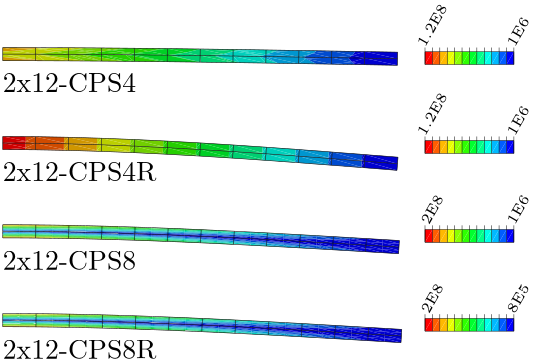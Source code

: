 <?xml version="1.0"?>
<!DOCTYPE ipe SYSTEM "ipe.dtd">
<ipe version="70212" creator="Ipe 7.2.12">
<info created="D:20200321084221" modified="D:20200321085727"/>
<preamble>\usepackage{rotating}</preamble>
<ipestyle name="basic">
<symbol name="arrow/arc(spx)">
<path stroke="sym-stroke" fill="sym-stroke" pen="sym-pen">
0 0 m
-1 0.333 l
-1 -0.333 l
h
</path>
</symbol>
<symbol name="arrow/farc(spx)">
<path stroke="sym-stroke" fill="white" pen="sym-pen">
0 0 m
-1 0.333 l
-1 -0.333 l
h
</path>
</symbol>
<symbol name="arrow/ptarc(spx)">
<path stroke="sym-stroke" fill="sym-stroke" pen="sym-pen">
0 0 m
-1 0.333 l
-0.8 0 l
-1 -0.333 l
h
</path>
</symbol>
<symbol name="arrow/fptarc(spx)">
<path stroke="sym-stroke" fill="white" pen="sym-pen">
0 0 m
-1 0.333 l
-0.8 0 l
-1 -0.333 l
h
</path>
</symbol>
<symbol name="mark/circle(sx)" transformations="translations">
<path fill="sym-stroke">
0.6 0 0 0.6 0 0 e
0.4 0 0 0.4 0 0 e
</path>
</symbol>
<symbol name="mark/disk(sx)" transformations="translations">
<path fill="sym-stroke">
0.6 0 0 0.6 0 0 e
</path>
</symbol>
<symbol name="mark/fdisk(sfx)" transformations="translations">
<group>
<path fill="sym-fill">
0.5 0 0 0.5 0 0 e
</path>
<path fill="sym-stroke" fillrule="eofill">
0.6 0 0 0.6 0 0 e
0.4 0 0 0.4 0 0 e
</path>
</group>
</symbol>
<symbol name="mark/box(sx)" transformations="translations">
<path fill="sym-stroke" fillrule="eofill">
-0.6 -0.6 m
0.6 -0.6 l
0.6 0.6 l
-0.6 0.6 l
h
-0.4 -0.4 m
0.4 -0.4 l
0.4 0.4 l
-0.4 0.4 l
h
</path>
</symbol>
<symbol name="mark/square(sx)" transformations="translations">
<path fill="sym-stroke">
-0.6 -0.6 m
0.6 -0.6 l
0.6 0.6 l
-0.6 0.6 l
h
</path>
</symbol>
<symbol name="mark/fsquare(sfx)" transformations="translations">
<group>
<path fill="sym-fill">
-0.5 -0.5 m
0.5 -0.5 l
0.5 0.5 l
-0.5 0.5 l
h
</path>
<path fill="sym-stroke" fillrule="eofill">
-0.6 -0.6 m
0.6 -0.6 l
0.6 0.6 l
-0.6 0.6 l
h
-0.4 -0.4 m
0.4 -0.4 l
0.4 0.4 l
-0.4 0.4 l
h
</path>
</group>
</symbol>
<symbol name="mark/cross(sx)" transformations="translations">
<group>
<path fill="sym-stroke">
-0.43 -0.57 m
0.57 0.43 l
0.43 0.57 l
-0.57 -0.43 l
h
</path>
<path fill="sym-stroke">
-0.43 0.57 m
0.57 -0.43 l
0.43 -0.57 l
-0.57 0.43 l
h
</path>
</group>
</symbol>
<symbol name="arrow/fnormal(spx)">
<path stroke="sym-stroke" fill="white" pen="sym-pen">
0 0 m
-1 0.333 l
-1 -0.333 l
h
</path>
</symbol>
<symbol name="arrow/pointed(spx)">
<path stroke="sym-stroke" fill="sym-stroke" pen="sym-pen">
0 0 m
-1 0.333 l
-0.8 0 l
-1 -0.333 l
h
</path>
</symbol>
<symbol name="arrow/fpointed(spx)">
<path stroke="sym-stroke" fill="white" pen="sym-pen">
0 0 m
-1 0.333 l
-0.8 0 l
-1 -0.333 l
h
</path>
</symbol>
<symbol name="arrow/linear(spx)">
<path stroke="sym-stroke" pen="sym-pen">
-1 0.333 m
0 0 l
-1 -0.333 l
</path>
</symbol>
<symbol name="arrow/fdouble(spx)">
<path stroke="sym-stroke" fill="white" pen="sym-pen">
0 0 m
-1 0.333 l
-1 -0.333 l
h
-1 0 m
-2 0.333 l
-2 -0.333 l
h
</path>
</symbol>
<symbol name="arrow/double(spx)">
<path stroke="sym-stroke" fill="sym-stroke" pen="sym-pen">
0 0 m
-1 0.333 l
-1 -0.333 l
h
-1 0 m
-2 0.333 l
-2 -0.333 l
h
</path>
</symbol>
<pen name="heavier" value="0.8"/>
<pen name="fat" value="1.2"/>
<pen name="ultrafat" value="2"/>
<symbolsize name="large" value="5"/>
<symbolsize name="small" value="2"/>
<symbolsize name="tiny" value="1.1"/>
<arrowsize name="large" value="10"/>
<arrowsize name="small" value="5"/>
<arrowsize name="tiny" value="3"/>
<color name="red1" value="0.831 0.039 0.192"/>
<color name="brown1" value="0.341 0.258 0.25"/>
<color name="marmor1" value="0.749 0.647 0.639"/>
<color name="green1" value="0.262 0.47 0"/>
<color name="green2" value="0.486 0.674 0"/>
<color name="blue1" value="0 0.49 0.913"/>
<color name="blue2" value="0 0.694 1"/>
<dashstyle name="dashed" value="[4] 0"/>
<dashstyle name="dotted" value="[1 3] 0"/>
<dashstyle name="dash dotted" value="[4 2 1 2] 0"/>
<dashstyle name="dash dot dotted" value="[4 2 1 2 1 2] 0"/>
<textsize name="large" value="\large"/>
<textsize name="Large" value="\Large"/>
<textsize name="LARGE" value="\LARGE"/>
<textsize name="huge" value="\huge"/>
<textsize name="Huge" value="\Huge"/>
<textsize name="small" value="\small"/>
<textsize name="footnote" value="\footnotesize"/>
<textsize name="tiny" value="\tiny"/>
<textstyle name="center" begin="\begin{center}" end="\end{center}"/>
<textstyle name="itemize" begin="\begin{itemize}" end="\end{itemize}"/>
<textstyle name="item" begin="\begin{itemize}\item{}" end="\end{itemize}"/>
<gridsize name="4 pts" value="4"/>
<gridsize name="8 pts (~3 mm)" value="8"/>
<gridsize name="16 pts (~6 mm)" value="16"/>
<gridsize name="32 pts (~12 mm)" value="32"/>
<gridsize name="10 pts (~3.5 mm)" value="10"/>
<gridsize name="20 pts (~7 mm)" value="20"/>
<gridsize name="14 pts (~5 mm)" value="14"/>
<gridsize name="28 pts (~10 mm)" value="28"/>
<gridsize name="56 pts (~20 mm)" value="56"/>
<anglesize name="90 deg" value="90"/>
<anglesize name="60 deg" value="60"/>
<anglesize name="45 deg" value="45"/>
<anglesize name="30 deg" value="30"/>
<anglesize name="22.5 deg" value="22.5"/>
<opacity name="10%" value="0.1"/>
<opacity name="30%" value="0.3"/>
<opacity name="50%" value="0.5"/>
<opacity name="75%" value="0.75"/>
<tiling name="falling" angle="-60" step="4" width="1"/>
<tiling name="rising" angle="30" step="4" width="1"/>
</ipestyle>
<page>
<layer name="alpha"/>
<view layers="alpha" active="alpha"/>
<group layer="alpha" matrix="1 0 0 -1 54.1814 817.134">
<group>
<group matrix="1 0 0 1 17.2768 87.666">
<path matrix="0.264583 0 0 0.264583 -27.0295 -58.9501" fill="0 0 0.811">
611.03 334.26 m
566.27 333.48 l
566.43 324.53 l
h
</path>
<path matrix="0.264583 0 0 0.264583 -27.0295 -58.9501" fill="0 0 0.811">
611.03 334.26 m
566.43 324.53 l
611.18 325.31 l
h
</path>
<path matrix="0.264583 0 0 0.264583 -27.0295 -58.9501" fill="0 0.294 0.811">
549.51 329.82 m
521.52 332.71 l
521.67 323.76 l
h
</path>
<path matrix="0.264583 0 0 0.264583 -27.0295 -58.9501" fill="0 0.294 0.811">
549.51 329.82 m
544.2 333.1 l
521.52 332.71 l
h
</path>
<path matrix="0.264583 0 0 0.264583 -27.0295 -58.9501" fill="0 0 0.811">
566.27 333.48 m
544.2 333.1 l
549.51 329.82 l
h
</path>
<path matrix="0.264583 0 0 0.264583 -27.0295 -58.9501" fill="0 0 0.811">
549.51 329.82 m
566.43 324.53 l
566.27 333.48 l
h
</path>
<path matrix="0.264583 0 0 0.264583 -27.0295 -58.9501" fill="0 0 0.811">
549.51 329.82 m
553.5 324.31 l
566.43 324.53 l
h
</path>
<path matrix="0.264583 0 0 0.264583 -27.0295 -58.9501" fill="0 0.294 0.811">
521.67 323.76 m
553.5 324.31 l
549.51 329.82 l
h
</path>
<path matrix="0.264583 0 0 0.264583 -27.0295 -58.9501" fill="0 0.588 0.811">
495.74 327.11 m
476.76 331.96 l
476.91 323.01 l
h
</path>
<path matrix="0.264583 0 0 0.264583 -27.0295 -58.9501" fill="0 0.588 0.811">
495.74 327.11 m
483.56 332.07 l
476.76 331.96 l
h
</path>
<path matrix="0.264583 0 0 0.264583 -27.0295 -58.9501" fill="0 0.294 0.811">
521.52 332.71 m
483.56 332.07 l
495.74 327.11 l
h
</path>
<path matrix="0.264583 0 0 0.264583 -27.0295 -58.9501" fill="0 0.294 0.811">
495.74 327.11 m
521.67 323.76 l
521.52 332.71 l
h
</path>
<path matrix="0.264583 0 0 0.264583 -27.0295 -58.9501" fill="0 0.294 0.811">
495.74 327.11 m
500.94 323.42 l
521.67 323.76 l
h
</path>
<path matrix="0.264583 0 0 0.264583 -27.0295 -58.9501" fill="0 0.588 0.811">
476.91 323.01 m
500.94 323.42 l
495.74 327.11 l
h
</path>
<path matrix="0.264583 0 0 0.264583 -27.0295 -58.9501" fill="0 0.588 0.811">
432.05 328.31 m
476.76 331.96 l
432.01 331.24 l
h
</path>
<path matrix="0.264583 0 0 0.264583 -27.0295 -58.9501" fill="0 0.588 0.811">
432.05 328.31 m
443.64 324.79 l
476.76 331.96 l
h
</path>
<path matrix="0.264583 0 0 0.264583 -27.0295 -58.9501" fill="0 0.811 0.733">
432.15 322.3 m
443.64 324.79 l
432.05 328.31 l
h
</path>
<path matrix="0.264583 0 0 0.264583 -27.0295 -58.9501" fill="0 0.588 0.811">
443.64 324.79 m
476.91 323.01 l
476.76 331.96 l
h
</path>
<path matrix="0.264583 0 0 0.264583 -27.0295 -58.9501" fill="0 0.588 0.811">
443.64 324.79 m
448.35 322.56 l
476.91 323.01 l
h
</path>
<path matrix="0.264583 0 0 0.264583 -27.0295 -58.9501" fill="0 0.811 0.733">
432.15 322.3 m
448.35 322.56 l
443.64 324.79 l
h
</path>
<path matrix="0.264583 0 0 0.264583 -27.0295 -58.9501" fill="0 0.811 0.443">
392.83 322.8 m
387.35 324.12 l
387.38 321.63 l
h
</path>
<path matrix="0.264583 0 0 0.264583 -27.0295 -58.9501" fill="0 0.811 0.733">
426.89 330.14 m
387.35 324.12 l
392.83 322.8 l
h
</path>
<path matrix="0.264583 0 0 0.264583 -27.0295 -58.9501" fill="0 0.811 0.733">
426.89 330.14 m
387.25 330.57 l
387.35 324.12 l
h
</path>
<path matrix="0.264583 0 0 0.264583 -27.0295 -58.9501" fill="0 0.811 0.733">
426.89 330.14 m
422.88 331.11 l
387.25 330.57 l
h
</path>
<path matrix="0.264583 0 0 0.264583 -27.0295 -58.9501" fill="0 0.588 0.811">
432.01 331.24 m
422.88 331.11 l
426.89 330.14 l
h
</path>
<path matrix="0.264583 0 0 0.264583 -27.0295 -58.9501" fill="0 0.588 0.811">
426.89 330.14 m
432.05 328.31 l
432.01 331.24 l
h
</path>
<path matrix="0.264583 0 0 0.264583 -27.0295 -58.9501" fill="0 0.811 0.733">
392.83 322.8 m
432.05 328.31 l
426.89 330.14 l
h
</path>
<path matrix="0.264583 0 0 0.264583 -27.0295 -58.9501" fill="0 0.811 0.733">
392.83 322.8 m
432.15 322.3 l
432.05 328.31 l
h
</path>
<path matrix="0.264583 0 0 0.264583 -27.0295 -58.9501" fill="0 0.811 0.733">
392.83 322.8 m
395.79 321.75 l
432.15 322.3 l
h
</path>
<path matrix="0.264583 0 0 0.264583 -27.0295 -58.9501" fill="0 0.811 0.443">
387.38 321.63 m
395.79 321.75 l
392.83 322.8 l
h
</path>
<path matrix="0.264583 0 0 0.264583 -27.0295 -58.9501" fill="0 0.811 0.443">
374.32 327.8 m
342.62 321.16 l
342.99 321.09 l
h
</path>
<path matrix="0.264583 0 0 0.264583 -27.0295 -58.9501" fill="0 0.811 0.443">
374.32 327.8 m
342.5 329.95 l
342.62 321.16 l
h
</path>
<path matrix="0.264583 0 0 0.264583 -27.0295 -58.9501" fill="0 0.811 0.443">
374.32 327.8 m
362.2 330.23 l
342.5 329.95 l
h
</path>
<path matrix="0.264583 0 0 0.264583 -27.0295 -58.9501" fill="0 0.811 0.733">
387.25 330.57 m
362.2 330.23 l
374.32 327.8 l
h
</path>
<path matrix="0.264583 0 0 0.264583 -27.0295 -58.9501" fill="0 0.811 0.733">
374.32 327.8 m
387.35 324.12 l
387.25 330.57 l
h
</path>
<path matrix="0.264583 0 0 0.264583 -27.0295 -58.9501" fill="0 0.811 0.443">
342.99 321.09 m
387.35 324.12 l
374.32 327.8 l
h
</path>
<path matrix="0.264583 0 0 0.264583 -27.0295 -58.9501" fill="0 0.811 0.443">
342.99 321.09 m
387.38 321.63 l
387.35 324.12 l
h
</path>
<path matrix="0.264583 0 0 0.264583 -27.0295 -58.9501" fill="0 0.811 0.145">
322.9 325.79 m
297.75 329.4 l
297.85 320.46 l
h
</path>
<path matrix="0.264583 0 0 0.264583 -27.0295 -58.9501" fill="0 0.811 0.145">
322.9 325.79 m
301.53 329.45 l
297.75 329.4 l
h
</path>
<path matrix="0.264583 0 0 0.264583 -27.0295 -58.9501" fill="0 0.811 0.443">
342.5 329.95 m
301.53 329.45 l
322.9 325.79 l
h
</path>
<path matrix="0.264583 0 0 0.264583 -27.0295 -58.9501" fill="0 0.811 0.145">
342.62 321.16 m
322.9 325.79 l
297.85 320.46 l
h
</path>
<path matrix="0.264583 0 0 0.264583 -27.0295 -58.9501" fill="0 0.811 0.443">
342.5 329.95 m
322.9 325.79 l
342.62 321.16 l
h
</path>
<path matrix="0.264583 0 0 0.264583 -27.0295 -58.9501" fill="0 0.811 0.145">
253.01 326.97 m
297.75 329.4 l
252.99 328.93 l
h
</path>
<path matrix="0.264583 0 0 0.264583 -27.0295 -58.9501" fill="0 0.811 0.145">
253.01 326.97 m
272.43 324.06 l
297.75 329.4 l
h
</path>
<path matrix="0.264583 0 0 0.264583 -27.0295 -58.9501" fill="0.145 0.811 0">
253.08 319.98 m
272.43 324.06 l
253.01 326.97 l
h
</path>
<path matrix="0.264583 0 0 0.264583 -27.0295 -58.9501" fill="0 0.811 0.145">
272.43 324.06 m
297.85 320.46 l
297.75 329.4 l
h
</path>
<path matrix="0.264583 0 0 0.264583 -27.0295 -58.9501" fill="0 0.811 0.145">
272.43 324.06 m
290.68 320.38 l
297.85 320.46 l
h
</path>
<path matrix="0.264583 0 0 0.264583 -27.0295 -58.9501" fill="0.145 0.811 0">
253.08 319.98 m
290.68 320.38 l
272.43 324.06 l
h
</path>
<path matrix="0.264583 0 0 0.264583 -27.0295 -58.9501" fill="0.443 0.811 0">
222.58 322.57 m
208.27 324.52 l
208.3 319.59 l
h
</path>
<path matrix="0.264583 0 0 0.264583 -27.0295 -58.9501" fill="0.145 0.811 0">
247.91 327.86 m
208.27 324.52 l
222.58 322.57 l
h
</path>
<path matrix="0.264583 0 0 0.264583 -27.0295 -58.9501" fill="0.145 0.811 0">
247.91 327.86 m
208.24 328.54 l
208.27 324.52 l
h
</path>
<path matrix="0.264583 0 0 0.264583 -27.0295 -58.9501" fill="0 0.811 0.145">
247.91 327.86 m
253.01 326.97 l
252.99 328.93 l
h
</path>
<path matrix="0.264583 0 0 0.264583 -27.0295 -58.9501" fill="0.145 0.811 0">
222.58 322.57 m
253.01 326.97 l
247.91 327.86 l
h
</path>
<path matrix="0.264583 0 0 0.264583 -27.0295 -58.9501" fill="0.145 0.811 0">
222.58 322.57 m
253.08 319.98 l
253.01 326.97 l
h
</path>
<path matrix="0.264583 0 0 0.264583 -27.0295 -58.9501" fill="0.145 0.811 0">
222.58 322.57 m
238.09 319.85 l
253.08 319.98 l
h
</path>
<path matrix="0.264583 0 0 0.264583 -27.0295 -58.9501" fill="0.443 0.811 0">
208.3 319.59 m
238.09 319.85 l
222.58 322.57 l
h
</path>
<path matrix="0.264583 0 0 0.264583 -27.0295 -58.9501" fill="0.733 0.811 0">
173.78 321.42 m
163.51 322.63 l
163.53 319.3 l
h
</path>
<path matrix="0.264583 0 0 0.264583 -27.0295 -58.9501" fill="0.443 0.811 0">
197.38 326.29 m
163.51 322.63 l
173.78 321.42 l
h
</path>
<path matrix="0.264583 0 0 0.264583 -27.0295 -58.9501" fill="0.443 0.811 0">
197.38 326.29 m
163.48 328.25 l
163.51 322.63 l
h
</path>
<path matrix="0.264583 0 0 0.264583 -27.0295 -58.9501" fill="0.443 0.811 0">
197.38 326.29 m
179.89 328.35 l
163.48 328.25 l
h
</path>
<path matrix="0.264583 0 0 0.264583 -27.0295 -58.9501" fill="0.145 0.811 0">
208.24 328.54 m
179.89 328.35 l
197.38 326.29 l
h
</path>
<path matrix="0.264583 0 0 0.264583 -27.0295 -58.9501" fill="0.145 0.811 0">
197.38 326.29 m
208.27 324.52 l
208.24 328.54 l
h
</path>
<path matrix="0.264583 0 0 0.264583 -27.0295 -58.9501" fill="0.443 0.811 0">
173.78 321.42 m
208.27 324.52 l
197.38 326.29 l
h
</path>
<path matrix="0.264583 0 0 0.264583 -27.0295 -58.9501" fill="0.443 0.811 0">
173.78 321.42 m
208.3 319.59 l
208.27 324.52 l
h
</path>
<path matrix="0.264583 0 0 0.264583 -27.0295 -58.9501" fill="0.443 0.811 0">
173.78 321.42 m
185.86 319.45 l
208.3 319.59 l
h
</path>
<path matrix="0.264583 0 0 0.264583 -27.0295 -58.9501" fill="0.733 0.811 0">
163.53 319.3 m
185.86 319.45 l
173.78 321.42 l
h
</path>
<path matrix="0.264583 0 0 0.264583 -27.0295 -58.9501" fill="0.811 0.588 0">
123.71 320.13 m
118.75 320.77 l
118.75 319.12 l
h
</path>
<path matrix="0.264583 0 0 0.264583 -27.0295 -58.9501" fill="0.733 0.811 0">
146.65 324.81 m
118.75 320.77 l
123.71 320.13 l
h
</path>
<path matrix="0.264583 0 0 0.264583 -27.0295 -58.9501" fill="0.733 0.811 0">
146.65 324.81 m
118.73 328.06 l
118.75 320.77 l
h
</path>
<path matrix="0.264583 0 0 0.264583 -27.0295 -58.9501" fill="0.733 0.811 0">
146.65 324.81 m
121.53 328.07 l
118.73 328.06 l
h
</path>
<path matrix="0.264583 0 0 0.264583 -27.0295 -58.9501" fill="0.443 0.811 0">
163.48 328.25 m
121.53 328.07 l
146.65 324.81 l
h
</path>
<path matrix="0.264583 0 0 0.264583 -27.0295 -58.9501" fill="0.443 0.811 0">
146.65 324.81 m
163.51 322.63 l
163.48 328.25 l
h
</path>
<path matrix="0.264583 0 0 0.264583 -27.0295 -58.9501" fill="0.733 0.811 0">
123.71 320.13 m
163.51 322.63 l
146.65 324.81 l
h
</path>
<path matrix="0.264583 0 0 0.264583 -27.0295 -58.9501" fill="0.733 0.811 0">
123.71 320.13 m
163.53 319.3 l
163.51 322.63 l
h
</path>
<path matrix="0.264583 0 0 0.264583 -27.0295 -58.9501" fill="0.733 0.811 0">
73.97 324.19 m
118.73 328.06 l
73.97 328 l
h
</path>
<path matrix="0.264583 0 0 0.264583 -27.0295 -58.9501" fill="0.733 0.811 0">
73.97 324.19 m
94.69 323.23 l
118.73 328.06 l
h
</path>
<path matrix="0.264583 0 0 0.264583 -27.0295 -58.9501" fill="0.811 0.588 0">
73.97 319.06 m
94.69 323.23 l
73.97 324.19 l
h
</path>
<path matrix="0.264583 0 0 0.264583 -27.0295 -58.9501" fill="0.811 0.588 0">
118.75 320.77 m
73.97 319.06 l
118.75 319.12 l
h
</path>
<path matrix="0.264583 0 0 0.264583 -27.0295 -58.9501" fill="0.811 0.588 0">
118.75 320.77 m
94.69 323.23 l
73.97 319.06 l
h
</path>
<path matrix="0.264583 0 0 0.264583 -27.0295 -58.9501" fill="0.733 0.811 0">
118.73 328.06 m
94.69 323.23 l
118.75 320.77 l
h
</path>
<path matrix="0.264583 0 0 0.264583 -27.0295 -58.9501" fill="0 0 0.811">
610.87 343.2 m
566.12 342.42 l
566.27 333.48 l
h
</path>
<path matrix="0.264583 0 0 0.264583 -27.0295 -58.9501" fill="0 0 0.811">
610.87 343.2 m
566.27 333.48 l
611.03 334.26 l
h
</path>
<path matrix="0.264583 0 0 0.264583 -27.0295 -58.9501" fill="0 0.294 0.811">
549.02 338.7 m
521.37 341.65 l
521.52 332.71 l
h
</path>
<path matrix="0.264583 0 0 0.264583 -27.0295 -58.9501" fill="0 0.294 0.811">
549.02 338.7 m
553.64 342.21 l
521.37 341.65 l
h
</path>
<path matrix="0.264583 0 0 0.264583 -27.0295 -58.9501" fill="0 0 0.811">
566.12 342.42 m
553.64 342.21 l
549.02 338.7 l
h
</path>
<path matrix="0.264583 0 0 0.264583 -27.0295 -58.9501" fill="0 0 0.811">
549.02 338.7 m
566.27 333.48 l
566.12 342.42 l
h
</path>
<path matrix="0.264583 0 0 0.264583 -27.0295 -58.9501" fill="0 0 0.811">
549.02 338.7 m
544.2 333.1 l
566.27 333.48 l
h
</path>
<path matrix="0.264583 0 0 0.264583 -27.0295 -58.9501" fill="0 0.294 0.811">
521.52 332.71 m
544.2 333.1 l
549.02 338.7 l
h
</path>
<path matrix="0.264583 0 0 0.264583 -27.0295 -58.9501" fill="0 0.588 0.811">
486.57 334.09 m
476.62 340.9 l
476.76 331.96 l
h
</path>
<path matrix="0.264583 0 0 0.264583 -27.0295 -58.9501" fill="0 0.588 0.811">
486.57 334.09 m
500.57 341.3 l
476.62 340.9 l
h
</path>
<path matrix="0.264583 0 0 0.264583 -27.0295 -58.9501" fill="0 0.294 0.811">
521.37 341.65 m
500.57 341.3 l
486.57 334.09 l
h
</path>
<path matrix="0.264583 0 0 0.264583 -27.0295 -58.9501" fill="0 0.294 0.811">
486.57 334.09 m
521.52 332.71 l
521.37 341.65 l
h
</path>
<path matrix="0.264583 0 0 0.264583 -27.0295 -58.9501" fill="0 0.294 0.811">
486.57 334.09 m
483.56 332.07 l
521.52 332.71 l
h
</path>
<path matrix="0.264583 0 0 0.264583 -27.0295 -58.9501" fill="0 0.588 0.811">
476.76 331.96 m
483.56 332.07 l
486.57 334.09 l
h
</path>
<path matrix="0.264583 0 0 0.264583 -27.0295 -58.9501" fill="0 0.588 0.811">
448.07 340.45 m
432.01 331.24 l
476.62 340.9 l
h
</path>
<path matrix="0.264583 0 0 0.264583 -27.0295 -58.9501" fill="0 0.588 0.811">
448.07 340.45 m
431.96 334.18 l
432.01 331.24 l
h
</path>
<path matrix="0.264583 0 0 0.264583 -27.0295 -58.9501" fill="0 0.811 0.733">
431.87 340.19 m
431.96 334.18 l
448.07 340.45 l
h
</path>
<path matrix="0.264583 0 0 0.264583 -27.0295 -58.9501" fill="0 0.588 0.811">
476.62 340.9 m
432.01 331.24 l
476.76 331.96 l
h
</path>
<path matrix="0.264583 0 0 0.264583 -27.0295 -58.9501" fill="0 0.811 0.733">
395.53 339.64 m
387.25 330.57 l
431.87 340.19 l
h
</path>
<path matrix="0.264583 0 0 0.264583 -27.0295 -58.9501" fill="0 0.811 0.733">
395.53 339.64 m
387.16 337.02 l
387.25 330.57 l
h
</path>
<path matrix="0.264583 0 0 0.264583 -27.0295 -58.9501" fill="0 0.811 0.443">
387.13 339.52 m
387.16 337.02 l
395.53 339.64 l
h
</path>
<path matrix="0.264583 0 0 0.264583 -27.0295 -58.9501" fill="0 0.811 0.733">
422.88 331.11 m
431.87 340.19 l
387.25 330.57 l
h
</path>
<path matrix="0.264583 0 0 0.264583 -27.0295 -58.9501" fill="0 0.811 0.733">
422.88 331.11 m
431.96 334.18 l
431.87 340.19 l
h
</path>
<path matrix="0.264583 0 0 0.264583 -27.0295 -58.9501" fill="0 0.588 0.811">
432.01 331.24 m
431.96 334.18 l
422.88 331.11 l
h
</path>
<path matrix="0.264583 0 0 0.264583 -27.0295 -58.9501" fill="0 0.811 0.443">
343 338.91 m
342.5 329.95 l
387.13 339.52 l
h
</path>
<path matrix="0.264583 0 0 0.264583 -27.0295 -58.9501" fill="0 0.811 0.443">
362.2 330.23 m
387.13 339.52 l
342.5 329.95 l
h
</path>
<path matrix="0.264583 0 0 0.264583 -27.0295 -58.9501" fill="0 0.811 0.443">
362.2 330.23 m
387.16 337.02 l
387.13 339.52 l
h
</path>
<path matrix="0.264583 0 0 0.264583 -27.0295 -58.9501" fill="0 0.811 0.733">
387.25 330.57 m
387.16 337.02 l
362.2 330.23 l
h
</path>
<path matrix="0.264583 0 0 0.264583 -27.0295 -58.9501" fill="0 0.811 0.145">
342.38 338.9 m
297.64 338.35 l
297.75 329.4 l
h
</path>
<path matrix="0.264583 0 0 0.264583 -27.0295 -58.9501" fill="0 0.811 0.145">
301.53 329.45 m
342.38 338.9 l
297.75 329.4 l
h
</path>
<path matrix="0.264583 0 0 0.264583 -27.0295 -58.9501" fill="0 0.811 0.145">
301.53 329.45 m
342.38 338.75 l
342.38 338.9 l
h
</path>
<path matrix="0.264583 0 0 0.264583 -27.0295 -58.9501" fill="0 0.811 0.443">
342.5 329.95 m
342.38 338.75 l
301.53 329.45 l
h
</path>
<path matrix="0.264583 0 0 0.264583 -27.0295 -58.9501" fill="0 0.811 0.145">
290.47 338.27 m
252.99 328.93 l
297.64 338.35 l
h
</path>
<path matrix="0.264583 0 0 0.264583 -27.0295 -58.9501" fill="0 0.811 0.145">
290.47 338.27 m
252.97 330.88 l
252.99 328.93 l
h
</path>
<path matrix="0.264583 0 0 0.264583 -27.0295 -58.9501" fill="0.145 0.811 0">
252.9 337.87 m
252.97 330.88 l
290.47 338.27 l
h
</path>
<path matrix="0.264583 0 0 0.264583 -27.0295 -58.9501" fill="0 0.811 0.145">
297.64 338.35 m
252.99 328.93 l
297.75 329.4 l
h
</path>
<path matrix="0.264583 0 0 0.264583 -27.0295 -58.9501" fill="0.145 0.811 0">
237.93 337.74 m
208.24 328.54 l
252.9 337.87 l
h
</path>
<path matrix="0.264583 0 0 0.264583 -27.0295 -58.9501" fill="0.145 0.811 0">
237.93 337.74 m
208.21 332.56 l
208.24 328.54 l
h
</path>
<path matrix="0.264583 0 0 0.264583 -27.0295 -58.9501" fill="0.443 0.811 0">
208.17 337.48 m
208.21 332.56 l
237.93 337.74 l
h
</path>
<path matrix="0.264583 0 0 0.264583 -27.0295 -58.9501" fill="0.145 0.811 0">
240.86 328.82 m
252.9 337.87 l
208.24 328.54 l
h
</path>
<path matrix="0.264583 0 0 0.264583 -27.0295 -58.9501" fill="0.145 0.811 0">
240.86 328.82 m
252.97 330.88 l
252.9 337.87 l
h
</path>
<path matrix="0.264583 0 0 0.264583 -27.0295 -58.9501" fill="0 0.811 0.145">
252.99 328.93 m
252.97 330.88 l
240.86 328.82 l
h
</path>
<path matrix="0.264583 0 0 0.264583 -27.0295 -58.9501" fill="0.443 0.811 0">
185.75 337.34 m
163.48 328.25 l
208.17 337.48 l
h
</path>
<path matrix="0.264583 0 0 0.264583 -27.0295 -58.9501" fill="0.443 0.811 0">
185.75 337.34 m
163.45 333.86 l
163.48 328.25 l
h
</path>
<path matrix="0.264583 0 0 0.264583 -27.0295 -58.9501" fill="0.733 0.811 0">
163.43 337.19 m
163.45 333.86 l
185.75 337.34 l
h
</path>
<path matrix="0.264583 0 0 0.264583 -27.0295 -58.9501" fill="0.443 0.811 0">
179.89 328.35 m
208.17 337.48 l
163.48 328.25 l
h
</path>
<path matrix="0.264583 0 0 0.264583 -27.0295 -58.9501" fill="0.443 0.811 0">
179.89 328.35 m
208.21 332.56 l
208.17 337.48 l
h
</path>
<path matrix="0.264583 0 0 0.264583 -27.0295 -58.9501" fill="0.145 0.811 0">
208.24 328.54 m
208.21 332.56 l
179.89 328.35 l
h
</path>
<path matrix="0.264583 0 0 0.264583 -27.0295 -58.9501" fill="0.733 0.811 0">
131.06 337.06 m
118.73 328.06 l
163.43 337.19 l
h
</path>
<path matrix="0.264583 0 0 0.264583 -27.0295 -58.9501" fill="0.733 0.811 0">
131.06 337.06 m
118.71 335.35 l
118.73 328.06 l
h
</path>
<path matrix="0.264583 0 0 0.264583 -27.0295 -58.9501" fill="0.811 0.588 0">
118.7 337.01 m
118.71 335.35 l
131.06 337.06 l
h
</path>
<path matrix="0.264583 0 0 0.264583 -27.0295 -58.9501" fill="0.733 0.811 0">
121.53 328.07 m
163.43 337.19 l
118.73 328.06 l
h
</path>
<path matrix="0.264583 0 0 0.264583 -27.0295 -58.9501" fill="0.733 0.811 0">
121.53 328.07 m
163.45 333.86 l
163.43 337.19 l
h
</path>
<path matrix="0.264583 0 0 0.264583 -27.0295 -58.9501" fill="0.443 0.811 0">
163.48 328.25 m
163.45 333.86 l
121.53 328.07 l
h
</path>
<path matrix="0.264583 0 0 0.264583 -27.0295 -58.9501" fill="0.811 0.588 0">
73.97 331.81 m
118.7 337.01 l
73.97 336.94 l
h
</path>
<path matrix="0.264583 0 0 0.264583 -27.0295 -58.9501" fill="0.811 0.588 0">
73.97 331.81 m
106.98 334.65 l
118.7 337.01 l
h
</path>
<path matrix="0.264583 0 0 0.264583 -27.0295 -58.9501" fill="0.733 0.811 0">
73.97 328 m
106.98 334.65 l
73.97 331.81 l
h
</path>
<path matrix="0.264583 0 0 0.264583 -27.0295 -58.9501" fill="0.733 0.811 0">
118.71 335.35 m
73.97 328 l
118.73 328.06 l
h
</path>
<path matrix="0.264583 0 0 0.264583 -27.0295 -58.9501" fill="0.733 0.811 0">
118.71 335.35 m
106.98 334.65 l
73.97 328 l
h
</path>
<path matrix="0.264583 0 0 0.264583 -27.0295 -58.9501" fill="0.811 0.588 0">
118.7 337.01 m
106.98 334.65 l
118.71 335.35 l
h
</path>
<path stroke="0" pen="0.201">
-7.45825 30.1986 m
4.37656 30.2172 l
</path>
<path stroke="0" pen="0.201">
4.37656 30.2172 m
4.3845 27.8491 l
</path>
<path stroke="0" pen="0.201">
4.3845 27.8491 m
-7.45825 27.8333 l
</path>
<path stroke="0" pen="0.201">
-7.45825 27.8333 m
-7.45825 30.1986 l
</path>
<path stroke="0" pen="0.201">
4.37656 30.2172 m
16.2114 30.2648 l
</path>
<path stroke="0" pen="0.201">
16.2114 30.2648 m
16.2246 27.8994 l
</path>
<path stroke="0" pen="0.201">
16.2246 27.8994 m
4.3845 27.8491 l
</path>
<path stroke="0" pen="0.201">
4.3845 27.8491 m
4.38979 25.4838 l
</path>
<path stroke="0" pen="0.201">
4.38979 25.4838 m
-7.45825 25.4679 l
</path>
<path stroke="0" pen="0.201">
-7.45825 25.4679 m
-7.45825 27.8333 l
</path>
<path stroke="0" pen="0.201">
16.2114 30.2648 m
28.0488 30.3415 l
</path>
<path stroke="0" pen="0.201">
28.0488 30.3415 m
28.0674 27.9761 l
</path>
<path stroke="0" pen="0.201">
28.0674 27.9761 m
16.2246 27.8994 l
</path>
<path stroke="0" pen="0.201">
16.2246 27.8994 m
16.2378 25.5314 l
</path>
<path stroke="0" pen="0.201">
16.2378 25.5314 m
4.38979 25.4838 l
</path>
<path stroke="0" pen="0.201">
28.0488 30.3415 m
39.8836 30.4447 l
</path>
<path stroke="0" pen="0.201">
39.8836 30.4447 m
39.9075 28.0793 l
</path>
<path stroke="0" pen="0.201">
39.9075 28.0793 m
28.0674 27.9761 l
</path>
<path stroke="0" pen="0.201">
28.0674 27.9761 m
28.0832 25.6081 l
</path>
<path stroke="0" pen="0.201">
28.0832 25.6081 m
16.2378 25.5314 l
</path>
<path stroke="0" pen="0.201">
39.8836 30.4447 m
51.7211 30.5717 l
</path>
<path stroke="0" pen="0.201">
51.7211 30.5717 m
51.7502 28.2037 l
</path>
<path stroke="0" pen="0.201">
51.7502 28.2037 m
39.9075 28.0793 l
</path>
<path stroke="0" pen="0.201">
39.9075 28.0793 m
39.9313 25.7113 l
</path>
<path stroke="0" pen="0.201">
39.9313 25.7113 m
28.0832 25.6081 l
</path>
<path stroke="0" pen="0.201">
51.7211 30.5717 m
63.5586 30.7172 l
</path>
<path stroke="0" pen="0.201">
63.5586 30.7172 m
63.5903 28.3492 l
</path>
<path stroke="0" pen="0.201">
63.5903 28.3492 m
51.7502 28.2037 l
</path>
<path stroke="0" pen="0.201">
51.7502 28.2037 m
51.7767 25.8383 l
</path>
<path stroke="0" pen="0.201">
51.7767 25.8383 m
39.9313 25.7113 l
</path>
<path stroke="0" pen="0.201">
63.5586 30.7172 m
75.3987 30.8813 l
</path>
<path stroke="0" pen="0.201">
75.3987 30.8813 m
75.4304 28.5132 l
</path>
<path stroke="0" pen="0.201">
75.4304 28.5132 m
63.5903 28.3492 l
</path>
<path stroke="0" pen="0.201">
63.5903 28.3492 m
63.6221 25.9838 l
</path>
<path stroke="0" pen="0.201">
63.6221 25.9838 m
51.7767 25.8383 l
</path>
<path stroke="0" pen="0.201">
75.3987 30.8813 m
87.2361 31.0585 l
</path>
<path stroke="0" pen="0.201">
87.2361 31.0585 m
87.2732 28.6905 l
</path>
<path stroke="0" pen="0.201">
87.2732 28.6905 m
75.4304 28.5132 l
</path>
<path stroke="0" pen="0.201">
75.4304 28.5132 m
75.4648 26.1479 l
</path>
<path stroke="0" pen="0.201">
75.4648 26.1479 m
63.6221 25.9838 l
</path>
<path stroke="0" pen="0.201">
87.2361 31.0585 m
99.0762 31.2464 l
</path>
<path stroke="0" pen="0.201">
99.0762 31.2464 m
99.1133 28.881 l
</path>
<path stroke="0" pen="0.201">
99.1133 28.881 m
87.2732 28.6905 l
</path>
<path stroke="0" pen="0.201">
87.2732 28.6905 m
87.3102 26.3251 l
</path>
<path stroke="0" pen="0.201">
87.3102 26.3251 m
75.4648 26.1479 l
</path>
<path stroke="0" pen="0.201">
99.0762 31.2464 m
110.916 31.4448 l
</path>
<path stroke="0" pen="0.201">
110.916 31.4448 m
110.956 29.0794 l
</path>
<path stroke="0" pen="0.201">
110.956 29.0794 m
99.1133 28.881 l
</path>
<path stroke="0" pen="0.201">
99.1133 28.881 m
99.153 26.513 l
</path>
<path stroke="0" pen="0.201">
99.153 26.513 m
87.3102 26.3251 l
</path>
<path stroke="0" pen="0.201">
110.916 31.4448 m
122.756 31.6486 l
</path>
<path stroke="0" pen="0.201">
122.756 31.6486 m
122.796 29.2832 l
</path>
<path stroke="0" pen="0.201">
122.796 29.2832 m
110.956 29.0794 l
</path>
<path stroke="0" pen="0.201">
110.956 29.0794 m
110.996 26.7114 l
</path>
<path stroke="0" pen="0.201">
110.996 26.7114 m
99.153 26.513 l
</path>
<path stroke="0" pen="0.201">
122.756 31.6486 m
134.597 31.8549 l
</path>
<path stroke="0" pen="0.201">
134.597 31.8549 m
134.639 29.4896 l
</path>
<path stroke="0" pen="0.201">
134.639 29.4896 m
122.796 29.2832 l
</path>
<path stroke="0" pen="0.201">
122.796 29.2832 m
122.838 26.9152 l
</path>
<path stroke="0" pen="0.201">
122.838 26.9152 m
110.996 26.7114 l
</path>
<path stroke="0" pen="0.201">
134.639 29.4896 m
134.679 27.1215 l
</path>
<path stroke="0" pen="0.201">
134.679 27.1215 m
122.838 26.9152 l
</path>
</group>
</group>
</group>
<group matrix="1 0 0 -1 47.4505 825.317">
<group>
<group matrix="1 0 0 1 14.3631 83.1548">
<path matrix="0.264583 0 0 0.264583 -17.3849 -14.2559" fill="0 0 0.811">
566.98 343.77 m
611.03 356.23 l
566.27 352.71 l
h
</path>
<path matrix="0.264583 0 0 0.264583 -17.3849 -14.2559" fill="0 0 0.811">
611.73 347.28 m
611.03 356.23 l
566.98 343.77 l
h
</path>
<path matrix="0.264583 0 0 0.264583 -17.3849 -14.2559" fill="0 0.294 0.811">
522.21 340.29 m
562.48 351.64 l
521.52 349.24 l
h
</path>
<path matrix="0.264583 0 0 0.264583 -17.3849 -14.2559" fill="0 0 0.811">
566.27 352.71 m
562.48 351.64 l
566.98 343.77 l
h
</path>
<path matrix="0.264583 0 0 0.264583 -17.3849 -14.2559" fill="0 0 0.811">
566.98 343.77 m
562.48 351.64 l
563.09 343.46 l
h
</path>
<path matrix="0.264583 0 0 0.264583 -17.3849 -14.2559" fill="0 0.294 0.811">
562.48 351.64 m
522.21 340.29 l
563.09 343.46 l
h
</path>
<path matrix="0.264583 0 0 0.264583 -17.3849 -14.2559" fill="0 0.588 0.811">
477.43 336.92 m
517.08 348 l
476.76 345.86 l
h
</path>
<path matrix="0.264583 0 0 0.264583 -17.3849 -14.2559" fill="0 0.588 0.811">
476.76 345.86 m
517.08 348 l
517.02 348.9 l
h
</path>
<path matrix="0.264583 0 0 0.264583 -17.3849 -14.2559" fill="0 0.294 0.811">
517.08 348 m
521.52 349.24 l
517.02 348.9 l
h
</path>
<path matrix="0.264583 0 0 0.264583 -17.3849 -14.2559" fill="0 0.294 0.811">
521.52 349.24 m
517.08 348 l
522.21 340.29 l
h
</path>
<path matrix="0.264583 0 0 0.264583 -17.3849 -14.2559" fill="0 0.294 0.811">
522.21 340.29 m
517.08 348 l
517.7 339.95 l
h
</path>
<path matrix="0.264583 0 0 0.264583 -17.3849 -14.2559" fill="0 0.588 0.811">
517.08 348 m
477.43 336.92 l
517.7 339.95 l
h
</path>
<path matrix="0.264583 0 0 0.264583 -17.3849 -14.2559" fill="0 0.811 0.733">
432.64 333.69 m
471.97 344.54 l
432.01 342.63 l
h
</path>
<path matrix="0.264583 0 0 0.264583 -17.3849 -14.2559" fill="0 0.811 0.733">
432.01 342.63 m
471.97 344.54 l
471.9 345.51 l
h
</path>
<path matrix="0.264583 0 0 0.264583 -17.3849 -14.2559" fill="0 0.588 0.811">
476.76 345.86 m
471.97 344.54 l
477.43 336.92 l
h
</path>
<path matrix="0.264583 0 0 0.264583 -17.3849 -14.2559" fill="0 0.588 0.811">
477.43 336.92 m
471.97 344.54 l
472.54 336.57 l
h
</path>
<path matrix="0.264583 0 0 0.264583 -17.3849 -14.2559" fill="0 0.811 0.733">
471.97 344.54 m
432.64 333.69 l
472.54 336.57 l
h
</path>
<path matrix="0.264583 0 0 0.264583 -17.3849 -14.2559" fill="0 0.811 0.443">
387.84 330.66 m
427.02 341.28 l
387.25 339.6 l
h
</path>
<path matrix="0.264583 0 0 0.264583 -17.3849 -14.2559" fill="0 0.811 0.443">
387.25 339.6 m
427.02 341.28 l
426.96 342.29 l
h
</path>
<path matrix="0.264583 0 0 0.264583 -17.3849 -14.2559" fill="0 0.811 0.733">
427.02 341.28 m
432.01 342.63 l
426.96 342.29 l
h
</path>
<path matrix="0.264583 0 0 0.264583 -17.3849 -14.2559" fill="0 0.811 0.733">
432.01 342.63 m
427.02 341.28 l
432.64 333.69 l
h
</path>
<path matrix="0.264583 0 0 0.264583 -17.3849 -14.2559" fill="0 0.811 0.733">
432.64 333.69 m
427.02 341.28 l
427.59 333.35 l
h
</path>
<path matrix="0.264583 0 0 0.264583 -17.3849 -14.2559" fill="0 0.811 0.443">
427.02 341.28 m
387.84 330.66 l
427.59 333.35 l
h
</path>
<path matrix="0.264583 0 0 0.264583 -17.3849 -14.2559" fill="0 0.811 0.145">
343.03 327.87 m
382 338.2 l
342.5 336.82 l
h
</path>
<path matrix="0.264583 0 0 0.264583 -17.3849 -14.2559" fill="0 0.811 0.145">
342.5 336.82 m
382 338.2 l
381.93 339.27 l
h
</path>
<path matrix="0.264583 0 0 0.264583 -17.3849 -14.2559" fill="0 0.811 0.443">
382 338.2 m
387.25 339.6 l
381.93 339.27 l
h
</path>
<path matrix="0.264583 0 0 0.264583 -17.3849 -14.2559" fill="0 0.811 0.443">
387.25 339.6 m
382 338.2 l
387.84 330.66 l
h
</path>
<path matrix="0.264583 0 0 0.264583 -17.3849 -14.2559" fill="0 0.811 0.443">
387.84 330.66 m
382 338.2 l
382.49 330.33 l
h
</path>
<path matrix="0.264583 0 0 0.264583 -17.3849 -14.2559" fill="0 0.811 0.145">
382 338.2 m
343.03 327.87 l
382.49 330.33 l
h
</path>
<path matrix="0.264583 0 0 0.264583 -17.3849 -14.2559" fill="0.145 0.811 0">
298.21 325.38 m
337.08 335.42 l
297.75 334.32 l
h
</path>
<path matrix="0.264583 0 0 0.264583 -17.3849 -14.2559" fill="0.145 0.811 0">
297.75 334.32 m
337.08 335.42 l
337.02 336.51 l
h
</path>
<path matrix="0.264583 0 0 0.264583 -17.3849 -14.2559" fill="0 0.811 0.145">
342.5 336.82 m
337.08 335.42 l
343.03 327.87 l
h
</path>
<path matrix="0.264583 0 0 0.264583 -17.3849 -14.2559" fill="0 0.811 0.145">
343.03 327.87 m
337.08 335.42 l
337.56 327.57 l
h
</path>
<path matrix="0.264583 0 0 0.264583 -17.3849 -14.2559" fill="0.145 0.811 0">
337.08 335.42 m
298.21 325.38 l
337.56 327.57 l
h
</path>
<path matrix="0.264583 0 0 0.264583 -17.3849 -14.2559" fill="0.443 0.811 0">
253.38 323.23 m
292.07 332.9 l
252.99 332.18 l
h
</path>
<path matrix="0.264583 0 0 0.264583 -17.3849 -14.2559" fill="0.443 0.811 0">
252.99 332.18 m
292.07 332.9 l
292.02 334.05 l
h
</path>
<path matrix="0.264583 0 0 0.264583 -17.3849 -14.2559" fill="0.145 0.811 0">
292.07 332.9 m
297.75 334.32 l
292.02 334.05 l
h
</path>
<path matrix="0.264583 0 0 0.264583 -17.3849 -14.2559" fill="0.145 0.811 0">
297.75 334.32 m
292.07 332.9 l
298.21 325.38 l
h
</path>
<path matrix="0.264583 0 0 0.264583 -17.3849 -14.2559" fill="0.145 0.811 0">
298.21 325.38 m
292.07 332.9 l
292.45 325.11 l
h
</path>
<path matrix="0.264583 0 0 0.264583 -17.3849 -14.2559" fill="0.443 0.811 0">
292.07 332.9 m
253.38 323.23 l
292.45 325.11 l
h
</path>
<path matrix="0.264583 0 0 0.264583 -17.3849 -14.2559" fill="0.733 0.811 0">
208.55 321.48 m
247.16 330.77 l
208.24 330.42 l
h
</path>
<path matrix="0.264583 0 0 0.264583 -17.3849 -14.2559" fill="0.733 0.811 0">
208.24 330.42 m
247.16 330.77 l
247.12 331.94 l
h
</path>
<path matrix="0.264583 0 0 0.264583 -17.3849 -14.2559" fill="0.443 0.811 0">
247.16 330.77 m
252.99 332.18 l
247.12 331.94 l
h
</path>
<path matrix="0.264583 0 0 0.264583 -17.3849 -14.2559" fill="0.443 0.811 0">
252.99 332.18 m
247.16 330.77 l
253.38 323.23 l
h
</path>
<path matrix="0.264583 0 0 0.264583 -17.3849 -14.2559" fill="0.443 0.811 0">
253.38 323.23 m
247.16 330.77 l
247.52 323 l
h
</path>
<path matrix="0.264583 0 0 0.264583 -17.3849 -14.2559" fill="0.733 0.811 0">
247.16 330.77 m
208.55 321.48 l
247.52 323 l
h
</path>
<path matrix="0.264583 0 0 0.264583 -17.3849 -14.2559" fill="0.811 0.588 0">
163.7 320.16 m
202.15 329.02 l
163.48 329.11 l
h
</path>
<path matrix="0.264583 0 0 0.264583 -17.3849 -14.2559" fill="0.811 0.588 0">
163.48 329.11 m
202.15 329.02 l
202.12 330.24 l
h
</path>
<path matrix="0.264583 0 0 0.264583 -17.3849 -14.2559" fill="0.733 0.811 0">
202.15 329.02 m
208.24 330.42 l
202.12 330.24 l
h
</path>
<path matrix="0.264583 0 0 0.264583 -17.3849 -14.2559" fill="0.733 0.811 0">
208.24 330.42 m
202.15 329.02 l
208.55 321.48 l
h
</path>
<path matrix="0.264583 0 0 0.264583 -17.3849 -14.2559" fill="0.733 0.811 0">
208.55 321.48 m
202.15 329.02 l
202.4 321.3 l
h
</path>
<path matrix="0.264583 0 0 0.264583 -17.3849 -14.2559" fill="0.811 0.588 0">
202.15 329.02 m
163.7 320.16 l
202.4 321.3 l
h
</path>
<path matrix="0.264583 0 0 0.264583 -17.3849 -14.2559" fill="0.811 0.294 0">
118.84 319.34 m
157.24 327.74 l
118.73 328.28 l
h
</path>
<path matrix="0.264583 0 0 0.264583 -17.3849 -14.2559" fill="0.811 0.294 0">
118.73 328.28 m
157.24 327.74 l
157.23 328.99 l
h
</path>
<path matrix="0.264583 0 0 0.264583 -17.3849 -14.2559" fill="0.811 0.588 0">
157.24 327.74 m
163.48 329.11 l
157.23 328.99 l
h
</path>
<path matrix="0.264583 0 0 0.264583 -17.3849 -14.2559" fill="0.811 0.588 0">
163.48 329.11 m
157.24 327.74 l
163.7 320.16 l
h
</path>
<path matrix="0.264583 0 0 0.264583 -17.3849 -14.2559" fill="0.811 0.588 0">
163.7 320.16 m
157.24 327.74 l
157.45 320.05 l
h
</path>
<path matrix="0.264583 0 0 0.264583 -17.3849 -14.2559" fill="0.811 0.294 0">
157.24 327.74 m
118.84 319.34 l
157.45 320.05 l
h
</path>
<path matrix="0.264583 0 0 0.264583 -17.3849 -14.2559" fill="0.811 0 0">
73.97 319.06 m
105.29 325.51 l
73.97 328 l
h
</path>
<path matrix="0.264583 0 0 0.264583 -17.3849 -14.2559" fill="0.811 0 0">
73.97 328 m
105.29 325.51 l
104.99 328.19 l
h
</path>
<path matrix="0.264583 0 0 0.264583 -17.3849 -14.2559" fill="0.811 0.294 0">
105.29 325.51 m
118.73 328.28 l
104.99 328.19 l
h
</path>
<path matrix="0.264583 0 0 0.264583 -17.3849 -14.2559" fill="0.811 0.294 0">
118.73 328.28 m
105.29 325.51 l
118.84 319.34 l
h
</path>
<path matrix="0.264583 0 0 0.264583 -17.3849 -14.2559" fill="0.811 0.294 0">
118.84 319.34 m
105.29 325.51 l
105.33 319.26 l
h
</path>
<path matrix="0.264583 0 0 0.264583 -17.3849 -14.2559" fill="0.811 0 0">
105.29 325.51 m
73.97 319.06 l
105.33 319.26 l
h
</path>
<path matrix="0.264583 0 0 0.264583 -17.3849 -14.2559" fill="0 0 0.811">
566.27 352.71 m
610.32 365.17 l
565.57 361.65 l
h
</path>
<path matrix="0.264583 0 0 0.264583 -17.3849 -14.2559" fill="0 0 0.811">
611.03 356.23 m
610.32 365.17 l
566.27 352.71 l
h
</path>
<path matrix="0.264583 0 0 0.264583 -17.3849 -14.2559" fill="0 0.294 0.811">
521.52 349.24 m
561.8 360.59 l
520.83 358.18 l
h
</path>
<path matrix="0.264583 0 0 0.264583 -17.3849 -14.2559" fill="0 0.294 0.811">
520.83 358.18 m
561.8 360.59 l
561.74 361.36 l
h
</path>
<path matrix="0.264583 0 0 0.264583 -17.3849 -14.2559" fill="0 0 0.811">
565.57 361.65 m
561.8 360.59 l
566.27 352.71 l
h
</path>
<path matrix="0.264583 0 0 0.264583 -17.3849 -14.2559" fill="0 0 0.811">
566.27 352.71 m
561.8 360.59 l
562.42 352.41 l
h
</path>
<path matrix="0.264583 0 0 0.264583 -17.3849 -14.2559" fill="0 0.294 0.811">
561.8 360.59 m
521.52 349.24 l
562.42 352.41 l
h
</path>
<path matrix="0.264583 0 0 0.264583 -17.3849 -14.2559" fill="0 0.588 0.811">
476.76 345.86 m
516.4 356.94 l
476.1 354.81 l
h
</path>
<path matrix="0.264583 0 0 0.264583 -17.3849 -14.2559" fill="0 0.588 0.811">
476.1 354.81 m
516.4 356.94 l
516.34 357.84 l
h
</path>
<path matrix="0.264583 0 0 0.264583 -17.3849 -14.2559" fill="0 0.294 0.811">
516.4 356.94 m
520.83 358.18 l
516.34 357.84 l
h
</path>
<path matrix="0.264583 0 0 0.264583 -17.3849 -14.2559" fill="0 0.294 0.811">
520.83 358.18 m
516.4 356.94 l
521.52 349.24 l
h
</path>
<path matrix="0.264583 0 0 0.264583 -17.3849 -14.2559" fill="0 0.294 0.811">
521.52 349.24 m
516.4 356.94 l
517.02 348.9 l
h
</path>
<path matrix="0.264583 0 0 0.264583 -17.3849 -14.2559" fill="0 0.588 0.811">
516.4 356.94 m
476.76 345.86 l
517.02 348.9 l
h
</path>
<path matrix="0.264583 0 0 0.264583 -17.3849 -14.2559" fill="0 0.811 0.733">
432.01 342.63 m
471.34 353.49 l
431.38 351.58 l
h
</path>
<path matrix="0.264583 0 0 0.264583 -17.3849 -14.2559" fill="0 0.811 0.733">
431.38 351.58 m
471.34 353.49 l
471.27 354.46 l
h
</path>
<path matrix="0.264583 0 0 0.264583 -17.3849 -14.2559" fill="0 0.588 0.811">
476.1 354.81 m
471.34 353.49 l
476.76 345.86 l
h
</path>
<path matrix="0.264583 0 0 0.264583 -17.3849 -14.2559" fill="0 0.588 0.811">
476.76 345.86 m
471.34 353.49 l
471.9 345.51 l
h
</path>
<path matrix="0.264583 0 0 0.264583 -17.3849 -14.2559" fill="0 0.811 0.733">
471.34 353.49 m
432.01 342.63 l
471.9 345.51 l
h
</path>
<path matrix="0.264583 0 0 0.264583 -17.3849 -14.2559" fill="0 0.811 0.443">
387.25 339.6 m
426.39 350.22 l
386.67 348.55 l
h
</path>
<path matrix="0.264583 0 0 0.264583 -17.3849 -14.2559" fill="0 0.811 0.443">
386.67 348.55 m
426.39 350.22 l
426.33 351.23 l
h
</path>
<path matrix="0.264583 0 0 0.264583 -17.3849 -14.2559" fill="0 0.811 0.733">
426.39 350.22 m
431.38 351.58 l
426.33 351.23 l
h
</path>
<path matrix="0.264583 0 0 0.264583 -17.3849 -14.2559" fill="0 0.811 0.733">
431.38 351.58 m
426.39 350.22 l
432.01 342.63 l
h
</path>
<path matrix="0.264583 0 0 0.264583 -17.3849 -14.2559" fill="0 0.811 0.733">
432.01 342.63 m
426.39 350.22 l
426.96 342.29 l
h
</path>
<path matrix="0.264583 0 0 0.264583 -17.3849 -14.2559" fill="0 0.811 0.443">
426.39 350.22 m
387.25 339.6 l
426.96 342.29 l
h
</path>
<path matrix="0.264583 0 0 0.264583 -17.3849 -14.2559" fill="0 0.811 0.145">
342.5 336.82 m
381.44 347.16 l
341.97 345.76 l
h
</path>
<path matrix="0.264583 0 0 0.264583 -17.3849 -14.2559" fill="0 0.811 0.145">
341.97 345.76 m
381.44 347.16 l
381.38 348.22 l
h
</path>
<path matrix="0.264583 0 0 0.264583 -17.3849 -14.2559" fill="0 0.811 0.443">
381.44 347.16 m
386.67 348.55 l
381.38 348.22 l
h
</path>
<path matrix="0.264583 0 0 0.264583 -17.3849 -14.2559" fill="0 0.811 0.443">
386.67 348.55 m
381.44 347.16 l
387.25 339.6 l
h
</path>
<path matrix="0.264583 0 0 0.264583 -17.3849 -14.2559" fill="0 0.811 0.443">
387.25 339.6 m
381.44 347.16 l
381.93 339.27 l
h
</path>
<path matrix="0.264583 0 0 0.264583 -17.3849 -14.2559" fill="0 0.811 0.145">
381.44 347.16 m
342.5 336.82 l
381.93 339.27 l
h
</path>
<path matrix="0.264583 0 0 0.264583 -17.3849 -14.2559" fill="0.145 0.811 0">
297.75 334.32 m
336.54 344.36 l
297.28 343.27 l
h
</path>
<path matrix="0.264583 0 0 0.264583 -17.3849 -14.2559" fill="0.145 0.811 0">
297.28 343.27 m
336.54 344.36 l
336.49 345.45 l
h
</path>
<path matrix="0.264583 0 0 0.264583 -17.3849 -14.2559" fill="0 0.811 0.145">
341.97 345.76 m
336.54 344.36 l
342.5 336.82 l
h
</path>
<path matrix="0.264583 0 0 0.264583 -17.3849 -14.2559" fill="0 0.811 0.145">
342.5 336.82 m
336.54 344.36 l
337.02 336.51 l
h
</path>
<path matrix="0.264583 0 0 0.264583 -17.3849 -14.2559" fill="0.145 0.811 0">
336.54 344.36 m
297.75 334.32 l
337.02 336.51 l
h
</path>
<path matrix="0.264583 0 0 0.264583 -17.3849 -14.2559" fill="0.443 0.811 0">
252.99 332.18 m
291.64 341.86 l
252.6 341.12 l
h
</path>
<path matrix="0.264583 0 0 0.264583 -17.3849 -14.2559" fill="0.443 0.811 0">
252.6 341.12 m
291.64 341.86 l
291.58 343 l
h
</path>
<path matrix="0.264583 0 0 0.264583 -17.3849 -14.2559" fill="0.145 0.811 0">
291.64 341.86 m
297.28 343.27 l
291.58 343 l
h
</path>
<path matrix="0.264583 0 0 0.264583 -17.3849 -14.2559" fill="0.145 0.811 0">
297.28 343.27 m
291.64 341.86 l
297.75 334.32 l
h
</path>
<path matrix="0.264583 0 0 0.264583 -17.3849 -14.2559" fill="0.145 0.811 0">
297.75 334.32 m
291.64 341.86 l
292.02 334.05 l
h
</path>
<path matrix="0.264583 0 0 0.264583 -17.3849 -14.2559" fill="0.443 0.811 0">
291.64 341.86 m
252.99 332.18 l
292.02 334.05 l
h
</path>
<path matrix="0.264583 0 0 0.264583 -17.3849 -14.2559" fill="0.733 0.811 0">
208.24 330.42 m
246.77 339.71 l
207.93 339.37 l
h
</path>
<path matrix="0.264583 0 0 0.264583 -17.3849 -14.2559" fill="0.733 0.811 0">
207.93 339.37 m
246.77 339.71 l
246.73 340.89 l
h
</path>
<path matrix="0.264583 0 0 0.264583 -17.3849 -14.2559" fill="0.443 0.811 0">
246.77 339.71 m
252.6 341.12 l
246.73 340.89 l
h
</path>
<path matrix="0.264583 0 0 0.264583 -17.3849 -14.2559" fill="0.443 0.811 0">
252.6 341.12 m
246.77 339.71 l
252.99 332.18 l
h
</path>
<path matrix="0.264583 0 0 0.264583 -17.3849 -14.2559" fill="0.443 0.811 0">
252.99 332.18 m
246.77 339.71 l
247.12 331.94 l
h
</path>
<path matrix="0.264583 0 0 0.264583 -17.3849 -14.2559" fill="0.733 0.811 0">
246.77 339.71 m
208.24 330.42 l
247.12 331.94 l
h
</path>
<path matrix="0.264583 0 0 0.264583 -17.3849 -14.2559" fill="0.811 0.588 0">
163.48 329.11 m
201.88 337.97 l
163.27 338.05 l
h
</path>
<path matrix="0.264583 0 0 0.264583 -17.3849 -14.2559" fill="0.811 0.588 0">
163.27 338.05 m
201.88 337.97 l
201.85 339.19 l
h
</path>
<path matrix="0.264583 0 0 0.264583 -17.3849 -14.2559" fill="0.733 0.811 0">
201.88 337.97 m
207.93 339.37 l
201.85 339.19 l
h
</path>
<path matrix="0.264583 0 0 0.264583 -17.3849 -14.2559" fill="0.733 0.811 0">
207.93 339.37 m
201.88 337.97 l
208.24 330.42 l
h
</path>
<path matrix="0.264583 0 0 0.264583 -17.3849 -14.2559" fill="0.733 0.811 0">
208.24 330.42 m
201.88 337.97 l
202.12 330.24 l
h
</path>
<path matrix="0.264583 0 0 0.264583 -17.3849 -14.2559" fill="0.811 0.588 0">
201.88 337.97 m
163.48 329.11 l
202.12 330.24 l
h
</path>
<path matrix="0.264583 0 0 0.264583 -17.3849 -14.2559" fill="0.811 0.294 0">
118.73 328.28 m
157.03 336.68 l
118.61 337.23 l
h
</path>
<path matrix="0.264583 0 0 0.264583 -17.3849 -14.2559" fill="0.811 0.294 0">
118.61 337.23 m
157.03 336.68 l
157.02 337.94 l
h
</path>
<path matrix="0.264583 0 0 0.264583 -17.3849 -14.2559" fill="0.811 0.588 0">
157.03 336.68 m
163.27 338.05 l
157.02 337.94 l
h
</path>
<path matrix="0.264583 0 0 0.264583 -17.3849 -14.2559" fill="0.811 0.588 0">
163.27 338.05 m
157.03 336.68 l
163.48 329.11 l
h
</path>
<path matrix="0.264583 0 0 0.264583 -17.3849 -14.2559" fill="0.811 0.588 0">
163.48 329.11 m
157.03 336.68 l
157.23 328.99 l
h
</path>
<path matrix="0.264583 0 0 0.264583 -17.3849 -14.2559" fill="0.811 0.294 0">
157.03 336.68 m
118.73 328.28 l
157.23 328.99 l
h
</path>
<path matrix="0.264583 0 0 0.264583 -17.3849 -14.2559" fill="0.811 0 0">
73.97 328 m
104.95 334.4 l
73.97 336.94 l
h
</path>
<path matrix="0.264583 0 0 0.264583 -17.3849 -14.2559" fill="0.811 0 0">
73.97 336.94 m
104.95 334.4 l
104.64 337.14 l
h
</path>
<path matrix="0.264583 0 0 0.264583 -17.3849 -14.2559" fill="0.811 0.294 0">
104.95 334.4 m
118.61 337.23 l
104.64 337.14 l
h
</path>
<path matrix="0.264583 0 0 0.264583 -17.3849 -14.2559" fill="0.811 0.294 0">
118.61 337.23 m
104.95 334.4 l
118.73 328.28 l
h
</path>
<path matrix="0.264583 0 0 0.264583 -17.3849 -14.2559" fill="0.811 0.294 0">
118.73 328.28 m
104.95 334.4 l
104.99 328.19 l
h
</path>
<path matrix="0.264583 0 0 0.264583 -17.3849 -14.2559" fill="0.811 0 0">
104.95 334.4 m
73.97 328 l
104.99 328.19 l
h
</path>
<path stroke="0" pen="0.201">
2.18638 74.8928 m
13.9974 74.9696 l
</path>
<path stroke="0" pen="0.201">
13.9974 74.9696 m
14.0291 72.6015 l
</path>
<path stroke="0" pen="0.201">
14.0291 72.6015 m
2.18638 72.5275 l
</path>
<path stroke="0" pen="0.201">
2.18638 72.5275 m
2.18638 74.8928 l
</path>
<path stroke="0" pen="0.201">
13.9974 74.9696 m
25.8137 75.1865 l
</path>
<path stroke="0" pen="0.201">
25.8137 75.1865 m
25.8692 72.8211 l
</path>
<path stroke="0" pen="0.201">
25.8692 72.8211 m
14.0291 72.6015 l
</path>
<path stroke="0" pen="0.201">
14.0291 72.6015 m
14.0582 70.2362 l
</path>
<path stroke="0" pen="0.201">
14.0582 70.2362 m
2.18638 70.1621 l
</path>
<path stroke="0" pen="0.201">
2.18638 70.1621 m
2.18638 72.5275 l
</path>
<path stroke="0" pen="0.201">
25.8137 75.1865 m
37.63 75.5358 l
</path>
<path stroke="0" pen="0.201">
37.63 75.5358 m
37.712 73.1678 l
</path>
<path stroke="0" pen="0.201">
37.712 73.1678 m
25.8692 72.8211 l
</path>
<path stroke="0" pen="0.201">
25.8692 72.8211 m
25.9274 70.4531 l
</path>
<path stroke="0" pen="0.201">
25.9274 70.4531 m
14.0582 70.2362 l
</path>
<path stroke="0" pen="0.201">
37.63 75.5358 m
49.4489 75.9988 l
</path>
<path stroke="0" pen="0.201">
49.4489 75.9988 m
49.5521 73.6334 l
</path>
<path stroke="0" pen="0.201">
49.5521 73.6334 m
37.712 73.1678 l
</path>
<path stroke="0" pen="0.201">
37.712 73.1678 m
37.794 70.8024 l
</path>
<path stroke="0" pen="0.201">
37.794 70.8024 m
25.9274 70.4531 l
</path>
<path stroke="0" pen="0.201">
49.4489 75.9988 m
61.2705 76.5677 l
</path>
<path stroke="0" pen="0.201">
61.2705 76.5677 m
61.3948 74.1996 l
</path>
<path stroke="0" pen="0.201">
61.3948 74.1996 m
49.5521 73.6334 l
</path>
<path stroke="0" pen="0.201">
49.5521 73.6334 m
49.6553 71.2654 l
</path>
<path stroke="0" pen="0.201">
49.6553 71.2654 m
37.794 70.8024 l
</path>
<path stroke="0" pen="0.201">
61.2705 76.5677 m
73.0947 77.2265 l
</path>
<path stroke="0" pen="0.201">
73.0947 77.2265 m
73.2349 74.8611 l
</path>
<path stroke="0" pen="0.201">
73.2349 74.8611 m
61.3948 74.1996 l
</path>
<path stroke="0" pen="0.201">
61.3948 74.1996 m
61.5165 71.8343 l
</path>
<path stroke="0" pen="0.201">
61.5165 71.8343 m
49.6553 71.2654 l
</path>
<path stroke="0" pen="0.201">
73.0947 77.2265 m
84.9216 77.9646 l
</path>
<path stroke="0" pen="0.201">
84.9216 77.9646 m
85.075 75.5966 l
</path>
<path stroke="0" pen="0.201">
85.075 75.5966 m
73.2349 74.8611 l
</path>
<path stroke="0" pen="0.201">
73.2349 74.8611 m
73.3752 72.4931 l
</path>
<path stroke="0" pen="0.201">
73.3752 72.4931 m
61.5165 71.8343 l
</path>
<path stroke="0" pen="0.201">
84.9216 77.9646 m
96.7511 78.7663 l
</path>
<path stroke="0" pen="0.201">
96.7511 78.7663 m
96.9178 76.3983 l
</path>
<path stroke="0" pen="0.201">
96.9178 76.3983 m
85.075 75.5966 l
</path>
<path stroke="0" pen="0.201">
85.075 75.5966 m
85.2311 73.2313 l
</path>
<path stroke="0" pen="0.201">
85.2311 73.2313 m
73.3752 72.4931 l
</path>
<path stroke="0" pen="0.201">
96.7511 78.7663 m
108.583 79.6209 l
</path>
<path stroke="0" pen="0.201">
108.583 79.6209 m
108.758 77.2529 l
</path>
<path stroke="0" pen="0.201">
108.758 77.2529 m
96.9178 76.3983 l
</path>
<path stroke="0" pen="0.201">
96.9178 76.3983 m
97.0845 74.0329 l
</path>
<path stroke="0" pen="0.201">
97.0845 74.0329 m
85.2311 73.2313 l
</path>
<path stroke="0" pen="0.201">
108.583 79.6209 m
120.418 80.5126 l
</path>
<path stroke="0" pen="0.201">
120.418 80.5126 m
120.601 78.1472 l
</path>
<path stroke="0" pen="0.201">
120.601 78.1472 m
108.758 77.2529 l
</path>
<path stroke="0" pen="0.201">
108.758 77.2529 m
108.935 74.8876 l
</path>
<path stroke="0" pen="0.201">
108.935 74.8876 m
97.0845 74.0329 l
</path>
<path stroke="0" pen="0.201">
120.418 80.5126 m
132.256 81.4307 l
</path>
<path stroke="0" pen="0.201">
132.256 81.4307 m
132.441 79.0653 l
</path>
<path stroke="0" pen="0.201">
132.441 79.0653 m
120.601 78.1472 l
</path>
<path stroke="0" pen="0.201">
120.601 78.1472 m
120.783 75.7792 l
</path>
<path stroke="0" pen="0.201">
120.783 75.7792 m
108.935 74.8876 l
</path>
<path stroke="0" pen="0.201">
132.256 81.4307 m
144.096 82.362 l
</path>
<path stroke="0" pen="0.201">
144.096 82.362 m
144.283 79.9967 l
</path>
<path stroke="0" pen="0.201">
144.283 79.9967 m
132.441 79.0653 l
</path>
<path stroke="0" pen="0.201">
132.441 79.0653 m
132.629 76.6999 l
</path>
<path stroke="0" pen="0.201">
132.629 76.6999 m
120.783 75.7792 l
</path>
<path stroke="0" pen="0.201">
144.283 79.9967 m
144.469 77.6286 l
</path>
<path stroke="0" pen="0.201">
144.469 77.6286 m
132.629 76.6999 l
</path>
</group>
</group>
</group>
<group matrix="1 0 0 -1 24.264 712.025">
<group>
<group matrix="0.927078 0 0 0.927078 70.477 -14.3573">
<path matrix="0.264583 0 0 0.264583 -52.9022 6.75085" fill="0 0 0.811">
607.66 355.69 m
607.95 350.85 l
631.89 357.14 l
h
</path>
<path matrix="0.264583 0 0 0.264583 -52.9022 6.75085" fill="0 0 0.811">
607.95 350.85 m
632.18 352.29 l
631.89 357.14 l
h
</path>
<path matrix="0.264583 0 0 0.264583 -52.9022 6.75085" fill="0 0 0.811">
607.95 350.85 m
608.23 346.01 l
632.18 352.29 l
h
</path>
<path matrix="0.264583 0 0 0.264583 -52.9022 6.75085" fill="0 0 0.811">
608.23 346.01 m
632.46 347.45 l
632.18 352.29 l
h
</path>
<path matrix="0.264583 0 0 0.264583 -52.9022 6.75085" fill="0 0 0.811">
632.18 352.29 m
632.46 347.45 l
656.4 353.74 l
h
</path>
<path matrix="0.264583 0 0 0.264583 -52.9022 6.75085" fill="0 0 0.811">
632.46 347.45 m
656.7 348.9 l
656.4 353.74 l
h
</path>
<path matrix="0.264583 0 0 0.264583 -52.9022 6.75085" fill="0 0 0.811">
631.89 357.14 m
632.18 352.29 l
656.11 358.59 l
h
</path>
<path matrix="0.264583 0 0 0.264583 -52.9022 6.75085" fill="0 0 0.811">
632.18 352.29 m
656.4 353.74 l
656.11 358.59 l
h
</path>
<path matrix="0.264583 0 0 0.264583 -52.9022 6.75085" fill="0 0 0.811">
559.2 352.84 m
559.48 348 l
583.43 354.26 l
h
</path>
<path matrix="0.264583 0 0 0.264583 -52.9022 6.75085" fill="0 0 0.811">
559.48 348 m
583.71 349.42 l
583.43 354.26 l
h
</path>
<path matrix="0.264583 0 0 0.264583 -52.9022 6.75085" fill="0 0 0.811">
583.71 349.42 m
559.48 348 l
559.52 347.38 l
h
</path>
<path matrix="0.264583 0 0 0.264583 -52.9022 6.75085" fill="0 0 0.811">
575.7 347.32 m
583.71 349.42 l
559.52 347.38 l
h
</path>
<path matrix="0.264583 0 0 0.264583 -52.9022 6.75085" fill="0 0.294 0.811">
575.7 347.32 m
559.52 347.38 l
559.76 343.16 l
h
</path>
<path matrix="0.264583 0 0 0.264583 -52.9022 6.75085" fill="0 0.294 0.811">
559.76 343.16 m
584 344.58 l
583.87 346.69 l
h
</path>
<path matrix="0.264583 0 0 0.264583 -52.9022 6.75085" fill="0 0.294 0.811">
575.7 347.32 m
559.76 343.16 l
583.87 346.69 l
h
</path>
<path matrix="0.264583 0 0 0.264583 -52.9022 6.75085" fill="0 0 0.811">
575.7 347.32 m
583.87 346.69 l
583.71 349.42 l
h
</path>
<path matrix="0.264583 0 0 0.264583 -52.9022 6.75085" fill="0 0 0.811">
607.95 350.85 m
583.71 349.42 l
583.87 346.69 l
h
</path>
<path matrix="0.264583 0 0 0.264583 -52.9022 6.75085" fill="0 0 0.811">
592.64 346.84 m
607.95 350.85 l
583.87 346.69 l
h
</path>
<path matrix="0.264583 0 0 0.264583 -52.9022 6.75085" fill="0 0.294 0.811">
592.64 346.84 m
583.87 346.69 l
584 344.58 l
h
</path>
<path matrix="0.264583 0 0 0.264583 -52.9022 6.75085" fill="0 0 0.811">
608.23 346.01 m
607.95 350.85 l
592.64 346.84 l
h
</path>
<path matrix="0.264583 0 0 0.264583 -52.9022 6.75085" fill="0 0 0.811">
600.7 345.56 m
608.23 346.01 l
592.64 346.84 l
h
</path>
<path matrix="0.264583 0 0 0.264583 -52.9022 6.75085" fill="0 0.294 0.811">
600.7 345.56 m
592.64 346.84 l
584 344.58 l
h
</path>
<path matrix="0.264583 0 0 0.264583 -52.9022 6.75085" fill="0 0 0.811">
583.43 354.26 m
583.71 349.42 l
607.66 355.69 l
h
</path>
<path matrix="0.264583 0 0 0.264583 -52.9022 6.75085" fill="0 0 0.811">
583.71 349.42 m
607.95 350.85 l
607.66 355.69 l
h
</path>
<path matrix="0.264583 0 0 0.264583 -52.9022 6.75085" fill="0 0 0.811">
534.97 351.44 m
510.74 350.07 l
510.93 346.76 l
h
</path>
<path matrix="0.264583 0 0 0.264583 -52.9022 6.75085" fill="0 0 0.811">
517.04 346.79 m
534.97 351.44 l
510.93 346.76 l
h
</path>
<path matrix="0.264583 0 0 0.264583 -52.9022 6.75085" fill="0 0.294 0.811">
517.04 346.79 m
510.93 346.76 l
511.01 345.23 l
h
</path>
<path matrix="0.264583 0 0 0.264583 -52.9022 6.75085" fill="0 0.294 0.811">
511.01 345.23 m
535.25 346.6 l
535.23 346.93 l
h
</path>
<path matrix="0.264583 0 0 0.264583 -52.9022 6.75085" fill="0 0.294 0.811">
517.04 346.79 m
511.01 345.23 l
535.23 346.93 l
h
</path>
<path matrix="0.264583 0 0 0.264583 -52.9022 6.75085" fill="0 0 0.811">
517.04 346.79 m
535.23 346.93 l
534.97 351.44 l
h
</path>
<path matrix="0.264583 0 0 0.264583 -52.9022 6.75085" fill="0 0.294 0.811">
535.25 346.6 m
511.01 345.23 l
511.15 342.78 l
h
</path>
<path matrix="0.264583 0 0 0.264583 -52.9022 6.75085" fill="0 0.294 0.811">
521.24 342.97 m
535.25 346.6 l
511.15 342.78 l
h
</path>
<path matrix="0.264583 0 0 0.264583 -52.9022 6.75085" fill="0 0.588 0.811">
521.24 342.97 m
511.15 342.78 l
511.29 340.39 l
h
</path>
<path matrix="0.264583 0 0 0.264583 -52.9022 6.75085" fill="0 0.588 0.811">
511.29 340.39 m
535.53 341.76 l
535.48 342.63 l
h
</path>
<path matrix="0.264583 0 0 0.264583 -52.9022 6.75085" fill="0 0.588 0.811">
521.24 342.97 m
511.29 340.39 l
535.48 342.63 l
h
</path>
<path matrix="0.264583 0 0 0.264583 -52.9022 6.75085" fill="0 0.294 0.811">
521.24 342.97 m
535.48 342.63 l
535.25 346.6 l
h
</path>
<path matrix="0.264583 0 0 0.264583 -52.9022 6.75085" fill="0 0.588 0.811">
535.48 342.63 m
535.53 341.76 l
539.21 342.72 l
h
</path>
<path matrix="0.264583 0 0 0.264583 -52.9022 6.75085" fill="0 0.294 0.811">
535.48 342.63 m
539.21 342.72 l
557.43 347.47 l
h
</path>
<path matrix="0.264583 0 0 0.264583 -52.9022 6.75085" fill="0 0.294 0.811">
535.25 346.6 m
535.48 342.63 l
557.43 347.47 l
h
</path>
<path matrix="0.264583 0 0 0.264583 -52.9022 6.75085" fill="0 0 0.811">
544.58 347.14 m
557.43 347.47 l
559.48 348 l
h
</path>
<path matrix="0.264583 0 0 0.264583 -52.9022 6.75085" fill="0 0 0.811">
559.52 347.38 m
559.48 348 l
557.43 347.47 l
h
</path>
<path matrix="0.264583 0 0 0.264583 -52.9022 6.75085" fill="0 0.294 0.811">
559.52 347.38 m
557.43 347.47 l
539.21 342.72 l
h
</path>
<path matrix="0.264583 0 0 0.264583 -52.9022 6.75085" fill="0 0.294 0.811">
559.76 343.16 m
559.52 347.38 l
539.21 342.72 l
h
</path>
<path matrix="0.264583 0 0 0.264583 -52.9022 6.75085" fill="0 0.588 0.811">
546.62 342.4 m
539.21 342.72 l
535.53 341.76 l
h
</path>
<path matrix="0.264583 0 0 0.264583 -52.9022 6.75085" fill="0 0 0.811">
559.2 352.84 m
534.97 351.44 l
535.23 346.93 l
h
</path>
<path matrix="0.264583 0 0 0.264583 -52.9022 6.75085" fill="0 0 0.811">
537.43 347.17 m
559.2 352.84 l
535.23 346.93 l
h
</path>
<path matrix="0.264583 0 0 0.264583 -52.9022 6.75085" fill="0 0 0.811">
559.48 348 m
559.2 352.84 l
537.43 347.17 l
h
</path>
<path matrix="0.264583 0 0 0.264583 -52.9022 6.75085" fill="0 0 0.811">
544.58 347.14 m
559.48 348 l
537.43 347.17 l
h
</path>
<path matrix="0.264583 0 0 0.264583 -52.9022 6.75085" fill="0 0 0.811">
486.51 348.73 m
462.28 347.42 l
462.41 345.11 l
h
</path>
<path matrix="0.264583 0 0 0.264583 -52.9022 6.75085" fill="0 0 0.811">
473.17 345.3 m
486.51 348.73 l
462.41 345.11 l
h
</path>
<path matrix="0.264583 0 0 0.264583 -52.9022 6.75085" fill="0 0.294 0.811">
473.17 345.3 m
462.41 345.11 l
462.54 342.58 l
h
</path>
<path matrix="0.264583 0 0 0.264583 -52.9022 6.75085" fill="0 0.294 0.811">
462.54 342.58 m
486.78 343.89 l
486.69 345.58 l
h
</path>
<path matrix="0.264583 0 0 0.264583 -52.9022 6.75085" fill="0 0.294 0.811">
473.17 345.3 m
462.54 342.58 l
486.69 345.58 l
h
</path>
<path matrix="0.264583 0 0 0.264583 -52.9022 6.75085" fill="0 0 0.811">
473.17 345.3 m
486.69 345.58 l
486.51 348.73 l
h
</path>
<path matrix="0.264583 0 0 0.264583 -52.9022 6.75085" fill="0 0.294 0.811">
486.78 343.89 m
462.54 342.58 l
462.57 341.96 l
h
</path>
<path matrix="0.264583 0 0 0.264583 -52.9022 6.75085" fill="0 0.294 0.811">
481.17 342.45 m
486.78 343.89 l
462.57 341.96 l
h
</path>
<path matrix="0.264583 0 0 0.264583 -52.9022 6.75085" fill="0 0.588 0.811">
481.17 342.45 m
462.57 341.96 l
462.72 339.26 l
h
</path>
<path matrix="0.264583 0 0 0.264583 -52.9022 6.75085" fill="0 0.588 0.811">
469.42 339.44 m
481.17 342.45 l
462.72 339.26 l
h
</path>
<path matrix="0.264583 0 0 0.264583 -52.9022 6.75085" fill="0 0.811 0.733">
469.42 339.44 m
462.72 339.26 l
462.8 337.74 l
h
</path>
<path matrix="0.264583 0 0 0.264583 -52.9022 6.75085" fill="0 0.811 0.733">
469.42 339.44 m
462.8 337.74 l
487.03 339.37 l
h
</path>
<path matrix="0.264583 0 0 0.264583 -52.9022 6.75085" fill="0 0.588 0.811">
469.42 339.44 m
487.03 339.37 l
486.86 342.43 l
h
</path>
<path matrix="0.264583 0 0 0.264583 -52.9022 6.75085" fill="0 0.588 0.811">
481.17 342.45 m
469.42 339.44 l
486.86 342.43 l
h
</path>
<path matrix="0.264583 0 0 0.264583 -52.9022 6.75085" fill="0 0.294 0.811">
481.17 342.45 m
486.86 342.43 l
486.78 343.89 l
h
</path>
<path matrix="0.264583 0 0 0.264583 -52.9022 6.75085" fill="0 0.294 0.811">
511.01 345.23 m
486.78 343.89 l
486.86 342.43 l
h
</path>
<path matrix="0.264583 0 0 0.264583 -52.9022 6.75085" fill="0 0.294 0.811">
501.93 342.89 m
511.01 345.23 l
486.86 342.43 l
h
</path>
<path matrix="0.264583 0 0 0.264583 -52.9022 6.75085" fill="0 0.588 0.811">
501.93 342.89 m
486.86 342.43 l
487.03 339.37 l
h
</path>
<path matrix="0.264583 0 0 0.264583 -52.9022 6.75085" fill="0 0.588 0.811">
488.47 339.41 m
501.93 342.89 l
487.03 339.37 l
h
</path>
<path matrix="0.264583 0 0 0.264583 -52.9022 6.75085" fill="0 0.294 0.811">
511.15 342.78 m
511.01 345.23 l
501.93 342.89 l
h
</path>
<path matrix="0.264583 0 0 0.264583 -52.9022 6.75085" fill="0 0.588 0.811">
511.15 342.78 m
501.93 342.89 l
488.47 339.41 l
h
</path>
<path matrix="0.264583 0 0 0.264583 -52.9022 6.75085" fill="0 0.588 0.811">
511.29 340.39 m
511.15 342.78 l
488.47 339.41 l
h
</path>
<path matrix="0.264583 0 0 0.264583 -52.9022 6.75085" fill="0 0 0.811">
510.74 350.07 m
486.51 348.73 l
486.69 345.58 l
h
</path>
<path matrix="0.264583 0 0 0.264583 -52.9022 6.75085" fill="0 0 0.811">
496.97 346.52 m
510.74 350.07 l
486.69 345.58 l
h
</path>
<path matrix="0.264583 0 0 0.264583 -52.9022 6.75085" fill="0 0.294 0.811">
496.97 346.52 m
486.69 345.58 l
486.78 343.89 l
h
</path>
<path matrix="0.264583 0 0 0.264583 -52.9022 6.75085" fill="0 0.294 0.811">
486.78 343.89 m
511.01 345.23 l
510.93 346.76 l
h
</path>
<path matrix="0.264583 0 0 0.264583 -52.9022 6.75085" fill="0 0.294 0.811">
496.97 346.52 m
486.78 343.89 l
510.93 346.76 l
h
</path>
<path matrix="0.264583 0 0 0.264583 -52.9022 6.75085" fill="0 0 0.811">
496.97 346.52 m
510.93 346.76 l
510.74 350.07 l
h
</path>
<path matrix="0.264583 0 0 0.264583 -52.9022 6.75085" fill="0 0 0.811">
438.06 346.15 m
413.83 344.93 l
413.91 343.16 l
h
</path>
<path matrix="0.264583 0 0 0.264583 -52.9022 6.75085" fill="0 0 0.811">
427.44 343.47 m
438.06 346.15 l
413.91 343.16 l
h
</path>
<path matrix="0.264583 0 0 0.264583 -52.9022 6.75085" fill="0 0.294 0.811">
427.44 343.47 m
413.91 343.16 l
414.04 340.64 l
h
</path>
<path matrix="0.264583 0 0 0.264583 -52.9022 6.75085" fill="0 0.294 0.811">
416.46 340.7 m
427.44 343.47 l
414.04 340.64 l
h
</path>
<path matrix="0.264583 0 0 0.264583 -52.9022 6.75085" fill="0 0.588 0.811">
416.46 340.7 m
414.04 340.64 l
414.07 340.09 l
h
</path>
<path matrix="0.264583 0 0 0.264583 -52.9022 6.75085" fill="0 0 0.811">
438.18 343.74 m
438.06 346.15 l
427.44 343.47 l
h
</path>
<path matrix="0.264583 0 0 0.264583 -52.9022 6.75085" fill="0 0.294 0.811">
438.18 343.74 m
427.44 343.47 l
416.46 340.7 l
h
</path>
<path matrix="0.264583 0 0 0.264583 -52.9022 6.75085" fill="0 0.294 0.811">
438.3 341.31 m
438.18 343.74 l
416.46 340.7 l
h
</path>
<path matrix="0.264583 0 0 0.264583 -52.9022 6.75085" fill="0 0.588 0.811">
435.81 341.19 m
416.46 340.7 l
414.07 340.09 l
h
</path>
<path matrix="0.264583 0 0 0.264583 -52.9022 6.75085" fill="0 0.811 0.733">
414.26 336.25 m
418.8 336.39 l
428.43 338.82 l
h
</path>
<path matrix="0.264583 0 0 0.264583 -52.9022 6.75085" fill="0 0.811 0.733">
414.15 338.41 m
414.26 336.25 l
428.43 338.82 l
h
</path>
<path matrix="0.264583 0 0 0.264583 -52.9022 6.75085" fill="0 0.588 0.811">
414.15 338.41 m
428.43 338.82 l
438.06 341.25 l
h
</path>
<path matrix="0.264583 0 0 0.264583 -52.9022 6.75085" fill="0 0.588 0.811">
414.07 340.09 m
414.15 338.41 l
438.06 341.25 l
h
</path>
<path matrix="0.264583 0 0 0.264583 -52.9022 6.75085" fill="0 0.811 0.733">
418.8 336.39 m
438.55 336.5 l
438.43 338.87 l
h
</path>
<path matrix="0.264583 0 0 0.264583 -52.9022 6.75085" fill="0 0.811 0.733">
428.43 338.82 m
418.8 336.39 l
438.43 338.87 l
h
</path>
<path matrix="0.264583 0 0 0.264583 -52.9022 6.75085" fill="0 0.588 0.811">
428.43 338.82 m
438.43 338.87 l
438.31 341.25 l
h
</path>
<path matrix="0.264583 0 0 0.264583 -52.9022 6.75085" fill="0 0.294 0.811">
460.08 341.95 m
462.54 342.58 l
438.31 341.25 l
h
</path>
<path matrix="0.264583 0 0 0.264583 -52.9022 6.75085" fill="0 0.588 0.811">
460.08 341.95 m
438.31 341.25 l
438.43 338.87 l
h
</path>
<path matrix="0.264583 0 0 0.264583 -52.9022 6.75085" fill="0 0.588 0.811">
449.38 339.23 m
460.08 341.95 l
438.43 338.87 l
h
</path>
<path matrix="0.264583 0 0 0.264583 -52.9022 6.75085" fill="0 0.811 0.733">
449.38 339.23 m
438.43 338.87 l
438.55 336.5 l
h
</path>
<path matrix="0.264583 0 0 0.264583 -52.9022 6.75085" fill="0 0.811 0.733">
438.67 336.5 m
449.38 339.23 l
438.55 336.5 l
h
</path>
<path matrix="0.264583 0 0 0.264583 -52.9022 6.75085" fill="0 0.588 0.811">
462.57 341.96 m
460.08 341.95 l
449.38 339.23 l
h
</path>
<path matrix="0.264583 0 0 0.264583 -52.9022 6.75085" fill="0 0.588 0.811">
462.72 339.26 m
462.57 341.96 l
449.38 339.23 l
h
</path>
<path matrix="0.264583 0 0 0.264583 -52.9022 6.75085" fill="0 0.811 0.733">
462.72 339.26 m
449.38 339.23 l
438.67 336.5 l
h
</path>
<path matrix="0.264583 0 0 0.264583 -52.9022 6.75085" fill="0 0.811 0.733">
462.8 337.74 m
462.72 339.26 l
438.67 336.5 l
h
</path>
<path matrix="0.264583 0 0 0.264583 -52.9022 6.75085" fill="0 0 0.811">
462.28 347.42 m
438.06 346.15 l
438.18 343.74 l
h
</path>
<path matrix="0.264583 0 0 0.264583 -52.9022 6.75085" fill="0 0 0.811">
452.21 344.86 m
462.28 347.42 l
438.18 343.74 l
h
</path>
<path matrix="0.264583 0 0 0.264583 -52.9022 6.75085" fill="0 0.294 0.811">
452.21 344.86 m
438.18 343.74 l
438.3 341.31 l
h
</path>
<path matrix="0.264583 0 0 0.264583 -52.9022 6.75085" fill="0 0.294 0.811">
438.3 341.31 m
462.54 342.58 l
462.41 345.11 l
h
</path>
<path matrix="0.264583 0 0 0.264583 -52.9022 6.75085" fill="0 0.294 0.811">
452.21 344.86 m
438.3 341.31 l
462.41 345.11 l
h
</path>
<path matrix="0.264583 0 0 0.264583 -52.9022 6.75085" fill="0 0 0.811">
452.21 344.86 m
462.41 345.11 l
462.28 347.42 l
h
</path>
<path matrix="0.264583 0 0 0.264583 -52.9022 6.75085" fill="0 0 0.811">
389.6 343.76 m
365.37 342.65 l
365.43 341.21 l
h
</path>
<path matrix="0.264583 0 0 0.264583 -52.9022 6.75085" fill="0 0 0.811">
380.78 341.57 m
389.6 343.76 l
365.43 341.21 l
h
</path>
<path matrix="0.264583 0 0 0.264583 -52.9022 6.75085" fill="0 0.294 0.811">
380.78 341.57 m
365.43 341.21 l
365.53 339.17 l
h
</path>
<path matrix="0.264583 0 0 0.264583 -52.9022 6.75085" fill="0 0.294 0.811">
371.67 339.31 m
380.78 341.57 l
365.53 339.17 l
h
</path>
<path matrix="0.264583 0 0 0.264583 -52.9022 6.75085" fill="0 0.588 0.811">
371.67 339.31 m
365.53 339.17 l
365.59 337.8 l
h
</path>
<path matrix="0.264583 0 0 0.264583 -52.9022 6.75085" fill="0 0.588 0.811">
365.59 337.8 m
389.83 338.92 l
389.79 339.78 l
h
</path>
<path matrix="0.264583 0 0 0.264583 -52.9022 6.75085" fill="0 0.588 0.811">
371.67 339.31 m
365.59 337.8 l
389.79 339.78 l
h
</path>
<path matrix="0.264583 0 0 0.264583 -52.9022 6.75085" fill="0 0.294 0.811">
371.67 339.31 m
389.79 339.78 l
389.69 341.81 l
h
</path>
<path matrix="0.264583 0 0 0.264583 -52.9022 6.75085" fill="0 0.294 0.811">
380.78 341.57 m
371.67 339.31 l
389.69 341.81 l
h
</path>
<path matrix="0.264583 0 0 0.264583 -52.9022 6.75085" fill="0 0 0.811">
380.78 341.57 m
389.69 341.81 l
389.6 343.76 l
h
</path>
<path matrix="0.264583 0 0 0.264583 -52.9022 6.75085" fill="0 0.588 0.811">
389.83 338.92 m
365.59 337.8 l
365.61 337.21 l
h
</path>
<path matrix="0.264583 0 0 0.264583 -52.9022 6.75085" fill="0 0.588 0.811">
385.15 337.76 m
389.83 338.92 l
365.61 337.21 l
h
</path>
<path matrix="0.264583 0 0 0.264583 -52.9022 6.75085" fill="0 0.811 0.733">
385.15 337.76 m
365.61 337.21 l
365.69 335.42 l
h
</path>
<path matrix="0.264583 0 0 0.264583 -52.9022 6.75085" fill="0 0.811 0.733">
376.99 335.74 m
385.15 337.76 l
365.69 335.42 l
h
</path>
<path matrix="0.264583 0 0 0.264583 -52.9022 6.75085" fill="0 0.811 0.443">
376.99 335.74 m
365.69 335.42 l
365.77 333.63 l
h
</path>
<path matrix="0.264583 0 0 0.264583 -52.9022 6.75085" fill="0 0.811 0.443">
368.83 333.71 m
376.99 335.74 l
365.77 333.63 l
h
</path>
<path matrix="0.264583 0 0 0.264583 -52.9022 6.75085" fill="0 0.811 0.145">
368.83 333.71 m
365.77 333.63 l
365.8 332.96 l
h
</path>
<path matrix="0.264583 0 0 0.264583 -52.9022 6.75085" fill="0 0.588 0.811">
389.88 337.81 m
389.83 338.92 l
385.15 337.76 l
h
</path>
<path matrix="0.264583 0 0 0.264583 -52.9022 6.75085" fill="0 0.811 0.733">
389.88 337.81 m
385.15 337.76 l
376.99 335.74 l
h
</path>
<path matrix="0.264583 0 0 0.264583 -52.9022 6.75085" fill="0 0.811 0.733">
389.97 335.86 m
389.88 337.81 l
376.99 335.74 l
h
</path>
<path matrix="0.264583 0 0 0.264583 -52.9022 6.75085" fill="0 0.811 0.443">
389.97 335.86 m
376.99 335.74 l
368.83 333.71 l
h
</path>
<path matrix="0.264583 0 0 0.264583 -52.9022 6.75085" fill="0 0.811 0.443">
390.06 334.08 m
389.97 335.86 l
368.83 333.71 l
h
</path>
<path matrix="0.264583 0 0 0.264583 -52.9022 6.75085" fill="0 0.811 0.145">
385.52 333.87 m
368.83 333.71 l
365.8 332.96 l
h
</path>
<path matrix="0.264583 0 0 0.264583 -52.9022 6.75085" fill="0 0.588 0.811">
414.07 340.09 m
389.83 338.92 l
389.88 337.81 l
h
</path>
<path matrix="0.264583 0 0 0.264583 -52.9022 6.75085" fill="0 0.588 0.811">
407.11 338.35 m
414.07 340.09 l
389.88 337.81 l
h
</path>
<path matrix="0.264583 0 0 0.264583 -52.9022 6.75085" fill="0 0.811 0.733">
407.11 338.35 m
389.88 337.81 l
389.97 335.86 l
h
</path>
<path matrix="0.264583 0 0 0.264583 -52.9022 6.75085" fill="0 0.811 0.733">
398.2 336.12 m
407.11 338.35 l
389.97 335.86 l
h
</path>
<path matrix="0.264583 0 0 0.264583 -52.9022 6.75085" fill="0 0.811 0.443">
398.2 336.12 m
389.97 335.86 l
390.06 334.08 l
h
</path>
<path matrix="0.264583 0 0 0.264583 -52.9022 6.75085" fill="0 0.811 0.443">
398.2 336.12 m
390.06 334.08 l
414.26 336.25 l
h
</path>
<path matrix="0.264583 0 0 0.264583 -52.9022 6.75085" fill="0 0.811 0.733">
398.2 336.12 m
414.26 336.25 l
414.15 338.41 l
h
</path>
<path matrix="0.264583 0 0 0.264583 -52.9022 6.75085" fill="0 0.811 0.733">
407.11 338.35 m
398.2 336.12 l
414.15 338.41 l
h
</path>
<path matrix="0.264583 0 0 0.264583 -52.9022 6.75085" fill="0 0.588 0.811">
407.11 338.35 m
414.15 338.41 l
414.07 340.09 l
h
</path>
<path matrix="0.264583 0 0 0.264583 -52.9022 6.75085" fill="0 0 0.811">
413.83 344.93 m
389.6 343.76 l
389.69 341.81 l
h
</path>
<path matrix="0.264583 0 0 0.264583 -52.9022 6.75085" fill="0 0 0.811">
405.88 342.94 m
413.83 344.93 l
389.69 341.81 l
h
</path>
<path matrix="0.264583 0 0 0.264583 -52.9022 6.75085" fill="0 0.294 0.811">
405.88 342.94 m
389.69 341.81 l
389.79 339.78 l
h
</path>
<path matrix="0.264583 0 0 0.264583 -52.9022 6.75085" fill="0 0.294 0.811">
394.63 340.12 m
405.88 342.94 l
389.79 339.78 l
h
</path>
<path matrix="0.264583 0 0 0.264583 -52.9022 6.75085" fill="0 0.588 0.811">
394.63 340.12 m
389.79 339.78 l
389.83 338.92 l
h
</path>
<path matrix="0.264583 0 0 0.264583 -52.9022 6.75085" fill="0 0.588 0.811">
389.83 338.92 m
414.07 340.09 l
414.04 340.64 l
h
</path>
<path matrix="0.264583 0 0 0.264583 -52.9022 6.75085" fill="0 0.588 0.811">
394.63 340.12 m
389.83 338.92 l
414.04 340.64 l
h
</path>
<path matrix="0.264583 0 0 0.264583 -52.9022 6.75085" fill="0 0.294 0.811">
394.63 340.12 m
414.04 340.64 l
413.91 343.16 l
h
</path>
<path matrix="0.264583 0 0 0.264583 -52.9022 6.75085" fill="0 0.294 0.811">
405.88 342.94 m
394.63 340.12 l
413.91 343.16 l
h
</path>
<path matrix="0.264583 0 0 0.264583 -52.9022 6.75085" fill="0 0 0.811">
405.88 342.94 m
413.91 343.16 l
413.83 344.93 l
h
</path>
<path matrix="0.264583 0 0 0.264583 -52.9022 6.75085" fill="0 0 0.811">
341.14 341.59 m
316.91 340.6 l
316.96 339.39 l
h
</path>
<path matrix="0.264583 0 0 0.264583 -52.9022 6.75085" fill="0 0 0.811">
333.6 339.76 m
341.14 341.59 l
316.96 339.39 l
h
</path>
<path matrix="0.264583 0 0 0.264583 -52.9022 6.75085" fill="0 0.294 0.811">
333.6 339.76 m
316.96 339.39 l
317.03 337.68 l
h
</path>
<path matrix="0.264583 0 0 0.264583 -52.9022 6.75085" fill="0 0.294 0.811">
325.81 337.87 m
333.6 339.76 l
317.03 337.68 l
h
</path>
<path matrix="0.264583 0 0 0.264583 -52.9022 6.75085" fill="0 0.588 0.811">
325.81 337.87 m
317.03 337.68 l
317.09 335.96 l
h
</path>
<path matrix="0.264583 0 0 0.264583 -52.9022 6.75085" fill="0 0.588 0.811">
318.02 335.98 m
325.81 337.87 l
317.09 335.96 l
h
</path>
<path matrix="0.264583 0 0 0.264583 -52.9022 6.75085" fill="0 0 0.811">
341.21 339.95 m
341.14 341.59 l
333.6 339.76 l
h
</path>
<path matrix="0.264583 0 0 0.264583 -52.9022 6.75085" fill="0 0.294 0.811">
341.21 339.95 m
333.6 339.76 l
325.81 337.87 l
h
</path>
<path matrix="0.264583 0 0 0.264583 -52.9022 6.75085" fill="0 0.294 0.811">
341.28 338.25 m
341.21 339.95 l
325.81 337.87 l
h
</path>
<path matrix="0.264583 0 0 0.264583 -52.9022 6.75085" fill="0 0.588 0.811">
341.28 338.25 m
325.81 337.87 l
318.02 335.98 l
h
</path>
<path matrix="0.264583 0 0 0.264583 -52.9022 6.75085" fill="0 0.588 0.811">
341.34 336.75 m
341.28 338.25 l
318.02 335.98 l
h
</path>
<path matrix="0.264583 0 0 0.264583 -52.9022 6.75085" fill="0 0.588 0.811">
329.1 336.25 m
341.34 336.75 l
318.02 335.98 l
h
</path>
<path matrix="0.264583 0 0 0.264583 -52.9022 6.75085" fill="0 0.811 0.145">
317.28 331.34 m
319.24 331.39 l
326.33 333.11 l
h
</path>
<path matrix="0.264583 0 0 0.264583 -52.9022 6.75085" fill="0 0.811 0.145">
317.22 332.87 m
317.28 331.34 l
326.33 333.11 l
h
</path>
<path matrix="0.264583 0 0 0.264583 -52.9022 6.75085" fill="0 0.811 0.443">
317.22 332.87 m
326.33 333.11 l
333.41 334.83 l
h
</path>
<path matrix="0.264583 0 0 0.264583 -52.9022 6.75085" fill="0 0.811 0.443">
317.16 334.41 m
317.22 332.87 l
333.41 334.83 l
h
</path>
<path matrix="0.264583 0 0 0.264583 -52.9022 6.75085" fill="0 0.811 0.733">
317.16 334.41 m
333.41 334.83 l
340.49 336.54 l
h
</path>
<path matrix="0.264583 0 0 0.264583 -52.9022 6.75085" fill="0 0.811 0.733">
317.1 335.76 m
317.16 334.41 l
340.49 336.54 l
h
</path>
<path matrix="0.264583 0 0 0.264583 -52.9022 6.75085" fill="0 0.811 0.733">
329.1 336.25 m
317.1 335.76 l
340.49 336.54 l
h
</path>
<path matrix="0.264583 0 0 0.264583 -52.9022 6.75085" fill="0 0.588 0.811">
329.1 336.25 m
340.49 336.54 l
341.34 336.75 l
h
</path>
<path matrix="0.264583 0 0 0.264583 -52.9022 6.75085" fill="0 0.811 0.733">
341.35 336.55 m
340.49 336.54 l
333.41 334.83 l
h
</path>
<path matrix="0.264583 0 0 0.264583 -52.9022 6.75085" fill="0 0.811 0.733">
341.42 334.9 m
341.35 336.55 l
333.41 334.83 l
h
</path>
<path matrix="0.264583 0 0 0.264583 -52.9022 6.75085" fill="0 0.811 0.443">
341.42 334.9 m
333.41 334.83 l
326.33 333.11 l
h
</path>
<path matrix="0.264583 0 0 0.264583 -52.9022 6.75085" fill="0 0.811 0.443">
341.49 333.26 m
341.42 334.9 l
326.33 333.11 l
h
</path>
<path matrix="0.264583 0 0 0.264583 -52.9022 6.75085" fill="0 0.811 0.145">
341.49 333.26 m
326.33 333.11 l
319.24 331.39 l
h
</path>
<path matrix="0.264583 0 0 0.264583 -52.9022 6.75085" fill="0 0.811 0.145">
341.55 331.91 m
341.49 333.26 l
319.24 331.39 l
h
</path>
<path matrix="0.264583 0 0 0.264583 -52.9022 6.75085" fill="0 0.811 0.145">
331.95 331.52 m
341.55 331.91 l
319.24 331.39 l
h
</path>
<path matrix="0.264583 0 0 0.264583 -52.9022 6.75085" fill="0.145 0.811 0">
331.95 331.52 m
319.24 331.39 l
317.29 330.92 l
h
</path>
<path matrix="0.264583 0 0 0.264583 -52.9022 6.75085" fill="0 0.588 0.811">
365.59 337.8 m
341.34 336.75 l
341.35 336.55 l
h
</path>
<path matrix="0.264583 0 0 0.264583 -52.9022 6.75085" fill="0 0.588 0.811">
363.05 337.18 m
365.59 337.8 l
341.35 336.55 l
h
</path>
<path matrix="0.264583 0 0 0.264583 -52.9022 6.75085" fill="0 0.811 0.733">
363.05 337.18 m
341.35 336.55 l
341.42 334.9 l
h
</path>
<path matrix="0.264583 0 0 0.264583 -52.9022 6.75085" fill="0 0.811 0.733">
355.43 335.31 m
363.05 337.18 l
341.42 334.9 l
h
</path>
<path matrix="0.264583 0 0 0.264583 -52.9022 6.75085" fill="0 0.811 0.443">
355.43 335.31 m
341.42 334.9 l
341.49 333.26 l
h
</path>
<path matrix="0.264583 0 0 0.264583 -52.9022 6.75085" fill="0 0.811 0.443">
347.8 333.44 m
355.43 335.31 l
341.49 333.26 l
h
</path>
<path matrix="0.264583 0 0 0.264583 -52.9022 6.75085" fill="0 0.811 0.145">
347.8 333.44 m
341.49 333.26 l
341.55 331.91 l
h
</path>
<path matrix="0.264583 0 0 0.264583 -52.9022 6.75085" fill="0 0.811 0.145">
341.55 331.91 m
365.8 332.96 l
365.77 333.63 l
h
</path>
<path matrix="0.264583 0 0 0.264583 -52.9022 6.75085" fill="0 0.811 0.145">
347.8 333.44 m
341.55 331.91 l
365.77 333.63 l
h
</path>
<path matrix="0.264583 0 0 0.264583 -52.9022 6.75085" fill="0 0.811 0.443">
347.8 333.44 m
365.77 333.63 l
365.69 335.42 l
h
</path>
<path matrix="0.264583 0 0 0.264583 -52.9022 6.75085" fill="0 0.811 0.443">
355.43 335.31 m
347.8 333.44 l
365.69 335.42 l
h
</path>
<path matrix="0.264583 0 0 0.264583 -52.9022 6.75085" fill="0 0.811 0.733">
355.43 335.31 m
365.69 335.42 l
365.61 337.21 l
h
</path>
<path matrix="0.264583 0 0 0.264583 -52.9022 6.75085" fill="0 0.811 0.733">
363.05 337.18 m
355.43 335.31 l
365.61 337.21 l
h
</path>
<path matrix="0.264583 0 0 0.264583 -52.9022 6.75085" fill="0 0.588 0.811">
363.05 337.18 m
365.61 337.21 l
365.59 337.8 l
h
</path>
<path matrix="0.264583 0 0 0.264583 -52.9022 6.75085" fill="0 0 0.811">
365.37 342.65 m
341.14 341.59 l
341.21 339.95 l
h
</path>
<path matrix="0.264583 0 0 0.264583 -52.9022 6.75085" fill="0 0 0.811">
358.81 341.04 m
365.37 342.65 l
341.21 339.95 l
h
</path>
<path matrix="0.264583 0 0 0.264583 -52.9022 6.75085" fill="0 0.294 0.811">
358.81 341.04 m
341.21 339.95 l
341.28 338.25 l
h
</path>
<path matrix="0.264583 0 0 0.264583 -52.9022 6.75085" fill="0 0.294 0.811">
349.52 338.76 m
358.81 341.04 l
341.28 338.25 l
h
</path>
<path matrix="0.264583 0 0 0.264583 -52.9022 6.75085" fill="0 0.588 0.811">
349.52 338.76 m
341.28 338.25 l
341.34 336.75 l
h
</path>
<path matrix="0.264583 0 0 0.264583 -52.9022 6.75085" fill="0 0.588 0.811">
341.34 336.75 m
365.59 337.8 l
365.53 339.17 l
h
</path>
<path matrix="0.264583 0 0 0.264583 -52.9022 6.75085" fill="0 0.588 0.811">
349.52 338.76 m
341.34 336.75 l
365.53 339.17 l
h
</path>
<path matrix="0.264583 0 0 0.264583 -52.9022 6.75085" fill="0 0.294 0.811">
349.52 338.76 m
365.53 339.17 l
365.43 341.21 l
h
</path>
<path matrix="0.264583 0 0 0.264583 -52.9022 6.75085" fill="0 0.294 0.811">
358.81 341.04 m
349.52 338.76 l
365.43 341.21 l
h
</path>
<path matrix="0.264583 0 0 0.264583 -52.9022 6.75085" fill="0 0 0.811">
358.81 341.04 m
365.43 341.21 l
365.37 342.65 l
h
</path>
<path matrix="0.264583 0 0 0.264583 -52.9022 6.75085" fill="0 0 0.811">
286.1 338.13 m
292.68 339.68 l
268.49 337.8 l
h
</path>
<path matrix="0.264583 0 0 0.264583 -52.9022 6.75085" fill="0 0.294 0.811">
286.1 338.13 m
268.49 337.8 l
268.54 336.32 l
h
</path>
<path matrix="0.264583 0 0 0.264583 -52.9022 6.75085" fill="0 0.294 0.811">
279.29 336.52 m
286.1 338.13 l
268.54 336.32 l
h
</path>
<path matrix="0.264583 0 0 0.264583 -52.9022 6.75085" fill="0 0.588 0.811">
279.29 336.52 m
268.54 336.32 l
268.59 334.84 l
h
</path>
<path matrix="0.264583 0 0 0.264583 -52.9022 6.75085" fill="0 0.588 0.811">
272.48 334.91 m
279.29 336.52 l
268.59 334.84 l
h
</path>
<path matrix="0.264583 0 0 0.264583 -52.9022 6.75085" fill="0 0.811 0.733">
272.48 334.91 m
268.59 334.84 l
268.61 334 l
h
</path>
<path matrix="0.264583 0 0 0.264583 -52.9022 6.75085" fill="0 0.811 0.733">
268.61 334 m
292.86 334.84 l
292.84 335.33 l
h
</path>
<path matrix="0.264583 0 0 0.264583 -52.9022 6.75085" fill="0 0.811 0.733">
272.48 334.91 m
268.61 334 l
292.84 335.33 l
h
</path>
<path matrix="0.264583 0 0 0.264583 -52.9022 6.75085" fill="0 0.588 0.811">
272.48 334.91 m
292.84 335.33 l
292.79 336.8 l
h
</path>
<path matrix="0.264583 0 0 0.264583 -52.9022 6.75085" fill="0 0.588 0.811">
279.29 336.52 m
272.48 334.91 l
292.79 336.8 l
h
</path>
<path matrix="0.264583 0 0 0.264583 -52.9022 6.75085" fill="0 0.294 0.811">
279.29 336.52 m
292.79 336.8 l
292.73 338.26 l
h
</path>
<path matrix="0.264583 0 0 0.264583 -52.9022 6.75085" fill="0 0.294 0.811">
286.1 338.13 m
279.29 336.52 l
292.73 338.26 l
h
</path>
<path matrix="0.264583 0 0 0.264583 -52.9022 6.75085" fill="0 0 0.811">
286.1 338.13 m
292.73 338.26 l
292.68 339.68 l
h
</path>
<path matrix="0.264583 0 0 0.264583 -52.9022 6.75085" fill="0 0.811 0.733">
292.86 334.84 m
268.61 334 l
268.63 333.42 l
h
</path>
<path matrix="0.264583 0 0 0.264583 -52.9022 6.75085" fill="0 0.811 0.733">
288.67 333.85 m
292.86 334.84 l
268.63 333.42 l
h
</path>
<path matrix="0.264583 0 0 0.264583 -52.9022 6.75085" fill="0 0.811 0.443">
288.67 333.85 m
268.63 333.42 l
268.68 332.08 l
h
</path>
<path matrix="0.264583 0 0 0.264583 -52.9022 6.75085" fill="0 0.811 0.443">
282.41 332.37 m
288.67 333.85 l
268.68 332.08 l
h
</path>
<path matrix="0.264583 0 0 0.264583 -52.9022 6.75085" fill="0 0.811 0.145">
282.41 332.37 m
268.68 332.08 l
268.72 330.74 l
h
</path>
<path matrix="0.264583 0 0 0.264583 -52.9022 6.75085" fill="0 0.811 0.145">
276.14 330.9 m
282.41 332.37 l
268.72 330.74 l
h
</path>
<path matrix="0.264583 0 0 0.264583 -52.9022 6.75085" fill="0.145 0.811 0">
276.14 330.9 m
268.72 330.74 l
268.77 329.39 l
h
</path>
<path matrix="0.264583 0 0 0.264583 -52.9022 6.75085" fill="0 0.811 0.733">
292.89 333.89 m
292.86 334.84 l
288.67 333.85 l
h
</path>
<path matrix="0.264583 0 0 0.264583 -52.9022 6.75085" fill="0 0.811 0.443">
292.89 333.89 m
288.67 333.85 l
282.41 332.37 l
h
</path>
<path matrix="0.264583 0 0 0.264583 -52.9022 6.75085" fill="0 0.811 0.443">
292.95 332.46 m
292.89 333.89 l
282.41 332.37 l
h
</path>
<path matrix="0.264583 0 0 0.264583 -52.9022 6.75085" fill="0 0.811 0.145">
292.95 332.46 m
282.41 332.37 l
276.14 330.9 l
h
</path>
<path matrix="0.264583 0 0 0.264583 -52.9022 6.75085" fill="0 0.811 0.145">
293 331.03 m
292.95 332.46 l
276.14 330.9 l
h
</path>
<path matrix="0.264583 0 0 0.264583 -52.9022 6.75085" fill="0.145 0.811 0">
293 331.03 m
276.14 330.9 l
269.88 329.42 l
h
</path>
<path matrix="0.264583 0 0 0.264583 -52.9022 6.75085" fill="0 0.811 0.733">
317.1 335.76 m
292.86 334.84 l
292.89 333.89 l
h
</path>
<path matrix="0.264583 0 0 0.264583 -52.9022 6.75085" fill="0 0.811 0.733">
311.21 334.35 m
317.1 335.76 l
292.89 333.89 l
h
</path>
<path matrix="0.264583 0 0 0.264583 -52.9022 6.75085" fill="0 0.811 0.443">
311.21 334.35 m
292.89 333.89 l
292.95 332.46 l
h
</path>
<path matrix="0.264583 0 0 0.264583 -52.9022 6.75085" fill="0 0.811 0.443">
304.54 332.75 m
311.21 334.35 l
292.95 332.46 l
h
</path>
<path matrix="0.264583 0 0 0.264583 -52.9022 6.75085" fill="0 0.811 0.145">
304.54 332.75 m
292.95 332.46 l
293 331.03 l
h
</path>
<path matrix="0.264583 0 0 0.264583 -52.9022 6.75085" fill="0 0.811 0.145">
297.86 331.16 m
304.54 332.75 l
293 331.03 l
h
</path>
<path matrix="0.264583 0 0 0.264583 -52.9022 6.75085" fill="0 0.811 0.145">
297.86 331.16 m
317.28 331.34 l
317.22 332.87 l
h
</path>
<path matrix="0.264583 0 0 0.264583 -52.9022 6.75085" fill="0 0.811 0.145">
304.54 332.75 m
297.86 331.16 l
317.22 332.87 l
h
</path>
<path matrix="0.264583 0 0 0.264583 -52.9022 6.75085" fill="0 0.811 0.443">
304.54 332.75 m
317.22 332.87 l
317.16 334.41 l
h
</path>
<path matrix="0.264583 0 0 0.264583 -52.9022 6.75085" fill="0 0.811 0.443">
311.21 334.35 m
304.54 332.75 l
317.16 334.41 l
h
</path>
<path matrix="0.264583 0 0 0.264583 -52.9022 6.75085" fill="0 0.811 0.733">
311.21 334.35 m
317.16 334.41 l
317.1 335.76 l
h
</path>
<path matrix="0.264583 0 0 0.264583 -52.9022 6.75085" fill="0 0 0.811">
316.91 340.6 m
292.68 339.68 l
292.73 338.26 l
h
</path>
<path matrix="0.264583 0 0 0.264583 -52.9022 6.75085" fill="0 0 0.811">
311.32 339.26 m
316.91 340.6 l
292.73 338.26 l
h
</path>
<path matrix="0.264583 0 0 0.264583 -52.9022 6.75085" fill="0 0.294 0.811">
311.32 339.26 m
292.73 338.26 l
292.79 336.8 l
h
</path>
<path matrix="0.264583 0 0 0.264583 -52.9022 6.75085" fill="0 0.294 0.811">
303.4 337.37 m
311.32 339.26 l
292.79 336.8 l
h
</path>
<path matrix="0.264583 0 0 0.264583 -52.9022 6.75085" fill="0 0.588 0.811">
303.4 337.37 m
292.79 336.8 l
292.84 335.33 l
h
</path>
<path matrix="0.264583 0 0 0.264583 -52.9022 6.75085" fill="0 0.588 0.811">
295.48 335.47 m
303.4 337.37 l
292.84 335.33 l
h
</path>
<path matrix="0.264583 0 0 0.264583 -52.9022 6.75085" fill="0 0.811 0.733">
292.86 334.84 m
317.1 335.76 l
317.09 335.96 l
h
</path>
<path matrix="0.264583 0 0 0.264583 -52.9022 6.75085" fill="0 0.811 0.733">
295.48 335.47 m
292.86 334.84 l
317.09 335.96 l
h
</path>
<path matrix="0.264583 0 0 0.264583 -52.9022 6.75085" fill="0 0.588 0.811">
295.48 335.47 m
317.09 335.96 l
317.03 337.68 l
h
</path>
<path matrix="0.264583 0 0 0.264583 -52.9022 6.75085" fill="0 0.588 0.811">
303.4 337.37 m
295.48 335.47 l
317.03 337.68 l
h
</path>
<path matrix="0.264583 0 0 0.264583 -52.9022 6.75085" fill="0 0.294 0.811">
303.4 337.37 m
317.03 337.68 l
316.96 339.39 l
h
</path>
<path matrix="0.264583 0 0 0.264583 -52.9022 6.75085" fill="0 0.294 0.811">
311.32 339.26 m
303.4 337.37 l
316.96 339.39 l
h
</path>
<path matrix="0.264583 0 0 0.264583 -52.9022 6.75085" fill="0 0 0.811">
311.32 339.26 m
316.96 339.39 l
316.91 340.6 l
h
</path>
<path matrix="0.264583 0 0 0.264583 -52.9022 6.75085" fill="0 0 0.811">
244.22 338.08 m
220 337.4 l
220.02 336.48 l
h
</path>
<path matrix="0.264583 0 0 0.264583 -52.9022 6.75085" fill="0 0 0.811">
238.37 336.74 m
244.22 338.08 l
220.02 336.48 l
h
</path>
<path matrix="0.264583 0 0 0.264583 -52.9022 6.75085" fill="0 0.294 0.811">
238.37 336.74 m
220.02 336.48 l
220.05 335.18 l
h
</path>
<path matrix="0.264583 0 0 0.264583 -52.9022 6.75085" fill="0 0.294 0.811">
232.33 335.35 m
238.37 336.74 l
220.05 335.18 l
h
</path>
<path matrix="0.264583 0 0 0.264583 -52.9022 6.75085" fill="0 0.588 0.811">
232.33 335.35 m
220.05 335.18 l
220.09 333.88 l
h
</path>
<path matrix="0.264583 0 0 0.264583 -52.9022 6.75085" fill="0 0.588 0.811">
226.29 333.97 m
232.33 335.35 l
220.09 333.88 l
h
</path>
<path matrix="0.264583 0 0 0.264583 -52.9022 6.75085" fill="0 0.811 0.733">
226.29 333.97 m
220.09 333.88 l
220.12 332.59 l
h
</path>
<path matrix="0.264583 0 0 0.264583 -52.9022 6.75085" fill="0 0 0.811">
244.26 336.83 m
244.22 338.08 l
238.37 336.74 l
h
</path>
<path matrix="0.264583 0 0 0.264583 -52.9022 6.75085" fill="0 0.294 0.811">
244.26 336.83 m
238.37 336.74 l
232.33 335.35 l
h
</path>
<path matrix="0.264583 0 0 0.264583 -52.9022 6.75085" fill="0 0.294 0.811">
244.3 335.54 m
244.26 336.83 l
232.33 335.35 l
h
</path>
<path matrix="0.264583 0 0 0.264583 -52.9022 6.75085" fill="0 0.588 0.811">
244.3 335.54 m
232.33 335.35 l
226.29 333.97 l
h
</path>
<path matrix="0.264583 0 0 0.264583 -52.9022 6.75085" fill="0 0.588 0.811">
244.34 334.25 m
244.3 335.54 l
226.29 333.97 l
h
</path>
<path matrix="0.264583 0 0 0.264583 -52.9022 6.75085" fill="0 0.811 0.733">
244.34 334.25 m
226.29 333.97 l
220.24 332.59 l
h
</path>
<path matrix="0.264583 0 0 0.264583 -52.9022 6.75085" fill="0 0.811 0.733">
244.37 333.24 m
244.34 334.25 l
220.24 332.59 l
h
</path>
<path matrix="0.264583 0 0 0.264583 -52.9022 6.75085" fill="0.443 0.811 0">
220.25 327.83 m
220.76 327.84 l
226.36 329.12 l
h
</path>
<path matrix="0.264583 0 0 0.264583 -52.9022 6.75085" fill="0.443 0.811 0">
220.22 329.02 m
220.25 327.83 l
226.36 329.12 l
h
</path>
<path matrix="0.264583 0 0 0.264583 -52.9022 6.75085" fill="0.145 0.811 0">
220.22 329.02 m
226.36 329.12 l
231.96 330.4 l
h
</path>
<path matrix="0.264583 0 0 0.264583 -52.9022 6.75085" fill="0.145 0.811 0">
220.18 330.21 m
220.22 329.02 l
231.96 330.4 l
h
</path>
<path matrix="0.264583 0 0 0.264583 -52.9022 6.75085" fill="0 0.811 0.145">
220.18 330.21 m
231.96 330.4 l
237.56 331.68 l
h
</path>
<path matrix="0.264583 0 0 0.264583 -52.9022 6.75085" fill="0 0.811 0.145">
220.15 331.39 m
220.18 330.21 l
237.56 331.68 l
h
</path>
<path matrix="0.264583 0 0 0.264583 -52.9022 6.75085" fill="0 0.811 0.443">
220.15 331.39 m
237.56 331.68 l
243.16 332.96 l
h
</path>
<path matrix="0.264583 0 0 0.264583 -52.9022 6.75085" fill="0 0.811 0.443">
220.12 332.56 m
220.15 331.39 l
243.16 332.96 l
h
</path>
<path matrix="0.264583 0 0 0.264583 -52.9022 6.75085" fill="0 0.811 0.443">
244.38 332.97 m
243.16 332.96 l
237.56 331.68 l
h
</path>
<path matrix="0.264583 0 0 0.264583 -52.9022 6.75085" fill="0 0.811 0.443">
244.41 331.71 m
244.38 332.97 l
237.56 331.68 l
h
</path>
<path matrix="0.264583 0 0 0.264583 -52.9022 6.75085" fill="0 0.811 0.145">
244.41 331.71 m
237.56 331.68 l
231.96 330.4 l
h
</path>
<path matrix="0.264583 0 0 0.264583 -52.9022 6.75085" fill="0 0.811 0.145">
244.45 330.45 m
244.41 331.71 l
231.96 330.4 l
h
</path>
<path matrix="0.264583 0 0 0.264583 -52.9022 6.75085" fill="0.145 0.811 0">
244.45 330.45 m
231.96 330.4 l
226.36 329.12 l
h
</path>
<path matrix="0.264583 0 0 0.264583 -52.9022 6.75085" fill="0.145 0.811 0">
244.49 329.19 m
244.45 330.45 l
226.36 329.12 l
h
</path>
<path matrix="0.264583 0 0 0.264583 -52.9022 6.75085" fill="0.443 0.811 0">
244.49 329.19 m
226.36 329.12 l
220.76 327.84 l
h
</path>
<path matrix="0.264583 0 0 0.264583 -52.9022 6.75085" fill="0.443 0.811 0">
244.51 328.4 m
244.49 329.19 l
220.76 327.84 l
h
</path>
<path matrix="0.264583 0 0 0.264583 -52.9022 6.75085" fill="0 0.811 0.733">
268.61 334 m
244.37 333.24 l
244.38 332.97 l
h
</path>
<path matrix="0.264583 0 0 0.264583 -52.9022 6.75085" fill="0 0.811 0.733">
266.05 333.4 m
268.61 334 l
244.38 332.97 l
h
</path>
<path matrix="0.264583 0 0 0.264583 -52.9022 6.75085" fill="0 0.811 0.443">
266.05 333.4 m
244.38 332.97 l
244.41 331.71 l
h
</path>
<path matrix="0.264583 0 0 0.264583 -52.9022 6.75085" fill="0 0.811 0.443">
260.12 332.02 m
266.05 333.4 l
244.41 331.71 l
h
</path>
<path matrix="0.264583 0 0 0.264583 -52.9022 6.75085" fill="0 0.811 0.145">
260.12 332.02 m
244.41 331.71 l
244.45 330.45 l
h
</path>
<path matrix="0.264583 0 0 0.264583 -52.9022 6.75085" fill="0 0.811 0.145">
254.19 330.65 m
260.12 332.02 l
244.45 330.45 l
h
</path>
<path matrix="0.264583 0 0 0.264583 -52.9022 6.75085" fill="0.145 0.811 0">
254.19 330.65 m
244.45 330.45 l
244.49 329.19 l
h
</path>
<path matrix="0.264583 0 0 0.264583 -52.9022 6.75085" fill="0.145 0.811 0">
248.26 329.27 m
254.19 330.65 l
244.49 329.19 l
h
</path>
<path matrix="0.264583 0 0 0.264583 -52.9022 6.75085" fill="0.145 0.811 0">
248.26 329.27 m
268.77 329.39 l
268.72 330.74 l
h
</path>
<path matrix="0.264583 0 0 0.264583 -52.9022 6.75085" fill="0.145 0.811 0">
254.19 330.65 m
248.26 329.27 l
268.72 330.74 l
h
</path>
<path matrix="0.264583 0 0 0.264583 -52.9022 6.75085" fill="0 0.811 0.145">
254.19 330.65 m
268.72 330.74 l
268.68 332.08 l
h
</path>
<path matrix="0.264583 0 0 0.264583 -52.9022 6.75085" fill="0 0.811 0.145">
260.12 332.02 m
254.19 330.65 l
268.68 332.08 l
h
</path>
<path matrix="0.264583 0 0 0.264583 -52.9022 6.75085" fill="0 0.811 0.443">
260.12 332.02 m
268.68 332.08 l
268.63 333.42 l
h
</path>
<path matrix="0.264583 0 0 0.264583 -52.9022 6.75085" fill="0 0.811 0.443">
266.05 333.4 m
260.12 332.02 l
268.63 333.42 l
h
</path>
<path matrix="0.264583 0 0 0.264583 -52.9022 6.75085" fill="0 0.811 0.733">
266.05 333.4 m
268.63 333.42 l
268.61 334 l
h
</path>
<path matrix="0.264583 0 0 0.264583 -52.9022 6.75085" fill="0 0 0.811">
268.45 338.84 m
244.22 338.08 l
244.26 336.83 l
h
</path>
<path matrix="0.264583 0 0 0.264583 -52.9022 6.75085" fill="0 0 0.811">
263.59 337.71 m
268.45 338.84 l
244.26 336.83 l
h
</path>
<path matrix="0.264583 0 0 0.264583 -52.9022 6.75085" fill="0 0.294 0.811">
263.59 337.71 m
244.26 336.83 l
244.3 335.54 l
h
</path>
<path matrix="0.264583 0 0 0.264583 -52.9022 6.75085" fill="0 0.294 0.811">
256.69 336.1 m
263.59 337.71 l
244.3 335.54 l
h
</path>
<path matrix="0.264583 0 0 0.264583 -52.9022 6.75085" fill="0 0.588 0.811">
256.69 336.1 m
244.3 335.54 l
244.34 334.25 l
h
</path>
<path matrix="0.264583 0 0 0.264583 -52.9022 6.75085" fill="0 0.588 0.811">
249.79 334.5 m
256.69 336.1 l
244.34 334.25 l
h
</path>
<path matrix="0.264583 0 0 0.264583 -52.9022 6.75085" fill="0 0.811 0.733">
249.79 334.5 m
244.34 334.25 l
244.37 333.24 l
h
</path>
<path matrix="0.264583 0 0 0.264583 -52.9022 6.75085" fill="0 0.811 0.733">
244.37 333.24 m
268.61 334 l
268.59 334.84 l
h
</path>
<path matrix="0.264583 0 0 0.264583 -52.9022 6.75085" fill="0 0.811 0.733">
249.79 334.5 m
244.37 333.24 l
268.59 334.84 l
h
</path>
<path matrix="0.264583 0 0 0.264583 -52.9022 6.75085" fill="0 0.588 0.811">
249.79 334.5 m
268.59 334.84 l
268.54 336.32 l
h
</path>
<path matrix="0.264583 0 0 0.264583 -52.9022 6.75085" fill="0 0.588 0.811">
256.69 336.1 m
249.79 334.5 l
268.54 336.32 l
h
</path>
<path matrix="0.264583 0 0 0.264583 -52.9022 6.75085" fill="0 0.294 0.811">
256.69 336.1 m
268.54 336.32 l
268.49 337.8 l
h
</path>
<path matrix="0.264583 0 0 0.264583 -52.9022 6.75085" fill="0 0.294 0.811">
263.59 337.71 m
256.69 336.1 l
268.49 337.8 l
h
</path>
<path matrix="0.264583 0 0 0.264583 -52.9022 6.75085" fill="0 0.294 0.811">
190.56 335.66 m
171.55 335.52 l
171.57 334.35 l
h
</path>
<path matrix="0.264583 0 0 0.264583 -52.9022 6.75085" fill="0 0.294 0.811">
185.09 334.46 m
190.56 335.66 l
171.57 334.35 l
h
</path>
<path matrix="0.264583 0 0 0.264583 -52.9022 6.75085" fill="0 0.588 0.811">
185.09 334.46 m
171.57 334.35 l
171.6 333.19 l
h
</path>
<path matrix="0.264583 0 0 0.264583 -52.9022 6.75085" fill="0 0.588 0.811">
179.62 333.25 m
185.09 334.46 l
171.6 333.19 l
h
</path>
<path matrix="0.264583 0 0 0.264583 -52.9022 6.75085" fill="0 0.811 0.733">
179.62 333.25 m
171.6 333.19 l
171.62 332.02 l
h
</path>
<path matrix="0.264583 0 0 0.264583 -52.9022 6.75085" fill="0 0.811 0.733">
174.15 332.04 m
179.62 333.25 l
171.62 332.02 l
h
</path>
<path matrix="0.264583 0 0 0.264583 -52.9022 6.75085" fill="0 0.811 0.733">
174.15 332.04 m
195.87 332.24 l
195.84 333.4 l
h
</path>
<path matrix="0.264583 0 0 0.264583 -52.9022 6.75085" fill="0 0.811 0.733">
179.62 333.25 m
174.15 332.04 l
195.84 333.4 l
h
</path>
<path matrix="0.264583 0 0 0.264583 -52.9022 6.75085" fill="0 0.588 0.811">
179.62 333.25 m
195.84 333.4 l
195.82 334.56 l
h
</path>
<path matrix="0.264583 0 0 0.264583 -52.9022 6.75085" fill="0 0.588 0.811">
185.09 334.46 m
179.62 333.25 l
195.82 334.56 l
h
</path>
<path matrix="0.264583 0 0 0.264583 -52.9022 6.75085" fill="0 0.294 0.811">
185.09 334.46 m
195.82 334.56 l
195.79 335.71 l
h
</path>
<path matrix="0.264583 0 0 0.264583 -52.9022 6.75085" fill="0 0.294 0.811">
190.56 335.66 m
185.09 334.46 l
195.79 335.71 l
h
</path>
<path matrix="0.264583 0 0 0.264583 -52.9022 6.75085" fill="0 0.811 0.443">
195.87 331.97 m
171.63 331.48 l
171.64 330.9 l
h
</path>
<path matrix="0.264583 0 0 0.264583 -52.9022 6.75085" fill="0 0.811 0.443">
191.95 331.11 m
195.87 331.97 l
171.64 330.9 l
h
</path>
<path matrix="0.264583 0 0 0.264583 -52.9022 6.75085" fill="0 0.811 0.145">
191.95 331.11 m
171.64 330.9 l
171.66 329.82 l
h
</path>
<path matrix="0.264583 0 0 0.264583 -52.9022 6.75085" fill="0 0.811 0.145">
186.83 329.98 m
191.95 331.11 l
171.66 329.82 l
h
</path>
<path matrix="0.264583 0 0 0.264583 -52.9022 6.75085" fill="0.145 0.811 0">
186.83 329.98 m
171.66 329.82 l
171.68 328.75 l
h
</path>
<path matrix="0.264583 0 0 0.264583 -52.9022 6.75085" fill="0.145 0.811 0">
181.71 328.85 m
186.83 329.98 l
171.68 328.75 l
h
</path>
<path matrix="0.264583 0 0 0.264583 -52.9022 6.75085" fill="0.443 0.811 0">
181.71 328.85 m
171.68 328.75 l
171.7 327.67 l
h
</path>
<path matrix="0.264583 0 0 0.264583 -52.9022 6.75085" fill="0.443 0.811 0">
176.59 327.72 m
181.71 328.85 l
171.7 327.67 l
h
</path>
<path matrix="0.264583 0 0 0.264583 -52.9022 6.75085" fill="0.733 0.811 0">
176.59 327.72 m
171.7 327.67 l
171.71 326.64 l
h
</path>
<path matrix="0.264583 0 0 0.264583 -52.9022 6.75085" fill="0.733 0.811 0">
176.59 327.72 m
171.71 326.64 l
195.97 327.72 l
h
</path>
<path matrix="0.264583 0 0 0.264583 -52.9022 6.75085" fill="0.443 0.811 0">
176.59 327.72 m
195.97 327.72 l
195.94 328.85 l
h
</path>
<path matrix="0.264583 0 0 0.264583 -52.9022 6.75085" fill="0.443 0.811 0">
181.71 328.85 m
176.59 327.72 l
195.94 328.85 l
h
</path>
<path matrix="0.264583 0 0 0.264583 -52.9022 6.75085" fill="0.145 0.811 0">
181.71 328.85 m
195.94 328.85 l
195.92 329.98 l
h
</path>
<path matrix="0.264583 0 0 0.264583 -52.9022 6.75085" fill="0.145 0.811 0">
186.83 329.98 m
181.71 328.85 l
195.92 329.98 l
h
</path>
<path matrix="0.264583 0 0 0.264583 -52.9022 6.75085" fill="0 0.811 0.145">
186.83 329.98 m
195.92 329.98 l
195.89 331.11 l
h
</path>
<path matrix="0.264583 0 0 0.264583 -52.9022 6.75085" fill="0 0.811 0.145">
191.95 331.11 m
186.83 329.98 l
195.89 331.11 l
h
</path>
<path matrix="0.264583 0 0 0.264583 -52.9022 6.75085" fill="0 0.811 0.443">
191.95 331.11 m
195.89 331.11 l
195.87 331.97 l
h
</path>
<path matrix="0.264583 0 0 0.264583 -52.9022 6.75085" fill="0 0.811 0.443">
220.12 332.56 m
195.87 331.97 l
195.89 331.11 l
h
</path>
<path matrix="0.264583 0 0 0.264583 -52.9022 6.75085" fill="0 0.811 0.443">
214.86 331.38 m
220.12 332.56 l
195.89 331.11 l
h
</path>
<path matrix="0.264583 0 0 0.264583 -52.9022 6.75085" fill="0 0.811 0.145">
214.86 331.38 m
195.89 331.11 l
195.92 329.98 l
h
</path>
<path matrix="0.264583 0 0 0.264583 -52.9022 6.75085" fill="0 0.811 0.145">
209.49 330.17 m
214.86 331.38 l
195.92 329.98 l
h
</path>
<path matrix="0.264583 0 0 0.264583 -52.9022 6.75085" fill="0.145 0.811 0">
209.49 330.17 m
195.92 329.98 l
195.94 328.85 l
h
</path>
<path matrix="0.264583 0 0 0.264583 -52.9022 6.75085" fill="0.145 0.811 0">
204.12 328.96 m
209.49 330.17 l
195.94 328.85 l
h
</path>
<path matrix="0.264583 0 0 0.264583 -52.9022 6.75085" fill="0.443 0.811 0">
204.12 328.96 m
195.94 328.85 l
195.97 327.72 l
h
</path>
<path matrix="0.264583 0 0 0.264583 -52.9022 6.75085" fill="0.443 0.811 0">
198.75 327.76 m
204.12 328.96 l
195.97 327.72 l
h
</path>
<path matrix="0.264583 0 0 0.264583 -52.9022 6.75085" fill="0.443 0.811 0">
198.75 327.76 m
220.25 327.83 l
220.22 329.02 l
h
</path>
<path matrix="0.264583 0 0 0.264583 -52.9022 6.75085" fill="0.443 0.811 0">
204.12 328.96 m
198.75 327.76 l
220.22 329.02 l
h
</path>
<path matrix="0.264583 0 0 0.264583 -52.9022 6.75085" fill="0.145 0.811 0">
204.12 328.96 m
220.22 329.02 l
220.18 330.21 l
h
</path>
<path matrix="0.264583 0 0 0.264583 -52.9022 6.75085" fill="0.145 0.811 0">
209.49 330.17 m
204.12 328.96 l
220.18 330.21 l
h
</path>
<path matrix="0.264583 0 0 0.264583 -52.9022 6.75085" fill="0 0.811 0.145">
209.49 330.17 m
220.18 330.21 l
220.15 331.39 l
h
</path>
<path matrix="0.264583 0 0 0.264583 -52.9022 6.75085" fill="0 0.811 0.145">
214.86 331.38 m
209.49 330.17 l
220.15 331.39 l
h
</path>
<path matrix="0.264583 0 0 0.264583 -52.9022 6.75085" fill="0 0.811 0.443">
214.86 331.38 m
220.15 331.39 l
220.12 332.56 l
h
</path>
<path matrix="0.264583 0 0 0.264583 -52.9022 6.75085" fill="0 0 0.811">
215.67 336.43 m
220 337.4 l
195.79 335.71 l
h
</path>
<path matrix="0.264583 0 0 0.264583 -52.9022 6.75085" fill="0 0.294 0.811">
215.67 336.43 m
195.79 335.71 l
195.82 334.56 l
h
</path>
<path matrix="0.264583 0 0 0.264583 -52.9022 6.75085" fill="0 0.294 0.811">
209.55 335.05 m
215.67 336.43 l
195.82 334.56 l
h
</path>
<path matrix="0.264583 0 0 0.264583 -52.9022 6.75085" fill="0 0.588 0.811">
209.55 335.05 m
195.82 334.56 l
195.84 333.4 l
h
</path>
<path matrix="0.264583 0 0 0.264583 -52.9022 6.75085" fill="0 0.588 0.811">
203.43 333.67 m
209.55 335.05 l
195.84 333.4 l
h
</path>
<path matrix="0.264583 0 0 0.264583 -52.9022 6.75085" fill="0 0.811 0.733">
203.43 333.67 m
195.84 333.4 l
195.87 332.24 l
h
</path>
<path matrix="0.264583 0 0 0.264583 -52.9022 6.75085" fill="0 0.811 0.733">
197.3 332.29 m
203.43 333.67 l
195.87 332.24 l
h
</path>
<path matrix="0.264583 0 0 0.264583 -52.9022 6.75085" fill="0 0.811 0.443">
195.87 331.97 m
220.12 332.56 l
220.12 332.59 l
h
</path>
<path matrix="0.264583 0 0 0.264583 -52.9022 6.75085" fill="0 0.811 0.443">
197.3 332.29 m
195.87 331.97 l
220.12 332.59 l
h
</path>
<path matrix="0.264583 0 0 0.264583 -52.9022 6.75085" fill="0 0.811 0.733">
197.3 332.29 m
220.12 332.59 l
220.09 333.88 l
h
</path>
<path matrix="0.264583 0 0 0.264583 -52.9022 6.75085" fill="0 0.811 0.733">
203.43 333.67 m
197.3 332.29 l
220.09 333.88 l
h
</path>
<path matrix="0.264583 0 0 0.264583 -52.9022 6.75085" fill="0 0.588 0.811">
203.43 333.67 m
220.09 333.88 l
220.05 335.18 l
h
</path>
<path matrix="0.264583 0 0 0.264583 -52.9022 6.75085" fill="0 0.588 0.811">
209.55 335.05 m
203.43 333.67 l
220.05 335.18 l
h
</path>
<path matrix="0.264583 0 0 0.264583 -52.9022 6.75085" fill="0 0.294 0.811">
209.55 335.05 m
220.05 335.18 l
220.02 336.48 l
h
</path>
<path matrix="0.264583 0 0 0.264583 -52.9022 6.75085" fill="0 0.294 0.811">
215.67 336.43 m
209.55 335.05 l
220.02 336.48 l
h
</path>
<path matrix="0.264583 0 0 0.264583 -52.9022 6.75085" fill="0 0 0.811">
215.67 336.43 m
220.02 336.48 l
220 337.4 l
h
</path>
<path matrix="0.264583 0 0 0.264583 -52.9022 6.75085" fill="0 0.294 0.811">
142.71 334.96 m
123.08 335.3 l
123.09 334.15 l
h
</path>
<path matrix="0.264583 0 0 0.264583 -52.9022 6.75085" fill="0 0.294 0.811">
137.7 333.9 m
142.71 334.96 l
123.09 334.15 l
h
</path>
<path matrix="0.264583 0 0 0.264583 -52.9022 6.75085" fill="0 0.588 0.811">
137.7 333.9 m
123.09 334.15 l
123.11 333 l
h
</path>
<path matrix="0.264583 0 0 0.264583 -52.9022 6.75085" fill="0 0.588 0.811">
132.69 332.84 m
137.7 333.9 l
123.11 333 l
h
</path>
<path matrix="0.264583 0 0 0.264583 -52.9022 6.75085" fill="0 0.811 0.733">
132.69 332.84 m
123.11 333 l
123.12 331.85 l
h
</path>
<path matrix="0.264583 0 0 0.264583 -52.9022 6.75085" fill="0 0.811 0.733">
127.68 331.78 m
132.69 332.84 l
123.12 331.85 l
h
</path>
<path matrix="0.264583 0 0 0.264583 -52.9022 6.75085" fill="0 0.811 0.443">
127.68 331.78 m
123.12 331.85 l
123.13 330.81 l
h
</path>
<path matrix="0.264583 0 0 0.264583 -52.9022 6.75085" fill="0 0.811 0.443">
123.13 330.81 m
147.38 331.09 l
147.37 331.83 l
h
</path>
<path matrix="0.264583 0 0 0.264583 -52.9022 6.75085" fill="0 0.811 0.443">
127.68 331.78 m
123.13 330.81 l
147.37 331.83 l
h
</path>
<path matrix="0.264583 0 0 0.264583 -52.9022 6.75085" fill="0 0.811 0.733">
127.68 331.78 m
147.37 331.83 l
147.35 332.88 l
h
</path>
<path matrix="0.264583 0 0 0.264583 -52.9022 6.75085" fill="0 0.811 0.733">
132.69 332.84 m
127.68 331.78 l
147.35 332.88 l
h
</path>
<path matrix="0.264583 0 0 0.264583 -52.9022 6.75085" fill="0 0.588 0.811">
132.69 332.84 m
147.35 332.88 l
147.34 333.93 l
h
</path>
<path matrix="0.264583 0 0 0.264583 -52.9022 6.75085" fill="0 0.588 0.811">
137.7 333.9 m
132.69 332.84 l
147.34 333.93 l
h
</path>
<path matrix="0.264583 0 0 0.264583 -52.9022 6.75085" fill="0 0.294 0.811">
137.7 333.9 m
147.34 333.93 l
147.32 334.97 l
h
</path>
<path matrix="0.264583 0 0 0.264583 -52.9022 6.75085" fill="0 0.294 0.811">
142.71 334.96 m
137.7 333.9 l
147.32 334.97 l
h
</path>
<path matrix="0.264583 0 0 0.264583 -52.9022 6.75085" fill="0 0.811 0.145">
146.02 330.81 m
123.13 330.72 l
123.14 329.78 l
h
</path>
<path matrix="0.264583 0 0 0.264583 -52.9022 6.75085" fill="0 0.811 0.145">
141.46 329.84 m
146.02 330.81 l
123.14 329.78 l
h
</path>
<path matrix="0.264583 0 0 0.264583 -52.9022 6.75085" fill="0.145 0.811 0">
141.46 329.84 m
123.14 329.78 l
123.15 328.83 l
h
</path>
<path matrix="0.264583 0 0 0.264583 -52.9022 6.75085" fill="0.145 0.811 0">
136.91 328.88 m
141.46 329.84 l
123.15 328.83 l
h
</path>
<path matrix="0.264583 0 0 0.264583 -52.9022 6.75085" fill="0.443 0.811 0">
136.91 328.88 m
123.15 328.83 l
123.15 327.88 l
h
</path>
<path matrix="0.264583 0 0 0.264583 -52.9022 6.75085" fill="0.443 0.811 0">
132.35 327.91 m
136.91 328.88 l
123.15 327.88 l
h
</path>
<path matrix="0.264583 0 0 0.264583 -52.9022 6.75085" fill="0.733 0.811 0">
132.35 327.91 m
123.15 327.88 l
123.16 326.93 l
h
</path>
<path matrix="0.264583 0 0 0.264583 -52.9022 6.75085" fill="0.733 0.811 0">
127.79 326.95 m
132.35 327.91 l
123.16 326.93 l
h
</path>
<path matrix="0.264583 0 0 0.264583 -52.9022 6.75085" fill="0.811 0.588 0">
127.79 326.95 m
123.16 326.93 l
123.17 325.98 l
h
</path>
<path matrix="0.264583 0 0 0.264583 -52.9022 6.75085" fill="0 0.811 0.145">
147.39 329.78 m
147.38 330.79 l
141.46 329.84 l
h
</path>
<path matrix="0.264583 0 0 0.264583 -52.9022 6.75085" fill="0.145 0.811 0">
147.39 329.78 m
141.46 329.84 l
136.91 328.88 l
h
</path>
<path matrix="0.264583 0 0 0.264583 -52.9022 6.75085" fill="0.145 0.811 0">
147.41 328.77 m
147.39 329.78 l
136.91 328.88 l
h
</path>
<path matrix="0.264583 0 0 0.264583 -52.9022 6.75085" fill="0.443 0.811 0">
147.41 328.77 m
136.91 328.88 l
132.35 327.91 l
h
</path>
<path matrix="0.264583 0 0 0.264583 -52.9022 6.75085" fill="0.443 0.811 0">
147.42 327.76 m
147.41 328.77 l
132.35 327.91 l
h
</path>
<path matrix="0.264583 0 0 0.264583 -52.9022 6.75085" fill="0.733 0.811 0">
147.42 327.76 m
132.35 327.91 l
127.79 326.95 l
h
</path>
<path matrix="0.264583 0 0 0.264583 -52.9022 6.75085" fill="0.733 0.811 0">
147.44 326.75 m
147.42 327.76 l
127.79 326.95 l
h
</path>
<path matrix="0.264583 0 0 0.264583 -52.9022 6.75085" fill="0.811 0.588 0">
147.44 326.75 m
127.79 326.95 l
123.23 325.98 l
h
</path>
<path matrix="0.264583 0 0 0.264583 -52.9022 6.75085" fill="0 0.811 0.145">
169.04 330.92 m
147.38 330.79 l
147.39 329.78 l
h
</path>
<path matrix="0.264583 0 0 0.264583 -52.9022 6.75085" fill="0 0.811 0.145">
164.23 329.88 m
169.04 330.92 l
147.39 329.78 l
h
</path>
<path matrix="0.264583 0 0 0.264583 -52.9022 6.75085" fill="0.145 0.811 0">
164.23 329.88 m
147.39 329.78 l
147.41 328.77 l
h
</path>
<path matrix="0.264583 0 0 0.264583 -52.9022 6.75085" fill="0.145 0.811 0">
159.43 328.84 m
164.23 329.88 l
147.41 328.77 l
h
</path>
<path matrix="0.264583 0 0 0.264583 -52.9022 6.75085" fill="0.443 0.811 0">
159.43 328.84 m
147.41 328.77 l
147.42 327.76 l
h
</path>
<path matrix="0.264583 0 0 0.264583 -52.9022 6.75085" fill="0.443 0.811 0">
154.62 327.81 m
159.43 328.84 l
147.42 327.76 l
h
</path>
<path matrix="0.264583 0 0 0.264583 -52.9022 6.75085" fill="0.733 0.811 0">
154.62 327.81 m
147.42 327.76 l
147.44 326.75 l
h
</path>
<path matrix="0.264583 0 0 0.264583 -52.9022 6.75085" fill="0.733 0.811 0">
149.81 326.77 m
154.62 327.81 l
147.44 326.75 l
h
</path>
<path matrix="0.264583 0 0 0.264583 -52.9022 6.75085" fill="0 0.811 0.145">
171.64 330.9 m
169.04 330.92 l
164.23 329.88 l
h
</path>
<path matrix="0.264583 0 0 0.264583 -52.9022 6.75085" fill="0 0.811 0.145">
171.66 329.82 m
171.64 330.9 l
164.23 329.88 l
h
</path>
<path matrix="0.264583 0 0 0.264583 -52.9022 6.75085" fill="0.145 0.811 0">
171.66 329.82 m
164.23 329.88 l
159.43 328.84 l
h
</path>
<path matrix="0.264583 0 0 0.264583 -52.9022 6.75085" fill="0.145 0.811 0">
171.68 328.75 m
171.66 329.82 l
159.43 328.84 l
h
</path>
<path matrix="0.264583 0 0 0.264583 -52.9022 6.75085" fill="0.443 0.811 0">
171.68 328.75 m
159.43 328.84 l
154.62 327.81 l
h
</path>
<path matrix="0.264583 0 0 0.264583 -52.9022 6.75085" fill="0.443 0.811 0">
171.7 327.67 m
171.68 328.75 l
154.62 327.81 l
h
</path>
<path matrix="0.264583 0 0 0.264583 -52.9022 6.75085" fill="0.733 0.811 0">
171.7 327.67 m
154.62 327.81 l
149.81 326.77 l
h
</path>
<path matrix="0.264583 0 0 0.264583 -52.9022 6.75085" fill="0.733 0.811 0">
171.71 326.64 m
171.7 327.67 l
149.81 326.77 l
h
</path>
<path matrix="0.264583 0 0 0.264583 -52.9022 6.75085" fill="0 0 0.811">
167.73 335.5 m
171.54 336.33 l
147.32 334.97 l
h
</path>
<path matrix="0.264583 0 0 0.264583 -52.9022 6.75085" fill="0 0.294 0.811">
167.73 335.5 m
147.32 334.97 l
147.34 333.93 l
h
</path>
<path matrix="0.264583 0 0 0.264583 -52.9022 6.75085" fill="0 0.294 0.811">
162.23 334.31 m
167.73 335.5 l
147.34 333.93 l
h
</path>
<path matrix="0.264583 0 0 0.264583 -52.9022 6.75085" fill="0 0.588 0.811">
162.23 334.31 m
147.34 333.93 l
147.35 332.88 l
h
</path>
<path matrix="0.264583 0 0 0.264583 -52.9022 6.75085" fill="0 0.588 0.811">
156.74 333.12 m
162.23 334.31 l
147.35 332.88 l
h
</path>
<path matrix="0.264583 0 0 0.264583 -52.9022 6.75085" fill="0 0.811 0.733">
156.74 333.12 m
147.35 332.88 l
147.37 331.83 l
h
</path>
<path matrix="0.264583 0 0 0.264583 -52.9022 6.75085" fill="0 0.811 0.733">
151.24 331.93 m
156.74 333.12 l
147.37 331.83 l
h
</path>
<path matrix="0.264583 0 0 0.264583 -52.9022 6.75085" fill="0 0.811 0.443">
151.24 331.93 m
147.37 331.83 l
147.38 331.09 l
h
</path>
<path matrix="0.264583 0 0 0.264583 -52.9022 6.75085" fill="0 0.811 0.443">
147.38 331.09 m
171.63 331.48 l
171.62 332.02 l
h
</path>
<path matrix="0.264583 0 0 0.264583 -52.9022 6.75085" fill="0 0.811 0.443">
151.24 331.93 m
147.38 331.09 l
171.62 332.02 l
h
</path>
<path matrix="0.264583 0 0 0.264583 -52.9022 6.75085" fill="0 0.811 0.733">
151.24 331.93 m
171.62 332.02 l
171.6 333.19 l
h
</path>
<path matrix="0.264583 0 0 0.264583 -52.9022 6.75085" fill="0 0.811 0.733">
156.74 333.12 m
151.24 331.93 l
171.6 333.19 l
h
</path>
<path matrix="0.264583 0 0 0.264583 -52.9022 6.75085" fill="0 0.588 0.811">
156.74 333.12 m
171.6 333.19 l
171.57 334.35 l
h
</path>
<path matrix="0.264583 0 0 0.264583 -52.9022 6.75085" fill="0 0.588 0.811">
162.23 334.31 m
156.74 333.12 l
171.57 334.35 l
h
</path>
<path matrix="0.264583 0 0 0.264583 -52.9022 6.75085" fill="0 0.294 0.811">
162.23 334.31 m
171.57 334.35 l
171.55 335.52 l
h
</path>
<path matrix="0.264583 0 0 0.264583 -52.9022 6.75085" fill="0 0.294 0.811">
167.73 335.5 m
162.23 334.31 l
171.55 335.52 l
h
</path>
<path matrix="0.264583 0 0 0.264583 -52.9022 6.75085" fill="0 0.294 0.811">
97.21 335.15 m
74.62 334.59 l
74.62 333.57 l
h
</path>
<path matrix="0.264583 0 0 0.264583 -52.9022 6.75085" fill="0 0.294 0.811">
91.46 333.99 m
97.21 335.15 l
74.62 333.57 l
h
</path>
<path matrix="0.264583 0 0 0.264583 -52.9022 6.75085" fill="0 0.588 0.811">
91.46 333.99 m
74.62 333.57 l
74.62 332.55 l
h
</path>
<path matrix="0.264583 0 0 0.264583 -52.9022 6.75085" fill="0 0.588 0.811">
85.71 332.82 m
91.46 333.99 l
74.62 332.55 l
h
</path>
<path matrix="0.264583 0 0 0.264583 -52.9022 6.75085" fill="0 0.811 0.733">
85.71 332.82 m
74.62 332.55 l
74.62 331.53 l
h
</path>
<path matrix="0.264583 0 0 0.264583 -52.9022 6.75085" fill="0 0.811 0.733">
79.95 331.66 m
85.71 332.82 l
74.62 331.53 l
h
</path>
<path matrix="0.264583 0 0 0.264583 -52.9022 6.75085" fill="0 0.811 0.443">
79.95 331.66 m
74.62 331.53 l
74.62 330.58 l
h
</path>
<path matrix="0.264583 0 0 0.264583 -52.9022 6.75085" fill="0 0.811 0.443">
84.77 330.61 m
98.87 330.75 l
98.87 331.85 l
h
</path>
<path matrix="0.264583 0 0 0.264583 -52.9022 6.75085" fill="0 0.811 0.443">
74.62 330.58 m
84.77 330.61 l
98.87 331.85 l
h
</path>
<path matrix="0.264583 0 0 0.264583 -52.9022 6.75085" fill="0 0.811 0.443">
79.95 331.66 m
74.62 330.58 l
98.87 331.85 l
h
</path>
<path matrix="0.264583 0 0 0.264583 -52.9022 6.75085" fill="0 0.811 0.733">
79.95 331.66 m
98.87 331.85 l
98.86 332.96 l
h
</path>
<path matrix="0.264583 0 0 0.264583 -52.9022 6.75085" fill="0 0.811 0.733">
85.71 332.82 m
79.95 331.66 l
98.86 332.96 l
h
</path>
<path matrix="0.264583 0 0 0.264583 -52.9022 6.75085" fill="0 0.588 0.811">
85.71 332.82 m
98.86 332.96 l
98.86 334.06 l
h
</path>
<path matrix="0.264583 0 0 0.264583 -52.9022 6.75085" fill="0 0.588 0.811">
91.46 333.99 m
85.71 332.82 l
98.86 334.06 l
h
</path>
<path matrix="0.264583 0 0 0.264583 -52.9022 6.75085" fill="0 0.294 0.811">
91.46 333.99 m
98.86 334.06 l
98.85 335.16 l
h
</path>
<path matrix="0.264583 0 0 0.264583 -52.9022 6.75085" fill="0 0.294 0.811">
97.21 335.15 m
91.46 333.99 l
98.85 335.16 l
h
</path>
<path matrix="0.264583 0 0 0.264583 -52.9022 6.75085" fill="0 0.811 0.145">
84.77 330.61 m
74.62 330.51 l
74.62 329.54 l
h
</path>
<path matrix="0.264583 0 0 0.264583 -52.9022 6.75085" fill="0 0.811 0.145">
98.87 330.64 m
84.77 330.61 l
74.62 329.54 l
h
</path>
<path matrix="0.264583 0 0 0.264583 -52.9022 6.75085" fill="0 0.811 0.145">
94.37 329.73 m
98.87 330.64 l
74.62 329.54 l
h
</path>
<path matrix="0.264583 0 0 0.264583 -52.9022 6.75085" fill="0.145 0.811 0">
94.37 329.73 m
74.62 329.54 l
74.62 328.58 l
h
</path>
<path matrix="0.264583 0 0 0.264583 -52.9022 6.75085" fill="0.145 0.811 0">
89.36 328.72 m
94.37 329.73 l
74.62 328.58 l
h
</path>
<path matrix="0.264583 0 0 0.264583 -52.9022 6.75085" fill="0.443 0.811 0">
89.36 328.72 m
74.62 328.58 l
74.62 327.61 l
h
</path>
<path matrix="0.264583 0 0 0.264583 -52.9022 6.75085" fill="0.443 0.811 0">
84.35 327.7 m
89.36 328.72 l
74.62 327.61 l
h
</path>
<path matrix="0.264583 0 0 0.264583 -52.9022 6.75085" fill="0.733 0.811 0">
84.35 327.7 m
74.62 327.61 l
74.62 326.65 l
h
</path>
<path matrix="0.264583 0 0 0.264583 -52.9022 6.75085" fill="0.733 0.811 0">
79.33 326.69 m
84.35 327.7 l
74.62 326.65 l
h
</path>
<path matrix="0.264583 0 0 0.264583 -52.9022 6.75085" fill="0.811 0.588 0">
79.33 326.69 m
74.62 326.65 l
74.62 325.74 l
h
</path>
<path matrix="0.264583 0 0 0.264583 -52.9022 6.75085" fill="0.811 0.588 0">
83.66 325.76 m
98.9 325.9 l
98.89 326.87 l
h
</path>
<path matrix="0.264583 0 0 0.264583 -52.9022 6.75085" fill="0.811 0.588 0">
74.62 325.74 m
83.66 325.76 l
98.89 326.87 l
h
</path>
<path matrix="0.264583 0 0 0.264583 -52.9022 6.75085" fill="0.811 0.588 0">
79.33 326.69 m
74.62 325.74 l
98.89 326.87 l
h
</path>
<path matrix="0.264583 0 0 0.264583 -52.9022 6.75085" fill="0.733 0.811 0">
79.33 326.69 m
98.89 326.87 l
98.89 327.83 l
h
</path>
<path matrix="0.264583 0 0 0.264583 -52.9022 6.75085" fill="0.733 0.811 0">
84.35 327.7 m
79.33 326.69 l
98.89 327.83 l
h
</path>
<path matrix="0.264583 0 0 0.264583 -52.9022 6.75085" fill="0.443 0.811 0">
84.35 327.7 m
98.89 327.83 l
98.88 328.8 l
h
</path>
<path matrix="0.264583 0 0 0.264583 -52.9022 6.75085" fill="0.443 0.811 0">
89.36 328.72 m
84.35 327.7 l
98.88 328.8 l
h
</path>
<path matrix="0.264583 0 0 0.264583 -52.9022 6.75085" fill="0.145 0.811 0">
89.36 328.72 m
98.88 328.8 l
98.88 329.77 l
h
</path>
<path matrix="0.264583 0 0 0.264583 -52.9022 6.75085" fill="0.145 0.811 0">
94.37 329.73 m
89.36 328.72 l
98.88 329.77 l
h
</path>
<path matrix="0.264583 0 0 0.264583 -52.9022 6.75085" fill="0 0.811 0.145">
94.37 329.73 m
98.88 329.77 l
98.87 330.64 l
h
</path>
<path matrix="0.264583 0 0 0.264583 -52.9022 6.75085" fill="0.811 0.588 0">
98.89 326.87 m
98.9 325.9 l
104.04 326.86 l
h
</path>
<path matrix="0.264583 0 0 0.264583 -52.9022 6.75085" fill="0.733 0.811 0">
98.89 326.87 m
104.04 326.86 l
108.7 327.83 l
h
</path>
<path matrix="0.264583 0 0 0.264583 -52.9022 6.75085" fill="0.733 0.811 0">
98.89 327.83 m
98.89 326.87 l
108.7 327.83 l
h
</path>
<path matrix="0.264583 0 0 0.264583 -52.9022 6.75085" fill="0.443 0.811 0">
98.89 327.83 m
108.7 327.83 l
113.37 328.79 l
h
</path>
<path matrix="0.264583 0 0 0.264583 -52.9022 6.75085" fill="0.443 0.811 0">
98.88 328.8 m
98.89 327.83 l
113.37 328.79 l
h
</path>
<path matrix="0.264583 0 0 0.264583 -52.9022 6.75085" fill="0.145 0.811 0">
98.88 328.8 m
113.37 328.79 l
118.03 329.76 l
h
</path>
<path matrix="0.264583 0 0 0.264583 -52.9022 6.75085" fill="0.145 0.811 0">
98.88 329.77 m
98.88 328.8 l
118.03 329.76 l
h
</path>
<path matrix="0.264583 0 0 0.264583 -52.9022 6.75085" fill="0 0.811 0.145">
98.88 329.77 m
118.03 329.76 l
122.7 330.72 l
h
</path>
<path matrix="0.264583 0 0 0.264583 -52.9022 6.75085" fill="0 0.811 0.145">
98.87 330.64 m
98.88 329.77 l
122.7 330.72 l
h
</path>
<path matrix="0.264583 0 0 0.264583 -52.9022 6.75085" fill="0.811 0.588 0">
99.37 325.9 m
123.17 325.98 l
123.16 326.93 l
h
</path>
<path matrix="0.264583 0 0 0.264583 -52.9022 6.75085" fill="0.811 0.588 0">
104.04 326.86 m
99.37 325.9 l
123.16 326.93 l
h
</path>
<path matrix="0.264583 0 0 0.264583 -52.9022 6.75085" fill="0.733 0.811 0">
104.04 326.86 m
123.16 326.93 l
123.15 327.88 l
h
</path>
<path matrix="0.264583 0 0 0.264583 -52.9022 6.75085" fill="0.733 0.811 0">
108.7 327.83 m
104.04 326.86 l
123.15 327.88 l
h
</path>
<path matrix="0.264583 0 0 0.264583 -52.9022 6.75085" fill="0.443 0.811 0">
108.7 327.83 m
123.15 327.88 l
123.15 328.83 l
h
</path>
<path matrix="0.264583 0 0 0.264583 -52.9022 6.75085" fill="0.443 0.811 0">
113.37 328.79 m
108.7 327.83 l
123.15 328.83 l
h
</path>
<path matrix="0.264583 0 0 0.264583 -52.9022 6.75085" fill="0.145 0.811 0">
113.37 328.79 m
123.15 328.83 l
123.14 329.78 l
h
</path>
<path matrix="0.264583 0 0 0.264583 -52.9022 6.75085" fill="0.145 0.811 0">
118.03 329.76 m
113.37 328.79 l
123.14 329.78 l
h
</path>
<path matrix="0.264583 0 0 0.264583 -52.9022 6.75085" fill="0 0.811 0.145">
118.03 329.76 m
123.14 329.78 l
123.13 330.72 l
h
</path>
<path matrix="0.264583 0 0 0.264583 -52.9022 6.75085" fill="0 0.294 0.811">
121.4 335.31 m
98.85 335.16 l
98.86 334.06 l
h
</path>
<path matrix="0.264583 0 0 0.264583 -52.9022 6.75085" fill="0 0.294 0.811">
115.91 334.17 m
121.4 335.31 l
98.86 334.06 l
h
</path>
<path matrix="0.264583 0 0 0.264583 -52.9022 6.75085" fill="0 0.588 0.811">
115.91 334.17 m
98.86 334.06 l
98.86 332.96 l
h
</path>
<path matrix="0.264583 0 0 0.264583 -52.9022 6.75085" fill="0 0.588 0.811">
110.42 333.03 m
115.91 334.17 l
98.86 332.96 l
h
</path>
<path matrix="0.264583 0 0 0.264583 -52.9022 6.75085" fill="0 0.811 0.733">
110.42 333.03 m
98.86 332.96 l
98.87 331.85 l
h
</path>
<path matrix="0.264583 0 0 0.264583 -52.9022 6.75085" fill="0 0.811 0.733">
104.93 331.89 m
110.42 333.03 l
98.87 331.85 l
h
</path>
<path matrix="0.264583 0 0 0.264583 -52.9022 6.75085" fill="0 0.811 0.443">
104.93 331.89 m
98.87 331.85 l
98.87 330.75 l
h
</path>
<path matrix="0.264583 0 0 0.264583 -52.9022 6.75085" fill="0 0.294 0.811">
123.08 335.3 m
121.4 335.31 l
115.91 334.17 l
h
</path>
<path matrix="0.264583 0 0 0.264583 -52.9022 6.75085" fill="0 0.294 0.811">
123.09 334.15 m
123.08 335.3 l
115.91 334.17 l
h
</path>
<path matrix="0.264583 0 0 0.264583 -52.9022 6.75085" fill="0 0.588 0.811">
123.09 334.15 m
115.91 334.17 l
110.42 333.03 l
h
</path>
<path matrix="0.264583 0 0 0.264583 -52.9022 6.75085" fill="0 0.588 0.811">
123.11 333 m
123.09 334.15 l
110.42 333.03 l
h
</path>
<path matrix="0.264583 0 0 0.264583 -52.9022 6.75085" fill="0 0.811 0.733">
123.11 333 m
110.42 333.03 l
104.93 331.89 l
h
</path>
<path matrix="0.264583 0 0 0.264583 -52.9022 6.75085" fill="0 0.811 0.733">
123.12 331.85 m
123.11 333 l
104.93 331.89 l
h
</path>
<path matrix="0.264583 0 0 0.264583 -52.9022 6.75085" fill="0 0.811 0.443">
123.12 331.85 m
104.93 331.89 l
99.43 330.75 l
h
</path>
<path matrix="0.264583 0 0 0.264583 -52.9022 6.75085" fill="0 0.811 0.443">
123.13 330.81 m
123.12 331.85 l
99.43 330.75 l
h
</path>
<path matrix="0.264583 0 0 0.264583 -52.9022 6.75085" fill="0 0 0.811">
607.08 365.38 m
607.37 360.54 l
631.31 366.82 l
h
</path>
<path matrix="0.264583 0 0 0.264583 -52.9022 6.75085" fill="0 0 0.811">
607.37 360.54 m
631.6 361.98 l
631.31 366.82 l
h
</path>
<path matrix="0.264583 0 0 0.264583 -52.9022 6.75085" fill="0 0 0.811">
607.37 360.54 m
607.66 355.69 l
631.6 361.98 l
h
</path>
<path matrix="0.264583 0 0 0.264583 -52.9022 6.75085" fill="0 0 0.811">
607.66 355.69 m
631.89 357.14 l
631.6 361.98 l
h
</path>
<path matrix="0.264583 0 0 0.264583 -52.9022 6.75085" fill="0 0 0.811">
631.6 361.98 m
631.89 357.14 l
655.82 363.43 l
h
</path>
<path matrix="0.264583 0 0 0.264583 -52.9022 6.75085" fill="0 0 0.811">
631.89 357.14 m
656.11 358.59 l
655.82 363.43 l
h
</path>
<path matrix="0.264583 0 0 0.264583 -52.9022 6.75085" fill="0 0 0.811">
631.31 366.82 m
631.6 361.98 l
655.53 368.27 l
h
</path>
<path matrix="0.264583 0 0 0.264583 -52.9022 6.75085" fill="0 0 0.811">
631.6 361.98 m
655.82 363.43 l
655.53 368.27 l
h
</path>
<path matrix="0.264583 0 0 0.264583 -52.9022 6.75085" fill="0 0.294 0.811">
582.86 363.95 m
558.64 362.53 l
558.88 358.31 l
h
</path>
<path matrix="0.264583 0 0 0.264583 -52.9022 6.75085" fill="0 0.294 0.811">
565.51 359.41 m
582.86 363.95 l
558.88 358.31 l
h
</path>
<path matrix="0.264583 0 0 0.264583 -52.9022 6.75085" fill="0 0 0.811">
565.51 359.41 m
558.88 358.31 l
558.92 357.68 l
h
</path>
<path matrix="0.264583 0 0 0.264583 -52.9022 6.75085" fill="0 0 0.811">
558.92 357.68 m
583.14 359.1 l
582.98 361.83 l
h
</path>
<path matrix="0.264583 0 0 0.264583 -52.9022 6.75085" fill="0 0 0.811">
565.51 359.41 m
558.92 357.68 l
582.98 361.83 l
h
</path>
<path matrix="0.264583 0 0 0.264583 -52.9022 6.75085" fill="0 0.294 0.811">
565.51 359.41 m
582.98 361.83 l
582.86 363.95 l
h
</path>
<path matrix="0.264583 0 0 0.264583 -52.9022 6.75085" fill="0 0 0.811">
558.92 357.68 m
559.2 352.84 l
583.14 359.1 l
h
</path>
<path matrix="0.264583 0 0 0.264583 -52.9022 6.75085" fill="0 0 0.811">
559.2 352.84 m
583.43 354.26 l
583.14 359.1 l
h
</path>
<path matrix="0.264583 0 0 0.264583 -52.9022 6.75085" fill="0 0 0.811">
583.14 359.1 m
583.43 354.26 l
607.37 360.54 l
h
</path>
<path matrix="0.264583 0 0 0.264583 -52.9022 6.75085" fill="0 0 0.811">
583.43 354.26 m
607.66 355.69 l
607.37 360.54 l
h
</path>
<path matrix="0.264583 0 0 0.264583 -52.9022 6.75085" fill="0 0 0.811">
583.14 359.1 m
607.08 365.38 l
599.43 364.93 l
h
</path>
<path matrix="0.264583 0 0 0.264583 -52.9022 6.75085" fill="0 0 0.811">
582.98 361.83 m
583.14 359.1 l
599.43 364.93 l
h
</path>
<path matrix="0.264583 0 0 0.264583 -52.9022 6.75085" fill="0 0.294 0.811">
582.98 361.83 m
599.43 364.93 l
582.86 363.95 l
h
</path>
<path matrix="0.264583 0 0 0.264583 -52.9022 6.75085" fill="0 0 0.811">
583.14 359.1 m
607.37 360.54 l
607.08 365.38 l
h
</path>
<path matrix="0.264583 0 0 0.264583 -52.9022 6.75085" fill="0 0.588 0.811">
534.42 361.13 m
510.2 359.76 l
510.33 357.36 l
h
</path>
<path matrix="0.264583 0 0 0.264583 -52.9022 6.75085" fill="0 0.588 0.811">
528.89 359.7 m
534.42 361.13 l
510.33 357.36 l
h
</path>
<path matrix="0.264583 0 0 0.264583 -52.9022 6.75085" fill="0 0.294 0.811">
528.89 359.7 m
510.33 357.36 l
510.47 354.91 l
h
</path>
<path matrix="0.264583 0 0 0.264583 -52.9022 6.75085" fill="0 0.294 0.811">
510.47 354.91 m
534.69 356.29 l
534.47 360.26 l
h
</path>
<path matrix="0.264583 0 0 0.264583 -52.9022 6.75085" fill="0 0.294 0.811">
528.89 359.7 m
510.47 354.91 l
534.47 360.26 l
h
</path>
<path matrix="0.264583 0 0 0.264583 -52.9022 6.75085" fill="0 0.588 0.811">
528.89 359.7 m
534.47 360.26 l
534.42 361.13 l
h
</path>
<path matrix="0.264583 0 0 0.264583 -52.9022 6.75085" fill="0 0.294 0.811">
534.69 356.29 m
510.47 354.91 l
510.56 353.39 l
h
</path>
<path matrix="0.264583 0 0 0.264583 -52.9022 6.75085" fill="0 0.294 0.811">
532.52 355.72 m
534.69 356.29 l
510.56 353.39 l
h
</path>
<path matrix="0.264583 0 0 0.264583 -52.9022 6.75085" fill="0 0 0.811">
532.52 355.72 m
510.56 353.39 l
510.74 350.07 l
h
</path>
<path matrix="0.264583 0 0 0.264583 -52.9022 6.75085" fill="0 0 0.811">
510.74 350.07 m
534.97 351.44 l
534.71 355.96 l
h
</path>
<path matrix="0.264583 0 0 0.264583 -52.9022 6.75085" fill="0 0 0.811">
532.52 355.72 m
510.74 350.07 l
534.71 355.96 l
h
</path>
<path matrix="0.264583 0 0 0.264583 -52.9022 6.75085" fill="0 0 0.811">
534.97 351.44 m
558.92 357.68 l
544.02 356.82 l
h
</path>
<path matrix="0.264583 0 0 0.264583 -52.9022 6.75085" fill="0 0 0.811">
534.71 355.96 m
534.97 351.44 l
544.02 356.82 l
h
</path>
<path matrix="0.264583 0 0 0.264583 -52.9022 6.75085" fill="0 0.294 0.811">
534.71 355.96 m
544.02 356.82 l
534.69 356.29 l
h
</path>
<path matrix="0.264583 0 0 0.264583 -52.9022 6.75085" fill="0 0 0.811">
534.97 351.44 m
559.2 352.84 l
558.92 357.68 l
h
</path>
<path matrix="0.264583 0 0 0.264583 -52.9022 6.75085" fill="0 0.294 0.811">
534.69 356.29 m
558.64 362.53 l
545.51 361.77 l
h
</path>
<path matrix="0.264583 0 0 0.264583 -52.9022 6.75085" fill="0 0.294 0.811">
534.47 360.26 m
534.69 356.29 l
545.51 361.77 l
h
</path>
<path matrix="0.264583 0 0 0.264583 -52.9022 6.75085" fill="0 0.588 0.811">
534.47 360.26 m
545.51 361.77 l
534.42 361.13 l
h
</path>
<path matrix="0.264583 0 0 0.264583 -52.9022 6.75085" fill="0 0.294 0.811">
558.64 362.53 m
534.69 356.29 l
544.02 356.82 l
h
</path>
<path matrix="0.264583 0 0 0.264583 -52.9022 6.75085" fill="0 0.294 0.811">
558.88 358.31 m
558.64 362.53 l
544.02 356.82 l
h
</path>
<path matrix="0.264583 0 0 0.264583 -52.9022 6.75085" fill="0 0 0.811">
558.88 358.31 m
544.02 356.82 l
558.92 357.68 l
h
</path>
<path matrix="0.264583 0 0 0.264583 -52.9022 6.75085" fill="0 0.811 0.733">
485.98 358.41 m
461.77 357.11 l
461.85 355.59 l
h
</path>
<path matrix="0.264583 0 0 0.264583 -52.9022 6.75085" fill="0 0.811 0.733">
484.08 357.93 m
485.98 358.41 l
461.85 355.59 l
h
</path>
<path matrix="0.264583 0 0 0.264583 -52.9022 6.75085" fill="0 0.588 0.811">
484.08 357.93 m
461.85 355.59 l
461.99 352.88 l
h
</path>
<path matrix="0.264583 0 0 0.264583 -52.9022 6.75085" fill="0 0.588 0.811">
466.14 353.32 m
484.08 357.93 l
461.99 352.88 l
h
</path>
<path matrix="0.264583 0 0 0.264583 -52.9022 6.75085" fill="0 0.294 0.811">
462.03 352.26 m
486.25 353.57 l
486.17 355.03 l
h
</path>
<path matrix="0.264583 0 0 0.264583 -52.9022 6.75085" fill="0 0.294 0.811">
466.14 353.32 m
462.03 352.26 l
486.17 355.03 l
h
</path>
<path matrix="0.264583 0 0 0.264583 -52.9022 6.75085" fill="0 0.588 0.811">
466.14 353.32 m
486.17 355.03 l
486 358.09 l
h
</path>
<path matrix="0.264583 0 0 0.264583 -52.9022 6.75085" fill="0 0.588 0.811">
484.08 357.93 m
466.14 353.32 l
486 358.09 l
h
</path>
<path matrix="0.264583 0 0 0.264583 -52.9022 6.75085" fill="0 0.294 0.811">
486.25 353.57 m
462.03 352.26 l
462.16 349.74 l
h
</path>
<path matrix="0.264583 0 0 0.264583 -52.9022 6.75085" fill="0 0.294 0.811">
476.05 350.95 m
486.25 353.57 l
462.16 349.74 l
h
</path>
<path matrix="0.264583 0 0 0.264583 -52.9022 6.75085" fill="0 0 0.811">
476.05 350.95 m
462.16 349.74 l
462.28 347.42 l
h
</path>
<path matrix="0.264583 0 0 0.264583 -52.9022 6.75085" fill="0 0 0.811">
462.28 347.42 m
486.51 348.73 l
486.34 351.87 l
h
</path>
<path matrix="0.264583 0 0 0.264583 -52.9022 6.75085" fill="0 0 0.811">
476.05 350.95 m
462.28 347.42 l
486.34 351.87 l
h
</path>
<path matrix="0.264583 0 0 0.264583 -52.9022 6.75085" fill="0 0.294 0.811">
476.05 350.95 m
486.34 351.87 l
486.25 353.57 l
h
</path>
<path matrix="0.264583 0 0 0.264583 -52.9022 6.75085" fill="0 0.294 0.811">
510.47 354.91 m
486.25 353.57 l
486.34 351.87 l
h
</path>
<path matrix="0.264583 0 0 0.264583 -52.9022 6.75085" fill="0 0.294 0.811">
504.44 353.36 m
510.47 354.91 l
486.34 351.87 l
h
</path>
<path matrix="0.264583 0 0 0.264583 -52.9022 6.75085" fill="0 0 0.811">
504.44 353.36 m
486.34 351.87 l
486.51 348.73 l
h
</path>
<path matrix="0.264583 0 0 0.264583 -52.9022 6.75085" fill="0 0 0.811">
486.51 348.73 m
510.74 350.07 l
510.56 353.39 l
h
</path>
<path matrix="0.264583 0 0 0.264583 -52.9022 6.75085" fill="0 0 0.811">
504.44 353.36 m
486.51 348.73 l
510.56 353.39 l
h
</path>
<path matrix="0.264583 0 0 0.264583 -52.9022 6.75085" fill="0 0.294 0.811">
504.44 353.36 m
510.56 353.39 l
510.47 354.91 l
h
</path>
<path matrix="0.264583 0 0 0.264583 -52.9022 6.75085" fill="0 0.588 0.811">
491.75 358.73 m
486 358.09 l
486.17 355.03 l
h
</path>
<path matrix="0.264583 0 0 0.264583 -52.9022 6.75085" fill="0 0.588 0.811">
510.2 359.76 m
491.75 358.73 l
486.17 355.03 l
h
</path>
<path matrix="0.264583 0 0 0.264583 -52.9022 6.75085" fill="0 0.588 0.811">
496.29 356.17 m
510.2 359.76 l
486.17 355.03 l
h
</path>
<path matrix="0.264583 0 0 0.264583 -52.9022 6.75085" fill="0 0.294 0.811">
496.29 356.17 m
486.17 355.03 l
486.25 353.57 l
h
</path>
<path matrix="0.264583 0 0 0.264583 -52.9022 6.75085" fill="0 0.294 0.811">
486.25 353.57 m
510.47 354.91 l
510.33 357.36 l
h
</path>
<path matrix="0.264583 0 0 0.264583 -52.9022 6.75085" fill="0 0.294 0.811">
496.29 356.17 m
486.25 353.57 l
510.33 357.36 l
h
</path>
<path matrix="0.264583 0 0 0.264583 -52.9022 6.75085" fill="0 0.588 0.811">
496.29 356.17 m
510.33 357.36 l
510.2 359.76 l
h
</path>
<path matrix="0.264583 0 0 0.264583 -52.9022 6.75085" fill="0 0.811 0.733">
437.42 355.8 m
413.4 353.61 l
413.5 351.46 l
h
</path>
<path matrix="0.264583 0 0 0.264583 -52.9022 6.75085" fill="0 0.811 0.733">
424.04 352.42 m
437.42 355.8 l
413.5 351.46 l
h
</path>
<path matrix="0.264583 0 0 0.264583 -52.9022 6.75085" fill="0 0.588 0.811">
424.04 352.42 m
413.5 351.46 l
413.59 349.78 l
h
</path>
<path matrix="0.264583 0 0 0.264583 -52.9022 6.75085" fill="0 0.588 0.811">
435.32 350.87 m
437.8 351.06 l
437.68 353.44 l
h
</path>
<path matrix="0.264583 0 0 0.264583 -52.9022 6.75085" fill="0 0.588 0.811">
413.59 349.78 m
435.32 350.87 l
437.68 353.44 l
h
</path>
<path matrix="0.264583 0 0 0.264583 -52.9022 6.75085" fill="0 0.588 0.811">
424.04 352.42 m
413.59 349.78 l
437.68 353.44 l
h
</path>
<path matrix="0.264583 0 0 0.264583 -52.9022 6.75085" fill="0 0.811 0.733">
424.04 352.42 m
437.68 353.44 l
437.56 355.82 l
h
</path>
<path matrix="0.264583 0 0 0.264583 -52.9022 6.75085" fill="0 0.588 0.811">
435.32 350.87 m
413.59 349.78 l
413.61 349.23 l
h
</path>
<path matrix="0.264583 0 0 0.264583 -52.9022 6.75085" fill="0 0.294 0.811">
435.32 350.87 m
413.61 349.23 l
413.74 346.71 l
h
</path>
<path matrix="0.264583 0 0 0.264583 -52.9022 6.75085" fill="0 0.294 0.811">
437.81 351 m
435.32 350.87 l
413.74 346.71 l
h
</path>
<path matrix="0.264583 0 0 0.264583 -52.9022 6.75085" fill="0 0.294 0.811">
423.9 347.48 m
437.81 351 l
413.74 346.71 l
h
</path>
<path matrix="0.264583 0 0 0.264583 -52.9022 6.75085" fill="0 0 0.811">
423.9 347.48 m
413.74 346.71 l
413.83 344.93 l
h
</path>
<path matrix="0.264583 0 0 0.264583 -52.9022 6.75085" fill="0 0 0.811">
413.83 344.93 m
438.06 346.15 l
437.93 348.57 l
h
</path>
<path matrix="0.264583 0 0 0.264583 -52.9022 6.75085" fill="0 0 0.811">
423.9 347.48 m
413.83 344.93 l
437.93 348.57 l
h
</path>
<path matrix="0.264583 0 0 0.264583 -52.9022 6.75085" fill="0 0.294 0.811">
423.9 347.48 m
437.93 348.57 l
437.81 351 l
h
</path>
<path matrix="0.264583 0 0 0.264583 -52.9022 6.75085" fill="0 0.294 0.811">
462.03 352.26 m
437.81 351 l
437.93 348.57 l
h
</path>
<path matrix="0.264583 0 0 0.264583 -52.9022 6.75085" fill="0 0.294 0.811">
451.4 349.56 m
462.03 352.26 l
437.93 348.57 l
h
</path>
<path matrix="0.264583 0 0 0.264583 -52.9022 6.75085" fill="0 0 0.811">
451.4 349.56 m
437.93 348.57 l
438.06 346.15 l
h
</path>
<path matrix="0.264583 0 0 0.264583 -52.9022 6.75085" fill="0 0 0.811">
438.06 346.15 m
462.28 347.42 l
462.16 349.74 l
h
</path>
<path matrix="0.264583 0 0 0.264583 -52.9022 6.75085" fill="0 0 0.811">
451.4 349.56 m
438.06 346.15 l
462.16 349.74 l
h
</path>
<path matrix="0.264583 0 0 0.264583 -52.9022 6.75085" fill="0 0.294 0.811">
451.4 349.56 m
462.16 349.74 l
462.03 352.26 l
h
</path>
<path matrix="0.264583 0 0 0.264583 -52.9022 6.75085" fill="0 0.811 0.733">
461.77 357.11 m
438.13 355.87 l
437.68 353.44 l
h
</path>
<path matrix="0.264583 0 0 0.264583 -52.9022 6.75085" fill="0 0.811 0.733">
453.27 354.94 m
461.77 357.11 l
437.68 353.44 l
h
</path>
<path matrix="0.264583 0 0 0.264583 -52.9022 6.75085" fill="0 0.588 0.811">
453.27 354.94 m
437.68 353.44 l
437.8 351.06 l
h
</path>
<path matrix="0.264583 0 0 0.264583 -52.9022 6.75085" fill="0 0.588 0.811">
438.18 351.09 m
453.27 354.94 l
437.8 351.06 l
h
</path>
<path matrix="0.264583 0 0 0.264583 -52.9022 6.75085" fill="0 0.294 0.811">
437.81 351 m
462.03 352.26 l
461.99 352.88 l
h
</path>
<path matrix="0.264583 0 0 0.264583 -52.9022 6.75085" fill="0 0.294 0.811">
438.18 351.09 m
437.81 351 l
461.99 352.88 l
h
</path>
<path matrix="0.264583 0 0 0.264583 -52.9022 6.75085" fill="0 0.588 0.811">
438.18 351.09 m
461.99 352.88 l
461.85 355.59 l
h
</path>
<path matrix="0.264583 0 0 0.264583 -52.9022 6.75085" fill="0 0.588 0.811">
453.27 354.94 m
438.18 351.09 l
461.85 355.59 l
h
</path>
<path matrix="0.264583 0 0 0.264583 -52.9022 6.75085" fill="0 0.811 0.733">
453.27 354.94 m
461.85 355.59 l
461.77 357.11 l
h
</path>
<path matrix="0.264583 0 0 0.264583 -52.9022 6.75085" fill="0 0.811 0.443">
384.62 353.24 m
364.96 351.67 l
365.04 349.88 l
h
</path>
<path matrix="0.264583 0 0 0.264583 -52.9022 6.75085" fill="0 0.811 0.443">
389.14 353.45 m
384.62 353.24 l
365.04 349.88 l
h
</path>
<path matrix="0.264583 0 0 0.264583 -52.9022 6.75085" fill="0 0.811 0.443">
379.37 351.02 m
389.14 353.45 l
365.04 349.88 l
h
</path>
<path matrix="0.264583 0 0 0.264583 -52.9022 6.75085" fill="0 0.811 0.733">
379.37 351.02 m
365.04 349.88 l
365.12 348.08 l
h
</path>
<path matrix="0.264583 0 0 0.264583 -52.9022 6.75085" fill="0 0.811 0.733">
368.7 348.37 m
379.37 351.02 l
365.12 348.08 l
h
</path>
<path matrix="0.264583 0 0 0.264583 -52.9022 6.75085" fill="0 0.588 0.811">
365.15 347.49 m
389.37 348.6 l
389.32 349.72 l
h
</path>
<path matrix="0.264583 0 0 0.264583 -52.9022 6.75085" fill="0 0.588 0.811">
368.7 348.37 m
365.15 347.49 l
389.32 349.72 l
h
</path>
<path matrix="0.264583 0 0 0.264583 -52.9022 6.75085" fill="0 0.811 0.733">
368.7 348.37 m
389.32 349.72 l
389.22 351.67 l
h
</path>
<path matrix="0.264583 0 0 0.264583 -52.9022 6.75085" fill="0 0.811 0.733">
379.37 351.02 m
368.7 348.37 l
389.22 351.67 l
h
</path>
<path matrix="0.264583 0 0 0.264583 -52.9022 6.75085" fill="0 0.811 0.443">
379.37 351.02 m
389.22 351.67 l
389.14 353.45 l
h
</path>
<path matrix="0.264583 0 0 0.264583 -52.9022 6.75085" fill="0 0.588 0.811">
389.37 348.6 m
365.15 347.49 l
365.21 346.13 l
h
</path>
<path matrix="0.264583 0 0 0.264583 -52.9022 6.75085" fill="0 0.588 0.811">
384.56 347.41 m
389.37 348.6 l
365.21 346.13 l
h
</path>
<path matrix="0.264583 0 0 0.264583 -52.9022 6.75085" fill="0 0.294 0.811">
384.56 347.41 m
365.21 346.13 l
365.3 344.09 l
h
</path>
<path matrix="0.264583 0 0 0.264583 -52.9022 6.75085" fill="0 0.294 0.811">
373.31 344.62 m
384.56 347.41 l
365.3 344.09 l
h
</path>
<path matrix="0.264583 0 0 0.264583 -52.9022 6.75085" fill="0 0 0.811">
373.31 344.62 m
365.3 344.09 l
365.37 342.65 l
h
</path>
<path matrix="0.264583 0 0 0.264583 -52.9022 6.75085" fill="0 0 0.811">
365.37 342.65 m
389.6 343.76 l
389.51 345.72 l
h
</path>
<path matrix="0.264583 0 0 0.264583 -52.9022 6.75085" fill="0 0 0.811">
373.31 344.62 m
365.37 342.65 l
389.51 345.72 l
h
</path>
<path matrix="0.264583 0 0 0.264583 -52.9022 6.75085" fill="0 0.294 0.811">
373.31 344.62 m
389.51 345.72 l
389.41 347.74 l
h
</path>
<path matrix="0.264583 0 0 0.264583 -52.9022 6.75085" fill="0 0.294 0.811">
384.56 347.41 m
373.31 344.62 l
389.41 347.74 l
h
</path>
<path matrix="0.264583 0 0 0.264583 -52.9022 6.75085" fill="0 0.588 0.811">
384.56 347.41 m
389.41 347.74 l
389.37 348.6 l
h
</path>
<path matrix="0.264583 0 0 0.264583 -52.9022 6.75085" fill="0 0.588 0.811">
413.59 349.78 m
389.37 348.6 l
389.41 347.74 l
h
</path>
<path matrix="0.264583 0 0 0.264583 -52.9022 6.75085" fill="0 0.588 0.811">
411.19 349.17 m
413.59 349.78 l
389.41 347.74 l
h
</path>
<path matrix="0.264583 0 0 0.264583 -52.9022 6.75085" fill="0 0.294 0.811">
411.19 349.17 m
389.41 347.74 l
389.51 345.72 l
h
</path>
<path matrix="0.264583 0 0 0.264583 -52.9022 6.75085" fill="0 0.294 0.811">
400.22 346.42 m
411.19 349.17 l
389.51 345.72 l
h
</path>
<path matrix="0.264583 0 0 0.264583 -52.9022 6.75085" fill="0 0 0.811">
400.22 346.42 m
389.51 345.72 l
389.6 343.76 l
h
</path>
<path matrix="0.264583 0 0 0.264583 -52.9022 6.75085" fill="0 0 0.811">
389.6 343.76 m
413.83 344.93 l
413.74 346.71 l
h
</path>
<path matrix="0.264583 0 0 0.264583 -52.9022 6.75085" fill="0 0 0.811">
400.22 346.42 m
389.6 343.76 l
413.74 346.71 l
h
</path>
<path matrix="0.264583 0 0 0.264583 -52.9022 6.75085" fill="0 0.294 0.811">
400.22 346.42 m
413.74 346.71 l
413.61 349.23 l
h
</path>
<path matrix="0.264583 0 0 0.264583 -52.9022 6.75085" fill="0 0.294 0.811">
411.19 349.17 m
400.22 346.42 l
413.61 349.23 l
h
</path>
<path matrix="0.264583 0 0 0.264583 -52.9022 6.75085" fill="0 0.588 0.811">
411.19 349.17 m
413.61 349.23 l
413.59 349.78 l
h
</path>
<path matrix="0.264583 0 0 0.264583 -52.9022 6.75085" fill="0 0.811 0.443">
413.35 354.62 m
389.14 353.45 l
389.22 351.67 l
h
</path>
<path matrix="0.264583 0 0 0.264583 -52.9022 6.75085" fill="0 0.811 0.443">
407.86 353.24 m
413.35 354.62 l
389.22 351.67 l
h
</path>
<path matrix="0.264583 0 0 0.264583 -52.9022 6.75085" fill="0 0.811 0.733">
407.86 353.24 m
389.22 351.67 l
389.32 349.72 l
h
</path>
<path matrix="0.264583 0 0 0.264583 -52.9022 6.75085" fill="0 0.811 0.733">
396.1 350.29 m
407.86 353.24 l
389.32 349.72 l
h
</path>
<path matrix="0.264583 0 0 0.264583 -52.9022 6.75085" fill="0 0.588 0.811">
396.1 350.29 m
389.32 349.72 l
389.37 348.6 l
h
</path>
<path matrix="0.264583 0 0 0.264583 -52.9022 6.75085" fill="0 0.588 0.811">
389.37 348.6 m
413.59 349.78 l
413.5 351.46 l
h
</path>
<path matrix="0.264583 0 0 0.264583 -52.9022 6.75085" fill="0 0.588 0.811">
396.1 350.29 m
389.37 348.6 l
413.5 351.46 l
h
</path>
<path matrix="0.264583 0 0 0.264583 -52.9022 6.75085" fill="0 0.811 0.733">
396.1 350.29 m
413.5 351.46 l
413.4 353.61 l
h
</path>
<path matrix="0.264583 0 0 0.264583 -52.9022 6.75085" fill="0 0.811 0.733">
407.86 353.24 m
396.1 350.29 l
413.4 353.61 l
h
</path>
<path matrix="0.264583 0 0 0.264583 -52.9022 6.75085" fill="0 0.811 0.443">
407.86 353.24 m
413.4 353.61 l
413.35 354.62 l
h
</path>
<path matrix="0.264583 0 0 0.264583 -52.9022 6.75085" fill="0 0.811 0.145">
331.15 350.89 m
316.55 349.87 l
316.61 348.33 l
h
</path>
<path matrix="0.264583 0 0 0.264583 -52.9022 6.75085" fill="0 0.811 0.145">
340.73 351.28 m
331.15 350.89 l
316.61 348.33 l
h
</path>
<path matrix="0.264583 0 0 0.264583 -52.9022 6.75085" fill="0 0.811 0.145">
333.45 349.51 m
340.73 351.28 l
316.61 348.33 l
h
</path>
<path matrix="0.264583 0 0 0.264583 -52.9022 6.75085" fill="0 0.811 0.443">
333.45 349.51 m
316.61 348.33 l
316.67 346.8 l
h
</path>
<path matrix="0.264583 0 0 0.264583 -52.9022 6.75085" fill="0 0.811 0.443">
324.56 347.35 m
333.45 349.51 l
316.67 346.8 l
h
</path>
<path matrix="0.264583 0 0 0.264583 -52.9022 6.75085" fill="0 0.811 0.733">
324.56 347.35 m
316.67 346.8 l
316.72 345.44 l
h
</path>
<path matrix="0.264583 0 0 0.264583 -52.9022 6.75085" fill="0 0.588 0.811">
328.71 345.93 m
340.94 346.43 l
340.93 346.63 l
h
</path>
<path matrix="0.264583 0 0 0.264583 -52.9022 6.75085" fill="0 0.811 0.733">
328.71 345.93 m
340.93 346.63 l
340.86 348.28 l
h
</path>
<path matrix="0.264583 0 0 0.264583 -52.9022 6.75085" fill="0 0.811 0.733">
316.72 345.44 m
328.71 345.93 l
340.86 348.28 l
h
</path>
<path matrix="0.264583 0 0 0.264583 -52.9022 6.75085" fill="0 0.811 0.733">
324.56 347.35 m
316.72 345.44 l
340.86 348.28 l
h
</path>
<path matrix="0.264583 0 0 0.264583 -52.9022 6.75085" fill="0 0.811 0.443">
324.56 347.35 m
340.86 348.28 l
340.79 349.93 l
h
</path>
<path matrix="0.264583 0 0 0.264583 -52.9022 6.75085" fill="0 0.811 0.443">
333.45 349.51 m
324.56 347.35 l
340.79 349.93 l
h
</path>
<path matrix="0.264583 0 0 0.264583 -52.9022 6.75085" fill="0 0.811 0.145">
333.45 349.51 m
340.79 349.93 l
340.73 351.28 l
h
</path>
<path matrix="0.264583 0 0 0.264583 -52.9022 6.75085" fill="0 0.811 0.733">
328.71 345.93 m
316.72 345.44 l
316.73 345.24 l
h
</path>
<path matrix="0.264583 0 0 0.264583 -52.9022 6.75085" fill="0 0.588 0.811">
328.71 345.93 m
316.73 345.24 l
316.8 343.53 l
h
</path>
<path matrix="0.264583 0 0 0.264583 -52.9022 6.75085" fill="0 0.588 0.811">
340.94 346.43 m
328.71 345.93 l
316.8 343.53 l
h
</path>
<path matrix="0.264583 0 0 0.264583 -52.9022 6.75085" fill="0 0.588 0.811">
332.76 344.45 m
340.94 346.43 l
316.8 343.53 l
h
</path>
<path matrix="0.264583 0 0 0.264583 -52.9022 6.75085" fill="0 0.294 0.811">
332.76 344.45 m
316.8 343.53 l
316.86 341.81 l
h
</path>
<path matrix="0.264583 0 0 0.264583 -52.9022 6.75085" fill="0 0.294 0.811">
323.47 342.19 m
332.76 344.45 l
316.86 341.81 l
h
</path>
<path matrix="0.264583 0 0 0.264583 -52.9022 6.75085" fill="0 0 0.811">
323.47 342.19 m
316.86 341.81 l
316.91 340.6 l
h
</path>
<path matrix="0.264583 0 0 0.264583 -52.9022 6.75085" fill="0 0 0.811">
316.91 340.6 m
341.14 341.59 l
341.07 343.24 l
h
</path>
<path matrix="0.264583 0 0 0.264583 -52.9022 6.75085" fill="0 0 0.811">
323.47 342.19 m
316.91 340.6 l
341.07 343.24 l
h
</path>
<path matrix="0.264583 0 0 0.264583 -52.9022 6.75085" fill="0 0.294 0.811">
323.47 342.19 m
341.07 343.24 l
341 344.94 l
h
</path>
<path matrix="0.264583 0 0 0.264583 -52.9022 6.75085" fill="0 0.294 0.811">
332.76 344.45 m
323.47 342.19 l
341 344.94 l
h
</path>
<path matrix="0.264583 0 0 0.264583 -52.9022 6.75085" fill="0 0.588 0.811">
332.76 344.45 m
341 344.94 l
340.94 346.43 l
h
</path>
<path matrix="0.264583 0 0 0.264583 -52.9022 6.75085" fill="0 0.588 0.811">
365.15 347.49 m
340.94 346.43 l
341 344.94 l
h
</path>
<path matrix="0.264583 0 0 0.264583 -52.9022 6.75085" fill="0 0.588 0.811">
359.07 346 m
365.15 347.49 l
341 344.94 l
h
</path>
<path matrix="0.264583 0 0 0.264583 -52.9022 6.75085" fill="0 0.294 0.811">
359.07 346 m
341 344.94 l
341.07 343.24 l
h
</path>
<path matrix="0.264583 0 0 0.264583 -52.9022 6.75085" fill="0 0.294 0.811">
349.96 343.76 m
359.07 346 l
341.07 343.24 l
h
</path>
<path matrix="0.264583 0 0 0.264583 -52.9022 6.75085" fill="0 0 0.811">
349.96 343.76 m
341.07 343.24 l
341.14 341.59 l
h
</path>
<path matrix="0.264583 0 0 0.264583 -52.9022 6.75085" fill="0 0 0.811">
341.14 341.59 m
365.37 342.65 l
365.3 344.09 l
h
</path>
<path matrix="0.264583 0 0 0.264583 -52.9022 6.75085" fill="0 0 0.811">
349.96 343.76 m
341.14 341.59 l
365.3 344.09 l
h
</path>
<path matrix="0.264583 0 0 0.264583 -52.9022 6.75085" fill="0 0.294 0.811">
349.96 343.76 m
365.3 344.09 l
365.21 346.13 l
h
</path>
<path matrix="0.264583 0 0 0.264583 -52.9022 6.75085" fill="0 0.294 0.811">
359.07 346 m
349.96 343.76 l
365.21 346.13 l
h
</path>
<path matrix="0.264583 0 0 0.264583 -52.9022 6.75085" fill="0 0.588 0.811">
359.07 346 m
365.21 346.13 l
365.15 347.49 l
h
</path>
<path matrix="0.264583 0 0 0.264583 -52.9022 6.75085" fill="0 0.811 0.145">
364.93 352.33 m
340.73 351.28 l
340.79 349.93 l
h
</path>
<path matrix="0.264583 0 0 0.264583 -52.9022 6.75085" fill="0 0.811 0.145">
361.37 351.46 m
364.93 352.33 l
340.79 349.93 l
h
</path>
<path matrix="0.264583 0 0 0.264583 -52.9022 6.75085" fill="0 0.811 0.443">
361.37 351.46 m
340.79 349.93 l
340.86 348.28 l
h
</path>
<path matrix="0.264583 0 0 0.264583 -52.9022 6.75085" fill="0 0.811 0.443">
351.73 349.09 m
361.37 351.46 l
340.86 348.28 l
h
</path>
<path matrix="0.264583 0 0 0.264583 -52.9022 6.75085" fill="0 0.811 0.733">
351.73 349.09 m
340.86 348.28 l
340.93 346.63 l
h
</path>
<path matrix="0.264583 0 0 0.264583 -52.9022 6.75085" fill="0 0.588 0.811">
340.94 346.43 m
365.15 347.49 l
365.12 348.08 l
h
</path>
<path matrix="0.264583 0 0 0.264583 -52.9022 6.75085" fill="0 0.588 0.811">
342.1 346.72 m
340.94 346.43 l
365.12 348.08 l
h
</path>
<path matrix="0.264583 0 0 0.264583 -52.9022 6.75085" fill="0 0.811 0.733">
342.1 346.72 m
365.12 348.08 l
365.04 349.88 l
h
</path>
<path matrix="0.264583 0 0 0.264583 -52.9022 6.75085" fill="0 0.811 0.733">
351.73 349.09 m
342.1 346.72 l
365.04 349.88 l
h
</path>
<path matrix="0.264583 0 0 0.264583 -52.9022 6.75085" fill="0 0.811 0.443">
351.73 349.09 m
365.04 349.88 l
364.96 351.67 l
h
</path>
<path matrix="0.264583 0 0 0.264583 -52.9022 6.75085" fill="0 0.811 0.443">
361.37 351.46 m
351.73 349.09 l
364.96 351.67 l
h
</path>
<path matrix="0.264583 0 0 0.264583 -52.9022 6.75085" fill="0.145 0.811 0">
277.54 348.85 m
268.14 348.29 l
268.18 346.95 l
h
</path>
<path matrix="0.264583 0 0 0.264583 -52.9022 6.75085" fill="0.145 0.811 0">
292.33 349.37 m
277.54 348.85 l
268.18 346.95 l
h
</path>
<path matrix="0.264583 0 0 0.264583 -52.9022 6.75085" fill="0.145 0.811 0">
286.82 348.07 m
292.33 349.37 l
268.18 346.95 l
h
</path>
<path matrix="0.264583 0 0 0.264583 -52.9022 6.75085" fill="0 0.811 0.145">
286.82 348.07 m
268.18 346.95 l
268.23 345.61 l
h
</path>
<path matrix="0.264583 0 0 0.264583 -52.9022 6.75085" fill="0 0.811 0.145">
279.2 346.26 m
286.82 348.07 l
268.23 345.61 l
h
</path>
<path matrix="0.264583 0 0 0.264583 -52.9022 6.75085" fill="0 0.811 0.443">
279.2 346.26 m
268.23 345.61 l
268.27 344.26 l
h
</path>
<path matrix="0.264583 0 0 0.264583 -52.9022 6.75085" fill="0 0.811 0.443">
271.58 344.46 m
279.2 346.26 l
268.27 344.26 l
h
</path>
<path matrix="0.264583 0 0 0.264583 -52.9022 6.75085" fill="0 0.811 0.733">
268.29 343.68 m
292.51 344.53 l
292.47 345.48 l
h
</path>
<path matrix="0.264583 0 0 0.264583 -52.9022 6.75085" fill="0 0.811 0.733">
271.58 344.46 m
268.29 343.68 l
292.47 345.48 l
h
</path>
<path matrix="0.264583 0 0 0.264583 -52.9022 6.75085" fill="0 0.811 0.443">
271.58 344.46 m
292.47 345.48 l
292.42 346.91 l
h
</path>
<path matrix="0.264583 0 0 0.264583 -52.9022 6.75085" fill="0 0.811 0.443">
279.2 346.26 m
271.58 344.46 l
292.42 346.91 l
h
</path>
<path matrix="0.264583 0 0 0.264583 -52.9022 6.75085" fill="0 0.811 0.145">
279.2 346.26 m
292.42 346.91 l
292.37 348.34 l
h
</path>
<path matrix="0.264583 0 0 0.264583 -52.9022 6.75085" fill="0 0.811 0.145">
286.82 348.07 m
279.2 346.26 l
292.37 348.34 l
h
</path>
<path matrix="0.264583 0 0 0.264583 -52.9022 6.75085" fill="0.145 0.811 0">
286.82 348.07 m
292.37 348.34 l
292.33 349.37 l
h
</path>
<path matrix="0.264583 0 0 0.264583 -52.9022 6.75085" fill="0 0.811 0.733">
292.51 344.53 m
268.29 343.68 l
268.32 342.84 l
h
</path>
<path matrix="0.264583 0 0 0.264583 -52.9022 6.75085" fill="0 0.811 0.733">
289.88 343.91 m
292.51 344.53 l
268.32 342.84 l
h
</path>
<path matrix="0.264583 0 0 0.264583 -52.9022 6.75085" fill="0 0.588 0.811">
289.88 343.91 m
268.32 342.84 l
268.37 341.36 l
h
</path>
<path matrix="0.264583 0 0 0.264583 -52.9022 6.75085" fill="0 0.588 0.811">
281.96 342.03 m
289.88 343.91 l
268.37 341.36 l
h
</path>
<path matrix="0.264583 0 0 0.264583 -52.9022 6.75085" fill="0 0.294 0.811">
281.96 342.03 m
268.37 341.36 l
268.42 339.88 l
h
</path>
<path matrix="0.264583 0 0 0.264583 -52.9022 6.75085" fill="0 0.294 0.811">
274.04 340.16 m
281.96 342.03 l
268.42 339.88 l
h
</path>
<path matrix="0.264583 0 0 0.264583 -52.9022 6.75085" fill="0 0 0.811">
274.04 340.16 m
268.42 339.88 l
268.45 338.84 l
h
</path>
<path matrix="0.264583 0 0 0.264583 -52.9022 6.75085" fill="0 0 0.811">
268.45 338.84 m
292.68 339.68 l
292.63 341.1 l
h
</path>
<path matrix="0.264583 0 0 0.264583 -52.9022 6.75085" fill="0 0 0.811">
274.04 340.16 m
268.45 338.84 l
292.63 341.1 l
h
</path>
<path matrix="0.264583 0 0 0.264583 -52.9022 6.75085" fill="0 0.294 0.811">
274.04 340.16 m
292.63 341.1 l
292.58 342.57 l
h
</path>
<path matrix="0.264583 0 0 0.264583 -52.9022 6.75085" fill="0 0.294 0.811">
281.96 342.03 m
274.04 340.16 l
292.58 342.57 l
h
</path>
<path matrix="0.264583 0 0 0.264583 -52.9022 6.75085" fill="0 0.588 0.811">
281.96 342.03 m
292.58 342.57 l
292.52 344.04 l
h
</path>
<path matrix="0.264583 0 0 0.264583 -52.9022 6.75085" fill="0 0.588 0.811">
289.88 343.91 m
281.96 342.03 l
292.52 344.04 l
h
</path>
<path matrix="0.264583 0 0 0.264583 -52.9022 6.75085" fill="0 0.811 0.733">
289.88 343.91 m
292.52 344.04 l
292.51 344.53 l
h
</path>
<path matrix="0.264583 0 0 0.264583 -52.9022 6.75085" fill="0 0.811 0.733">
316.72 345.44 m
292.51 344.53 l
292.52 344.04 l
h
</path>
<path matrix="0.264583 0 0 0.264583 -52.9022 6.75085" fill="0 0.811 0.733">
315.8 345.22 m
316.72 345.44 l
292.52 344.04 l
h
</path>
<path matrix="0.264583 0 0 0.264583 -52.9022 6.75085" fill="0 0.588 0.811">
315.8 345.22 m
292.52 344.04 l
292.58 342.57 l
h
</path>
<path matrix="0.264583 0 0 0.264583 -52.9022 6.75085" fill="0 0.588 0.811">
308.01 343.36 m
315.8 345.22 l
292.58 342.57 l
h
</path>
<path matrix="0.264583 0 0 0.264583 -52.9022 6.75085" fill="0 0.294 0.811">
308.01 343.36 m
292.58 342.57 l
292.63 341.1 l
h
</path>
<path matrix="0.264583 0 0 0.264583 -52.9022 6.75085" fill="0 0.294 0.811">
300.22 341.49 m
308.01 343.36 l
292.63 341.1 l
h
</path>
<path matrix="0.264583 0 0 0.264583 -52.9022 6.75085" fill="0 0 0.811">
300.22 341.49 m
292.63 341.1 l
292.68 339.68 l
h
</path>
<path matrix="0.264583 0 0 0.264583 -52.9022 6.75085" fill="0 0 0.811">
292.68 339.68 m
316.91 340.6 l
316.86 341.81 l
h
</path>
<path matrix="0.264583 0 0 0.264583 -52.9022 6.75085" fill="0 0 0.811">
300.22 341.49 m
292.68 339.68 l
316.86 341.81 l
h
</path>
<path matrix="0.264583 0 0 0.264583 -52.9022 6.75085" fill="0 0.294 0.811">
300.22 341.49 m
316.86 341.81 l
316.8 343.53 l
h
</path>
<path matrix="0.264583 0 0 0.264583 -52.9022 6.75085" fill="0 0.294 0.811">
308.01 343.36 m
300.22 341.49 l
316.8 343.53 l
h
</path>
<path matrix="0.264583 0 0 0.264583 -52.9022 6.75085" fill="0 0.588 0.811">
308.01 343.36 m
316.8 343.53 l
316.73 345.24 l
h
</path>
<path matrix="0.264583 0 0 0.264583 -52.9022 6.75085" fill="0.145 0.811 0">
316.53 350.29 m
292.33 349.37 l
292.37 348.34 l
h
</path>
<path matrix="0.264583 0 0 0.264583 -52.9022 6.75085" fill="0.145 0.811 0">
314.28 349.75 m
316.53 350.29 l
292.37 348.34 l
h
</path>
<path matrix="0.264583 0 0 0.264583 -52.9022 6.75085" fill="0 0.811 0.145">
314.28 349.75 m
292.37 348.34 l
292.42 346.91 l
h
</path>
<path matrix="0.264583 0 0 0.264583 -52.9022 6.75085" fill="0 0.811 0.145">
306.12 347.79 m
314.28 349.75 l
292.42 346.91 l
h
</path>
<path matrix="0.264583 0 0 0.264583 -52.9022 6.75085" fill="0 0.811 0.443">
306.12 347.79 m
292.42 346.91 l
292.47 345.48 l
h
</path>
<path matrix="0.264583 0 0 0.264583 -52.9022 6.75085" fill="0 0.811 0.443">
297.96 345.83 m
306.12 347.79 l
292.47 345.48 l
h
</path>
<path matrix="0.264583 0 0 0.264583 -52.9022 6.75085" fill="0 0.811 0.733">
297.96 345.83 m
292.47 345.48 l
292.51 344.53 l
h
</path>
<path matrix="0.264583 0 0 0.264583 -52.9022 6.75085" fill="0 0.811 0.733">
292.51 344.53 m
316.72 345.44 l
316.67 346.8 l
h
</path>
<path matrix="0.264583 0 0 0.264583 -52.9022 6.75085" fill="0 0.811 0.733">
297.96 345.83 m
292.51 344.53 l
316.67 346.8 l
h
</path>
<path matrix="0.264583 0 0 0.264583 -52.9022 6.75085" fill="0 0.811 0.443">
297.96 345.83 m
316.67 346.8 l
316.61 348.33 l
h
</path>
<path matrix="0.264583 0 0 0.264583 -52.9022 6.75085" fill="0 0.811 0.443">
306.12 347.79 m
297.96 345.83 l
316.61 348.33 l
h
</path>
<path matrix="0.264583 0 0 0.264583 -52.9022 6.75085" fill="0 0.811 0.145">
306.12 347.79 m
316.61 348.33 l
316.55 349.87 l
h
</path>
<path matrix="0.264583 0 0 0.264583 -52.9022 6.75085" fill="0 0.811 0.145">
314.28 349.75 m
306.12 347.79 l
316.55 349.87 l
h
</path>
<path matrix="0.264583 0 0 0.264583 -52.9022 6.75085" fill="0.443 0.811 0">
224.58 347.22 m
219.75 346.98 l
219.78 345.79 l
h
</path>
<path matrix="0.264583 0 0 0.264583 -52.9022 6.75085" fill="0.443 0.811 0">
243.94 347.76 m
224.58 347.22 l
219.78 345.79 l
h
</path>
<path matrix="0.264583 0 0 0.264583 -52.9022 6.75085" fill="0.443 0.811 0">
239.72 346.8 m
243.94 347.76 l
219.78 345.79 l
h
</path>
<path matrix="0.264583 0 0 0.264583 -52.9022 6.75085" fill="0.145 0.811 0">
239.72 346.8 m
219.78 345.79 l
219.81 344.6 l
h
</path>
<path matrix="0.264583 0 0 0.264583 -52.9022 6.75085" fill="0.145 0.811 0">
233.06 345.27 m
239.72 346.8 l
219.81 344.6 l
h
</path>
<path matrix="0.264583 0 0 0.264583 -52.9022 6.75085" fill="0 0.811 0.145">
233.06 345.27 m
219.81 344.6 l
219.84 343.41 l
h
</path>
<path matrix="0.264583 0 0 0.264583 -52.9022 6.75085" fill="0 0.811 0.145">
226.4 343.74 m
233.06 345.27 l
219.84 343.41 l
h
</path>
<path matrix="0.264583 0 0 0.264583 -52.9022 6.75085" fill="0 0.811 0.443">
226.4 343.74 m
219.84 343.41 l
219.87 342.24 l
h
</path>
<path matrix="0.264583 0 0 0.264583 -52.9022 6.75085" fill="0 0.811 0.733">
221.93 342.3 m
244.08 342.92 l
244.07 343.19 l
h
</path>
<path matrix="0.264583 0 0 0.264583 -52.9022 6.75085" fill="0 0.811 0.443">
221.93 342.3 m
244.07 343.19 l
244.04 344.45 l
h
</path>
<path matrix="0.264583 0 0 0.264583 -52.9022 6.75085" fill="0 0.811 0.443">
219.87 342.24 m
221.93 342.3 l
244.04 344.45 l
h
</path>
<path matrix="0.264583 0 0 0.264583 -52.9022 6.75085" fill="0 0.811 0.443">
226.4 343.74 m
219.87 342.24 l
244.04 344.45 l
h
</path>
<path matrix="0.264583 0 0 0.264583 -52.9022 6.75085" fill="0 0.811 0.145">
226.4 343.74 m
244.04 344.45 l
244 345.71 l
h
</path>
<path matrix="0.264583 0 0 0.264583 -52.9022 6.75085" fill="0 0.811 0.145">
233.06 345.27 m
226.4 343.74 l
244 345.71 l
h
</path>
<path matrix="0.264583 0 0 0.264583 -52.9022 6.75085" fill="0.145 0.811 0">
233.06 345.27 m
244 345.71 l
243.96 346.97 l
h
</path>
<path matrix="0.264583 0 0 0.264583 -52.9022 6.75085" fill="0.145 0.811 0">
239.72 346.8 m
233.06 345.27 l
243.96 346.97 l
h
</path>
<path matrix="0.264583 0 0 0.264583 -52.9022 6.75085" fill="0 0.811 0.733">
221.93 342.3 m
219.87 342.22 l
219.9 340.92 l
h
</path>
<path matrix="0.264583 0 0 0.264583 -52.9022 6.75085" fill="0 0.811 0.733">
244.08 342.92 m
221.93 342.3 l
219.9 340.92 l
h
</path>
<path matrix="0.264583 0 0 0.264583 -52.9022 6.75085" fill="0 0.811 0.733">
238.67 341.68 m
244.08 342.92 l
219.9 340.92 l
h
</path>
<path matrix="0.264583 0 0 0.264583 -52.9022 6.75085" fill="0 0.588 0.811">
238.67 341.68 m
219.9 340.92 l
219.94 339.62 l
h
</path>
<path matrix="0.264583 0 0 0.264583 -52.9022 6.75085" fill="0 0.588 0.811">
231.77 340.1 m
238.67 341.68 l
219.94 339.62 l
h
</path>
<path matrix="0.264583 0 0 0.264583 -52.9022 6.75085" fill="0 0.294 0.811">
231.77 340.1 m
219.94 339.62 l
219.97 338.32 l
h
</path>
<path matrix="0.264583 0 0 0.264583 -52.9022 6.75085" fill="0 0.294 0.811">
224.87 338.52 m
231.77 340.1 l
219.97 338.32 l
h
</path>
<path matrix="0.264583 0 0 0.264583 -52.9022 6.75085" fill="0 0 0.811">
224.87 338.52 m
219.97 338.32 l
220 337.4 l
h
</path>
<path matrix="0.264583 0 0 0.264583 -52.9022 6.75085" fill="0 0 0.811">
224.87 338.52 m
220 337.4 l
244.19 339.33 l
h
</path>
<path matrix="0.264583 0 0 0.264583 -52.9022 6.75085" fill="0 0.294 0.811">
224.87 338.52 m
244.19 339.33 l
244.15 340.62 l
h
</path>
<path matrix="0.264583 0 0 0.264583 -52.9022 6.75085" fill="0 0.294 0.811">
231.77 340.1 m
224.87 338.52 l
244.15 340.62 l
h
</path>
<path matrix="0.264583 0 0 0.264583 -52.9022 6.75085" fill="0 0.588 0.811">
231.77 340.1 m
244.15 340.62 l
244.11 341.91 l
h
</path>
<path matrix="0.264583 0 0 0.264583 -52.9022 6.75085" fill="0 0.588 0.811">
238.67 341.68 m
231.77 340.1 l
244.11 341.91 l
h
</path>
<path matrix="0.264583 0 0 0.264583 -52.9022 6.75085" fill="0 0.811 0.733">
238.67 341.68 m
244.11 341.91 l
244.08 342.92 l
h
</path>
<path matrix="0.264583 0 0 0.264583 -52.9022 6.75085" fill="0 0.811 0.733">
268.29 343.68 m
244.08 342.92 l
244.11 341.91 l
h
</path>
<path matrix="0.264583 0 0 0.264583 -52.9022 6.75085" fill="0 0.811 0.733">
264.43 342.78 m
268.29 343.68 l
244.11 341.91 l
h
</path>
<path matrix="0.264583 0 0 0.264583 -52.9022 6.75085" fill="0 0.588 0.811">
264.43 342.78 m
244.11 341.91 l
244.15 340.62 l
h
</path>
<path matrix="0.264583 0 0 0.264583 -52.9022 6.75085" fill="0 0.588 0.811">
257.62 341.2 m
264.43 342.78 l
244.15 340.62 l
h
</path>
<path matrix="0.264583 0 0 0.264583 -52.9022 6.75085" fill="0 0.294 0.811">
257.62 341.2 m
244.15 340.62 l
244.19 339.33 l
h
</path>
<path matrix="0.264583 0 0 0.264583 -52.9022 6.75085" fill="0 0.294 0.811">
250.82 339.61 m
257.62 341.2 l
244.19 339.33 l
h
</path>
<path matrix="0.264583 0 0 0.264583 -52.9022 6.75085" fill="0 0 0.811">
250.82 339.61 m
244.19 339.33 l
244.22 338.08 l
h
</path>
<path matrix="0.264583 0 0 0.264583 -52.9022 6.75085" fill="0 0 0.811">
244.22 338.08 m
268.45 338.84 l
268.42 339.88 l
h
</path>
<path matrix="0.264583 0 0 0.264583 -52.9022 6.75085" fill="0 0 0.811">
250.82 339.61 m
244.22 338.08 l
268.42 339.88 l
h
</path>
<path matrix="0.264583 0 0 0.264583 -52.9022 6.75085" fill="0 0.294 0.811">
250.82 339.61 m
268.42 339.88 l
268.37 341.36 l
h
</path>
<path matrix="0.264583 0 0 0.264583 -52.9022 6.75085" fill="0 0.294 0.811">
257.62 341.2 m
250.82 339.61 l
268.37 341.36 l
h
</path>
<path matrix="0.264583 0 0 0.264583 -52.9022 6.75085" fill="0 0.588 0.811">
257.62 341.2 m
268.37 341.36 l
268.32 342.84 l
h
</path>
<path matrix="0.264583 0 0 0.264583 -52.9022 6.75085" fill="0 0.588 0.811">
264.43 342.78 m
257.62 341.2 l
268.32 342.84 l
h
</path>
<path matrix="0.264583 0 0 0.264583 -52.9022 6.75085" fill="0 0.811 0.733">
264.43 342.78 m
268.32 342.84 l
268.29 343.68 l
h
</path>
<path matrix="0.264583 0 0 0.264583 -52.9022 6.75085" fill="0.145 0.811 0">
266.88 348.24 m
243.96 346.97 l
244 345.71 l
h
</path>
<path matrix="0.264583 0 0 0.264583 -52.9022 6.75085" fill="0.145 0.811 0">
259.79 346.58 m
266.88 348.24 l
244 345.71 l
h
</path>
<path matrix="0.264583 0 0 0.264583 -52.9022 6.75085" fill="0 0.811 0.145">
259.79 346.58 m
244 345.71 l
244.04 344.45 l
h
</path>
<path matrix="0.264583 0 0 0.264583 -52.9022 6.75085" fill="0 0.811 0.145">
252.7 344.93 m
259.79 346.58 l
244.04 344.45 l
h
</path>
<path matrix="0.264583 0 0 0.264583 -52.9022 6.75085" fill="0 0.811 0.443">
252.7 344.93 m
244.04 344.45 l
244.07 343.19 l
h
</path>
<path matrix="0.264583 0 0 0.264583 -52.9022 6.75085" fill="0 0.811 0.443">
245.61 343.28 m
252.7 344.93 l
244.07 343.19 l
h
</path>
<path matrix="0.264583 0 0 0.264583 -52.9022 6.75085" fill="0 0.811 0.733">
244.08 342.92 m
268.29 343.68 l
268.27 344.26 l
h
</path>
<path matrix="0.264583 0 0 0.264583 -52.9022 6.75085" fill="0 0.811 0.733">
245.61 343.28 m
244.08 342.92 l
268.27 344.26 l
h
</path>
<path matrix="0.264583 0 0 0.264583 -52.9022 6.75085" fill="0 0.811 0.443">
245.61 343.28 m
268.27 344.26 l
268.23 345.61 l
h
</path>
<path matrix="0.264583 0 0 0.264583 -52.9022 6.75085" fill="0 0.811 0.443">
252.7 344.93 m
245.61 343.28 l
268.23 345.61 l
h
</path>
<path matrix="0.264583 0 0 0.264583 -52.9022 6.75085" fill="0 0.811 0.145">
252.7 344.93 m
268.23 345.61 l
268.18 346.95 l
h
</path>
<path matrix="0.264583 0 0 0.264583 -52.9022 6.75085" fill="0 0.811 0.145">
259.79 346.58 m
252.7 344.93 l
268.18 346.95 l
h
</path>
<path matrix="0.264583 0 0 0.264583 -52.9022 6.75085" fill="0.145 0.811 0">
259.79 346.58 m
268.18 346.95 l
268.14 348.29 l
h
</path>
<path matrix="0.264583 0 0 0.264583 -52.9022 6.75085" fill="0.733 0.811 0">
195.55 346.5 m
171.36 346.01 l
171.38 344.99 l
h
</path>
<path matrix="0.264583 0 0 0.264583 -52.9022 6.75085" fill="0.733 0.811 0">
192.48 345.82 m
195.55 346.5 l
171.38 344.99 l
h
</path>
<path matrix="0.264583 0 0 0.264583 -52.9022 6.75085" fill="0.443 0.811 0">
192.48 345.82 m
171.38 344.99 l
171.4 343.91 l
h
</path>
<path matrix="0.264583 0 0 0.264583 -52.9022 6.75085" fill="0.443 0.811 0">
186.54 344.51 m
192.48 345.82 l
171.4 343.91 l
h
</path>
<path matrix="0.264583 0 0 0.264583 -52.9022 6.75085" fill="0.145 0.811 0">
186.54 344.51 m
171.4 343.91 l
171.42 342.83 l
h
</path>
<path matrix="0.264583 0 0 0.264583 -52.9022 6.75085" fill="0.145 0.811 0">
180.59 343.19 m
186.54 344.51 l
171.42 342.83 l
h
</path>
<path matrix="0.264583 0 0 0.264583 -52.9022 6.75085" fill="0 0.811 0.145">
180.59 343.19 m
171.42 342.83 l
171.44 341.75 l
h
</path>
<path matrix="0.264583 0 0 0.264583 -52.9022 6.75085" fill="0 0.811 0.145">
174.65 341.88 m
180.59 343.19 l
171.44 341.75 l
h
</path>
<path matrix="0.264583 0 0 0.264583 -52.9022 6.75085" fill="0 0.811 0.443">
174.65 341.88 m
171.44 341.75 l
171.45 341.17 l
h
</path>
<path matrix="0.264583 0 0 0.264583 -52.9022 6.75085" fill="0 0.811 0.443">
171.45 341.17 m
195.66 341.66 l
195.64 342.53 l
h
</path>
<path matrix="0.264583 0 0 0.264583 -52.9022 6.75085" fill="0 0.811 0.443">
174.65 341.88 m
171.45 341.17 l
195.64 342.53 l
h
</path>
<path matrix="0.264583 0 0 0.264583 -52.9022 6.75085" fill="0 0.811 0.145">
174.65 341.88 m
195.64 342.53 l
195.62 343.66 l
h
</path>
<path matrix="0.264583 0 0 0.264583 -52.9022 6.75085" fill="0 0.811 0.145">
180.59 343.19 m
174.65 341.88 l
195.62 343.66 l
h
</path>
<path matrix="0.264583 0 0 0.264583 -52.9022 6.75085" fill="0.145 0.811 0">
180.59 343.19 m
195.62 343.66 l
195.59 344.79 l
h
</path>
<path matrix="0.264583 0 0 0.264583 -52.9022 6.75085" fill="0.145 0.811 0">
186.54 344.51 m
180.59 343.19 l
195.59 344.79 l
h
</path>
<path matrix="0.264583 0 0 0.264583 -52.9022 6.75085" fill="0.443 0.811 0">
186.54 344.51 m
195.59 344.79 l
195.56 345.92 l
h
</path>
<path matrix="0.264583 0 0 0.264583 -52.9022 6.75085" fill="0.443 0.811 0">
192.48 345.82 m
186.54 344.51 l
195.56 345.92 l
h
</path>
<path matrix="0.264583 0 0 0.264583 -52.9022 6.75085" fill="0 0.811 0.443">
195.66 341.66 m
171.45 341.17 l
171.46 340.63 l
h
</path>
<path matrix="0.264583 0 0 0.264583 -52.9022 6.75085" fill="0 0.811 0.443">
194.23 341.34 m
195.66 341.66 l
171.46 340.63 l
h
</path>
<path matrix="0.264583 0 0 0.264583 -52.9022 6.75085" fill="0 0.811 0.733">
194.23 341.34 m
171.46 340.63 l
171.48 339.46 l
h
</path>
<path matrix="0.264583 0 0 0.264583 -52.9022 6.75085" fill="0 0.811 0.733">
188.08 339.98 m
194.23 341.34 l
171.48 339.46 l
h
</path>
<path matrix="0.264583 0 0 0.264583 -52.9022 6.75085" fill="0 0.588 0.811">
188.08 339.98 m
171.48 339.46 l
171.5 338.3 l
h
</path>
<path matrix="0.264583 0 0 0.264583 -52.9022 6.75085" fill="0 0.588 0.811">
181.94 338.62 m
188.08 339.98 l
171.5 338.3 l
h
</path>
<path matrix="0.264583 0 0 0.264583 -52.9022 6.75085" fill="0 0.294 0.811">
181.94 338.62 m
171.5 338.3 l
171.52 337.13 l
h
</path>
<path matrix="0.264583 0 0 0.264583 -52.9022 6.75085" fill="0 0.294 0.811">
175.8 337.27 m
181.94 338.62 l
171.52 337.13 l
h
</path>
<path matrix="0.264583 0 0 0.264583 -52.9022 6.75085" fill="0 0 0.811">
171.54 336.33 m
195.77 336.82 l
195.74 337.92 l
h
</path>
<path matrix="0.264583 0 0 0.264583 -52.9022 6.75085" fill="0 0 0.811">
175.8 337.27 m
171.54 336.33 l
195.74 337.92 l
h
</path>
<path matrix="0.264583 0 0 0.264583 -52.9022 6.75085" fill="0 0.294 0.811">
175.8 337.27 m
195.74 337.92 l
195.72 339.07 l
h
</path>
<path matrix="0.264583 0 0 0.264583 -52.9022 6.75085" fill="0 0.294 0.811">
181.94 338.62 m
175.8 337.27 l
195.72 339.07 l
h
</path>
<path matrix="0.264583 0 0 0.264583 -52.9022 6.75085" fill="0 0.588 0.811">
181.94 338.62 m
195.72 339.07 l
195.69 340.23 l
h
</path>
<path matrix="0.264583 0 0 0.264583 -52.9022 6.75085" fill="0 0.588 0.811">
188.08 339.98 m
181.94 338.62 l
195.69 340.23 l
h
</path>
<path matrix="0.264583 0 0 0.264583 -52.9022 6.75085" fill="0 0.811 0.733">
188.08 339.98 m
195.69 340.23 l
195.67 341.39 l
h
</path>
<path matrix="0.264583 0 0 0.264583 -52.9022 6.75085" fill="0 0.811 0.733">
194.23 341.34 m
188.08 339.98 l
195.67 341.39 l
h
</path>
<path matrix="0.264583 0 0 0.264583 -52.9022 6.75085" fill="0 0.811 0.443">
194.23 341.34 m
195.67 341.39 l
195.66 341.66 l
h
</path>
<path matrix="0.264583 0 0 0.264583 -52.9022 6.75085" fill="0 0.811 0.443">
219.87 342.24 m
195.66 341.66 l
195.67 341.39 l
h
</path>
<path matrix="0.264583 0 0 0.264583 -52.9022 6.75085" fill="0 0.811 0.733">
219.75 342.22 m
195.67 341.39 l
195.69 340.23 l
h
</path>
<path matrix="0.264583 0 0 0.264583 -52.9022 6.75085" fill="0 0.811 0.733">
213.68 340.85 m
219.75 342.22 l
195.69 340.23 l
h
</path>
<path matrix="0.264583 0 0 0.264583 -52.9022 6.75085" fill="0 0.588 0.811">
213.68 340.85 m
195.69 340.23 l
195.72 339.07 l
h
</path>
<path matrix="0.264583 0 0 0.264583 -52.9022 6.75085" fill="0 0.588 0.811">
207.62 339.48 m
213.68 340.85 l
195.72 339.07 l
h
</path>
<path matrix="0.264583 0 0 0.264583 -52.9022 6.75085" fill="0 0.294 0.811">
207.62 339.48 m
195.72 339.07 l
195.74 337.92 l
h
</path>
<path matrix="0.264583 0 0 0.264583 -52.9022 6.75085" fill="0 0.294 0.811">
201.55 338.12 m
207.62 339.48 l
195.74 337.92 l
h
</path>
<path matrix="0.264583 0 0 0.264583 -52.9022 6.75085" fill="0 0 0.811">
201.55 338.12 m
195.74 337.92 l
195.77 336.82 l
h
</path>
<path matrix="0.264583 0 0 0.264583 -52.9022 6.75085" fill="0 0 0.811">
195.77 336.82 m
220 337.4 l
219.97 338.32 l
h
</path>
<path matrix="0.264583 0 0 0.264583 -52.9022 6.75085" fill="0 0 0.811">
201.55 338.12 m
195.77 336.82 l
219.97 338.32 l
h
</path>
<path matrix="0.264583 0 0 0.264583 -52.9022 6.75085" fill="0 0.294 0.811">
201.55 338.12 m
219.97 338.32 l
219.94 339.62 l
h
</path>
<path matrix="0.264583 0 0 0.264583 -52.9022 6.75085" fill="0 0.294 0.811">
207.62 339.48 m
201.55 338.12 l
219.94 339.62 l
h
</path>
<path matrix="0.264583 0 0 0.264583 -52.9022 6.75085" fill="0 0.588 0.811">
207.62 339.48 m
219.94 339.62 l
219.9 340.92 l
h
</path>
<path matrix="0.264583 0 0 0.264583 -52.9022 6.75085" fill="0 0.588 0.811">
213.68 340.85 m
207.62 339.48 l
219.9 340.92 l
h
</path>
<path matrix="0.264583 0 0 0.264583 -52.9022 6.75085" fill="0 0.811 0.733">
213.68 340.85 m
219.9 340.92 l
219.87 342.22 l
h
</path>
<path matrix="0.264583 0 0 0.264583 -52.9022 6.75085" fill="0 0.811 0.733">
219.75 342.22 m
213.68 340.85 l
219.87 342.22 l
h
</path>
<path matrix="0.264583 0 0 0.264583 -52.9022 6.75085" fill="0.733 0.811 0">
219.17 346.96 m
219.74 347.09 l
195.56 345.92 l
h
</path>
<path matrix="0.264583 0 0 0.264583 -52.9022 6.75085" fill="0.443 0.811 0">
219.17 346.96 m
195.56 345.92 l
195.59 344.79 l
h
</path>
<path matrix="0.264583 0 0 0.264583 -52.9022 6.75085" fill="0.443 0.811 0">
212.93 345.55 m
219.17 346.96 l
195.59 344.79 l
h
</path>
<path matrix="0.264583 0 0 0.264583 -52.9022 6.75085" fill="0.145 0.811 0">
212.93 345.55 m
195.59 344.79 l
195.62 343.66 l
h
</path>
<path matrix="0.264583 0 0 0.264583 -52.9022 6.75085" fill="0.145 0.811 0">
206.69 344.14 m
212.93 345.55 l
195.62 343.66 l
h
</path>
<path matrix="0.264583 0 0 0.264583 -52.9022 6.75085" fill="0 0.811 0.145">
206.69 344.14 m
195.62 343.66 l
195.64 342.53 l
h
</path>
<path matrix="0.264583 0 0 0.264583 -52.9022 6.75085" fill="0 0.811 0.145">
200.45 342.74 m
206.69 344.14 l
195.64 342.53 l
h
</path>
<path matrix="0.264583 0 0 0.264583 -52.9022 6.75085" fill="0 0.811 0.443">
200.45 342.74 m
195.64 342.53 l
195.66 341.66 l
h
</path>
<path matrix="0.264583 0 0 0.264583 -52.9022 6.75085" fill="0 0.811 0.443">
195.66 341.66 m
219.87 342.24 l
219.84 343.41 l
h
</path>
<path matrix="0.264583 0 0 0.264583 -52.9022 6.75085" fill="0 0.811 0.443">
200.45 342.74 m
195.66 341.66 l
219.84 343.41 l
h
</path>
<path matrix="0.264583 0 0 0.264583 -52.9022 6.75085" fill="0 0.811 0.145">
200.45 342.74 m
219.84 343.41 l
219.81 344.6 l
h
</path>
<path matrix="0.264583 0 0 0.264583 -52.9022 6.75085" fill="0 0.811 0.145">
206.69 344.14 m
200.45 342.74 l
219.81 344.6 l
h
</path>
<path matrix="0.264583 0 0 0.264583 -52.9022 6.75085" fill="0.145 0.811 0">
206.69 344.14 m
219.81 344.6 l
219.78 345.79 l
h
</path>
<path matrix="0.264583 0 0 0.264583 -52.9022 6.75085" fill="0.145 0.811 0">
212.93 345.55 m
206.69 344.14 l
219.78 345.79 l
h
</path>
<path matrix="0.264583 0 0 0.264583 -52.9022 6.75085" fill="0.443 0.811 0">
212.93 345.55 m
219.78 345.79 l
219.75 346.98 l
h
</path>
<path matrix="0.264583 0 0 0.264583 -52.9022 6.75085" fill="0.811 0.588 0">
147.17 345.62 m
123.55 345.35 l
123 344.38 l
h
</path>
<path matrix="0.264583 0 0 0.264583 -52.9022 6.75085" fill="0.811 0.588 0">
144.58 345.07 m
147.17 345.62 l
123 344.38 l
h
</path>
<path matrix="0.264583 0 0 0.264583 -52.9022 6.75085" fill="0.733 0.811 0">
144.58 345.07 m
123 344.38 l
123.01 343.43 l
h
</path>
<path matrix="0.264583 0 0 0.264583 -52.9022 6.75085" fill="0.733 0.811 0">
139.31 343.95 m
144.58 345.07 l
123.01 343.43 l
h
</path>
<path matrix="0.264583 0 0 0.264583 -52.9022 6.75085" fill="0.443 0.811 0">
139.31 343.95 m
123.01 343.43 l
123.02 342.48 l
h
</path>
<path matrix="0.264583 0 0 0.264583 -52.9022 6.75085" fill="0.443 0.811 0">
134.05 342.83 m
139.31 343.95 l
123.02 342.48 l
h
</path>
<path matrix="0.264583 0 0 0.264583 -52.9022 6.75085" fill="0.145 0.811 0">
134.05 342.83 m
123.02 342.48 l
123.03 341.53 l
h
</path>
<path matrix="0.264583 0 0 0.264583 -52.9022 6.75085" fill="0.145 0.811 0">
128.78 341.72 m
134.05 342.83 l
123.03 341.53 l
h
</path>
<path matrix="0.264583 0 0 0.264583 -52.9022 6.75085" fill="0 0.811 0.145">
128.78 341.72 m
123.03 341.53 l
123.03 340.58 l
h
</path>
<path matrix="0.264583 0 0 0.264583 -52.9022 6.75085" fill="0 0.811 0.145">
123.52 340.6 m
147.24 341.08 l
147.22 342.09 l
h
</path>
<path matrix="0.264583 0 0 0.264583 -52.9022 6.75085" fill="0 0.811 0.145">
128.78 341.72 m
123.52 340.6 l
147.22 342.09 l
h
</path>
<path matrix="0.264583 0 0 0.264583 -52.9022 6.75085" fill="0.145 0.811 0">
128.78 341.72 m
147.22 342.09 l
147.21 343.1 l
h
</path>
<path matrix="0.264583 0 0 0.264583 -52.9022 6.75085" fill="0.145 0.811 0">
134.05 342.83 m
128.78 341.72 l
147.21 343.1 l
h
</path>
<path matrix="0.264583 0 0 0.264583 -52.9022 6.75085" fill="0.443 0.811 0">
134.05 342.83 m
147.21 343.1 l
147.2 344.11 l
h
</path>
<path matrix="0.264583 0 0 0.264583 -52.9022 6.75085" fill="0.443 0.811 0">
139.31 343.95 m
134.05 342.83 l
147.2 344.11 l
h
</path>
<path matrix="0.264583 0 0 0.264583 -52.9022 6.75085" fill="0.733 0.811 0">
139.31 343.95 m
147.2 344.11 l
147.18 345.12 l
h
</path>
<path matrix="0.264583 0 0 0.264583 -52.9022 6.75085" fill="0.733 0.811 0">
144.58 345.07 m
139.31 343.95 l
147.18 345.12 l
h
</path>
<path matrix="0.264583 0 0 0.264583 -52.9022 6.75085" fill="0 0.811 0.443">
147.24 340.78 m
123.04 340.5 l
123.04 339.45 l
h
</path>
<path matrix="0.264583 0 0 0.264583 -52.9022 6.75085" fill="0 0.811 0.443">
143 339.88 m
147.24 340.78 l
123.04 339.45 l
h
</path>
<path matrix="0.264583 0 0 0.264583 -52.9022 6.75085" fill="0 0.811 0.733">
143 339.88 m
123.04 339.45 l
123.06 338.3 l
h
</path>
<path matrix="0.264583 0 0 0.264583 -52.9022 6.75085" fill="0 0.811 0.733">
136.98 338.6 m
143 339.88 l
123.06 338.3 l
h
</path>
<path matrix="0.264583 0 0 0.264583 -52.9022 6.75085" fill="0 0.588 0.811">
136.98 338.6 m
123.06 338.3 l
123.07 337.15 l
h
</path>
<path matrix="0.264583 0 0 0.264583 -52.9022 6.75085" fill="0 0.588 0.811">
130.95 337.32 m
136.98 338.6 l
123.07 337.15 l
h
</path>
<path matrix="0.264583 0 0 0.264583 -52.9022 6.75085" fill="0 0.294 0.811">
130.95 337.32 m
123.07 337.15 l
123.08 336 l
h
</path>
<path matrix="0.264583 0 0 0.264583 -52.9022 6.75085" fill="0 0.294 0.811">
124.92 336.04 m
130.95 337.32 l
123.08 336 l
h
</path>
<path matrix="0.264583 0 0 0.264583 -52.9022 6.75085" fill="0 0 0.811">
123.08 335.65 m
147.31 335.94 l
147.3 336.9 l
h
</path>
<path matrix="0.264583 0 0 0.264583 -52.9022 6.75085" fill="0 0 0.811">
124.92 336.04 m
123.08 335.65 l
147.3 336.9 l
h
</path>
<path matrix="0.264583 0 0 0.264583 -52.9022 6.75085" fill="0 0.294 0.811">
124.92 336.04 m
147.3 336.9 l
147.28 337.95 l
h
</path>
<path matrix="0.264583 0 0 0.264583 -52.9022 6.75085" fill="0 0.294 0.811">
130.95 337.32 m
124.92 336.04 l
147.28 337.95 l
h
</path>
<path matrix="0.264583 0 0 0.264583 -52.9022 6.75085" fill="0 0.588 0.811">
130.95 337.32 m
147.28 337.95 l
147.27 338.99 l
h
</path>
<path matrix="0.264583 0 0 0.264583 -52.9022 6.75085" fill="0 0.588 0.811">
136.98 338.6 m
130.95 337.32 l
147.27 338.99 l
h
</path>
<path matrix="0.264583 0 0 0.264583 -52.9022 6.75085" fill="0 0.811 0.733">
136.98 338.6 m
147.27 338.99 l
147.25 340.04 l
h
</path>
<path matrix="0.264583 0 0 0.264583 -52.9022 6.75085" fill="0 0.811 0.733">
143 339.88 m
136.98 338.6 l
147.25 340.04 l
h
</path>
<path matrix="0.264583 0 0 0.264583 -52.9022 6.75085" fill="0 0.811 0.443">
143 339.88 m
147.25 340.04 l
147.24 340.78 l
h
</path>
<path matrix="0.264583 0 0 0.264583 -52.9022 6.75085" fill="0 0.811 0.443">
171.45 341.17 m
147.24 340.78 l
147.25 340.04 l
h
</path>
<path matrix="0.264583 0 0 0.264583 -52.9022 6.75085" fill="0 0.811 0.443">
168.91 340.62 m
171.45 341.17 l
147.25 340.04 l
h
</path>
<path matrix="0.264583 0 0 0.264583 -52.9022 6.75085" fill="0 0.811 0.733">
168.91 340.62 m
147.25 340.04 l
147.27 338.99 l
h
</path>
<path matrix="0.264583 0 0 0.264583 -52.9022 6.75085" fill="0 0.811 0.733">
163.39 339.42 m
168.91 340.62 l
147.27 338.99 l
h
</path>
<path matrix="0.264583 0 0 0.264583 -52.9022 6.75085" fill="0 0.588 0.811">
163.39 339.42 m
147.27 338.99 l
147.28 337.95 l
h
</path>
<path matrix="0.264583 0 0 0.264583 -52.9022 6.75085" fill="0 0.588 0.811">
157.88 338.23 m
163.39 339.42 l
147.28 337.95 l
h
</path>
<path matrix="0.264583 0 0 0.264583 -52.9022 6.75085" fill="0 0.294 0.811">
157.88 338.23 m
147.28 337.95 l
147.3 336.9 l
h
</path>
<path matrix="0.264583 0 0 0.264583 -52.9022 6.75085" fill="0 0.294 0.811">
152.37 337.03 m
157.88 338.23 l
147.3 336.9 l
h
</path>
<path matrix="0.264583 0 0 0.264583 -52.9022 6.75085" fill="0 0 0.811">
152.37 337.03 m
147.3 336.9 l
147.31 335.94 l
h
</path>
<path matrix="0.264583 0 0 0.264583 -52.9022 6.75085" fill="0 0 0.811">
147.31 335.94 m
171.54 336.33 l
171.52 337.13 l
h
</path>
<path matrix="0.264583 0 0 0.264583 -52.9022 6.75085" fill="0 0 0.811">
152.37 337.03 m
147.31 335.94 l
171.52 337.13 l
h
</path>
<path matrix="0.264583 0 0 0.264583 -52.9022 6.75085" fill="0 0.294 0.811">
152.37 337.03 m
171.52 337.13 l
171.5 338.3 l
h
</path>
<path matrix="0.264583 0 0 0.264583 -52.9022 6.75085" fill="0 0.294 0.811">
157.88 338.23 m
152.37 337.03 l
171.5 338.3 l
h
</path>
<path matrix="0.264583 0 0 0.264583 -52.9022 6.75085" fill="0 0.588 0.811">
157.88 338.23 m
171.5 338.3 l
171.48 339.46 l
h
</path>
<path matrix="0.264583 0 0 0.264583 -52.9022 6.75085" fill="0 0.588 0.811">
163.39 339.42 m
157.88 338.23 l
171.48 339.46 l
h
</path>
<path matrix="0.264583 0 0 0.264583 -52.9022 6.75085" fill="0 0.811 0.733">
163.39 339.42 m
171.48 339.46 l
171.46 340.63 l
h
</path>
<path matrix="0.264583 0 0 0.264583 -52.9022 6.75085" fill="0 0.811 0.733">
168.91 340.62 m
163.39 339.42 l
171.46 340.63 l
h
</path>
<path matrix="0.264583 0 0 0.264583 -52.9022 6.75085" fill="0.733 0.811 0">
169.18 345.98 m
147.18 345.12 l
147.2 344.11 l
h
</path>
<path matrix="0.264583 0 0 0.264583 -52.9022 6.75085" fill="0.733 0.811 0">
171.36 346.01 m
169.18 345.98 l
147.2 344.11 l
h
</path>
<path matrix="0.264583 0 0 0.264583 -52.9022 6.75085" fill="0.733 0.811 0">
165.96 344.84 m
171.36 346.01 l
147.2 344.11 l
h
</path>
<path matrix="0.264583 0 0 0.264583 -52.9022 6.75085" fill="0.443 0.811 0">
165.96 344.84 m
147.2 344.11 l
147.21 343.1 l
h
</path>
<path matrix="0.264583 0 0 0.264583 -52.9022 6.75085" fill="0.443 0.811 0">
160.28 343.61 m
165.96 344.84 l
147.21 343.1 l
h
</path>
<path matrix="0.264583 0 0 0.264583 -52.9022 6.75085" fill="0.145 0.811 0">
160.28 343.61 m
147.21 343.1 l
147.22 342.09 l
h
</path>
<path matrix="0.264583 0 0 0.264583 -52.9022 6.75085" fill="0.145 0.811 0">
154.6 342.38 m
160.28 343.61 l
147.22 342.09 l
h
</path>
<path matrix="0.264583 0 0 0.264583 -52.9022 6.75085" fill="0 0.811 0.145">
154.6 342.38 m
147.22 342.09 l
147.24 341.08 l
h
</path>
<path matrix="0.264583 0 0 0.264583 -52.9022 6.75085" fill="0 0.811 0.145">
148.93 341.14 m
154.6 342.38 l
147.24 341.08 l
h
</path>
<path matrix="0.264583 0 0 0.264583 -52.9022 6.75085" fill="0 0.811 0.443">
147.24 340.78 m
171.45 341.17 l
171.44 341.75 l
h
</path>
<path matrix="0.264583 0 0 0.264583 -52.9022 6.75085" fill="0 0.811 0.443">
148.93 341.14 m
147.24 340.78 l
171.44 341.75 l
h
</path>
<path matrix="0.264583 0 0 0.264583 -52.9022 6.75085" fill="0 0.811 0.145">
148.93 341.14 m
171.44 341.75 l
171.42 342.83 l
h
</path>
<path matrix="0.264583 0 0 0.264583 -52.9022 6.75085" fill="0 0.811 0.145">
154.6 342.38 m
148.93 341.14 l
171.42 342.83 l
h
</path>
<path matrix="0.264583 0 0 0.264583 -52.9022 6.75085" fill="0.145 0.811 0">
154.6 342.38 m
171.42 342.83 l
171.4 343.91 l
h
</path>
<path matrix="0.264583 0 0 0.264583 -52.9022 6.75085" fill="0.145 0.811 0">
160.28 343.61 m
154.6 342.38 l
171.4 343.91 l
h
</path>
<path matrix="0.264583 0 0 0.264583 -52.9022 6.75085" fill="0.443 0.811 0">
160.28 343.61 m
171.4 343.91 l
171.38 344.99 l
h
</path>
<path matrix="0.264583 0 0 0.264583 -52.9022 6.75085" fill="0.443 0.811 0">
165.96 344.84 m
160.28 343.61 l
171.38 344.99 l
h
</path>
<path matrix="0.264583 0 0 0.264583 -52.9022 6.75085" fill="0.733 0.811 0">
165.96 344.84 m
171.38 344.99 l
171.36 346.01 l
h
</path>
<path matrix="0.264583 0 0 0.264583 -52.9022 6.75085" fill="0 0.811 0.145">
74.62 340.34 m
74.96 340.34 l
79.64 341.28 l
h
</path>
<path matrix="0.264583 0 0 0.264583 -52.9022 6.75085" fill="0.145 0.811 0">
74.62 341.3 m
79.64 341.28 l
84.31 342.23 l
h
</path>
<path matrix="0.264583 0 0 0.264583 -52.9022 6.75085" fill="0.145 0.811 0">
74.62 342.27 m
74.62 341.3 l
84.31 342.23 l
h
</path>
<path matrix="0.264583 0 0 0.264583 -52.9022 6.75085" fill="0.443 0.811 0">
74.62 342.27 m
84.31 342.23 l
88.98 343.18 l
h
</path>
<path matrix="0.264583 0 0 0.264583 -52.9022 6.75085" fill="0.443 0.811 0">
74.62 343.23 m
74.62 342.27 l
88.98 343.18 l
h
</path>
<path matrix="0.264583 0 0 0.264583 -52.9022 6.75085" fill="0.733 0.811 0">
74.62 343.23 m
88.98 343.18 l
93.66 344.12 l
h
</path>
<path matrix="0.264583 0 0 0.264583 -52.9022 6.75085" fill="0.733 0.811 0">
74.62 344.2 m
74.62 343.23 l
93.66 344.12 l
h
</path>
<path matrix="0.264583 0 0 0.264583 -52.9022 6.75085" fill="0.811 0.588 0">
74.62 344.2 m
93.66 344.12 l
98.33 345.07 l
h
</path>
<path matrix="0.264583 0 0 0.264583 -52.9022 6.75085" fill="0.811 0.588 0">
74.62 345.11 m
74.62 344.2 l
98.33 345.07 l
h
</path>
<path matrix="0.264583 0 0 0.264583 -52.9022 6.75085" fill="0.811 0.588 0">
98.81 345.07 m
98.33 345.07 l
93.66 344.12 l
h
</path>
<path matrix="0.264583 0 0 0.264583 -52.9022 6.75085" fill="0.811 0.588 0">
98.81 344.1 m
98.81 345.07 l
93.66 344.12 l
h
</path>
<path matrix="0.264583 0 0 0.264583 -52.9022 6.75085" fill="0.733 0.811 0">
98.81 344.1 m
93.66 344.12 l
88.98 343.18 l
h
</path>
<path matrix="0.264583 0 0 0.264583 -52.9022 6.75085" fill="0.733 0.811 0">
98.82 343.13 m
98.81 344.1 l
88.98 343.18 l
h
</path>
<path matrix="0.264583 0 0 0.264583 -52.9022 6.75085" fill="0.443 0.811 0">
98.82 343.13 m
88.98 343.18 l
84.31 342.23 l
h
</path>
<path matrix="0.264583 0 0 0.264583 -52.9022 6.75085" fill="0.443 0.811 0">
98.82 342.16 m
98.82 343.13 l
84.31 342.23 l
h
</path>
<path matrix="0.264583 0 0 0.264583 -52.9022 6.75085" fill="0.145 0.811 0">
98.82 342.16 m
84.31 342.23 l
79.64 341.28 l
h
</path>
<path matrix="0.264583 0 0 0.264583 -52.9022 6.75085" fill="0.145 0.811 0">
98.82 341.19 m
98.82 342.16 l
79.64 341.28 l
h
</path>
<path matrix="0.264583 0 0 0.264583 -52.9022 6.75085" fill="0 0.811 0.145">
98.82 341.19 m
79.64 341.28 l
74.96 340.34 l
h
</path>
<path matrix="0.264583 0 0 0.264583 -52.9022 6.75085" fill="0 0.811 0.145">
98.83 340.32 m
98.82 341.19 l
74.96 340.34 l
h
</path>
<path matrix="0.264583 0 0 0.264583 -52.9022 6.75085" fill="0 0.294 0.811">
74.62 336.26 m
78.66 336.24 l
83.57 337.24 l
h
</path>
<path matrix="0.264583 0 0 0.264583 -52.9022 6.75085" fill="0 0.294 0.811">
74.62 337.28 m
74.62 336.26 l
83.57 337.24 l
h
</path>
<path matrix="0.264583 0 0 0.264583 -52.9022 6.75085" fill="0 0.588 0.811">
74.62 337.28 m
83.57 337.24 l
88.49 338.23 l
h
</path>
<path matrix="0.264583 0 0 0.264583 -52.9022 6.75085" fill="0 0.588 0.811">
74.62 338.3 m
74.62 337.28 l
88.49 338.23 l
h
</path>
<path matrix="0.264583 0 0 0.264583 -52.9022 6.75085" fill="0 0.811 0.733">
74.62 338.3 m
88.49 338.23 l
93.41 339.23 l
h
</path>
<path matrix="0.264583 0 0 0.264583 -52.9022 6.75085" fill="0 0.811 0.733">
74.62 339.32 m
74.62 338.3 l
93.41 339.23 l
h
</path>
<path matrix="0.264583 0 0 0.264583 -52.9022 6.75085" fill="0 0.811 0.443">
74.62 339.32 m
93.41 339.23 l
98.33 340.22 l
h
</path>
<path matrix="0.264583 0 0 0.264583 -52.9022 6.75085" fill="0 0.811 0.443">
74.62 340.27 m
74.62 339.32 l
98.33 340.22 l
h
</path>
<path matrix="0.264583 0 0 0.264583 -52.9022 6.75085" fill="0 0.294 0.811">
78.66 336.24 m
98.85 335.8 l
98.85 336.9 l
h
</path>
<path matrix="0.264583 0 0 0.264583 -52.9022 6.75085" fill="0 0.294 0.811">
83.57 337.24 m
78.66 336.24 l
98.85 336.9 l
h
</path>
<path matrix="0.264583 0 0 0.264583 -52.9022 6.75085" fill="0 0.588 0.811">
83.57 337.24 m
98.85 336.9 l
98.84 338 l
h
</path>
<path matrix="0.264583 0 0 0.264583 -52.9022 6.75085" fill="0 0.588 0.811">
88.49 338.23 m
83.57 337.24 l
98.84 338 l
h
</path>
<path matrix="0.264583 0 0 0.264583 -52.9022 6.75085" fill="0 0.811 0.733">
88.49 338.23 m
98.84 338 l
98.83 339.11 l
h
</path>
<path matrix="0.264583 0 0 0.264583 -52.9022 6.75085" fill="0 0.811 0.733">
93.41 339.23 m
88.49 338.23 l
98.83 339.11 l
h
</path>
<path matrix="0.264583 0 0 0.264583 -52.9022 6.75085" fill="0 0.811 0.443">
93.41 339.23 m
98.83 339.11 l
98.83 340.21 l
h
</path>
<path matrix="0.264583 0 0 0.264583 -52.9022 6.75085" fill="0 0.811 0.443">
111.56 340.41 m
98.83 340.21 l
98.83 339.11 l
h
</path>
<path matrix="0.264583 0 0 0.264583 -52.9022 6.75085" fill="0 0.811 0.443">
123.04 340.5 m
111.56 340.41 l
98.83 339.11 l
h
</path>
<path matrix="0.264583 0 0 0.264583 -52.9022 6.75085" fill="0 0.811 0.443">
117.8 339.41 m
123.04 340.5 l
98.83 339.11 l
h
</path>
<path matrix="0.264583 0 0 0.264583 -52.9022 6.75085" fill="0 0.811 0.733">
117.8 339.41 m
98.83 339.11 l
98.84 338 l
h
</path>
<path matrix="0.264583 0 0 0.264583 -52.9022 6.75085" fill="0 0.811 0.733">
112.03 338.21 m
117.8 339.41 l
98.84 338 l
h
</path>
<path matrix="0.264583 0 0 0.264583 -52.9022 6.75085" fill="0 0.588 0.811">
112.03 338.21 m
98.84 338 l
98.85 336.9 l
h
</path>
<path matrix="0.264583 0 0 0.264583 -52.9022 6.75085" fill="0 0.588 0.811">
106.27 337.02 m
112.03 338.21 l
98.85 336.9 l
h
</path>
<path matrix="0.264583 0 0 0.264583 -52.9022 6.75085" fill="0 0.294 0.811">
106.27 337.02 m
98.85 336.9 l
98.85 335.8 l
h
</path>
<path matrix="0.264583 0 0 0.264583 -52.9022 6.75085" fill="0 0.294 0.811">
100.5 335.82 m
106.27 337.02 l
98.85 335.8 l
h
</path>
<path matrix="0.264583 0 0 0.264583 -52.9022 6.75085" fill="0 0.294 0.811">
100.5 335.82 m
123.08 336 l
123.07 337.15 l
h
</path>
<path matrix="0.264583 0 0 0.264583 -52.9022 6.75085" fill="0 0.294 0.811">
106.27 337.02 m
100.5 335.82 l
123.07 337.15 l
h
</path>
<path matrix="0.264583 0 0 0.264583 -52.9022 6.75085" fill="0 0.588 0.811">
106.27 337.02 m
123.07 337.15 l
123.06 338.3 l
h
</path>
<path matrix="0.264583 0 0 0.264583 -52.9022 6.75085" fill="0 0.588 0.811">
112.03 338.21 m
106.27 337.02 l
123.06 338.3 l
h
</path>
<path matrix="0.264583 0 0 0.264583 -52.9022 6.75085" fill="0 0.811 0.733">
112.03 338.21 m
123.06 338.3 l
123.04 339.45 l
h
</path>
<path matrix="0.264583 0 0 0.264583 -52.9022 6.75085" fill="0 0.811 0.733">
117.8 339.41 m
112.03 338.21 l
123.04 339.45 l
h
</path>
<path matrix="0.264583 0 0 0.264583 -52.9022 6.75085" fill="0 0.811 0.443">
117.8 339.41 m
123.04 339.45 l
123.04 340.5 l
h
</path>
<path matrix="0.264583 0 0 0.264583 -52.9022 6.75085" fill="0.811 0.588 0">
122.93 345.33 m
98.81 345.07 l
98.81 344.1 l
h
</path>
<path matrix="0.264583 0 0 0.264583 -52.9022 6.75085" fill="0.811 0.588 0">
118.01 344.31 m
122.93 345.33 l
98.81 344.1 l
h
</path>
<path matrix="0.264583 0 0 0.264583 -52.9022 6.75085" fill="0.733 0.811 0">
118.01 344.31 m
98.81 344.1 l
98.82 343.13 l
h
</path>
<path matrix="0.264583 0 0 0.264583 -52.9022 6.75085" fill="0.733 0.811 0">
113.09 343.28 m
118.01 344.31 l
98.82 343.13 l
h
</path>
<path matrix="0.264583 0 0 0.264583 -52.9022 6.75085" fill="0.443 0.811 0">
113.09 343.28 m
98.82 343.13 l
98.82 342.16 l
h
</path>
<path matrix="0.264583 0 0 0.264583 -52.9022 6.75085" fill="0.443 0.811 0">
108.17 342.26 m
113.09 343.28 l
98.82 342.16 l
h
</path>
<path matrix="0.264583 0 0 0.264583 -52.9022 6.75085" fill="0.145 0.811 0">
108.17 342.26 m
98.82 342.16 l
98.82 341.19 l
h
</path>
<path matrix="0.264583 0 0 0.264583 -52.9022 6.75085" fill="0.145 0.811 0">
103.25 341.24 m
108.17 342.26 l
98.82 341.19 l
h
</path>
<path matrix="0.264583 0 0 0.264583 -52.9022 6.75085" fill="0 0.811 0.145">
103.25 341.24 m
98.82 341.19 l
98.83 340.32 l
h
</path>
<path matrix="0.264583 0 0 0.264583 -52.9022 6.75085" fill="0 0.811 0.443">
111.56 340.41 m
123.04 340.5 l
123.03 340.58 l
h
</path>
<path matrix="0.264583 0 0 0.264583 -52.9022 6.75085" fill="0 0.811 0.145">
111.56 340.41 m
123.03 340.58 l
123.03 341.53 l
h
</path>
<path matrix="0.264583 0 0 0.264583 -52.9022 6.75085" fill="0 0.811 0.145">
98.83 340.32 m
111.56 340.41 l
123.03 341.53 l
h
</path>
<path matrix="0.264583 0 0 0.264583 -52.9022 6.75085" fill="0 0.811 0.145">
103.25 341.24 m
98.83 340.32 l
123.03 341.53 l
h
</path>
<path matrix="0.264583 0 0 0.264583 -52.9022 6.75085" fill="0.145 0.811 0">
103.25 341.24 m
123.03 341.53 l
123.02 342.48 l
h
</path>
<path matrix="0.264583 0 0 0.264583 -52.9022 6.75085" fill="0.145 0.811 0">
108.17 342.26 m
103.25 341.24 l
123.02 342.48 l
h
</path>
<path matrix="0.264583 0 0 0.264583 -52.9022 6.75085" fill="0.443 0.811 0">
108.17 342.26 m
123.02 342.48 l
123.01 343.43 l
h
</path>
<path matrix="0.264583 0 0 0.264583 -52.9022 6.75085" fill="0.443 0.811 0">
113.09 343.28 m
108.17 342.26 l
123.01 343.43 l
h
</path>
<path matrix="0.264583 0 0 0.264583 -52.9022 6.75085" fill="0.733 0.811 0">
113.09 343.28 m
123.01 343.43 l
123 344.38 l
h
</path>
<path matrix="0.264583 0 0 0.264583 -52.9022 6.75085" fill="0.733 0.811 0">
118.01 344.31 m
113.09 343.28 l
123 344.38 l
h
</path>
<path matrix="0.264583 0 0 0.264583 -52.9022 6.75085" fill="0.811 0.588 0">
118.01 344.31 m
123 344.38 l
122.99 345.33 l
h
</path>
<path stroke="0" pen="0.201">
-26.7587 98.0771 m
-20.3611 98.1221 l
</path>
<path stroke="0" pen="0.201">
-33.159 98.0612 m
-26.7587 98.0771 l
</path>
<path stroke="0" pen="0.201">
-20.3479 96.8415 m
-20.3373 95.5583 l
</path>
<path stroke="0" pen="0.201">
-20.3611 98.1221 m
-20.3479 96.8415 l
</path>
<path stroke="0" pen="0.201">
-26.7481 95.5133 m
-33.159 95.4974 l
</path>
<path stroke="0" pen="0.201">
-20.3373 95.5583 m
-26.7481 95.5133 l
</path>
<path stroke="0" pen="0.201">
-33.159 96.7806 m
-33.159 98.0612 l
</path>
<path stroke="0" pen="0.201">
-33.159 95.4974 m
-33.159 96.7806 l
</path>
<path stroke="0" pen="0.201">
-13.9635 98.1961 m
-7.56321 98.2993 l
</path>
<path stroke="0" pen="0.201">
-20.3611 98.1221 m
-13.9635 98.1961 l
</path>
<path stroke="0" pen="0.201">
-7.5394 97.0188 m
-7.51558 95.7382 l
</path>
<path stroke="0" pen="0.201">
-7.56321 98.2993 m
-7.5394 97.0188 l
</path>
<path stroke="0" pen="0.201">
-13.9264 95.635 m
-20.3373 95.5583 l
</path>
<path stroke="0" pen="0.201">
-7.51558 95.7382 m
-13.9264 95.635 l
</path>
<path stroke="0" pen="0.201">
-20.3241 94.2777 m
-20.3135 92.9971 l
</path>
<path stroke="0" pen="0.201">
-20.3373 95.5583 m
-20.3241 94.2777 l
</path>
<path stroke="0" pen="0.201">
-26.7349 92.9521 m
-33.159 92.9362 l
</path>
<path stroke="0" pen="0.201">
-20.3135 92.9971 m
-26.7349 92.9521 l
</path>
<path stroke="0" pen="0.201">
-33.159 94.2168 m
-33.159 95.4974 l
</path>
<path stroke="0" pen="0.201">
-33.159 92.9362 m
-33.159 94.2168 l
</path>
<path stroke="0" pen="0.201">
-1.16294 98.429 m
5.23734 98.5851 l
</path>
<path stroke="0" pen="0.201">
-7.56321 98.2993 m
-1.16294 98.429 l
</path>
<path stroke="0" pen="0.201">
5.27173 97.3018 m
5.30613 96.0213 l
</path>
<path stroke="0" pen="0.201">
5.23734 98.5851 m
5.27173 97.3018 l
</path>
<path stroke="0" pen="0.201">
-1.10473 95.8678 m
-7.51558 95.7382 l
</path>
<path stroke="0" pen="0.201">
5.30613 96.0213 m
-1.10473 95.8678 l
</path>
<path stroke="0" pen="0.201">
-7.49177 94.4549 m
-7.4706 93.1744 l
</path>
<path stroke="0" pen="0.201">
-7.51558 95.7382 m
-7.49177 94.4549 l
</path>
<path stroke="0" pen="0.201">
-13.892 93.0712 m
-20.3135 92.9971 l
</path>
<path stroke="0" pen="0.201">
-7.4706 93.1744 m
-13.892 93.0712 l
</path>
<path stroke="0" pen="0.201">
11.6403 98.7624 m
18.0405 98.9661 l
</path>
<path stroke="0" pen="0.201">
5.23734 98.5851 m
11.6403 98.7624 l
</path>
<path stroke="0" pen="0.201">
18.0829 97.6829 m
18.1252 96.4023 l
</path>
<path stroke="0" pen="0.201">
18.0405 98.9661 m
18.0829 97.6829 l
</path>
<path stroke="0" pen="0.201">
11.7143 96.2012 m
5.30613 96.0213 l
</path>
<path stroke="0" pen="0.201">
18.1252 96.4023 m
11.7143 96.2012 l
</path>
<path stroke="0" pen="0.201">
5.33787 94.7407 m
5.37227 93.4601 l
</path>
<path stroke="0" pen="0.201">
5.30613 96.0213 m
5.33787 94.7407 l
</path>
<path stroke="0" pen="0.201">
-1.04917 93.304 m
-7.4706 93.1744 l
</path>
<path stroke="0" pen="0.201">
5.37227 93.4601 m
-1.04917 93.304 l
</path>
<path stroke="0" pen="0.201">
24.4434 99.1883 m
30.8464 99.4317 l
</path>
<path stroke="0" pen="0.201">
18.0405 98.9661 m
24.4434 99.1883 l
</path>
<path stroke="0" pen="0.201">
30.8966 98.1485 m
30.9469 96.8679 l
</path>
<path stroke="0" pen="0.201">
30.8464 99.4317 m
30.8966 98.1485 l
</path>
<path stroke="0" pen="0.201">
24.536 96.6245 m
18.1252 96.4023 l
</path>
<path stroke="0" pen="0.201">
30.9469 96.8679 m
24.536 96.6245 l
</path>
<path stroke="0" pen="0.201">
18.1675 95.1217 m
18.2125 93.8411 l
</path>
<path stroke="0" pen="0.201">
18.1252 96.4023 m
18.1675 95.1217 l
</path>
<path stroke="0" pen="0.201">
11.7911 93.64 m
5.37227 93.4601 l
</path>
<path stroke="0" pen="0.201">
18.2125 93.8411 m
11.7911 93.64 l
</path>
<path stroke="0" pen="0.201">
37.2493 99.6937 m
43.6522 99.9715 l
</path>
<path stroke="0" pen="0.201">
30.8464 99.4317 m
37.2493 99.6937 l
</path>
<path stroke="0" pen="0.201">
43.7104 98.6909 m
43.7686 97.4103 l
</path>
<path stroke="0" pen="0.201">
43.6522 99.9715 m
43.7104 98.6909 l
</path>
<path stroke="0" pen="0.201">
37.3578 97.1299 m
30.9469 96.8679 l
</path>
<path stroke="0" pen="0.201">
43.7686 97.4103 m
37.3578 97.1299 l
</path>
<path stroke="0" pen="0.201">
30.9972 95.5874 m
31.0474 94.3068 l
</path>
<path stroke="0" pen="0.201">
30.9469 96.8679 m
30.9972 95.5874 l
</path>
<path stroke="0" pen="0.201">
24.6313 94.0634 m
18.2125 93.8411 l
</path>
<path stroke="0" pen="0.201">
31.0474 94.3068 m
24.6313 94.0634 l
</path>
<path stroke="0" pen="0.201">
50.0578 100.268 m
56.4633 100.577 l
</path>
<path stroke="0" pen="0.201">
43.6522 99.9715 m
50.0578 100.268 l
</path>
<path stroke="0" pen="0.201">
56.5268 99.2968 m
56.5903 98.0136 l
</path>
<path stroke="0" pen="0.201">
56.4633 100.577 m
56.5268 99.2968 l
</path>
<path stroke="0" pen="0.201">
50.1795 97.704 m
43.7686 97.4103 l
</path>
<path stroke="0" pen="0.201">
56.5903 98.0136 m
50.1795 97.704 l
</path>
<path stroke="0" pen="0.201">
43.8268 96.1271 m
43.8824 94.8465 l
</path>
<path stroke="0" pen="0.201">
43.7686 97.4103 m
43.8268 96.1271 l
</path>
<path stroke="0" pen="0.201">
37.4662 94.5687 m
31.0474 94.3068 l
</path>
<path stroke="0" pen="0.201">
43.8824 94.8465 m
37.4662 94.5687 l
</path>
<path stroke="0" pen="0.201">
62.8689 100.9 m
69.2744 101.236 l
</path>
<path stroke="0" pen="0.201">
56.4633 100.577 m
62.8689 100.9 l
</path>
<path stroke="0" pen="0.201">
69.3432 99.953 m
69.4094 98.6724 l
</path>
<path stroke="0" pen="0.201">
69.2744 101.236 m
69.3432 99.953 l
</path>
<path stroke="0" pen="0.201">
63.0012 98.3364 m
56.5903 98.0136 l
</path>
<path stroke="0" pen="0.201">
69.4094 98.6724 m
63.0012 98.3364 l
</path>
<path stroke="0" pen="0.201">
56.6538 96.733 m
56.7173 95.4524 l
</path>
<path stroke="0" pen="0.201">
56.5903 98.0136 m
56.6538 96.733 l
</path>
<path stroke="0" pen="0.201">
50.3012 95.1429 m
43.8824 94.8465 l
</path>
<path stroke="0" pen="0.201">
56.7173 95.4524 m
50.3012 95.1429 l
</path>
<path stroke="0" pen="0.201">
75.68 101.58 m
82.0882 101.937 l
</path>
<path stroke="0" pen="0.201">
69.2744 101.236 m
75.68 101.58 l
</path>
<path stroke="0" pen="0.201">
82.1597 100.654 m
82.2311 99.3735 l
</path>
<path stroke="0" pen="0.201">
82.0882 101.937 m
82.1597 100.654 l
</path>
<path stroke="0" pen="0.201">
75.8202 99.019 m
69.4094 98.6724 l
</path>
<path stroke="0" pen="0.201">
82.2311 99.3735 m
75.8202 99.019 l
</path>
<path stroke="0" pen="0.201">
69.4782 97.3918 m
69.547 96.1112 l
</path>
<path stroke="0" pen="0.201">
69.4094 98.6724 m
69.4782 97.3918 l
</path>
<path stroke="0" pen="0.201">
63.1308 95.7752 m
56.7173 95.4524 l
</path>
<path stroke="0" pen="0.201">
69.547 96.1112 m
63.1308 95.7752 l
</path>
<path stroke="0" pen="0.201">
88.4964 102.3 m
94.9046 102.67 l
</path>
<path stroke="0" pen="0.201">
82.0882 101.937 m
88.4964 102.3 l
</path>
<path stroke="0" pen="0.201">
94.9787 101.387 m
95.0528 100.106 l
</path>
<path stroke="0" pen="0.201">
94.9046 102.67 m
94.9787 101.387 l
</path>
<path stroke="0" pen="0.201">
88.6419 99.736 m
82.2311 99.3735 l
</path>
<path stroke="0" pen="0.201">
95.0528 100.106 m
88.6419 99.736 l
</path>
<path stroke="0" pen="0.201">
82.3025 98.093 m
82.3766 96.8124 l
</path>
<path stroke="0" pen="0.201">
82.2311 99.3735 m
82.3025 98.093 l
</path>
<path stroke="0" pen="0.201">
75.9605 96.4552 m
69.547 96.1112 l
</path>
<path stroke="0" pen="0.201">
82.3766 96.8124 m
75.9605 96.4552 l
</path>
<path stroke="0" pen="0.201">
101.313 103.046 m
107.721 103.424 l
</path>
<path stroke="0" pen="0.201">
94.9046 102.67 m
101.313 103.046 l
</path>
<path stroke="0" pen="0.201">
107.798 102.144 m
107.874 100.861 l
</path>
<path stroke="0" pen="0.201">
107.721 103.424 m
107.798 102.144 l
</path>
<path stroke="0" pen="0.201">
101.464 100.482 m
95.0528 100.106 l
</path>
<path stroke="0" pen="0.201">
107.874 100.861 m
101.464 100.482 l
</path>
<path stroke="0" pen="0.201">
95.1269 98.8259 m
95.201 97.5453 l
</path>
<path stroke="0" pen="0.201">
95.0528 100.106 m
95.1269 98.8259 l
</path>
<path stroke="0" pen="0.201">
88.7901 97.1749 m
82.3766 96.8124 l
</path>
<path stroke="0" pen="0.201">
95.201 97.5453 m
88.7901 97.1749 l
</path>
<path stroke="0" pen="0.201">
114.132 103.805 m
120.54 104.189 l
</path>
<path stroke="0" pen="0.201">
107.721 103.424 m
114.132 103.805 l
</path>
<path stroke="0" pen="0.201">
120.617 102.908 m
120.694 101.628 l
</path>
<path stroke="0" pen="0.201">
120.54 104.189 m
120.617 102.908 l
</path>
<path stroke="0" pen="0.201">
114.285 101.244 m
107.874 100.861 l
</path>
<path stroke="0" pen="0.201">
120.694 101.628 m
114.285 101.244 l
</path>
<path stroke="0" pen="0.201">
107.951 99.5799 m
108.025 98.2993 l
</path>
<path stroke="0" pen="0.201">
107.874 100.861 m
107.951 99.5799 l
</path>
<path stroke="0" pen="0.201">
101.614 97.921 m
95.201 97.5453 l
</path>
<path stroke="0" pen="0.201">
108.025 98.2993 m
101.614 97.921 l
</path>
<path stroke="0" pen="0.201">
120.77 100.345 m
120.85 99.064 l
</path>
<path stroke="0" pen="0.201">
120.694 101.628 m
120.77 100.345 l
</path>
<path stroke="0" pen="0.201">
114.436 98.6803 m
108.025 98.2993 l
</path>
<path stroke="0" pen="0.201">
120.85 99.064 m
114.436 98.6803 l
</path>
</group>
</group>
</group>
<group matrix="1 0 0 -1 38.303 708.011">
<group>
<group matrix="1.00988 0 0 1.00988 -23.484 -47.9871">
<path matrix="0.264583 0 0 0.264583 29.1286 61.8596" fill="0 0 0.811">
566.27 346.76 m
566.54 342.29 l
588.65 348.1 l
h
</path>
<path matrix="0.264583 0 0 0.264583 29.1286 61.8596" fill="0 0 0.811">
566.54 342.29 m
588.92 343.62 l
588.65 348.1 l
h
</path>
<path matrix="0.264583 0 0 0.264583 29.1286 61.8596" fill="0 0 0.811">
566.54 342.29 m
566.81 337.82 l
588.92 343.62 l
h
</path>
<path matrix="0.264583 0 0 0.264583 29.1286 61.8596" fill="0 0 0.811">
566.81 337.82 m
589.19 339.15 l
588.92 343.62 l
h
</path>
<path matrix="0.264583 0 0 0.264583 29.1286 61.8596" fill="0 0 0.811">
588.92 343.62 m
589.19 339.15 l
611.3 344.96 l
h
</path>
<path matrix="0.264583 0 0 0.264583 29.1286 61.8596" fill="0 0 0.811">
589.19 339.15 m
611.56 340.49 l
611.3 344.96 l
h
</path>
<path matrix="0.264583 0 0 0.264583 29.1286 61.8596" fill="0 0 0.811">
588.65 348.1 m
588.92 343.62 l
611.03 349.43 l
h
</path>
<path matrix="0.264583 0 0 0.264583 29.1286 61.8596" fill="0 0 0.811">
588.92 343.62 m
611.3 344.96 l
611.03 349.43 l
h
</path>
<path matrix="0.264583 0 0 0.264583 29.1286 61.8596" fill="0 0 0.811">
521.52 344.12 m
521.78 339.65 l
543.9 345.43 l
h
</path>
<path matrix="0.264583 0 0 0.264583 29.1286 61.8596" fill="0 0 0.811">
521.78 339.65 m
544.16 340.96 l
543.9 345.43 l
h
</path>
<path matrix="0.264583 0 0 0.264583 29.1286 61.8596" fill="0 0 0.811">
544.16 340.96 m
521.78 339.65 l
521.82 338.98 l
h
</path>
<path matrix="0.264583 0 0 0.264583 29.1286 61.8596" fill="0 0 0.811">
537.01 339.09 m
544.16 340.96 l
521.82 338.98 l
h
</path>
<path matrix="0.264583 0 0 0.264583 29.1286 61.8596" fill="0 0.294 0.811">
537.01 339.09 m
521.82 338.98 l
522.04 335.18 l
h
</path>
<path matrix="0.264583 0 0 0.264583 29.1286 61.8596" fill="0 0.294 0.811">
522.04 335.18 m
544.42 336.49 l
544.3 338.52 l
h
</path>
<path matrix="0.264583 0 0 0.264583 29.1286 61.8596" fill="0 0.294 0.811">
537.01 339.09 m
522.04 335.18 l
544.3 338.52 l
h
</path>
<path matrix="0.264583 0 0 0.264583 29.1286 61.8596" fill="0 0 0.811">
537.01 339.09 m
544.3 338.52 l
544.16 340.96 l
h
</path>
<path matrix="0.264583 0 0 0.264583 29.1286 61.8596" fill="0 0 0.811">
566.54 342.29 m
544.16 340.96 l
544.3 338.52 l
h
</path>
<path matrix="0.264583 0 0 0.264583 29.1286 61.8596" fill="0 0 0.811">
552 338.48 m
566.54 342.29 l
544.3 338.52 l
h
</path>
<path matrix="0.264583 0 0 0.264583 29.1286 61.8596" fill="0 0.294 0.811">
552 338.48 m
544.3 338.52 l
544.42 336.49 l
h
</path>
<path matrix="0.264583 0 0 0.264583 29.1286 61.8596" fill="0 0 0.811">
566.81 337.82 m
566.54 342.29 l
552 338.48 l
h
</path>
<path matrix="0.264583 0 0 0.264583 29.1286 61.8596" fill="0 0.294 0.811">
560.13 337.42 m
552 338.48 l
544.42 336.49 l
h
</path>
<path matrix="0.264583 0 0 0.264583 29.1286 61.8596" fill="0 0 0.811">
543.9 345.43 m
544.16 340.96 l
566.27 346.76 l
h
</path>
<path matrix="0.264583 0 0 0.264583 29.1286 61.8596" fill="0 0 0.811">
544.16 340.96 m
566.54 342.29 l
566.27 346.76 l
h
</path>
<path matrix="0.264583 0 0 0.264583 29.1286 61.8596" fill="0 0 0.811">
499.14 342.83 m
476.76 341.56 l
476.95 338.28 l
h
</path>
<path matrix="0.264583 0 0 0.264583 29.1286 61.8596" fill="0 0 0.811">
482.88 338.61 m
499.14 342.83 l
476.95 338.28 l
h
</path>
<path matrix="0.264583 0 0 0.264583 29.1286 61.8596" fill="0 0.294 0.811">
482.88 338.61 m
476.95 338.28 l
477.02 337.09 l
h
</path>
<path matrix="0.264583 0 0 0.264583 29.1286 61.8596" fill="0 0.294 0.811">
477.02 337.09 m
499.4 338.36 l
499.37 338.76 l
h
</path>
<path matrix="0.264583 0 0 0.264583 29.1286 61.8596" fill="0 0.294 0.811">
482.88 338.61 m
477.02 337.09 l
499.37 338.76 l
h
</path>
<path matrix="0.264583 0 0 0.264583 29.1286 61.8596" fill="0 0 0.811">
482.88 338.61 m
499.37 338.76 l
499.14 342.83 l
h
</path>
<path matrix="0.264583 0 0 0.264583 29.1286 61.8596" fill="0 0.294 0.811">
499.4 338.36 m
477.02 337.09 l
477.14 334.81 l
h
</path>
<path matrix="0.264583 0 0 0.264583 29.1286 61.8596" fill="0 0.294 0.811">
486.56 335.03 m
499.4 338.36 l
477.14 334.81 l
h
</path>
<path matrix="0.264583 0 0 0.264583 29.1286 61.8596" fill="0 0.588 0.811">
486.56 335.03 m
477.14 334.81 l
477.27 332.62 l
h
</path>
<path matrix="0.264583 0 0 0.264583 29.1286 61.8596" fill="0 0.588 0.811">
477.27 332.62 m
499.65 333.89 l
499.61 334.72 l
h
</path>
<path matrix="0.264583 0 0 0.264583 29.1286 61.8596" fill="0 0.588 0.811">
486.56 335.03 m
477.27 332.62 l
499.61 334.72 l
h
</path>
<path matrix="0.264583 0 0 0.264583 29.1286 61.8596" fill="0 0.294 0.811">
486.56 335.03 m
499.61 334.72 l
499.4 338.36 l
h
</path>
<path matrix="0.264583 0 0 0.264583 29.1286 61.8596" fill="0 0.588 0.811">
499.61 334.72 m
499.65 333.89 l
503.12 334.79 l
h
</path>
<path matrix="0.264583 0 0 0.264583 29.1286 61.8596" fill="0 0.294 0.811">
499.61 334.72 m
503.12 334.79 l
519.55 339.07 l
h
</path>
<path matrix="0.264583 0 0 0.264583 29.1286 61.8596" fill="0 0.294 0.811">
499.4 338.36 m
499.61 334.72 l
519.55 339.07 l
h
</path>
<path matrix="0.264583 0 0 0.264583 29.1286 61.8596" fill="0 0.294 0.811">
508.03 338.86 m
499.4 338.36 l
519.55 339.07 l
h
</path>
<path matrix="0.264583 0 0 0.264583 29.1286 61.8596" fill="0 0 0.811">
508.03 338.86 m
519.55 339.07 l
521.78 339.65 l
h
</path>
<path matrix="0.264583 0 0 0.264583 29.1286 61.8596" fill="0 0.294 0.811">
521.82 338.98 m
519.55 339.07 l
503.12 334.79 l
h
</path>
<path matrix="0.264583 0 0 0.264583 29.1286 61.8596" fill="0 0.294 0.811">
522.04 335.18 m
521.82 338.98 l
503.12 334.79 l
h
</path>
<path matrix="0.264583 0 0 0.264583 29.1286 61.8596" fill="0 0.588 0.811">
510.17 334.49 m
503.12 334.79 l
499.65 333.89 l
h
</path>
<path matrix="0.264583 0 0 0.264583 29.1286 61.8596" fill="0 0 0.811">
521.52 344.12 m
499.14 342.83 l
499.37 338.76 l
h
</path>
<path matrix="0.264583 0 0 0.264583 29.1286 61.8596" fill="0 0 0.811">
501.41 338.88 m
521.52 344.12 l
499.37 338.76 l
h
</path>
<path matrix="0.264583 0 0 0.264583 29.1286 61.8596" fill="0 0.294 0.811">
501.41 338.88 m
499.37 338.76 l
499.4 338.36 l
h
</path>
<path matrix="0.264583 0 0 0.264583 29.1286 61.8596" fill="0 0 0.811">
521.78 339.65 m
521.52 344.12 l
501.41 338.88 l
h
</path>
<path matrix="0.264583 0 0 0.264583 29.1286 61.8596" fill="0 0 0.811">
508.03 338.86 m
521.78 339.65 l
501.41 338.88 l
h
</path>
<path matrix="0.264583 0 0 0.264583 29.1286 61.8596" fill="0 0.294 0.811">
508.03 338.86 m
501.41 338.88 l
499.4 338.36 l
h
</path>
<path matrix="0.264583 0 0 0.264583 29.1286 61.8596" fill="0 0 0.811">
454.39 340.32 m
432.01 339.11 l
432.14 336.74 l
h
</path>
<path matrix="0.264583 0 0 0.264583 29.1286 61.8596" fill="0 0 0.811">
442.6 337.29 m
454.39 340.32 l
432.14 336.74 l
h
</path>
<path matrix="0.264583 0 0 0.264583 29.1286 61.8596" fill="0 0.294 0.811">
442.6 337.29 m
432.14 336.74 l
432.25 334.64 l
h
</path>
<path matrix="0.264583 0 0 0.264583 29.1286 61.8596" fill="0 0.294 0.811">
432.25 334.64 m
454.63 335.85 l
454.54 337.55 l
h
</path>
<path matrix="0.264583 0 0 0.264583 29.1286 61.8596" fill="0 0.294 0.811">
442.6 337.29 m
432.25 334.64 l
454.54 337.55 l
h
</path>
<path matrix="0.264583 0 0 0.264583 29.1286 61.8596" fill="0 0 0.811">
442.6 337.29 m
454.54 337.55 l
454.39 340.32 l
h
</path>
<path matrix="0.264583 0 0 0.264583 29.1286 61.8596" fill="0 0.294 0.811">
454.63 335.85 m
432.25 334.64 l
432.28 334.05 l
h
</path>
<path matrix="0.264583 0 0 0.264583 29.1286 61.8596" fill="0 0.294 0.811">
449.57 334.55 m
454.63 335.85 l
432.28 334.05 l
h
</path>
<path matrix="0.264583 0 0 0.264583 29.1286 61.8596" fill="0 0.588 0.811">
449.57 334.55 m
432.28 334.05 l
432.41 331.57 l
h
</path>
<path matrix="0.264583 0 0 0.264583 29.1286 61.8596" fill="0 0.588 0.811">
438.66 331.75 m
449.57 334.55 l
432.41 331.57 l
h
</path>
<path matrix="0.264583 0 0 0.264583 29.1286 61.8596" fill="0 0.811 0.733">
438.66 331.75 m
432.41 331.57 l
432.49 330.17 l
h
</path>
<path matrix="0.264583 0 0 0.264583 29.1286 61.8596" fill="0 0.811 0.733">
438.66 331.75 m
432.49 330.17 l
454.86 331.7 l
h
</path>
<path matrix="0.264583 0 0 0.264583 29.1286 61.8596" fill="0 0.588 0.811">
438.66 331.75 m
454.86 331.7 l
454.7 334.53 l
h
</path>
<path matrix="0.264583 0 0 0.264583 29.1286 61.8596" fill="0 0.588 0.811">
449.57 334.55 m
438.66 331.75 l
454.7 334.53 l
h
</path>
<path matrix="0.264583 0 0 0.264583 29.1286 61.8596" fill="0 0.294 0.811">
449.57 334.55 m
454.7 334.53 l
454.63 335.85 l
h
</path>
<path matrix="0.264583 0 0 0.264583 29.1286 61.8596" fill="0 0.294 0.811">
477.02 337.09 m
454.63 335.85 l
454.7 334.53 l
h
</path>
<path matrix="0.264583 0 0 0.264583 29.1286 61.8596" fill="0 0.294 0.811">
468.57 334.91 m
477.02 337.09 l
454.7 334.53 l
h
</path>
<path matrix="0.264583 0 0 0.264583 29.1286 61.8596" fill="0 0.588 0.811">
468.57 334.91 m
454.7 334.53 l
454.86 331.7 l
h
</path>
<path matrix="0.264583 0 0 0.264583 29.1286 61.8596" fill="0 0.588 0.811">
456.29 331.74 m
468.57 334.91 l
454.86 331.7 l
h
</path>
<path matrix="0.264583 0 0 0.264583 29.1286 61.8596" fill="0 0.294 0.811">
477.14 334.81 m
477.02 337.09 l
468.57 334.91 l
h
</path>
<path matrix="0.264583 0 0 0.264583 29.1286 61.8596" fill="0 0.588 0.811">
477.14 334.81 m
468.57 334.91 l
456.29 331.74 l
h
</path>
<path matrix="0.264583 0 0 0.264583 29.1286 61.8596" fill="0 0.588 0.811">
477.27 332.62 m
477.14 334.81 l
456.29 331.74 l
h
</path>
<path matrix="0.264583 0 0 0.264583 29.1286 61.8596" fill="0 0 0.811">
476.76 341.56 m
454.39 340.32 l
454.54 337.55 l
h
</path>
<path matrix="0.264583 0 0 0.264583 29.1286 61.8596" fill="0 0 0.811">
463.14 338.04 m
476.76 341.56 l
454.54 337.55 l
h
</path>
<path matrix="0.264583 0 0 0.264583 29.1286 61.8596" fill="0 0.294 0.811">
463.14 338.04 m
454.54 337.55 l
454.63 335.85 l
h
</path>
<path matrix="0.264583 0 0 0.264583 29.1286 61.8596" fill="0 0.294 0.811">
454.63 335.85 m
477.02 337.09 l
476.95 338.28 l
h
</path>
<path matrix="0.264583 0 0 0.264583 29.1286 61.8596" fill="0 0.294 0.811">
463.14 338.04 m
454.63 335.85 l
476.95 338.28 l
h
</path>
<path matrix="0.264583 0 0 0.264583 29.1286 61.8596" fill="0 0 0.811">
463.14 338.04 m
476.95 338.28 l
476.76 341.56 l
h
</path>
<path matrix="0.264583 0 0 0.264583 29.1286 61.8596" fill="0 0 0.811">
409.63 337.94 m
387.25 336.81 l
387.35 334.96 l
h
</path>
<path matrix="0.264583 0 0 0.264583 29.1286 61.8596" fill="0 0 0.811">
400.39 335.6 m
409.63 337.94 l
387.35 334.96 l
h
</path>
<path matrix="0.264583 0 0 0.264583 29.1286 61.8596" fill="0 0.294 0.811">
400.39 335.6 m
387.35 334.96 l
387.45 332.8 l
h
</path>
<path matrix="0.264583 0 0 0.264583 29.1286 61.8596" fill="0 0.294 0.811">
389.76 332.91 m
400.39 335.6 l
387.45 332.8 l
h
</path>
<path matrix="0.264583 0 0 0.264583 29.1286 61.8596" fill="0 0 0.811">
409.74 335.84 m
409.63 337.94 l
400.39 335.6 l
h
</path>
<path matrix="0.264583 0 0 0.264583 29.1286 61.8596" fill="0 0.294 0.811">
409.74 335.84 m
400.39 335.6 l
389.76 332.91 l
h
</path>
<path matrix="0.264583 0 0 0.264583 29.1286 61.8596" fill="0 0.294 0.811">
409.86 333.47 m
409.74 335.84 l
389.76 332.91 l
h
</path>
<path matrix="0.264583 0 0 0.264583 29.1286 61.8596" fill="0 0.588 0.811">
408.6 333.4 m
389.76 332.91 l
387.48 332.34 l
h
</path>
<path matrix="0.264583 0 0 0.264583 29.1286 61.8596" fill="0 0.811 0.443">
387.65 328.8 m
387.7 327.86 l
391.9 328.93 l
h
</path>
<path matrix="0.264583 0 0 0.264583 29.1286 61.8596" fill="0 0.811 0.733">
387.65 328.8 m
391.9 328.93 l
400.82 331.18 l
h
</path>
<path matrix="0.264583 0 0 0.264583 29.1286 61.8596" fill="0 0.811 0.733">
387.55 330.78 m
387.65 328.8 l
400.82 331.18 l
h
</path>
<path matrix="0.264583 0 0 0.264583 29.1286 61.8596" fill="0 0.588 0.811">
387.55 330.78 m
400.82 331.18 l
409.75 333.44 l
h
</path>
<path matrix="0.264583 0 0 0.264583 29.1286 61.8596" fill="0 0.588 0.811">
387.48 332.34 m
387.55 330.78 l
409.75 333.44 l
h
</path>
<path matrix="0.264583 0 0 0.264583 29.1286 61.8596" fill="0 0.811 0.443">
391.9 328.93 m
387.7 327.86 l
410.09 329.03 l
h
</path>
<path matrix="0.264583 0 0 0.264583 29.1286 61.8596" fill="0 0.811 0.733">
391.9 328.93 m
410.09 329.03 l
409.98 331.24 l
h
</path>
<path matrix="0.264583 0 0 0.264583 29.1286 61.8596" fill="0 0.811 0.733">
400.82 331.18 m
391.9 328.93 l
409.98 331.24 l
h
</path>
<path matrix="0.264583 0 0 0.264583 29.1286 61.8596" fill="0 0.588 0.811">
400.82 331.18 m
409.98 331.24 l
409.86 333.44 l
h
</path>
<path matrix="0.264583 0 0 0.264583 29.1286 61.8596" fill="0 0.294 0.811">
432.25 334.64 m
409.86 333.47 l
409.86 333.44 l
h
</path>
<path matrix="0.264583 0 0 0.264583 29.1286 61.8596" fill="0 0.294 0.811">
429.92 334.04 m
432.25 334.64 l
409.86 333.44 l
h
</path>
<path matrix="0.264583 0 0 0.264583 29.1286 61.8596" fill="0 0.588 0.811">
429.92 334.04 m
409.86 333.44 l
409.98 331.24 l
h
</path>
<path matrix="0.264583 0 0 0.264583 29.1286 61.8596" fill="0 0.588 0.811">
420.1 331.54 m
429.92 334.04 l
409.98 331.24 l
h
</path>
<path matrix="0.264583 0 0 0.264583 29.1286 61.8596" fill="0 0.811 0.733">
420.1 331.54 m
409.98 331.24 l
410.09 329.03 l
h
</path>
<path matrix="0.264583 0 0 0.264583 29.1286 61.8596" fill="0 0.588 0.811">
432.28 334.05 m
429.92 334.04 l
420.1 331.54 l
h
</path>
<path matrix="0.264583 0 0 0.264583 29.1286 61.8596" fill="0 0.588 0.811">
432.41 331.57 m
432.28 334.05 l
420.1 331.54 l
h
</path>
<path matrix="0.264583 0 0 0.264583 29.1286 61.8596" fill="0 0.811 0.733">
432.41 331.57 m
420.1 331.54 l
410.27 329.04 l
h
</path>
<path matrix="0.264583 0 0 0.264583 29.1286 61.8596" fill="0 0.811 0.733">
432.49 330.17 m
432.41 331.57 l
410.27 329.04 l
h
</path>
<path matrix="0.264583 0 0 0.264583 29.1286 61.8596" fill="0 0 0.811">
432.01 339.11 m
409.63 337.94 l
409.74 335.84 l
h
</path>
<path matrix="0.264583 0 0 0.264583 29.1286 61.8596" fill="0 0 0.811">
421.71 336.48 m
432.01 339.11 l
409.74 335.84 l
h
</path>
<path matrix="0.264583 0 0 0.264583 29.1286 61.8596" fill="0 0.294 0.811">
421.71 336.48 m
409.74 335.84 l
409.86 333.47 l
h
</path>
<path matrix="0.264583 0 0 0.264583 29.1286 61.8596" fill="0 0.294 0.811">
409.86 333.47 m
432.25 334.64 l
432.14 336.74 l
h
</path>
<path matrix="0.264583 0 0 0.264583 29.1286 61.8596" fill="0 0.294 0.811">
421.71 336.48 m
409.86 333.47 l
432.14 336.74 l
h
</path>
<path matrix="0.264583 0 0 0.264583 29.1286 61.8596" fill="0 0 0.811">
421.71 336.48 m
432.14 336.74 l
432.01 339.11 l
h
</path>
<path matrix="0.264583 0 0 0.264583 29.1286 61.8596" fill="0 0 0.811">
364.88 335.72 m
342.5 334.69 l
342.57 333.18 l
h
</path>
<path matrix="0.264583 0 0 0.264583 29.1286 61.8596" fill="0 0 0.811">
357.28 333.84 m
364.88 335.72 l
342.57 333.18 l
h
</path>
<path matrix="0.264583 0 0 0.264583 29.1286 61.8596" fill="0 0.294 0.811">
357.28 333.84 m
342.57 333.18 l
342.65 331.4 l
h
</path>
<path matrix="0.264583 0 0 0.264583 29.1286 61.8596" fill="0 0.294 0.811">
348.53 331.67 m
357.28 333.84 l
342.65 331.4 l
h
</path>
<path matrix="0.264583 0 0 0.264583 29.1286 61.8596" fill="0 0.588 0.811">
348.53 331.67 m
342.65 331.4 l
342.7 330.22 l
h
</path>
<path matrix="0.264583 0 0 0.264583 29.1286 61.8596" fill="0 0.588 0.811">
342.7 330.22 m
365.09 331.25 l
365.05 332.1 l
h
</path>
<path matrix="0.264583 0 0 0.264583 29.1286 61.8596" fill="0 0.588 0.811">
348.53 331.67 m
342.7 330.22 l
365.05 332.1 l
h
</path>
<path matrix="0.264583 0 0 0.264583 29.1286 61.8596" fill="0 0.294 0.811">
348.53 331.67 m
365.05 332.1 l
364.96 334.04 l
h
</path>
<path matrix="0.264583 0 0 0.264583 29.1286 61.8596" fill="0 0.294 0.811">
357.28 333.84 m
348.53 331.67 l
364.96 334.04 l
h
</path>
<path matrix="0.264583 0 0 0.264583 29.1286 61.8596" fill="0 0 0.811">
357.28 333.84 m
364.96 334.04 l
364.88 335.72 l
h
</path>
<path matrix="0.264583 0 0 0.264583 29.1286 61.8596" fill="0 0.588 0.811">
365.09 331.25 m
342.7 330.22 l
342.73 329.67 l
h
</path>
<path matrix="0.264583 0 0 0.264583 29.1286 61.8596" fill="0 0.588 0.811">
360.85 330.2 m
365.09 331.25 l
342.73 329.67 l
h
</path>
<path matrix="0.264583 0 0 0.264583 29.1286 61.8596" fill="0 0.811 0.733">
360.85 330.2 m
342.73 329.67 l
342.8 328.02 l
h
</path>
<path matrix="0.264583 0 0 0.264583 29.1286 61.8596" fill="0 0.811 0.733">
353.29 328.33 m
360.85 330.2 l
342.8 328.02 l
h
</path>
<path matrix="0.264583 0 0 0.264583 29.1286 61.8596" fill="0 0.811 0.443">
353.29 328.33 m
342.8 328.02 l
342.87 326.37 l
h
</path>
<path matrix="0.264583 0 0 0.264583 29.1286 61.8596" fill="0 0.811 0.443">
345.74 326.45 m
353.29 328.33 l
342.87 326.37 l
h
</path>
<path matrix="0.264583 0 0 0.264583 29.1286 61.8596" fill="0 0.588 0.811">
365.14 330.24 m
365.09 331.25 l
360.85 330.2 l
h
</path>
<path matrix="0.264583 0 0 0.264583 29.1286 61.8596" fill="0 0.811 0.733">
365.14 330.24 m
360.85 330.2 l
353.29 328.33 l
h
</path>
<path matrix="0.264583 0 0 0.264583 29.1286 61.8596" fill="0 0.811 0.733">
365.22 328.44 m
365.14 330.24 l
353.29 328.33 l
h
</path>
<path matrix="0.264583 0 0 0.264583 29.1286 61.8596" fill="0 0.811 0.443">
365.22 328.44 m
353.29 328.33 l
345.74 326.45 l
h
</path>
<path matrix="0.264583 0 0 0.264583 29.1286 61.8596" fill="0 0.811 0.443">
365.3 326.78 m
365.22 328.44 l
345.74 326.45 l
h
</path>
<path matrix="0.264583 0 0 0.264583 29.1286 61.8596" fill="0 0.811 0.145">
361.41 326.6 m
345.74 326.45 l
342.9 325.75 l
h
</path>
<path matrix="0.264583 0 0 0.264583 29.1286 61.8596" fill="0 0.588 0.811">
387.48 332.34 m
365.09 331.25 l
365.14 330.24 l
h
</path>
<path matrix="0.264583 0 0 0.264583 29.1286 61.8596" fill="0 0.588 0.811">
381.04 330.72 m
387.48 332.34 l
365.14 330.24 l
h
</path>
<path matrix="0.264583 0 0 0.264583 29.1286 61.8596" fill="0 0.811 0.733">
381.04 330.72 m
365.14 330.24 l
365.22 328.44 l
h
</path>
<path matrix="0.264583 0 0 0.264583 29.1286 61.8596" fill="0 0.811 0.733">
372.85 328.67 m
381.04 330.72 l
365.22 328.44 l
h
</path>
<path matrix="0.264583 0 0 0.264583 29.1286 61.8596" fill="0 0.811 0.443">
372.85 328.67 m
365.22 328.44 l
365.3 326.78 l
h
</path>
<path matrix="0.264583 0 0 0.264583 29.1286 61.8596" fill="0 0.811 0.443">
365.3 326.78 m
387.7 327.86 l
387.65 328.8 l
h
</path>
<path matrix="0.264583 0 0 0.264583 29.1286 61.8596" fill="0 0.811 0.443">
372.85 328.67 m
365.3 326.78 l
387.65 328.8 l
h
</path>
<path matrix="0.264583 0 0 0.264583 29.1286 61.8596" fill="0 0.811 0.733">
372.85 328.67 m
387.65 328.8 l
387.55 330.78 l
h
</path>
<path matrix="0.264583 0 0 0.264583 29.1286 61.8596" fill="0 0.811 0.733">
381.04 330.72 m
372.85 328.67 l
387.55 330.78 l
h
</path>
<path matrix="0.264583 0 0 0.264583 29.1286 61.8596" fill="0 0.588 0.811">
381.04 330.72 m
387.55 330.78 l
387.48 332.34 l
h
</path>
<path matrix="0.264583 0 0 0.264583 29.1286 61.8596" fill="0 0 0.811">
387.25 336.81 m
364.88 335.72 l
364.96 334.04 l
h
</path>
<path matrix="0.264583 0 0 0.264583 29.1286 61.8596" fill="0 0 0.811">
378.97 334.73 m
387.25 336.81 l
364.96 334.04 l
h
</path>
<path matrix="0.264583 0 0 0.264583 29.1286 61.8596" fill="0 0.294 0.811">
378.97 334.73 m
364.96 334.04 l
365.05 332.1 l
h
</path>
<path matrix="0.264583 0 0 0.264583 29.1286 61.8596" fill="0 0.294 0.811">
369.32 332.31 m
378.97 334.73 l
365.05 332.1 l
h
</path>
<path matrix="0.264583 0 0 0.264583 29.1286 61.8596" fill="0 0.588 0.811">
369.32 332.31 m
365.05 332.1 l
365.09 331.25 l
h
</path>
<path matrix="0.264583 0 0 0.264583 29.1286 61.8596" fill="0 0.588 0.811">
365.09 331.25 m
387.48 332.34 l
387.45 332.8 l
h
</path>
<path matrix="0.264583 0 0 0.264583 29.1286 61.8596" fill="0 0.588 0.811">
369.32 332.31 m
365.09 331.25 l
387.45 332.8 l
h
</path>
<path matrix="0.264583 0 0 0.264583 29.1286 61.8596" fill="0 0.294 0.811">
369.32 332.31 m
387.45 332.8 l
387.35 334.96 l
h
</path>
<path matrix="0.264583 0 0 0.264583 29.1286 61.8596" fill="0 0.294 0.811">
378.97 334.73 m
369.32 332.31 l
387.35 334.96 l
h
</path>
<path matrix="0.264583 0 0 0.264583 29.1286 61.8596" fill="0 0 0.811">
378.97 334.73 m
387.35 334.96 l
387.25 336.81 l
h
</path>
<path matrix="0.264583 0 0 0.264583 29.1286 61.8596" fill="0 0 0.811">
313.66 332.15 m
320.12 333.72 l
297.8 331.52 l
h
</path>
<path matrix="0.264583 0 0 0.264583 29.1286 61.8596" fill="0 0.294 0.811">
313.66 332.15 m
297.8 331.52 l
297.86 330.01 l
h
</path>
<path matrix="0.264583 0 0 0.264583 29.1286 61.8596" fill="0 0.294 0.811">
306.23 330.34 m
313.66 332.15 l
297.86 330.01 l
h
</path>
<path matrix="0.264583 0 0 0.264583 29.1286 61.8596" fill="0 0.588 0.811">
306.23 330.34 m
297.86 330.01 l
297.92 328.51 l
h
</path>
<path matrix="0.264583 0 0 0.264583 29.1286 61.8596" fill="0 0.588 0.811">
298.81 328.54 m
306.23 330.34 l
297.92 328.51 l
h
</path>
<path matrix="0.264583 0 0 0.264583 29.1286 61.8596" fill="0 0.811 0.733">
298.81 328.54 m
297.92 328.51 l
297.92 328.33 l
h
</path>
<path matrix="0.264583 0 0 0.264583 29.1286 61.8596" fill="0 0 0.811">
320.18 332.31 m
320.12 333.72 l
313.66 332.15 l
h
</path>
<path matrix="0.264583 0 0 0.264583 29.1286 61.8596" fill="0 0.294 0.811">
320.18 332.31 m
313.66 332.15 l
306.23 330.34 l
h
</path>
<path matrix="0.264583 0 0 0.264583 29.1286 61.8596" fill="0 0.294 0.811">
320.25 330.69 m
320.18 332.31 l
306.23 330.34 l
h
</path>
<path matrix="0.264583 0 0 0.264583 29.1286 61.8596" fill="0 0.588 0.811">
320.25 330.69 m
306.23 330.34 l
298.81 328.54 l
h
</path>
<path matrix="0.264583 0 0 0.264583 29.1286 61.8596" fill="0 0.588 0.811">
320.31 329.24 m
320.25 330.69 l
298.81 328.54 l
h
</path>
<path matrix="0.264583 0 0 0.264583 29.1286 61.8596" fill="0 0.811 0.733">
309.53 328.8 m
298.81 328.54 l
297.92 328.33 l
h
</path>
<path matrix="0.264583 0 0 0.264583 29.1286 61.8596" fill="0 0.811 0.145">
298.08 324.26 m
299.94 324.3 l
306.49 325.89 l
h
</path>
<path matrix="0.264583 0 0 0.264583 29.1286 61.8596" fill="0 0.811 0.145">
298.03 325.67 m
298.08 324.26 l
306.49 325.89 l
h
</path>
<path matrix="0.264583 0 0 0.264583 29.1286 61.8596" fill="0 0.811 0.443">
298.03 325.67 m
306.49 325.89 l
313.04 327.48 l
h
</path>
<path matrix="0.264583 0 0 0.264583 29.1286 61.8596" fill="0 0.811 0.443">
297.97 327.08 m
298.03 325.67 l
313.04 327.48 l
h
</path>
<path matrix="0.264583 0 0 0.264583 29.1286 61.8596" fill="0 0.811 0.733">
297.97 327.08 m
313.04 327.48 l
319.59 329.07 l
h
</path>
<path matrix="0.264583 0 0 0.264583 29.1286 61.8596" fill="0 0.811 0.733">
297.92 328.33 m
297.97 327.08 l
319.59 329.07 l
h
</path>
<path matrix="0.264583 0 0 0.264583 29.1286 61.8596" fill="0 0.811 0.733">
309.53 328.8 m
297.92 328.33 l
319.59 329.07 l
h
</path>
<path matrix="0.264583 0 0 0.264583 29.1286 61.8596" fill="0 0.811 0.733">
320.32 329.08 m
319.59 329.07 l
313.04 327.48 l
h
</path>
<path matrix="0.264583 0 0 0.264583 29.1286 61.8596" fill="0 0.811 0.733">
320.38 327.55 m
320.32 329.08 l
313.04 327.48 l
h
</path>
<path matrix="0.264583 0 0 0.264583 29.1286 61.8596" fill="0 0.811 0.443">
320.38 327.55 m
313.04 327.48 l
306.49 325.89 l
h
</path>
<path matrix="0.264583 0 0 0.264583 29.1286 61.8596" fill="0 0.811 0.443">
320.45 326.03 m
320.38 327.55 l
306.49 325.89 l
h
</path>
<path matrix="0.264583 0 0 0.264583 29.1286 61.8596" fill="0 0.811 0.145">
320.45 326.03 m
306.49 325.89 l
299.94 324.3 l
h
</path>
<path matrix="0.264583 0 0 0.264583 29.1286 61.8596" fill="0 0.811 0.145">
320.5 324.77 m
320.45 326.03 l
299.94 324.3 l
h
</path>
<path matrix="0.264583 0 0 0.264583 29.1286 61.8596" fill="0 0.811 0.145">
311.9 324.42 m
320.5 324.77 l
299.94 324.3 l
h
</path>
<path matrix="0.264583 0 0 0.264583 29.1286 61.8596" fill="0 0.588 0.811">
342.7 330.22 m
320.31 329.24 l
320.32 329.08 l
h
</path>
<path matrix="0.264583 0 0 0.264583 29.1286 61.8596" fill="0 0.588 0.811">
340.35 329.64 m
342.7 330.22 l
320.32 329.08 l
h
</path>
<path matrix="0.264583 0 0 0.264583 29.1286 61.8596" fill="0 0.811 0.733">
340.35 329.64 m
320.32 329.08 l
320.38 327.55 l
h
</path>
<path matrix="0.264583 0 0 0.264583 29.1286 61.8596" fill="0 0.811 0.733">
333.33 327.92 m
340.35 329.64 l
320.38 327.55 l
h
</path>
<path matrix="0.264583 0 0 0.264583 29.1286 61.8596" fill="0 0.811 0.443">
333.33 327.92 m
320.38 327.55 l
320.45 326.03 l
h
</path>
<path matrix="0.264583 0 0 0.264583 29.1286 61.8596" fill="0 0.811 0.443">
326.3 326.19 m
333.33 327.92 l
320.45 326.03 l
h
</path>
<path matrix="0.264583 0 0 0.264583 29.1286 61.8596" fill="0 0.811 0.145">
326.3 326.19 m
320.45 326.03 l
320.5 324.77 l
h
</path>
<path matrix="0.264583 0 0 0.264583 29.1286 61.8596" fill="0 0.811 0.145">
320.5 324.77 m
342.9 325.75 l
342.87 326.37 l
h
</path>
<path matrix="0.264583 0 0 0.264583 29.1286 61.8596" fill="0 0.811 0.145">
326.3 326.19 m
320.5 324.77 l
342.87 326.37 l
h
</path>
<path matrix="0.264583 0 0 0.264583 29.1286 61.8596" fill="0 0.811 0.443">
326.3 326.19 m
342.87 326.37 l
342.8 328.02 l
h
</path>
<path matrix="0.264583 0 0 0.264583 29.1286 61.8596" fill="0 0.811 0.443">
333.33 327.92 m
326.3 326.19 l
342.8 328.02 l
h
</path>
<path matrix="0.264583 0 0 0.264583 29.1286 61.8596" fill="0 0.811 0.733">
333.33 327.92 m
342.8 328.02 l
342.73 329.67 l
h
</path>
<path matrix="0.264583 0 0 0.264583 29.1286 61.8596" fill="0 0.811 0.733">
340.35 329.64 m
333.33 327.92 l
342.73 329.67 l
h
</path>
<path matrix="0.264583 0 0 0.264583 29.1286 61.8596" fill="0 0 0.811">
342.5 334.69 m
320.12 333.72 l
320.18 332.31 l
h
</path>
<path matrix="0.264583 0 0 0.264583 29.1286 61.8596" fill="0 0 0.811">
335.59 332.99 m
342.5 334.69 l
320.18 332.31 l
h
</path>
<path matrix="0.264583 0 0 0.264583 29.1286 61.8596" fill="0 0.294 0.811">
335.59 332.99 m
320.18 332.31 l
320.25 330.69 l
h
</path>
<path matrix="0.264583 0 0 0.264583 29.1286 61.8596" fill="0 0.294 0.811">
327.5 331.01 m
335.59 332.99 l
320.25 330.69 l
h
</path>
<path matrix="0.264583 0 0 0.264583 29.1286 61.8596" fill="0 0.588 0.811">
327.5 331.01 m
320.25 330.69 l
320.31 329.24 l
h
</path>
<path matrix="0.264583 0 0 0.264583 29.1286 61.8596" fill="0 0.588 0.811">
320.31 329.24 m
342.7 330.22 l
342.65 331.4 l
h
</path>
<path matrix="0.264583 0 0 0.264583 29.1286 61.8596" fill="0 0.588 0.811">
327.5 331.01 m
320.31 329.24 l
342.65 331.4 l
h
</path>
<path matrix="0.264583 0 0 0.264583 29.1286 61.8596" fill="0 0.294 0.811">
327.5 331.01 m
342.65 331.4 l
342.57 333.18 l
h
</path>
<path matrix="0.264583 0 0 0.264583 29.1286 61.8596" fill="0 0.294 0.811">
335.59 332.99 m
327.5 331.01 l
342.57 333.18 l
h
</path>
<path matrix="0.264583 0 0 0.264583 29.1286 61.8596" fill="0 0 0.811">
335.59 332.99 m
342.57 333.18 l
342.5 334.69 l
h
</path>
<path matrix="0.264583 0 0 0.264583 29.1286 61.8596" fill="0 0 0.811">
275.37 331.95 m
252.99 331.17 l
253.03 330.07 l
h
</path>
<path matrix="0.264583 0 0 0.264583 29.1286 61.8596" fill="0 0 0.811">
269.74 330.62 m
275.37 331.95 l
253.03 330.07 l
h
</path>
<path matrix="0.264583 0 0 0.264583 29.1286 61.8596" fill="0 0.294 0.811">
269.74 330.62 m
253.03 330.07 l
253.07 328.76 l
h
</path>
<path matrix="0.264583 0 0 0.264583 29.1286 61.8596" fill="0 0.294 0.811">
263.28 329.09 m
269.74 330.62 l
253.07 328.76 l
h
</path>
<path matrix="0.264583 0 0 0.264583 29.1286 61.8596" fill="0 0.588 0.811">
263.28 329.09 m
253.07 328.76 l
253.11 327.45 l
h
</path>
<path matrix="0.264583 0 0 0.264583 29.1286 61.8596" fill="0 0.588 0.811">
256.83 327.57 m
263.28 329.09 l
253.11 327.45 l
h
</path>
<path matrix="0.264583 0 0 0.264583 29.1286 61.8596" fill="0 0.811 0.733">
256.83 327.57 m
253.11 327.45 l
253.14 326.7 l
h
</path>
<path matrix="0.264583 0 0 0.264583 29.1286 61.8596" fill="0 0.811 0.733">
253.14 326.7 m
275.53 327.48 l
275.51 327.95 l
h
</path>
<path matrix="0.264583 0 0 0.264583 29.1286 61.8596" fill="0 0.811 0.733">
256.83 327.57 m
253.14 326.7 l
275.51 327.95 l
h
</path>
<path matrix="0.264583 0 0 0.264583 29.1286 61.8596" fill="0 0.588 0.811">
256.83 327.57 m
275.51 327.95 l
275.46 329.34 l
h
</path>
<path matrix="0.264583 0 0 0.264583 29.1286 61.8596" fill="0 0.588 0.811">
263.28 329.09 m
256.83 327.57 l
275.46 329.34 l
h
</path>
<path matrix="0.264583 0 0 0.264583 29.1286 61.8596" fill="0 0.294 0.811">
263.28 329.09 m
275.46 329.34 l
275.41 330.74 l
h
</path>
<path matrix="0.264583 0 0 0.264583 29.1286 61.8596" fill="0 0.294 0.811">
269.74 330.62 m
263.28 329.09 l
275.41 330.74 l
h
</path>
<path matrix="0.264583 0 0 0.264583 29.1286 61.8596" fill="0 0.811 0.733">
275.53 327.48 m
253.14 326.7 l
253.16 326.17 l
h
</path>
<path matrix="0.264583 0 0 0.264583 29.1286 61.8596" fill="0 0.811 0.733">
271.71 326.58 m
275.53 327.48 l
253.16 326.17 l
h
</path>
<path matrix="0.264583 0 0 0.264583 29.1286 61.8596" fill="0 0.811 0.443">
271.71 326.58 m
253.16 326.17 l
253.2 324.93 l
h
</path>
<path matrix="0.264583 0 0 0.264583 29.1286 61.8596" fill="0 0.811 0.443">
265.93 325.21 m
271.71 326.58 l
253.2 324.93 l
h
</path>
<path matrix="0.264583 0 0 0.264583 29.1286 61.8596" fill="0 0.811 0.145">
265.93 325.21 m
253.2 324.93 l
253.24 323.69 l
h
</path>
<path matrix="0.264583 0 0 0.264583 29.1286 61.8596" fill="0 0.811 0.145">
260.14 323.84 m
265.93 325.21 l
253.24 323.69 l
h
</path>
<path matrix="0.264583 0 0 0.264583 29.1286 61.8596" fill="0.145 0.811 0">
260.14 323.84 m
253.24 323.69 l
253.28 322.45 l
h
</path>
<path matrix="0.264583 0 0 0.264583 29.1286 61.8596" fill="0.145 0.811 0">
254.35 322.48 m
260.14 323.84 l
253.28 322.45 l
h
</path>
<path matrix="0.264583 0 0 0.264583 29.1286 61.8596" fill="0 0.811 0.443">
275.56 326.61 m
271.71 326.58 l
265.93 325.21 l
h
</path>
<path matrix="0.264583 0 0 0.264583 29.1286 61.8596" fill="0 0.811 0.443">
275.61 325.29 m
275.56 326.61 l
265.93 325.21 l
h
</path>
<path matrix="0.264583 0 0 0.264583 29.1286 61.8596" fill="0 0.811 0.145">
275.61 325.29 m
265.93 325.21 l
260.14 323.84 l
h
</path>
<path matrix="0.264583 0 0 0.264583 29.1286 61.8596" fill="0 0.811 0.145">
275.66 323.97 m
275.61 325.29 l
260.14 323.84 l
h
</path>
<path matrix="0.264583 0 0 0.264583 29.1286 61.8596" fill="0.145 0.811 0">
275.66 323.97 m
260.14 323.84 l
254.35 322.48 l
h
</path>
<path matrix="0.264583 0 0 0.264583 29.1286 61.8596" fill="0 0.811 0.733">
297.92 328.33 m
275.53 327.48 l
275.56 326.61 l
h
</path>
<path matrix="0.264583 0 0 0.264583 29.1286 61.8596" fill="0 0.811 0.733">
292.49 327.03 m
297.92 328.33 l
275.56 326.61 l
h
</path>
<path matrix="0.264583 0 0 0.264583 29.1286 61.8596" fill="0 0.811 0.443">
292.49 327.03 m
275.56 326.61 l
275.61 325.29 l
h
</path>
<path matrix="0.264583 0 0 0.264583 29.1286 61.8596" fill="0 0.811 0.443">
286.33 325.55 m
292.49 327.03 l
275.61 325.29 l
h
</path>
<path matrix="0.264583 0 0 0.264583 29.1286 61.8596" fill="0 0.811 0.145">
286.33 325.55 m
275.61 325.29 l
275.66 323.97 l
h
</path>
<path matrix="0.264583 0 0 0.264583 29.1286 61.8596" fill="0 0.811 0.145">
280.17 324.08 m
286.33 325.55 l
275.66 323.97 l
h
</path>
<path matrix="0.264583 0 0 0.264583 29.1286 61.8596" fill="0 0.811 0.145">
280.17 324.08 m
298.08 324.26 l
298.03 325.67 l
h
</path>
<path matrix="0.264583 0 0 0.264583 29.1286 61.8596" fill="0 0.811 0.145">
286.33 325.55 m
280.17 324.08 l
298.03 325.67 l
h
</path>
<path matrix="0.264583 0 0 0.264583 29.1286 61.8596" fill="0 0.811 0.443">
286.33 325.55 m
298.03 325.67 l
297.97 327.08 l
h
</path>
<path matrix="0.264583 0 0 0.264583 29.1286 61.8596" fill="0 0.811 0.443">
292.49 327.03 m
286.33 325.55 l
297.97 327.08 l
h
</path>
<path matrix="0.264583 0 0 0.264583 29.1286 61.8596" fill="0 0.811 0.733">
292.49 327.03 m
297.97 327.08 l
297.92 328.33 l
h
</path>
<path matrix="0.264583 0 0 0.264583 29.1286 61.8596" fill="0 0 0.811">
291.83 331.38 m
297.75 332.8 l
275.41 330.74 l
h
</path>
<path matrix="0.264583 0 0 0.264583 29.1286 61.8596" fill="0 0.294 0.811">
291.83 331.38 m
275.41 330.74 l
275.46 329.34 l
h
</path>
<path matrix="0.264583 0 0 0.264583 29.1286 61.8596" fill="0 0.294 0.811">
284.87 329.71 m
291.83 331.38 l
275.46 329.34 l
h
</path>
<path matrix="0.264583 0 0 0.264583 29.1286 61.8596" fill="0 0.588 0.811">
284.87 329.71 m
275.46 329.34 l
275.51 327.95 l
h
</path>
<path matrix="0.264583 0 0 0.264583 29.1286 61.8596" fill="0 0.588 0.811">
277.9 328.05 m
284.87 329.71 l
275.51 327.95 l
h
</path>
<path matrix="0.264583 0 0 0.264583 29.1286 61.8596" fill="0 0.811 0.733">
277.9 328.05 m
275.53 327.48 l
297.92 328.51 l
h
</path>
<path matrix="0.264583 0 0 0.264583 29.1286 61.8596" fill="0 0.588 0.811">
277.9 328.05 m
297.92 328.51 l
297.86 330.01 l
h
</path>
<path matrix="0.264583 0 0 0.264583 29.1286 61.8596" fill="0 0.588 0.811">
284.87 329.71 m
277.9 328.05 l
297.86 330.01 l
h
</path>
<path matrix="0.264583 0 0 0.264583 29.1286 61.8596" fill="0 0.294 0.811">
284.87 329.71 m
297.86 330.01 l
297.8 331.52 l
h
</path>
<path matrix="0.264583 0 0 0.264583 29.1286 61.8596" fill="0 0.294 0.811">
291.83 331.38 m
284.87 329.71 l
297.8 331.52 l
h
</path>
<path matrix="0.264583 0 0 0.264583 29.1286 61.8596" fill="0 0 0.811">
291.83 331.38 m
297.8 331.52 l
297.75 332.8 l
h
</path>
<path matrix="0.264583 0 0 0.264583 29.1286 61.8596" fill="0 0 0.811">
225.62 329.32 m
230.61 330.46 l
208.26 328.91 l
h
</path>
<path matrix="0.264583 0 0 0.264583 29.1286 61.8596" fill="0 0.294 0.811">
225.62 329.32 m
208.26 328.91 l
208.29 327.74 l
h
</path>
<path matrix="0.264583 0 0 0.264583 29.1286 61.8596" fill="0 0.294 0.811">
219.92 328.01 m
225.62 329.32 l
208.29 327.74 l
h
</path>
<path matrix="0.264583 0 0 0.264583 29.1286 61.8596" fill="0 0.588 0.811">
219.92 328.01 m
208.29 327.74 l
208.32 326.57 l
h
</path>
<path matrix="0.264583 0 0 0.264583 29.1286 61.8596" fill="0 0.588 0.811">
214.22 326.71 m
219.92 328.01 l
208.32 326.57 l
h
</path>
<path matrix="0.264583 0 0 0.264583 29.1286 61.8596" fill="0 0.811 0.733">
214.22 326.71 m
208.32 326.57 l
208.35 325.4 l
h
</path>
<path matrix="0.264583 0 0 0.264583 29.1286 61.8596" fill="0 0 0.811">
230.65 329.4 m
230.61 330.46 l
225.62 329.32 l
h
</path>
<path matrix="0.264583 0 0 0.264583 29.1286 61.8596" fill="0 0.294 0.811">
230.65 329.4 m
225.62 329.32 l
219.92 328.01 l
h
</path>
<path matrix="0.264583 0 0 0.264583 29.1286 61.8596" fill="0 0.294 0.811">
230.68 328.18 m
230.65 329.4 l
219.92 328.01 l
h
</path>
<path matrix="0.264583 0 0 0.264583 29.1286 61.8596" fill="0 0.588 0.811">
230.68 328.18 m
219.92 328.01 l
214.22 326.71 l
h
</path>
<path matrix="0.264583 0 0 0.264583 29.1286 61.8596" fill="0 0.588 0.811">
230.72 326.96 m
230.68 328.18 l
214.22 326.71 l
h
</path>
<path matrix="0.264583 0 0 0.264583 29.1286 61.8596" fill="0 0.811 0.733">
230.72 326.96 m
214.22 326.71 l
208.52 325.4 l
h
</path>
<path matrix="0.264583 0 0 0.264583 29.1286 61.8596" fill="0 0.811 0.733">
230.75 325.99 m
230.72 326.96 l
208.52 325.4 l
h
</path>
<path matrix="0.264583 0 0 0.264583 29.1286 61.8596" fill="0.443 0.811 0">
208.44 322.11 m
208.47 321.01 l
214.19 322.2 l
h
</path>
<path matrix="0.264583 0 0 0.264583 29.1286 61.8596" fill="0.145 0.811 0">
208.44 322.11 m
214.19 322.2 l
219.35 323.38 l
h
</path>
<path matrix="0.264583 0 0 0.264583 29.1286 61.8596" fill="0.145 0.811 0">
208.41 323.2 m
208.44 322.11 l
219.35 323.38 l
h
</path>
<path matrix="0.264583 0 0 0.264583 29.1286 61.8596" fill="0 0.811 0.145">
208.41 323.2 m
219.35 323.38 l
224.51 324.56 l
h
</path>
<path matrix="0.264583 0 0 0.264583 29.1286 61.8596" fill="0 0.811 0.145">
208.38 324.3 m
208.41 323.2 l
224.51 324.56 l
h
</path>
<path matrix="0.264583 0 0 0.264583 29.1286 61.8596" fill="0 0.811 0.443">
208.38 324.3 m
224.51 324.56 l
229.67 325.75 l
h
</path>
<path matrix="0.264583 0 0 0.264583 29.1286 61.8596" fill="0 0.811 0.443">
208.35 325.36 m
208.38 324.3 l
229.67 325.75 l
h
</path>
<path matrix="0.264583 0 0 0.264583 29.1286 61.8596" fill="0 0.811 0.443">
211.06 325.44 m
208.35 325.36 l
229.67 325.75 l
h
</path>
<path matrix="0.264583 0 0 0.264583 29.1286 61.8596" fill="0 0.811 0.443">
230.79 324.59 m
230.75 325.75 l
224.51 324.56 l
h
</path>
<path matrix="0.264583 0 0 0.264583 29.1286 61.8596" fill="0 0.811 0.145">
230.79 324.59 m
224.51 324.56 l
219.35 323.38 l
h
</path>
<path matrix="0.264583 0 0 0.264583 29.1286 61.8596" fill="0 0.811 0.145">
230.82 323.42 m
230.79 324.59 l
219.35 323.38 l
h
</path>
<path matrix="0.264583 0 0 0.264583 29.1286 61.8596" fill="0.145 0.811 0">
230.82 323.42 m
219.35 323.38 l
214.19 322.2 l
h
</path>
<path matrix="0.264583 0 0 0.264583 29.1286 61.8596" fill="0.145 0.811 0">
230.86 322.26 m
230.82 323.42 l
214.19 322.2 l
h
</path>
<path matrix="0.264583 0 0 0.264583 29.1286 61.8596" fill="0.443 0.811 0">
230.86 322.26 m
214.19 322.2 l
209.02 321.02 l
h
</path>
<path matrix="0.264583 0 0 0.264583 29.1286 61.8596" fill="0.443 0.811 0">
230.88 321.52 m
230.86 322.26 l
209.02 321.02 l
h
</path>
<path matrix="0.264583 0 0 0.264583 29.1286 61.8596" fill="0 0.811 0.733">
253.14 326.7 m
230.75 325.99 l
230.75 325.75 l
h
</path>
<path matrix="0.264583 0 0 0.264583 29.1286 61.8596" fill="0 0.811 0.733">
250.79 326.15 m
253.14 326.7 l
230.75 325.75 l
h
</path>
<path matrix="0.264583 0 0 0.264583 29.1286 61.8596" fill="0 0.811 0.443">
250.79 326.15 m
230.75 325.75 l
230.79 324.59 l
h
</path>
<path matrix="0.264583 0 0 0.264583 29.1286 61.8596" fill="0 0.811 0.443">
245.31 324.88 m
250.79 326.15 l
230.79 324.59 l
h
</path>
<path matrix="0.264583 0 0 0.264583 29.1286 61.8596" fill="0 0.811 0.145">
245.31 324.88 m
230.79 324.59 l
230.82 323.42 l
h
</path>
<path matrix="0.264583 0 0 0.264583 29.1286 61.8596" fill="0 0.811 0.145">
239.83 323.6 m
245.31 324.88 l
230.82 323.42 l
h
</path>
<path matrix="0.264583 0 0 0.264583 29.1286 61.8596" fill="0.145 0.811 0">
239.83 323.6 m
230.82 323.42 l
230.86 322.26 l
h
</path>
<path matrix="0.264583 0 0 0.264583 29.1286 61.8596" fill="0.145 0.811 0">
234.35 322.33 m
239.83 323.6 l
230.86 322.26 l
h
</path>
<path matrix="0.264583 0 0 0.264583 29.1286 61.8596" fill="0.145 0.811 0">
234.35 322.33 m
253.28 322.45 l
253.24 323.69 l
h
</path>
<path matrix="0.264583 0 0 0.264583 29.1286 61.8596" fill="0.145 0.811 0">
239.83 323.6 m
234.35 322.33 l
253.24 323.69 l
h
</path>
<path matrix="0.264583 0 0 0.264583 29.1286 61.8596" fill="0 0.811 0.145">
239.83 323.6 m
253.24 323.69 l
253.2 324.93 l
h
</path>
<path matrix="0.264583 0 0 0.264583 29.1286 61.8596" fill="0 0.811 0.145">
245.31 324.88 m
239.83 323.6 l
253.2 324.93 l
h
</path>
<path matrix="0.264583 0 0 0.264583 29.1286 61.8596" fill="0 0.811 0.443">
245.31 324.88 m
253.2 324.93 l
253.16 326.17 l
h
</path>
<path matrix="0.264583 0 0 0.264583 29.1286 61.8596" fill="0 0.811 0.443">
250.79 326.15 m
245.31 324.88 l
253.16 326.17 l
h
</path>
<path matrix="0.264583 0 0 0.264583 29.1286 61.8596" fill="0 0.811 0.733">
250.79 326.15 m
253.16 326.17 l
253.14 326.7 l
h
</path>
<path matrix="0.264583 0 0 0.264583 29.1286 61.8596" fill="0 0 0.811">
252.99 331.17 m
230.61 330.46 l
230.65 329.4 l
h
</path>
<path matrix="0.264583 0 0 0.264583 29.1286 61.8596" fill="0 0 0.811">
247.86 329.98 m
252.99 331.17 l
230.65 329.4 l
h
</path>
<path matrix="0.264583 0 0 0.264583 29.1286 61.8596" fill="0 0.294 0.811">
247.86 329.98 m
230.65 329.4 l
230.68 328.18 l
h
</path>
<path matrix="0.264583 0 0 0.264583 29.1286 61.8596" fill="0 0.294 0.811">
241.73 328.55 m
247.86 329.98 l
230.68 328.18 l
h
</path>
<path matrix="0.264583 0 0 0.264583 29.1286 61.8596" fill="0 0.588 0.811">
241.73 328.55 m
230.68 328.18 l
230.72 326.96 l
h
</path>
<path matrix="0.264583 0 0 0.264583 29.1286 61.8596" fill="0 0.588 0.811">
235.6 327.12 m
241.73 328.55 l
230.72 326.96 l
h
</path>
<path matrix="0.264583 0 0 0.264583 29.1286 61.8596" fill="0 0.811 0.733">
235.6 327.12 m
230.72 326.96 l
230.75 325.99 l
h
</path>
<path matrix="0.264583 0 0 0.264583 29.1286 61.8596" fill="0 0.811 0.733">
230.75 325.99 m
253.14 326.7 l
253.11 327.45 l
h
</path>
<path matrix="0.264583 0 0 0.264583 29.1286 61.8596" fill="0 0.811 0.733">
235.6 327.12 m
230.75 325.99 l
253.11 327.45 l
h
</path>
<path matrix="0.264583 0 0 0.264583 29.1286 61.8596" fill="0 0.588 0.811">
235.6 327.12 m
253.11 327.45 l
253.07 328.76 l
h
</path>
<path matrix="0.264583 0 0 0.264583 29.1286 61.8596" fill="0 0.588 0.811">
241.73 328.55 m
235.6 327.12 l
253.07 328.76 l
h
</path>
<path matrix="0.264583 0 0 0.264583 29.1286 61.8596" fill="0 0.294 0.811">
241.73 328.55 m
253.07 328.76 l
253.03 330.07 l
h
</path>
<path matrix="0.264583 0 0 0.264583 29.1286 61.8596" fill="0 0.294 0.811">
247.86 329.98 m
241.73 328.55 l
253.03 330.07 l
h
</path>
<path matrix="0.264583 0 0 0.264583 29.1286 61.8596" fill="0 0 0.811">
247.86 329.98 m
253.03 330.07 l
252.99 331.17 l
h
</path>
<path matrix="0.264583 0 0 0.264583 29.1286 61.8596" fill="0 0 0.811">
181.36 328.3 m
185.86 329.29 l
163.5 328.06 l
h
</path>
<path matrix="0.264583 0 0 0.264583 29.1286 61.8596" fill="0 0.294 0.811">
181.36 328.3 m
163.5 328.06 l
163.52 326.99 l
h
</path>
<path matrix="0.264583 0 0 0.264583 29.1286 61.8596" fill="0 0.294 0.811">
176.24 327.17 m
181.36 328.3 l
163.52 326.99 l
h
</path>
<path matrix="0.264583 0 0 0.264583 29.1286 61.8596" fill="0 0.588 0.811">
176.24 327.17 m
163.52 326.99 l
163.53 325.93 l
h
</path>
<path matrix="0.264583 0 0 0.264583 29.1286 61.8596" fill="0 0.588 0.811">
171.11 326.03 m
176.24 327.17 l
163.53 325.93 l
h
</path>
<path matrix="0.264583 0 0 0.264583 29.1286 61.8596" fill="0 0.811 0.733">
171.11 326.03 m
163.53 325.93 l
163.55 324.87 l
h
</path>
<path matrix="0.264583 0 0 0.264583 29.1286 61.8596" fill="0 0.811 0.733">
165.99 324.9 m
171.11 326.03 l
163.55 324.87 l
h
</path>
<path matrix="0.264583 0 0 0.264583 29.1286 61.8596" fill="0 0.811 0.443">
163.56 324.37 m
185.96 324.82 l
185.95 325.08 l
h
</path>
<path matrix="0.264583 0 0 0.264583 29.1286 61.8596" fill="0 0.811 0.443">
165.99 324.9 m
163.56 324.37 l
185.95 325.08 l
h
</path>
<path matrix="0.264583 0 0 0.264583 29.1286 61.8596" fill="0 0.811 0.733">
165.99 324.9 m
185.95 325.08 l
185.93 326.17 l
h
</path>
<path matrix="0.264583 0 0 0.264583 29.1286 61.8596" fill="0 0.811 0.733">
171.11 326.03 m
165.99 324.9 l
185.93 326.17 l
h
</path>
<path matrix="0.264583 0 0 0.264583 29.1286 61.8596" fill="0 0.588 0.811">
171.11 326.03 m
185.93 326.17 l
185.9 327.25 l
h
</path>
<path matrix="0.264583 0 0 0.264583 29.1286 61.8596" fill="0 0.588 0.811">
176.24 327.17 m
171.11 326.03 l
185.9 327.25 l
h
</path>
<path matrix="0.264583 0 0 0.264583 29.1286 61.8596" fill="0 0.294 0.811">
176.24 327.17 m
185.9 327.25 l
185.88 328.34 l
h
</path>
<path matrix="0.264583 0 0 0.264583 29.1286 61.8596" fill="0 0.294 0.811">
181.36 328.3 m
176.24 327.17 l
185.88 328.34 l
h
</path>
<path matrix="0.264583 0 0 0.264583 29.1286 61.8596" fill="0 0 0.811">
181.36 328.3 m
185.88 328.34 l
185.86 329.29 l
h
</path>
<path matrix="0.264583 0 0 0.264583 29.1286 61.8596" fill="0 0.811 0.443">
185.96 324.82 m
163.56 324.37 l
163.57 323.84 l
h
</path>
<path matrix="0.264583 0 0 0.264583 29.1286 61.8596" fill="0 0.811 0.443">
182.36 324.03 m
185.96 324.82 l
163.57 323.84 l
h
</path>
<path matrix="0.264583 0 0 0.264583 29.1286 61.8596" fill="0 0.811 0.145">
182.36 324.03 m
163.57 323.84 l
163.59 322.85 l
h
</path>
<path matrix="0.264583 0 0 0.264583 29.1286 61.8596" fill="0 0.811 0.145">
177.64 322.98 m
182.36 324.03 l
163.59 322.85 l
h
</path>
<path matrix="0.264583 0 0 0.264583 29.1286 61.8596" fill="0.145 0.811 0">
177.64 322.98 m
163.59 322.85 l
163.61 321.85 l
h
</path>
<path matrix="0.264583 0 0 0.264583 29.1286 61.8596" fill="0.145 0.811 0">
172.92 321.94 m
177.64 322.98 l
163.61 321.85 l
h
</path>
<path matrix="0.264583 0 0 0.264583 29.1286 61.8596" fill="0.443 0.811 0">
172.92 321.94 m
163.61 321.85 l
163.63 320.85 l
h
</path>
<path matrix="0.264583 0 0 0.264583 29.1286 61.8596" fill="0.443 0.811 0">
168.19 320.9 m
172.92 321.94 l
163.63 320.85 l
h
</path>
<path matrix="0.264583 0 0 0.264583 29.1286 61.8596" fill="0.733 0.811 0">
168.19 320.9 m
163.63 320.85 l
163.65 319.9 l
h
</path>
<path matrix="0.264583 0 0 0.264583 29.1286 61.8596" fill="0.733 0.811 0">
168.19 320.9 m
163.65 319.9 l
186.05 320.89 l
h
</path>
<path matrix="0.264583 0 0 0.264583 29.1286 61.8596" fill="0.443 0.811 0">
168.19 320.9 m
186.05 320.89 l
186.02 321.93 l
h
</path>
<path matrix="0.264583 0 0 0.264583 29.1286 61.8596" fill="0.443 0.811 0">
172.92 321.94 m
168.19 320.9 l
186.02 321.93 l
h
</path>
<path matrix="0.264583 0 0 0.264583 29.1286 61.8596" fill="0.145 0.811 0">
172.92 321.94 m
186.02 321.93 l
186 322.98 l
h
</path>
<path matrix="0.264583 0 0 0.264583 29.1286 61.8596" fill="0.145 0.811 0">
177.64 322.98 m
172.92 321.94 l
186 322.98 l
h
</path>
<path matrix="0.264583 0 0 0.264583 29.1286 61.8596" fill="0 0.811 0.145">
177.64 322.98 m
186 322.98 l
185.98 324.03 l
h
</path>
<path matrix="0.264583 0 0 0.264583 29.1286 61.8596" fill="0 0.811 0.145">
182.36 324.03 m
177.64 322.98 l
185.98 324.03 l
h
</path>
<path matrix="0.264583 0 0 0.264583 29.1286 61.8596" fill="0 0.811 0.443">
182.36 324.03 m
185.98 324.03 l
185.96 324.82 l
h
</path>
<path matrix="0.264583 0 0 0.264583 29.1286 61.8596" fill="0 0.811 0.443">
208.35 325.36 m
185.96 324.82 l
185.98 324.03 l
h
</path>
<path matrix="0.264583 0 0 0.264583 29.1286 61.8596" fill="0 0.811 0.443">
203.53 324.28 m
208.35 325.36 l
185.98 324.03 l
h
</path>
<path matrix="0.264583 0 0 0.264583 29.1286 61.8596" fill="0 0.811 0.145">
203.53 324.28 m
185.98 324.03 l
186 322.98 l
h
</path>
<path matrix="0.264583 0 0 0.264583 29.1286 61.8596" fill="0 0.811 0.145">
198.56 323.16 m
203.53 324.28 l
186 322.98 l
h
</path>
<path matrix="0.264583 0 0 0.264583 29.1286 61.8596" fill="0.145 0.811 0">
198.56 323.16 m
186 322.98 l
186.02 321.93 l
h
</path>
<path matrix="0.264583 0 0 0.264583 29.1286 61.8596" fill="0.145 0.811 0">
193.59 322.04 m
198.56 323.16 l
186.02 321.93 l
h
</path>
<path matrix="0.264583 0 0 0.264583 29.1286 61.8596" fill="0.443 0.811 0">
193.59 322.04 m
186.02 321.93 l
186.05 320.89 l
h
</path>
<path matrix="0.264583 0 0 0.264583 29.1286 61.8596" fill="0.443 0.811 0">
188.62 320.93 m
193.59 322.04 l
186.05 320.89 l
h
</path>
<path matrix="0.264583 0 0 0.264583 29.1286 61.8596" fill="0.443 0.811 0">
188.62 320.93 m
208.47 321.01 l
208.44 322.11 l
h
</path>
<path matrix="0.264583 0 0 0.264583 29.1286 61.8596" fill="0.443 0.811 0">
193.59 322.04 m
188.62 320.93 l
208.44 322.11 l
h
</path>
<path matrix="0.264583 0 0 0.264583 29.1286 61.8596" fill="0.145 0.811 0">
193.59 322.04 m
208.44 322.11 l
208.41 323.2 l
h
</path>
<path matrix="0.264583 0 0 0.264583 29.1286 61.8596" fill="0.145 0.811 0">
198.56 323.16 m
193.59 322.04 l
208.41 323.2 l
h
</path>
<path matrix="0.264583 0 0 0.264583 29.1286 61.8596" fill="0 0.811 0.145">
198.56 323.16 m
208.41 323.2 l
208.38 324.3 l
h
</path>
<path matrix="0.264583 0 0 0.264583 29.1286 61.8596" fill="0 0.811 0.145">
203.53 324.28 m
198.56 323.16 l
208.38 324.3 l
h
</path>
<path matrix="0.264583 0 0 0.264583 29.1286 61.8596" fill="0 0.811 0.443">
203.53 324.28 m
208.38 324.3 l
208.35 325.36 l
h
</path>
<path matrix="0.264583 0 0 0.264583 29.1286 61.8596" fill="0 0 0.811">
208.24 329.84 m
185.86 329.29 l
185.88 328.34 l
h
</path>
<path matrix="0.264583 0 0 0.264583 29.1286 61.8596" fill="0 0 0.811">
203.85 328.85 m
208.24 329.84 l
185.88 328.34 l
h
</path>
<path matrix="0.264583 0 0 0.264583 29.1286 61.8596" fill="0 0.294 0.811">
203.85 328.85 m
185.88 328.34 l
185.9 327.25 l
h
</path>
<path matrix="0.264583 0 0 0.264583 29.1286 61.8596" fill="0 0.294 0.811">
198.32 327.6 m
203.85 328.85 l
185.9 327.25 l
h
</path>
<path matrix="0.264583 0 0 0.264583 29.1286 61.8596" fill="0 0.588 0.811">
198.32 327.6 m
185.9 327.25 l
185.93 326.17 l
h
</path>
<path matrix="0.264583 0 0 0.264583 29.1286 61.8596" fill="0 0.588 0.811">
192.8 326.36 m
198.32 327.6 l
185.93 326.17 l
h
</path>
<path matrix="0.264583 0 0 0.264583 29.1286 61.8596" fill="0 0.811 0.733">
192.8 326.36 m
185.93 326.17 l
185.95 325.08 l
h
</path>
<path matrix="0.264583 0 0 0.264583 29.1286 61.8596" fill="0 0.811 0.733">
187.28 325.12 m
192.8 326.36 l
185.95 325.08 l
h
</path>
<path matrix="0.264583 0 0 0.264583 29.1286 61.8596" fill="0 0.811 0.733">
187.28 325.12 m
208.35 325.4 l
208.32 326.57 l
h
</path>
<path matrix="0.264583 0 0 0.264583 29.1286 61.8596" fill="0 0.811 0.733">
192.8 326.36 m
187.28 325.12 l
208.32 326.57 l
h
</path>
<path matrix="0.264583 0 0 0.264583 29.1286 61.8596" fill="0 0.588 0.811">
192.8 326.36 m
208.32 326.57 l
208.29 327.74 l
h
</path>
<path matrix="0.264583 0 0 0.264583 29.1286 61.8596" fill="0 0.588 0.811">
198.32 327.6 m
192.8 326.36 l
208.29 327.74 l
h
</path>
<path matrix="0.264583 0 0 0.264583 29.1286 61.8596" fill="0 0.294 0.811">
198.32 327.6 m
208.29 327.74 l
208.26 328.91 l
h
</path>
<path matrix="0.264583 0 0 0.264583 29.1286 61.8596" fill="0 0.294 0.811">
203.85 328.85 m
198.32 327.6 l
208.26 328.91 l
h
</path>
<path matrix="0.264583 0 0 0.264583 29.1286 61.8596" fill="0 0.294 0.811">
137.3 327.67 m
118.73 327.81 l
118.74 326.79 l
h
</path>
<path matrix="0.264583 0 0 0.264583 29.1286 61.8596" fill="0 0.294 0.811">
132.64 326.68 m
137.3 327.67 l
118.74 326.79 l
h
</path>
<path matrix="0.264583 0 0 0.264583 29.1286 61.8596" fill="0 0.588 0.811">
132.64 326.68 m
118.74 326.79 l
118.75 325.76 l
h
</path>
<path matrix="0.264583 0 0 0.264583 29.1286 61.8596" fill="0 0.588 0.811">
127.97 325.69 m
132.64 326.68 l
118.75 325.76 l
h
</path>
<path matrix="0.264583 0 0 0.264583 29.1286 61.8596" fill="0 0.811 0.733">
127.97 325.69 m
118.75 325.76 l
118.76 324.74 l
h
</path>
<path matrix="0.264583 0 0 0.264583 29.1286 61.8596" fill="0 0.811 0.733">
123.31 324.71 m
127.97 325.69 l
118.76 324.74 l
h
</path>
<path matrix="0.264583 0 0 0.264583 29.1286 61.8596" fill="0 0.811 0.443">
123.31 324.71 m
118.76 324.74 l
118.77 323.74 l
h
</path>
<path matrix="0.264583 0 0 0.264583 29.1286 61.8596" fill="0 0.811 0.443">
118.77 323.74 m
141.17 324.01 l
141.16 324.7 l
h
</path>
<path matrix="0.264583 0 0 0.264583 29.1286 61.8596" fill="0 0.811 0.443">
123.31 324.71 m
118.77 323.74 l
141.16 324.7 l
h
</path>
<path matrix="0.264583 0 0 0.264583 29.1286 61.8596" fill="0 0.811 0.733">
123.31 324.71 m
141.16 324.7 l
141.14 325.69 l
h
</path>
<path matrix="0.264583 0 0 0.264583 29.1286 61.8596" fill="0 0.811 0.733">
127.97 325.69 m
123.31 324.71 l
141.14 325.69 l
h
</path>
<path matrix="0.264583 0 0 0.264583 29.1286 61.8596" fill="0 0.588 0.811">
127.97 325.69 m
141.14 325.69 l
141.13 326.68 l
h
</path>
<path matrix="0.264583 0 0 0.264583 29.1286 61.8596" fill="0 0.588 0.811">
132.64 326.68 m
127.97 325.69 l
141.13 326.68 l
h
</path>
<path matrix="0.264583 0 0 0.264583 29.1286 61.8596" fill="0 0.294 0.811">
132.64 326.68 m
141.13 326.68 l
141.12 327.67 l
h
</path>
<path matrix="0.264583 0 0 0.264583 29.1286 61.8596" fill="0 0.294 0.811">
137.3 327.67 m
132.64 326.68 l
141.12 327.67 l
h
</path>
<path matrix="0.264583 0 0 0.264583 29.1286 61.8596" fill="0 0.811 0.145">
139.94 323.75 m
118.77 323.72 l
118.78 322.85 l
h
</path>
<path matrix="0.264583 0 0 0.264583 29.1286 61.8596" fill="0 0.811 0.145">
135.79 322.87 m
139.94 323.75 l
118.78 322.85 l
h
</path>
<path matrix="0.264583 0 0 0.264583 29.1286 61.8596" fill="0.145 0.811 0">
135.79 322.87 m
118.78 322.85 l
118.79 321.97 l
h
</path>
<path matrix="0.264583 0 0 0.264583 29.1286 61.8596" fill="0.145 0.811 0">
131.65 321.99 m
135.79 322.87 l
118.79 321.97 l
h
</path>
<path matrix="0.264583 0 0 0.264583 29.1286 61.8596" fill="0.443 0.811 0">
131.65 321.99 m
118.79 321.97 l
118.79 321.1 l
h
</path>
<path matrix="0.264583 0 0 0.264583 29.1286 61.8596" fill="0.443 0.811 0">
127.5 321.11 m
131.65 321.99 l
118.79 321.1 l
h
</path>
<path matrix="0.264583 0 0 0.264583 29.1286 61.8596" fill="0.733 0.811 0">
127.5 321.11 m
118.79 321.1 l
118.8 320.23 l
h
</path>
<path matrix="0.264583 0 0 0.264583 29.1286 61.8596" fill="0.733 0.811 0">
123.35 320.23 m
127.5 321.11 l
118.8 320.23 l
h
</path>
<path matrix="0.264583 0 0 0.264583 29.1286 61.8596" fill="0 0.811 0.145">
141.17 323.73 m
139.94 323.75 l
135.79 322.87 l
h
</path>
<path matrix="0.264583 0 0 0.264583 29.1286 61.8596" fill="0 0.811 0.145">
141.18 322.8 m
141.17 323.73 l
135.79 322.87 l
h
</path>
<path matrix="0.264583 0 0 0.264583 29.1286 61.8596" fill="0.145 0.811 0">
141.18 322.8 m
135.79 322.87 l
131.65 321.99 l
h
</path>
<path matrix="0.264583 0 0 0.264583 29.1286 61.8596" fill="0.145 0.811 0">
141.2 321.86 m
141.18 322.8 l
131.65 321.99 l
h
</path>
<path matrix="0.264583 0 0 0.264583 29.1286 61.8596" fill="0.443 0.811 0">
141.2 321.86 m
131.65 321.99 l
127.5 321.11 l
h
</path>
<path matrix="0.264583 0 0 0.264583 29.1286 61.8596" fill="0.443 0.811 0">
141.21 320.93 m
141.2 321.86 l
127.5 321.11 l
h
</path>
<path matrix="0.264583 0 0 0.264583 29.1286 61.8596" fill="0.733 0.811 0">
141.21 320.93 m
127.5 321.11 l
123.35 320.23 l
h
</path>
<path matrix="0.264583 0 0 0.264583 29.1286 61.8596" fill="0.733 0.811 0">
141.22 320 m
141.21 320.93 l
123.35 320.23 l
h
</path>
<path matrix="0.264583 0 0 0.264583 29.1286 61.8596" fill="0 0.811 0.145">
161.22 323.86 m
141.17 323.73 l
141.18 322.8 l
h
</path>
<path matrix="0.264583 0 0 0.264583 29.1286 61.8596" fill="0 0.811 0.145">
156.77 322.9 m
161.22 323.86 l
141.18 322.8 l
h
</path>
<path matrix="0.264583 0 0 0.264583 29.1286 61.8596" fill="0.145 0.811 0">
156.77 322.9 m
141.18 322.8 l
141.2 321.86 l
h
</path>
<path matrix="0.264583 0 0 0.264583 29.1286 61.8596" fill="0.145 0.811 0">
152.32 321.93 m
156.77 322.9 l
141.2 321.86 l
h
</path>
<path matrix="0.264583 0 0 0.264583 29.1286 61.8596" fill="0.443 0.811 0">
152.32 321.93 m
141.2 321.86 l
141.21 320.93 l
h
</path>
<path matrix="0.264583 0 0 0.264583 29.1286 61.8596" fill="0.443 0.811 0">
147.87 320.97 m
152.32 321.93 l
141.21 320.93 l
h
</path>
<path matrix="0.264583 0 0 0.264583 29.1286 61.8596" fill="0.733 0.811 0">
147.87 320.97 m
141.21 320.93 l
141.22 320 l
h
</path>
<path matrix="0.264583 0 0 0.264583 29.1286 61.8596" fill="0.733 0.811 0">
143.42 320.01 m
147.87 320.97 l
141.22 320 l
h
</path>
<path matrix="0.264583 0 0 0.264583 29.1286 61.8596" fill="0 0.811 0.145">
163.57 323.84 m
161.22 323.86 l
156.77 322.9 l
h
</path>
<path matrix="0.264583 0 0 0.264583 29.1286 61.8596" fill="0 0.811 0.145">
163.59 322.85 m
163.57 323.84 l
156.77 322.9 l
h
</path>
<path matrix="0.264583 0 0 0.264583 29.1286 61.8596" fill="0.145 0.811 0">
163.59 322.85 m
156.77 322.9 l
152.32 321.93 l
h
</path>
<path matrix="0.264583 0 0 0.264583 29.1286 61.8596" fill="0.145 0.811 0">
163.61 321.85 m
163.59 322.85 l
152.32 321.93 l
h
</path>
<path matrix="0.264583 0 0 0.264583 29.1286 61.8596" fill="0.443 0.811 0">
163.61 321.85 m
152.32 321.93 l
147.87 320.97 l
h
</path>
<path matrix="0.264583 0 0 0.264583 29.1286 61.8596" fill="0.443 0.811 0">
163.63 320.85 m
163.61 321.85 l
147.87 320.97 l
h
</path>
<path matrix="0.264583 0 0 0.264583 29.1286 61.8596" fill="0.733 0.811 0">
163.63 320.85 m
147.87 320.97 l
143.42 320.01 l
h
</path>
<path matrix="0.264583 0 0 0.264583 29.1286 61.8596" fill="0.733 0.811 0">
163.65 319.9 m
163.63 320.85 l
143.42 320.01 l
h
</path>
<path matrix="0.264583 0 0 0.264583 29.1286 61.8596" fill="0 0.294 0.811">
159.78 328.04 m
141.12 327.67 l
141.13 326.68 l
h
</path>
<path matrix="0.264583 0 0 0.264583 29.1286 61.8596" fill="0 0.294 0.811">
154.75 326.95 m
159.78 328.04 l
141.13 326.68 l
h
</path>
<path matrix="0.264583 0 0 0.264583 29.1286 61.8596" fill="0 0.588 0.811">
154.75 326.95 m
141.13 326.68 l
141.14 325.69 l
h
</path>
<path matrix="0.264583 0 0 0.264583 29.1286 61.8596" fill="0 0.588 0.811">
149.73 325.86 m
154.75 326.95 l
141.14 325.69 l
h
</path>
<path matrix="0.264583 0 0 0.264583 29.1286 61.8596" fill="0 0.811 0.733">
149.73 325.86 m
141.14 325.69 l
141.16 324.7 l
h
</path>
<path matrix="0.264583 0 0 0.264583 29.1286 61.8596" fill="0 0.811 0.733">
144.71 324.77 m
149.73 325.86 l
141.16 324.7 l
h
</path>
<path matrix="0.264583 0 0 0.264583 29.1286 61.8596" fill="0 0.811 0.443">
144.71 324.77 m
141.16 324.7 l
141.17 324.01 l
h
</path>
<path matrix="0.264583 0 0 0.264583 29.1286 61.8596" fill="0 0.811 0.443">
141.17 324.01 m
163.56 324.37 l
163.55 324.87 l
h
</path>
<path matrix="0.264583 0 0 0.264583 29.1286 61.8596" fill="0 0.811 0.443">
144.71 324.77 m
141.17 324.01 l
163.55 324.87 l
h
</path>
<path matrix="0.264583 0 0 0.264583 29.1286 61.8596" fill="0 0.811 0.733">
144.71 324.77 m
163.55 324.87 l
163.53 325.93 l
h
</path>
<path matrix="0.264583 0 0 0.264583 29.1286 61.8596" fill="0 0.811 0.733">
149.73 325.86 m
144.71 324.77 l
163.53 325.93 l
h
</path>
<path matrix="0.264583 0 0 0.264583 29.1286 61.8596" fill="0 0.588 0.811">
149.73 325.86 m
163.53 325.93 l
163.52 326.99 l
h
</path>
<path matrix="0.264583 0 0 0.264583 29.1286 61.8596" fill="0 0.588 0.811">
154.75 326.95 m
149.73 325.86 l
163.52 326.99 l
h
</path>
<path matrix="0.264583 0 0 0.264583 29.1286 61.8596" fill="0 0.294 0.811">
154.75 326.95 m
163.52 326.99 l
163.5 328.06 l
h
</path>
<path matrix="0.264583 0 0 0.264583 29.1286 61.8596" fill="0 0.294 0.811">
159.78 328.04 m
154.75 326.95 l
163.5 328.06 l
h
</path>
<path matrix="0.264583 0 0 0.264583 29.1286 61.8596" fill="0 0.811 0.443">
73.97 323.67 m
74.57 323.65 l
79.42 324.63 l
h
</path>
<path matrix="0.264583 0 0 0.264583 29.1286 61.8596" fill="0 0.811 0.443">
73.97 324.84 m
73.97 323.67 l
79.42 324.63 l
h
</path>
<path matrix="0.264583 0 0 0.264583 29.1286 61.8596" fill="0 0.811 0.733">
73.97 324.84 m
79.42 324.63 l
84.27 325.61 l
h
</path>
<path matrix="0.264583 0 0 0.264583 29.1286 61.8596" fill="0 0.811 0.733">
73.97 326 m
73.97 324.84 l
84.27 325.61 l
h
</path>
<path matrix="0.264583 0 0 0.264583 29.1286 61.8596" fill="0 0.588 0.811">
73.97 326 m
84.27 325.61 l
89.12 326.59 l
h
</path>
<path matrix="0.264583 0 0 0.264583 29.1286 61.8596" fill="0 0.588 0.811">
73.97 327.17 m
73.97 326 l
89.12 326.59 l
h
</path>
<path matrix="0.264583 0 0 0.264583 29.1286 61.8596" fill="0 0.294 0.811">
73.97 327.17 m
89.12 326.59 l
93.97 327.57 l
h
</path>
<path matrix="0.264583 0 0 0.264583 29.1286 61.8596" fill="0 0.294 0.811">
73.97 328 m
73.97 327.17 l
93.97 327.57 l
h
</path>
<path matrix="0.264583 0 0 0.264583 29.1286 61.8596" fill="0 0.811 0.443">
74.57 323.65 m
96.37 323.67 l
96.37 324.65 l
h
</path>
<path matrix="0.264583 0 0 0.264583 29.1286 61.8596" fill="0 0.811 0.443">
79.42 324.63 m
74.57 323.65 l
96.37 324.65 l
h
</path>
<path matrix="0.264583 0 0 0.264583 29.1286 61.8596" fill="0 0.811 0.733">
79.42 324.63 m
96.37 324.65 l
96.36 325.62 l
h
</path>
<path matrix="0.264583 0 0 0.264583 29.1286 61.8596" fill="0 0.811 0.733">
84.27 325.61 m
79.42 324.63 l
96.36 325.62 l
h
</path>
<path matrix="0.264583 0 0 0.264583 29.1286 61.8596" fill="0 0.588 0.811">
84.27 325.61 m
96.36 325.62 l
96.36 326.6 l
h
</path>
<path matrix="0.264583 0 0 0.264583 29.1286 61.8596" fill="0 0.588 0.811">
89.12 326.59 m
84.27 325.61 l
96.36 326.6 l
h
</path>
<path matrix="0.264583 0 0 0.264583 29.1286 61.8596" fill="0 0.294 0.811">
89.12 326.59 m
96.36 326.6 l
96.35 327.57 l
h
</path>
<path matrix="0.264583 0 0 0.264583 29.1286 61.8596" fill="0 0.294 0.811">
93.97 327.57 m
89.12 326.59 l
96.35 327.57 l
h
</path>
<path matrix="0.264583 0 0 0.264583 29.1286 61.8596" fill="0 0.811 0.145">
96.37 323.58 m
73.97 323.53 l
73.97 322.75 l
h
</path>
<path matrix="0.264583 0 0 0.264583 29.1286 61.8596" fill="0 0.811 0.145">
92.36 322.77 m
96.37 323.58 l
73.97 322.75 l
h
</path>
<path matrix="0.264583 0 0 0.264583 29.1286 61.8596" fill="0.145 0.811 0">
92.36 322.77 m
73.97 322.75 l
73.97 321.86 l
h
</path>
<path matrix="0.264583 0 0 0.264583 29.1286 61.8596" fill="0.145 0.811 0">
87.95 321.88 m
92.36 322.77 l
73.97 321.86 l
h
</path>
<path matrix="0.264583 0 0 0.264583 29.1286 61.8596" fill="0.443 0.811 0">
87.95 321.88 m
73.97 321.86 l
73.97 320.98 l
h
</path>
<path matrix="0.264583 0 0 0.264583 29.1286 61.8596" fill="0.443 0.811 0">
83.54 320.99 m
87.95 321.88 l
73.97 320.98 l
h
</path>
<path matrix="0.264583 0 0 0.264583 29.1286 61.8596" fill="0.733 0.811 0">
83.54 320.99 m
73.97 320.98 l
73.97 320.09 l
h
</path>
<path matrix="0.264583 0 0 0.264583 29.1286 61.8596" fill="0.733 0.811 0">
79.13 320.1 m
83.54 320.99 l
73.97 320.09 l
h
</path>
<path matrix="0.264583 0 0 0.264583 29.1286 61.8596" fill="0.733 0.811 0">
79.13 320.1 m
96.39 320.11 l
96.38 321 l
h
</path>
<path matrix="0.264583 0 0 0.264583 29.1286 61.8596" fill="0.733 0.811 0">
83.54 320.99 m
79.13 320.1 l
96.38 321 l
h
</path>
<path matrix="0.264583 0 0 0.264583 29.1286 61.8596" fill="0.443 0.811 0">
83.54 320.99 m
96.38 321 l
96.38 321.89 l
h
</path>
<path matrix="0.264583 0 0 0.264583 29.1286 61.8596" fill="0.443 0.811 0">
87.95 321.88 m
83.54 320.99 l
96.38 321.89 l
h
</path>
<path matrix="0.264583 0 0 0.264583 29.1286 61.8596" fill="0.145 0.811 0">
87.95 321.88 m
96.38 321.89 l
96.37 322.77 l
h
</path>
<path matrix="0.264583 0 0 0.264583 29.1286 61.8596" fill="0.145 0.811 0">
92.36 322.77 m
87.95 321.88 l
96.37 322.77 l
h
</path>
<path matrix="0.264583 0 0 0.264583 29.1286 61.8596" fill="0.733 0.811 0">
96.39 320.11 m
101.28 320.12 l
105.62 321.02 l
h
</path>
<path matrix="0.264583 0 0 0.264583 29.1286 61.8596" fill="0.733 0.811 0">
96.38 321 m
96.39 320.11 l
105.62 321.02 l
h
</path>
<path matrix="0.264583 0 0 0.264583 29.1286 61.8596" fill="0.443 0.811 0">
96.38 321 m
105.62 321.02 l
109.97 321.92 l
h
</path>
<path matrix="0.264583 0 0 0.264583 29.1286 61.8596" fill="0.443 0.811 0">
96.38 321.89 m
96.38 321 l
109.97 321.92 l
h
</path>
<path matrix="0.264583 0 0 0.264583 29.1286 61.8596" fill="0.145 0.811 0">
96.38 321.89 m
109.97 321.92 l
114.31 322.82 l
h
</path>
<path matrix="0.264583 0 0 0.264583 29.1286 61.8596" fill="0.145 0.811 0">
96.37 322.77 m
96.38 321.89 l
114.31 322.82 l
h
</path>
<path matrix="0.264583 0 0 0.264583 29.1286 61.8596" fill="0 0.811 0.145">
96.37 322.77 m
114.31 322.82 l
118.66 323.72 l
h
</path>
<path matrix="0.264583 0 0 0.264583 29.1286 61.8596" fill="0 0.811 0.145">
96.37 323.58 m
96.37 322.77 l
118.66 323.72 l
h
</path>
<path matrix="0.264583 0 0 0.264583 29.1286 61.8596" fill="0.733 0.811 0">
101.28 320.12 m
118.8 320.23 l
118.79 321.1 l
h
</path>
<path matrix="0.264583 0 0 0.264583 29.1286 61.8596" fill="0.733 0.811 0">
105.62 321.02 m
101.28 320.12 l
118.79 321.1 l
h
</path>
<path matrix="0.264583 0 0 0.264583 29.1286 61.8596" fill="0.443 0.811 0">
105.62 321.02 m
118.79 321.1 l
118.79 321.97 l
h
</path>
<path matrix="0.264583 0 0 0.264583 29.1286 61.8596" fill="0.443 0.811 0">
109.97 321.92 m
105.62 321.02 l
118.79 321.97 l
h
</path>
<path matrix="0.264583 0 0 0.264583 29.1286 61.8596" fill="0.145 0.811 0">
109.97 321.92 m
118.79 321.97 l
118.78 322.85 l
h
</path>
<path matrix="0.264583 0 0 0.264583 29.1286 61.8596" fill="0.145 0.811 0">
114.31 322.82 m
109.97 321.92 l
118.78 322.85 l
h
</path>
<path matrix="0.264583 0 0 0.264583 29.1286 61.8596" fill="0 0.811 0.145">
118.66 323.72 m
114.31 322.82 l
118.77 323.72 l
h
</path>
<path matrix="0.264583 0 0 0.264583 29.1286 61.8596" fill="0 0.294 0.811">
116.77 327.81 m
96.35 327.57 l
96.36 326.6 l
h
</path>
<path matrix="0.264583 0 0 0.264583 29.1286 61.8596" fill="0 0.294 0.811">
111.79 326.78 m
116.77 327.81 l
96.36 326.6 l
h
</path>
<path matrix="0.264583 0 0 0.264583 29.1286 61.8596" fill="0 0.588 0.811">
111.79 326.78 m
96.36 326.6 l
96.36 325.62 l
h
</path>
<path matrix="0.264583 0 0 0.264583 29.1286 61.8596" fill="0 0.588 0.811">
106.8 325.74 m
111.79 326.78 l
96.36 325.62 l
h
</path>
<path matrix="0.264583 0 0 0.264583 29.1286 61.8596" fill="0 0.811 0.733">
106.8 325.74 m
96.36 325.62 l
96.37 324.65 l
h
</path>
<path matrix="0.264583 0 0 0.264583 29.1286 61.8596" fill="0 0.811 0.733">
101.81 324.71 m
106.8 325.74 l
96.37 324.65 l
h
</path>
<path matrix="0.264583 0 0 0.264583 29.1286 61.8596" fill="0 0.811 0.443">
101.81 324.71 m
96.37 324.65 l
96.37 323.67 l
h
</path>
<path matrix="0.264583 0 0 0.264583 29.1286 61.8596" fill="0 0.294 0.811">
118.73 327.81 m
116.77 327.81 l
111.79 326.78 l
h
</path>
<path matrix="0.264583 0 0 0.264583 29.1286 61.8596" fill="0 0.294 0.811">
118.74 326.79 m
118.73 327.81 l
111.79 326.78 l
h
</path>
<path matrix="0.264583 0 0 0.264583 29.1286 61.8596" fill="0 0.588 0.811">
118.74 326.79 m
111.79 326.78 l
106.8 325.74 l
h
</path>
<path matrix="0.264583 0 0 0.264583 29.1286 61.8596" fill="0 0.588 0.811">
118.75 325.76 m
118.74 326.79 l
106.8 325.74 l
h
</path>
<path matrix="0.264583 0 0 0.264583 29.1286 61.8596" fill="0 0.811 0.733">
118.75 325.76 m
106.8 325.74 l
101.81 324.71 l
h
</path>
<path matrix="0.264583 0 0 0.264583 29.1286 61.8596" fill="0 0.811 0.733">
118.76 324.74 m
118.75 325.76 l
101.81 324.71 l
h
</path>
<path matrix="0.264583 0 0 0.264583 29.1286 61.8596" fill="0 0.811 0.443">
118.76 324.74 m
101.81 324.71 l
96.82 323.68 l
h
</path>
<path matrix="0.264583 0 0 0.264583 29.1286 61.8596" fill="0 0.811 0.443">
118.77 323.74 m
118.76 324.74 l
96.82 323.68 l
h
</path>
<path matrix="0.264583 0 0 0.264583 29.1286 61.8596" fill="0 0 0.811">
565.74 355.71 m
566.01 351.23 l
588.11 357.04 l
h
</path>
<path matrix="0.264583 0 0 0.264583 29.1286 61.8596" fill="0 0 0.811">
566.01 351.23 m
588.38 352.57 l
588.11 357.04 l
h
</path>
<path matrix="0.264583 0 0 0.264583 29.1286 61.8596" fill="0 0 0.811">
566.01 351.23 m
566.27 346.76 l
588.38 352.57 l
h
</path>
<path matrix="0.264583 0 0 0.264583 29.1286 61.8596" fill="0 0 0.811">
566.27 346.76 m
588.65 348.1 l
588.38 352.57 l
h
</path>
<path matrix="0.264583 0 0 0.264583 29.1286 61.8596" fill="0 0 0.811">
588.38 352.57 m
588.65 348.1 l
610.76 353.91 l
h
</path>
<path matrix="0.264583 0 0 0.264583 29.1286 61.8596" fill="0 0 0.811">
588.65 348.1 m
611.03 349.43 l
610.76 353.91 l
h
</path>
<path matrix="0.264583 0 0 0.264583 29.1286 61.8596" fill="0 0 0.811">
588.11 357.04 m
588.38 352.57 l
610.49 358.38 l
h
</path>
<path matrix="0.264583 0 0 0.264583 29.1286 61.8596" fill="0 0 0.811">
588.38 352.57 m
610.76 353.91 l
610.49 358.38 l
h
</path>
<path matrix="0.264583 0 0 0.264583 29.1286 61.8596" fill="0 0.294 0.811">
543.37 354.38 m
521 353.07 l
521.22 349.3 l
h
</path>
<path matrix="0.264583 0 0 0.264583 29.1286 61.8596" fill="0 0.294 0.811">
528.15 350.4 m
543.37 354.38 l
521.22 349.3 l
h
</path>
<path matrix="0.264583 0 0 0.264583 29.1286 61.8596" fill="0 0 0.811">
528.15 350.4 m
521.22 349.3 l
521.26 348.6 l
h
</path>
<path matrix="0.264583 0 0 0.264583 29.1286 61.8596" fill="0 0 0.811">
521.26 348.6 m
543.63 349.91 l
543.49 352.3 l
h
</path>
<path matrix="0.264583 0 0 0.264583 29.1286 61.8596" fill="0 0 0.811">
528.15 350.4 m
521.26 348.6 l
543.49 352.3 l
h
</path>
<path matrix="0.264583 0 0 0.264583 29.1286 61.8596" fill="0 0.294 0.811">
528.15 350.4 m
543.49 352.3 l
543.37 354.38 l
h
</path>
<path matrix="0.264583 0 0 0.264583 29.1286 61.8596" fill="0 0 0.811">
521.26 348.6 m
521.52 344.12 l
543.63 349.91 l
h
</path>
<path matrix="0.264583 0 0 0.264583 29.1286 61.8596" fill="0 0 0.811">
521.52 344.12 m
543.9 345.43 l
543.63 349.91 l
h
</path>
<path matrix="0.264583 0 0 0.264583 29.1286 61.8596" fill="0 0 0.811">
543.63 349.91 m
543.9 345.43 l
566.01 351.23 l
h
</path>
<path matrix="0.264583 0 0 0.264583 29.1286 61.8596" fill="0 0 0.811">
543.9 345.43 m
566.27 346.76 l
566.01 351.23 l
h
</path>
<path matrix="0.264583 0 0 0.264583 29.1286 61.8596" fill="0 0 0.811">
543.63 349.91 m
565.74 355.71 l
558.3 355.26 l
h
</path>
<path matrix="0.264583 0 0 0.264583 29.1286 61.8596" fill="0 0 0.811">
543.49 352.3 m
543.63 349.91 l
558.3 355.26 l
h
</path>
<path matrix="0.264583 0 0 0.264583 29.1286 61.8596" fill="0 0.294 0.811">
543.49 352.3 m
558.3 355.26 l
543.37 354.38 l
h
</path>
<path matrix="0.264583 0 0 0.264583 29.1286 61.8596" fill="0 0 0.811">
543.63 349.91 m
566.01 351.23 l
565.74 355.71 l
h
</path>
<path matrix="0.264583 0 0 0.264583 29.1286 61.8596" fill="0 0.588 0.811">
498.63 351.78 m
476.26 350.51 l
476.38 348.32 l
h
</path>
<path matrix="0.264583 0 0 0.264583 29.1286 61.8596" fill="0 0.588 0.811">
493.43 350.42 m
498.63 351.78 l
476.38 348.32 l
h
</path>
<path matrix="0.264583 0 0 0.264583 29.1286 61.8596" fill="0 0.294 0.811">
493.43 350.42 m
476.38 348.32 l
476.51 346.03 l
h
</path>
<path matrix="0.264583 0 0 0.264583 29.1286 61.8596" fill="0 0.294 0.811">
476.51 346.03 m
498.88 347.3 l
498.68 350.93 l
h
</path>
<path matrix="0.264583 0 0 0.264583 29.1286 61.8596" fill="0 0.294 0.811">
493.43 350.42 m
476.51 346.03 l
498.68 350.93 l
h
</path>
<path matrix="0.264583 0 0 0.264583 29.1286 61.8596" fill="0 0.294 0.811">
498.88 347.3 m
476.51 346.03 l
476.58 344.85 l
h
</path>
<path matrix="0.264583 0 0 0.264583 29.1286 61.8596" fill="0 0.294 0.811">
496.84 346.77 m
498.88 347.3 l
476.58 344.85 l
h
</path>
<path matrix="0.264583 0 0 0.264583 29.1286 61.8596" fill="0 0 0.811">
496.84 346.77 m
476.58 344.85 l
476.76 341.56 l
h
</path>
<path matrix="0.264583 0 0 0.264583 29.1286 61.8596" fill="0 0 0.811">
476.76 341.56 m
499.14 342.83 l
498.91 346.89 l
h
</path>
<path matrix="0.264583 0 0 0.264583 29.1286 61.8596" fill="0 0 0.811">
496.84 346.77 m
476.76 341.56 l
498.91 346.89 l
h
</path>
<path matrix="0.264583 0 0 0.264583 29.1286 61.8596" fill="0 0 0.811">
499.14 342.83 m
521.26 348.6 l
507.44 347.8 l
h
</path>
<path matrix="0.264583 0 0 0.264583 29.1286 61.8596" fill="0 0 0.811">
498.91 346.89 m
499.14 342.83 l
507.44 347.8 l
h
</path>
<path matrix="0.264583 0 0 0.264583 29.1286 61.8596" fill="0 0.294 0.811">
498.91 346.89 m
507.44 347.8 l
498.88 347.3 l
h
</path>
<path matrix="0.264583 0 0 0.264583 29.1286 61.8596" fill="0 0 0.811">
499.14 342.83 m
521.52 344.12 l
521.26 348.6 l
h
</path>
<path matrix="0.264583 0 0 0.264583 29.1286 61.8596" fill="0 0.294 0.811">
498.88 347.3 m
521 353.07 l
509.06 352.38 l
h
</path>
<path matrix="0.264583 0 0 0.264583 29.1286 61.8596" fill="0 0.294 0.811">
498.68 350.93 m
498.88 347.3 l
509.06 352.38 l
h
</path>
<path matrix="0.264583 0 0 0.264583 29.1286 61.8596" fill="0 0.294 0.811">
521 353.07 m
498.88 347.3 l
507.44 347.8 l
h
</path>
<path matrix="0.264583 0 0 0.264583 29.1286 61.8596" fill="0 0.294 0.811">
521.22 349.3 m
521 353.07 l
507.44 347.8 l
h
</path>
<path matrix="0.264583 0 0 0.264583 29.1286 61.8596" fill="0 0 0.811">
521.22 349.3 m
507.44 347.8 l
521.26 348.6 l
h
</path>
<path matrix="0.264583 0 0 0.264583 29.1286 61.8596" fill="0 0.811 0.733">
453.9 349.26 m
431.53 348.05 l
431.61 346.65 l
h
</path>
<path matrix="0.264583 0 0 0.264583 29.1286 61.8596" fill="0 0.811 0.733">
452.03 348.78 m
453.9 349.26 l
431.61 346.65 l
h
</path>
<path matrix="0.264583 0 0 0.264583 29.1286 61.8596" fill="0 0.588 0.811">
452.03 348.78 m
431.61 346.65 l
431.74 344.17 l
h
</path>
<path matrix="0.264583 0 0 0.264583 29.1286 61.8596" fill="0 0.588 0.811">
435.67 344.58 m
452.03 348.78 l
431.74 344.17 l
h
</path>
<path matrix="0.264583 0 0 0.264583 29.1286 61.8596" fill="0 0.294 0.811">
431.77 343.58 m
454.14 344.79 l
454.07 346.1 l
h
</path>
<path matrix="0.264583 0 0 0.264583 29.1286 61.8596" fill="0 0.294 0.811">
435.67 344.58 m
431.77 343.58 l
454.07 346.1 l
h
</path>
<path matrix="0.264583 0 0 0.264583 29.1286 61.8596" fill="0 0.588 0.811">
435.67 344.58 m
454.07 346.1 l
453.91 348.94 l
h
</path>
<path matrix="0.264583 0 0 0.264583 29.1286 61.8596" fill="0 0.588 0.811">
452.03 348.78 m
435.67 344.58 l
453.91 348.94 l
h
</path>
<path matrix="0.264583 0 0 0.264583 29.1286 61.8596" fill="0 0.294 0.811">
454.14 344.79 m
431.77 343.58 l
431.88 341.48 l
h
</path>
<path matrix="0.264583 0 0 0.264583 29.1286 61.8596" fill="0 0.294 0.811">
445.62 342.6 m
454.14 344.79 l
431.88 341.48 l
h
</path>
<path matrix="0.264583 0 0 0.264583 29.1286 61.8596" fill="0 0 0.811">
445.62 342.6 m
431.88 341.48 l
432.01 339.11 l
h
</path>
<path matrix="0.264583 0 0 0.264583 29.1286 61.8596" fill="0 0 0.811">
432.01 339.11 m
454.39 340.32 l
454.23 343.08 l
h
</path>
<path matrix="0.264583 0 0 0.264583 29.1286 61.8596" fill="0 0 0.811">
445.62 342.6 m
432.01 339.11 l
454.23 343.08 l
h
</path>
<path matrix="0.264583 0 0 0.264583 29.1286 61.8596" fill="0 0.294 0.811">
445.62 342.6 m
454.23 343.08 l
454.14 344.79 l
h
</path>
<path matrix="0.264583 0 0 0.264583 29.1286 61.8596" fill="0 0.294 0.811">
476.51 346.03 m
454.14 344.79 l
454.23 343.08 l
h
</path>
<path matrix="0.264583 0 0 0.264583 29.1286 61.8596" fill="0 0.294 0.811">
470.7 344.53 m
476.51 346.03 l
454.23 343.08 l
h
</path>
<path matrix="0.264583 0 0 0.264583 29.1286 61.8596" fill="0 0 0.811">
470.7 344.53 m
454.23 343.08 l
454.39 340.32 l
h
</path>
<path matrix="0.264583 0 0 0.264583 29.1286 61.8596" fill="0 0 0.811">
454.39 340.32 m
476.76 341.56 l
476.58 344.85 l
h
</path>
<path matrix="0.264583 0 0 0.264583 29.1286 61.8596" fill="0 0 0.811">
470.7 344.53 m
454.39 340.32 l
476.58 344.85 l
h
</path>
<path matrix="0.264583 0 0 0.264583 29.1286 61.8596" fill="0 0.294 0.811">
470.7 344.53 m
476.58 344.85 l
476.51 346.03 l
h
</path>
<path matrix="0.264583 0 0 0.264583 29.1286 61.8596" fill="0 0.588 0.811">
459.55 349.58 m
453.91 348.94 l
454.07 346.1 l
h
</path>
<path matrix="0.264583 0 0 0.264583 29.1286 61.8596" fill="0 0.588 0.811">
476.26 350.51 m
459.55 349.58 l
454.07 346.1 l
h
</path>
<path matrix="0.264583 0 0 0.264583 29.1286 61.8596" fill="0 0.588 0.811">
463.24 347.14 m
476.26 350.51 l
454.07 346.1 l
h
</path>
<path matrix="0.264583 0 0 0.264583 29.1286 61.8596" fill="0 0.294 0.811">
463.24 347.14 m
454.07 346.1 l
454.14 344.79 l
h
</path>
<path matrix="0.264583 0 0 0.264583 29.1286 61.8596" fill="0 0.294 0.811">
454.14 344.79 m
476.51 346.03 l
476.38 348.32 l
h
</path>
<path matrix="0.264583 0 0 0.264583 29.1286 61.8596" fill="0 0.294 0.811">
463.24 347.14 m
454.14 344.79 l
476.38 348.32 l
h
</path>
<path matrix="0.264583 0 0 0.264583 29.1286 61.8596" fill="0 0.588 0.811">
463.24 347.14 m
476.38 348.32 l
476.26 350.51 l
h
</path>
<path matrix="0.264583 0 0 0.264583 29.1286 61.8596" fill="0 0.811 0.733">
408.95 346.83 m
386.86 344.82 l
386.96 342.84 l
h
</path>
<path matrix="0.264583 0 0 0.264583 29.1286 61.8596" fill="0 0.811 0.733">
396.68 343.72 m
408.95 346.83 l
386.96 342.84 l
h
</path>
<path matrix="0.264583 0 0 0.264583 29.1286 61.8596" fill="0 0.588 0.811">
396.68 343.72 m
386.96 342.84 l
387.03 341.28 l
h
</path>
<path matrix="0.264583 0 0 0.264583 29.1286 61.8596" fill="0 0.588 0.811">
408.18 342.35 m
409.4 342.44 l
409.29 344.64 l
h
</path>
<path matrix="0.264583 0 0 0.264583 29.1286 61.8596" fill="0 0.588 0.811">
387.03 341.28 m
408.18 342.35 l
409.29 344.64 l
h
</path>
<path matrix="0.264583 0 0 0.264583 29.1286 61.8596" fill="0 0.588 0.811">
396.68 343.72 m
387.03 341.28 l
409.29 344.64 l
h
</path>
<path matrix="0.264583 0 0 0.264583 29.1286 61.8596" fill="0 0.811 0.733">
396.68 343.72 m
409.29 344.64 l
409.17 346.84 l
h
</path>
<path matrix="0.264583 0 0 0.264583 29.1286 61.8596" fill="0 0.588 0.811">
408.18 342.35 m
387.03 341.28 l
387.06 340.82 l
h
</path>
<path matrix="0.264583 0 0 0.264583 29.1286 61.8596" fill="0 0.294 0.811">
408.18 342.35 m
387.06 340.82 l
387.16 338.66 l
h
</path>
<path matrix="0.264583 0 0 0.264583 29.1286 61.8596" fill="0 0.294 0.811">
409.4 342.41 m
408.18 342.35 l
387.16 338.66 l
h
</path>
<path matrix="0.264583 0 0 0.264583 29.1286 61.8596" fill="0 0.294 0.811">
397.55 339.41 m
409.4 342.41 l
387.16 338.66 l
h
</path>
<path matrix="0.264583 0 0 0.264583 29.1286 61.8596" fill="0 0 0.811">
397.55 339.41 m
387.16 338.66 l
387.25 336.81 l
h
</path>
<path matrix="0.264583 0 0 0.264583 29.1286 61.8596" fill="0 0 0.811">
387.25 336.81 m
409.63 337.94 l
409.52 340.03 l
h
</path>
<path matrix="0.264583 0 0 0.264583 29.1286 61.8596" fill="0 0 0.811">
397.55 339.41 m
387.25 336.81 l
409.52 340.03 l
h
</path>
<path matrix="0.264583 0 0 0.264583 29.1286 61.8596" fill="0 0.294 0.811">
397.55 339.41 m
409.52 340.03 l
409.4 342.41 l
h
</path>
<path matrix="0.264583 0 0 0.264583 29.1286 61.8596" fill="0 0.294 0.811">
431.77 343.58 m
409.4 342.41 l
409.52 340.03 l
h
</path>
<path matrix="0.264583 0 0 0.264583 29.1286 61.8596" fill="0 0.294 0.811">
421.43 340.94 m
431.77 343.58 l
409.52 340.03 l
h
</path>
<path matrix="0.264583 0 0 0.264583 29.1286 61.8596" fill="0 0 0.811">
421.43 340.94 m
409.52 340.03 l
409.63 337.94 l
h
</path>
<path matrix="0.264583 0 0 0.264583 29.1286 61.8596" fill="0 0 0.811">
409.63 337.94 m
432.01 339.11 l
431.88 341.48 l
h
</path>
<path matrix="0.264583 0 0 0.264583 29.1286 61.8596" fill="0 0 0.811">
421.43 340.94 m
409.63 337.94 l
431.88 341.48 l
h
</path>
<path matrix="0.264583 0 0 0.264583 29.1286 61.8596" fill="0 0.294 0.811">
421.43 340.94 m
431.88 341.48 l
431.77 343.58 l
h
</path>
<path matrix="0.264583 0 0 0.264583 29.1286 61.8596" fill="0 0.811 0.733">
410.05 346.93 m
409.17 346.84 l
409.29 344.64 l
h
</path>
<path matrix="0.264583 0 0 0.264583 29.1286 61.8596" fill="0 0.811 0.733">
431.53 348.05 m
410.05 346.93 l
409.29 344.64 l
h
</path>
<path matrix="0.264583 0 0 0.264583 29.1286 61.8596" fill="0 0.811 0.733">
423.59 346.03 m
431.53 348.05 l
409.29 344.64 l
h
</path>
<path matrix="0.264583 0 0 0.264583 29.1286 61.8596" fill="0 0.588 0.811">
423.59 346.03 m
409.29 344.64 l
409.4 342.44 l
h
</path>
<path matrix="0.264583 0 0 0.264583 29.1286 61.8596" fill="0 0.294 0.811">
409.4 342.41 m
431.77 343.58 l
431.74 344.17 l
h
</path>
<path matrix="0.264583 0 0 0.264583 29.1286 61.8596" fill="0 0.588 0.811">
409.57 342.45 m
431.74 344.17 l
431.61 346.65 l
h
</path>
<path matrix="0.264583 0 0 0.264583 29.1286 61.8596" fill="0 0.588 0.811">
423.59 346.03 m
409.57 342.45 l
431.61 346.65 l
h
</path>
<path matrix="0.264583 0 0 0.264583 29.1286 61.8596" fill="0 0.811 0.733">
423.59 346.03 m
431.61 346.65 l
431.53 348.05 l
h
</path>
<path matrix="0.264583 0 0 0.264583 29.1286 61.8596" fill="0 0.811 0.443">
360.56 344.49 m
342.13 343.02 l
342.2 341.37 l
h
</path>
<path matrix="0.264583 0 0 0.264583 29.1286 61.8596" fill="0 0.811 0.443">
364.45 344.67 m
360.56 344.49 l
342.2 341.37 l
h
</path>
<path matrix="0.264583 0 0 0.264583 29.1286 61.8596" fill="0 0.811 0.443">
355.41 342.42 m
364.45 344.67 l
342.2 341.37 l
h
</path>
<path matrix="0.264583 0 0 0.264583 29.1286 61.8596" fill="0 0.811 0.733">
355.41 342.42 m
342.2 341.37 l
342.27 339.72 l
h
</path>
<path matrix="0.264583 0 0 0.264583 29.1286 61.8596" fill="0 0.811 0.733">
345.58 339.98 m
355.41 342.42 l
342.27 339.72 l
h
</path>
<path matrix="0.264583 0 0 0.264583 29.1286 61.8596" fill="0 0.588 0.811">
345.58 339.98 m
342.27 339.72 l
342.3 339.16 l
h
</path>
<path matrix="0.264583 0 0 0.264583 29.1286 61.8596" fill="0 0.588 0.811">
342.3 339.16 m
364.67 340.2 l
364.62 341.21 l
h
</path>
<path matrix="0.264583 0 0 0.264583 29.1286 61.8596" fill="0 0.588 0.811">
345.58 339.98 m
342.3 339.16 l
364.62 341.21 l
h
</path>
<path matrix="0.264583 0 0 0.264583 29.1286 61.8596" fill="0 0.811 0.733">
345.58 339.98 m
364.62 341.21 l
364.53 343.01 l
h
</path>
<path matrix="0.264583 0 0 0.264583 29.1286 61.8596" fill="0 0.811 0.733">
355.41 342.42 m
345.58 339.98 l
364.53 343.01 l
h
</path>
<path matrix="0.264583 0 0 0.264583 29.1286 61.8596" fill="0 0.811 0.443">
355.41 342.42 m
364.53 343.01 l
364.45 344.67 l
h
</path>
<path matrix="0.264583 0 0 0.264583 29.1286 61.8596" fill="0 0.588 0.811">
364.67 340.2 m
342.3 339.16 l
342.35 337.98 l
h
</path>
<path matrix="0.264583 0 0 0.264583 29.1286 61.8596" fill="0 0.588 0.811">
360.43 339.14 m
364.67 340.2 l
342.35 337.98 l
h
</path>
<path matrix="0.264583 0 0 0.264583 29.1286 61.8596" fill="0 0.294 0.811">
360.43 339.14 m
342.35 337.98 l
342.43 336.21 l
h
</path>
<path matrix="0.264583 0 0 0.264583 29.1286 61.8596" fill="0 0.294 0.811">
350.76 336.74 m
360.43 339.14 l
342.43 336.21 l
h
</path>
<path matrix="0.264583 0 0 0.264583 29.1286 61.8596" fill="0 0 0.811">
350.76 336.74 m
342.43 336.21 l
342.5 334.69 l
h
</path>
<path matrix="0.264583 0 0 0.264583 29.1286 61.8596" fill="0 0 0.811">
342.5 334.69 m
364.88 335.72 l
364.8 337.41 l
h
</path>
<path matrix="0.264583 0 0 0.264583 29.1286 61.8596" fill="0 0 0.811">
350.76 336.74 m
342.5 334.69 l
364.8 337.41 l
h
</path>
<path matrix="0.264583 0 0 0.264583 29.1286 61.8596" fill="0 0.294 0.811">
350.76 336.74 m
364.8 337.41 l
364.71 339.35 l
h
</path>
<path matrix="0.264583 0 0 0.264583 29.1286 61.8596" fill="0 0.294 0.811">
360.43 339.14 m
350.76 336.74 l
364.71 339.35 l
h
</path>
<path matrix="0.264583 0 0 0.264583 29.1286 61.8596" fill="0 0.588 0.811">
360.43 339.14 m
364.71 339.35 l
364.67 340.2 l
h
</path>
<path matrix="0.264583 0 0 0.264583 29.1286 61.8596" fill="0 0.588 0.811">
387.03 341.28 m
364.67 340.2 l
364.71 339.35 l
h
</path>
<path matrix="0.264583 0 0 0.264583 29.1286 61.8596" fill="0 0.588 0.811">
384.76 340.71 m
387.03 341.28 l
364.71 339.35 l
h
</path>
<path matrix="0.264583 0 0 0.264583 29.1286 61.8596" fill="0 0.294 0.811">
384.76 340.71 m
364.71 339.35 l
364.8 337.41 l
h
</path>
<path matrix="0.264583 0 0 0.264583 29.1286 61.8596" fill="0 0.294 0.811">
374.12 338.04 m
384.76 340.71 l
364.8 337.41 l
h
</path>
<path matrix="0.264583 0 0 0.264583 29.1286 61.8596" fill="0 0 0.811">
374.12 338.04 m
364.8 337.41 l
364.88 335.72 l
h
</path>
<path matrix="0.264583 0 0 0.264583 29.1286 61.8596" fill="0 0 0.811">
364.88 335.72 m
387.25 336.81 l
387.16 338.66 l
h
</path>
<path matrix="0.264583 0 0 0.264583 29.1286 61.8596" fill="0 0 0.811">
374.12 338.04 m
364.88 335.72 l
387.16 338.66 l
h
</path>
<path matrix="0.264583 0 0 0.264583 29.1286 61.8596" fill="0 0.294 0.811">
374.12 338.04 m
387.16 338.66 l
387.06 340.82 l
h
</path>
<path matrix="0.264583 0 0 0.264583 29.1286 61.8596" fill="0 0.294 0.811">
384.76 340.71 m
374.12 338.04 l
387.06 340.82 l
h
</path>
<path matrix="0.264583 0 0 0.264583 29.1286 61.8596" fill="0 0.811 0.443">
386.81 345.75 m
364.45 344.67 l
364.53 343.01 l
h
</path>
<path matrix="0.264583 0 0 0.264583 29.1286 61.8596" fill="0 0.811 0.443">
381.68 344.46 m
386.81 345.75 l
364.53 343.01 l
h
</path>
<path matrix="0.264583 0 0 0.264583 29.1286 61.8596" fill="0 0.811 0.733">
381.68 344.46 m
364.53 343.01 l
364.62 341.21 l
h
</path>
<path matrix="0.264583 0 0 0.264583 29.1286 61.8596" fill="0 0.811 0.733">
370.78 341.73 m
381.68 344.46 l
364.62 341.21 l
h
</path>
<path matrix="0.264583 0 0 0.264583 29.1286 61.8596" fill="0 0.588 0.811">
370.78 341.73 m
364.62 341.21 l
364.67 340.2 l
h
</path>
<path matrix="0.264583 0 0 0.264583 29.1286 61.8596" fill="0 0.588 0.811">
364.67 340.2 m
387.03 341.28 l
386.96 342.84 l
h
</path>
<path matrix="0.264583 0 0 0.264583 29.1286 61.8596" fill="0 0.588 0.811">
370.78 341.73 m
364.67 340.2 l
386.96 342.84 l
h
</path>
<path matrix="0.264583 0 0 0.264583 29.1286 61.8596" fill="0 0.811 0.733">
370.78 341.73 m
386.96 342.84 l
386.86 344.82 l
h
</path>
<path matrix="0.264583 0 0 0.264583 29.1286 61.8596" fill="0 0.811 0.733">
381.68 344.46 m
370.78 341.73 l
386.86 344.82 l
h
</path>
<path matrix="0.264583 0 0 0.264583 29.1286 61.8596" fill="0 0.811 0.145">
311.16 342.31 m
297.41 341.35 l
297.46 339.93 l
h
</path>
<path matrix="0.264583 0 0 0.264583 29.1286 61.8596" fill="0 0.811 0.145">
319.74 342.66 m
311.16 342.31 l
297.46 339.93 l
h
</path>
<path matrix="0.264583 0 0 0.264583 29.1286 61.8596" fill="0 0.811 0.145">
312.99 341.02 m
319.74 342.66 l
297.46 339.93 l
h
</path>
<path matrix="0.264583 0 0 0.264583 29.1286 61.8596" fill="0 0.811 0.443">
312.99 341.02 m
297.46 339.93 l
297.52 338.52 l
h
</path>
<path matrix="0.264583 0 0 0.264583 29.1286 61.8596" fill="0 0.811 0.443">
304.79 339.03 m
312.99 341.02 l
297.52 338.52 l
h
</path>
<path matrix="0.264583 0 0 0.264583 29.1286 61.8596" fill="0 0.811 0.733">
304.79 339.03 m
297.52 338.52 l
297.57 337.27 l
h
</path>
<path matrix="0.264583 0 0 0.264583 29.1286 61.8596" fill="0 0.811 0.733">
309.16 337.75 m
319.93 338.36 l
319.86 339.88 l
h
</path>
<path matrix="0.264583 0 0 0.264583 29.1286 61.8596" fill="0 0.811 0.733">
297.57 337.27 m
309.16 337.75 l
319.86 339.88 l
h
</path>
<path matrix="0.264583 0 0 0.264583 29.1286 61.8596" fill="0 0.811 0.733">
304.79 339.03 m
297.57 337.27 l
319.86 339.88 l
h
</path>
<path matrix="0.264583 0 0 0.264583 29.1286 61.8596" fill="0 0.811 0.443">
304.79 339.03 m
319.86 339.88 l
319.8 341.41 l
h
</path>
<path matrix="0.264583 0 0 0.264583 29.1286 61.8596" fill="0 0.811 0.443">
312.99 341.02 m
304.79 339.03 l
319.8 341.41 l
h
</path>
<path matrix="0.264583 0 0 0.264583 29.1286 61.8596" fill="0 0.811 0.145">
312.99 341.02 m
319.8 341.41 l
319.74 342.66 l
h
</path>
<path matrix="0.264583 0 0 0.264583 29.1286 61.8596" fill="0 0.811 0.733">
309.16 337.75 m
297.57 337.27 l
297.58 337.09 l
h
</path>
<path matrix="0.264583 0 0 0.264583 29.1286 61.8596" fill="0 0.588 0.811">
309.16 337.75 m
297.58 337.09 l
297.64 335.59 l
h
</path>
<path matrix="0.264583 0 0 0.264583 29.1286 61.8596" fill="0 0.588 0.811">
319.93 338.19 m
309.16 337.75 l
297.64 335.59 l
h
</path>
<path matrix="0.264583 0 0 0.264583 29.1286 61.8596" fill="0 0.588 0.811">
312.73 336.44 m
319.93 338.19 l
297.64 335.59 l
h
</path>
<path matrix="0.264583 0 0 0.264583 29.1286 61.8596" fill="0 0.294 0.811">
312.73 336.44 m
297.64 335.59 l
297.69 334.08 l
h
</path>
<path matrix="0.264583 0 0 0.264583 29.1286 61.8596" fill="0 0.294 0.811">
304.63 334.47 m
312.73 336.44 l
297.69 334.08 l
h
</path>
<path matrix="0.264583 0 0 0.264583 29.1286 61.8596" fill="0 0 0.811">
304.63 334.47 m
297.69 334.08 l
297.75 332.8 l
h
</path>
<path matrix="0.264583 0 0 0.264583 29.1286 61.8596" fill="0 0 0.811">
297.75 332.8 m
320.12 333.72 l
320.06 335.13 l
h
</path>
<path matrix="0.264583 0 0 0.264583 29.1286 61.8596" fill="0 0 0.811">
304.63 334.47 m
297.75 332.8 l
320.06 335.13 l
h
</path>
<path matrix="0.264583 0 0 0.264583 29.1286 61.8596" fill="0 0.294 0.811">
304.63 334.47 m
320.06 335.13 l
319.99 336.75 l
h
</path>
<path matrix="0.264583 0 0 0.264583 29.1286 61.8596" fill="0 0.294 0.811">
312.73 336.44 m
304.63 334.47 l
319.99 336.75 l
h
</path>
<path matrix="0.264583 0 0 0.264583 29.1286 61.8596" fill="0 0.588 0.811">
312.73 336.44 m
319.99 336.75 l
319.93 338.19 l
h
</path>
<path matrix="0.264583 0 0 0.264583 29.1286 61.8596" fill="0 0.588 0.811">
342.3 339.16 m
319.93 338.19 l
319.99 336.75 l
h
</path>
<path matrix="0.264583 0 0 0.264583 29.1286 61.8596" fill="0 0.588 0.811">
336.48 337.73 m
342.3 339.16 l
319.99 336.75 l
h
</path>
<path matrix="0.264583 0 0 0.264583 29.1286 61.8596" fill="0 0.294 0.811">
336.48 337.73 m
319.99 336.75 l
320.06 335.13 l
h
</path>
<path matrix="0.264583 0 0 0.264583 29.1286 61.8596" fill="0 0.294 0.811">
327.73 335.59 m
336.48 337.73 l
320.06 335.13 l
h
</path>
<path matrix="0.264583 0 0 0.264583 29.1286 61.8596" fill="0 0 0.811">
327.73 335.59 m
320.06 335.13 l
320.12 333.72 l
h
</path>
<path matrix="0.264583 0 0 0.264583 29.1286 61.8596" fill="0 0 0.811">
320.12 333.72 m
342.5 334.69 l
342.43 336.21 l
h
</path>
<path matrix="0.264583 0 0 0.264583 29.1286 61.8596" fill="0 0 0.811">
327.73 335.59 m
320.12 333.72 l
342.43 336.21 l
h
</path>
<path matrix="0.264583 0 0 0.264583 29.1286 61.8596" fill="0 0.294 0.811">
327.73 335.59 m
342.43 336.21 l
342.35 337.98 l
h
</path>
<path matrix="0.264583 0 0 0.264583 29.1286 61.8596" fill="0 0.294 0.811">
336.48 337.73 m
327.73 335.59 l
342.35 337.98 l
h
</path>
<path matrix="0.264583 0 0 0.264583 29.1286 61.8596" fill="0 0.588 0.811">
336.48 337.73 m
342.35 337.98 l
342.3 339.16 l
h
</path>
<path matrix="0.264583 0 0 0.264583 29.1286 61.8596" fill="0 0.811 0.145">
338.75 342.81 m
342.1 343.64 l
319.8 341.41 l
h
</path>
<path matrix="0.264583 0 0 0.264583 29.1286 61.8596" fill="0 0.811 0.443">
338.75 342.81 m
319.8 341.41 l
319.86 339.88 l
h
</path>
<path matrix="0.264583 0 0 0.264583 29.1286 61.8596" fill="0 0.811 0.443">
329.83 340.62 m
338.75 342.81 l
319.86 339.88 l
h
</path>
<path matrix="0.264583 0 0 0.264583 29.1286 61.8596" fill="0 0.811 0.733">
329.83 340.62 m
319.86 339.88 l
319.93 338.36 l
h
</path>
<path matrix="0.264583 0 0 0.264583 29.1286 61.8596" fill="0 0.811 0.733">
320.92 338.43 m
329.83 340.62 l
319.93 338.36 l
h
</path>
<path matrix="0.264583 0 0 0.264583 29.1286 61.8596" fill="0 0.588 0.811">
319.93 338.19 m
342.3 339.16 l
342.27 339.72 l
h
</path>
<path matrix="0.264583 0 0 0.264583 29.1286 61.8596" fill="0 0.588 0.811">
320.92 338.43 m
319.93 338.19 l
342.27 339.72 l
h
</path>
<path matrix="0.264583 0 0 0.264583 29.1286 61.8596" fill="0 0.811 0.733">
320.92 338.43 m
342.27 339.72 l
342.2 341.37 l
h
</path>
<path matrix="0.264583 0 0 0.264583 29.1286 61.8596" fill="0 0.811 0.733">
329.83 340.62 m
320.92 338.43 l
342.2 341.37 l
h
</path>
<path matrix="0.264583 0 0 0.264583 29.1286 61.8596" fill="0 0.811 0.443">
329.83 340.62 m
342.2 341.37 l
342.13 343.02 l
h
</path>
<path matrix="0.264583 0 0 0.264583 29.1286 61.8596" fill="0 0.811 0.443">
338.75 342.81 m
329.83 340.62 l
342.13 343.02 l
h
</path>
<path matrix="0.264583 0 0 0.264583 29.1286 61.8596" fill="0.145 0.811 0">
261.67 340.43 m
252.7 339.89 l
252.74 338.65 l
h
</path>
<path matrix="0.264583 0 0 0.264583 29.1286 61.8596" fill="0.145 0.811 0">
275.04 340.9 m
261.67 340.43 l
252.74 338.65 l
h
</path>
<path matrix="0.264583 0 0 0.264583 29.1286 61.8596" fill="0.145 0.811 0">
269.93 339.69 m
275.04 340.9 l
252.74 338.65 l
h
</path>
<path matrix="0.264583 0 0 0.264583 29.1286 61.8596" fill="0 0.811 0.145">
269.93 339.69 m
252.74 338.65 l
252.78 337.41 l
h
</path>
<path matrix="0.264583 0 0 0.264583 29.1286 61.8596" fill="0 0.811 0.145">
262.9 338.02 m
269.93 339.69 l
252.78 337.41 l
h
</path>
<path matrix="0.264583 0 0 0.264583 29.1286 61.8596" fill="0 0.811 0.443">
262.9 338.02 m
252.78 337.41 l
252.82 336.17 l
h
</path>
<path matrix="0.264583 0 0 0.264583 29.1286 61.8596" fill="0 0.811 0.443">
255.86 336.36 m
262.9 338.02 l
252.82 336.17 l
h
</path>
<path matrix="0.264583 0 0 0.264583 29.1286 61.8596" fill="0 0.811 0.733">
252.84 335.64 m
275.2 336.42 l
275.17 337.29 l
h
</path>
<path matrix="0.264583 0 0 0.264583 29.1286 61.8596" fill="0 0.811 0.733">
255.86 336.36 m
252.84 335.64 l
275.17 337.29 l
h
</path>
<path matrix="0.264583 0 0 0.264583 29.1286 61.8596" fill="0 0.811 0.443">
255.86 336.36 m
275.17 337.29 l
275.12 338.62 l
h
</path>
<path matrix="0.264583 0 0 0.264583 29.1286 61.8596" fill="0 0.811 0.443">
262.9 338.02 m
255.86 336.36 l
275.12 338.62 l
h
</path>
<path matrix="0.264583 0 0 0.264583 29.1286 61.8596" fill="0 0.811 0.145">
262.9 338.02 m
275.12 338.62 l
275.08 339.94 l
h
</path>
<path matrix="0.264583 0 0 0.264583 29.1286 61.8596" fill="0 0.811 0.145">
269.93 339.69 m
262.9 338.02 l
275.08 339.94 l
h
</path>
<path matrix="0.264583 0 0 0.264583 29.1286 61.8596" fill="0 0.811 0.733">
275.2 336.42 m
252.84 335.64 l
252.87 334.89 l
h
</path>
<path matrix="0.264583 0 0 0.264583 29.1286 61.8596" fill="0 0.811 0.733">
272.83 335.86 m
275.2 336.42 l
252.87 334.89 l
h
</path>
<path matrix="0.264583 0 0 0.264583 29.1286 61.8596" fill="0 0.588 0.811">
272.83 335.86 m
252.87 334.89 l
252.91 333.58 l
h
</path>
<path matrix="0.264583 0 0 0.264583 29.1286 61.8596" fill="0 0.588 0.811">
265.83 334.21 m
272.83 335.86 l
252.91 333.58 l
h
</path>
<path matrix="0.264583 0 0 0.264583 29.1286 61.8596" fill="0 0.294 0.811">
265.83 334.21 m
252.91 333.58 l
252.95 332.27 l
h
</path>
<path matrix="0.264583 0 0 0.264583 29.1286 61.8596" fill="0 0.294 0.811">
258.84 332.55 m
265.83 334.21 l
252.95 332.27 l
h
</path>
<path matrix="0.264583 0 0 0.264583 29.1286 61.8596" fill="0 0 0.811">
258.84 332.55 m
252.95 332.27 l
252.99 331.17 l
h
</path>
<path matrix="0.264583 0 0 0.264583 29.1286 61.8596" fill="0 0 0.811">
252.99 331.17 m
275.37 331.95 l
275.32 333.16 l
h
</path>
<path matrix="0.264583 0 0 0.264583 29.1286 61.8596" fill="0 0 0.811">
258.84 332.55 m
252.99 331.17 l
275.32 333.16 l
h
</path>
<path matrix="0.264583 0 0 0.264583 29.1286 61.8596" fill="0 0.294 0.811">
258.84 332.55 m
275.32 333.16 l
275.27 334.56 l
h
</path>
<path matrix="0.264583 0 0 0.264583 29.1286 61.8596" fill="0 0.294 0.811">
265.83 334.21 m
258.84 332.55 l
275.27 334.56 l
h
</path>
<path matrix="0.264583 0 0 0.264583 29.1286 61.8596" fill="0 0.588 0.811">
265.83 334.21 m
275.27 334.56 l
275.22 335.95 l
h
</path>
<path matrix="0.264583 0 0 0.264583 29.1286 61.8596" fill="0 0.588 0.811">
272.83 335.86 m
265.83 334.21 l
275.22 335.95 l
h
</path>
<path matrix="0.264583 0 0 0.264583 29.1286 61.8596" fill="0 0.811 0.733">
297.57 337.27 m
275.2 336.42 l
275.22 335.95 l
h
</path>
<path matrix="0.264583 0 0 0.264583 29.1286 61.8596" fill="0 0.811 0.733">
296.69 337.06 m
297.57 337.27 l
275.22 335.95 l
h
</path>
<path matrix="0.264583 0 0 0.264583 29.1286 61.8596" fill="0 0.588 0.811">
296.69 337.06 m
275.22 335.95 l
275.27 334.56 l
h
</path>
<path matrix="0.264583 0 0 0.264583 29.1286 61.8596" fill="0 0.588 0.811">
289.26 335.28 m
296.69 337.06 l
275.27 334.56 l
h
</path>
<path matrix="0.264583 0 0 0.264583 29.1286 61.8596" fill="0 0.294 0.811">
289.26 335.28 m
275.27 334.56 l
275.32 333.16 l
h
</path>
<path matrix="0.264583 0 0 0.264583 29.1286 61.8596" fill="0 0.294 0.811">
281.84 333.5 m
289.26 335.28 l
275.32 333.16 l
h
</path>
<path matrix="0.264583 0 0 0.264583 29.1286 61.8596" fill="0 0 0.811">
281.84 333.5 m
275.32 333.16 l
275.37 331.95 l
h
</path>
<path matrix="0.264583 0 0 0.264583 29.1286 61.8596" fill="0 0 0.811">
275.37 331.95 m
297.75 332.8 l
297.69 334.08 l
h
</path>
<path matrix="0.264583 0 0 0.264583 29.1286 61.8596" fill="0 0 0.811">
281.84 333.5 m
275.37 331.95 l
297.69 334.08 l
h
</path>
<path matrix="0.264583 0 0 0.264583 29.1286 61.8596" fill="0 0.294 0.811">
281.84 333.5 m
297.69 334.08 l
297.64 335.59 l
h
</path>
<path matrix="0.264583 0 0 0.264583 29.1286 61.8596" fill="0 0.294 0.811">
289.26 335.28 m
281.84 333.5 l
297.64 335.59 l
h
</path>
<path matrix="0.264583 0 0 0.264583 29.1286 61.8596" fill="0 0.588 0.811">
289.26 335.28 m
297.64 335.59 l
297.58 337.09 l
h
</path>
<path matrix="0.264583 0 0 0.264583 29.1286 61.8596" fill="0 0.588 0.811">
296.69 337.06 m
289.26 335.28 l
297.58 337.09 l
h
</path>
<path matrix="0.264583 0 0 0.264583 29.1286 61.8596" fill="0 0.811 0.145">
295.26 341.24 m
275.08 339.94 l
275.12 338.62 l
h
</path>
<path matrix="0.264583 0 0 0.264583 29.1286 61.8596" fill="0 0.811 0.145">
287.72 339.43 m
295.26 341.24 l
275.12 338.62 l
h
</path>
<path matrix="0.264583 0 0 0.264583 29.1286 61.8596" fill="0 0.811 0.443">
287.72 339.43 m
275.12 338.62 l
275.17 337.29 l
h
</path>
<path matrix="0.264583 0 0 0.264583 29.1286 61.8596" fill="0 0.811 0.443">
280.18 337.62 m
287.72 339.43 l
275.17 337.29 l
h
</path>
<path matrix="0.264583 0 0 0.264583 29.1286 61.8596" fill="0 0.811 0.733">
280.18 337.62 m
275.17 337.29 l
275.2 336.42 l
h
</path>
<path matrix="0.264583 0 0 0.264583 29.1286 61.8596" fill="0 0.811 0.733">
275.2 336.42 m
297.57 337.27 l
297.52 338.52 l
h
</path>
<path matrix="0.264583 0 0 0.264583 29.1286 61.8596" fill="0 0.811 0.733">
280.18 337.62 m
275.2 336.42 l
297.52 338.52 l
h
</path>
<path matrix="0.264583 0 0 0.264583 29.1286 61.8596" fill="0 0.811 0.443">
280.18 337.62 m
297.52 338.52 l
297.46 339.93 l
h
</path>
<path matrix="0.264583 0 0 0.264583 29.1286 61.8596" fill="0 0.811 0.443">
287.72 339.43 m
280.18 337.62 l
297.46 339.93 l
h
</path>
<path matrix="0.264583 0 0 0.264583 29.1286 61.8596" fill="0 0.811 0.145">
287.72 339.43 m
297.46 339.93 l
297.41 341.35 l
h
</path>
<path matrix="0.264583 0 0 0.264583 29.1286 61.8596" fill="0 0.811 0.145">
295.26 341.24 m
287.72 339.43 l
297.41 341.35 l
h
</path>
<path matrix="0.264583 0 0 0.264583 29.1286 61.8596" fill="0.443 0.811 0">
226.44 338.51 m
230.35 339.41 l
208.03 337.57 l
h
</path>
<path matrix="0.264583 0 0 0.264583 29.1286 61.8596" fill="0.145 0.811 0">
226.44 338.51 m
208.03 337.57 l
208.06 336.47 l
h
</path>
<path matrix="0.264583 0 0 0.264583 29.1286 61.8596" fill="0.145 0.811 0">
220.27 337.1 m
226.44 338.51 l
208.06 336.47 l
h
</path>
<path matrix="0.264583 0 0 0.264583 29.1286 61.8596" fill="0 0.811 0.145">
220.27 337.1 m
208.06 336.47 l
208.09 335.37 l
h
</path>
<path matrix="0.264583 0 0 0.264583 29.1286 61.8596" fill="0 0.811 0.145">
214.11 335.68 m
220.27 337.1 l
208.09 335.37 l
h
</path>
<path matrix="0.264583 0 0 0.264583 29.1286 61.8596" fill="0 0.811 0.443">
214.11 335.68 m
208.09 335.37 l
208.12 334.31 l
h
</path>
<path matrix="0.264583 0 0 0.264583 29.1286 61.8596" fill="0 0.811 0.443">
210.82 334.38 m
230.47 335.18 l
230.44 336.34 l
h
</path>
<path matrix="0.264583 0 0 0.264583 29.1286 61.8596" fill="0 0.811 0.443">
208.12 334.31 m
210.82 334.38 l
230.44 336.34 l
h
</path>
<path matrix="0.264583 0 0 0.264583 29.1286 61.8596" fill="0 0.811 0.443">
214.11 335.68 m
208.12 334.31 l
230.44 336.34 l
h
</path>
<path matrix="0.264583 0 0 0.264583 29.1286 61.8596" fill="0 0.811 0.145">
214.11 335.68 m
230.44 336.34 l
230.4 337.51 l
h
</path>
<path matrix="0.264583 0 0 0.264583 29.1286 61.8596" fill="0 0.811 0.145">
220.27 337.1 m
214.11 335.68 l
230.4 337.51 l
h
</path>
<path matrix="0.264583 0 0 0.264583 29.1286 61.8596" fill="0.145 0.811 0">
220.27 337.1 m
230.4 337.51 l
230.37 338.67 l
h
</path>
<path matrix="0.264583 0 0 0.264583 29.1286 61.8596" fill="0.145 0.811 0">
226.44 338.51 m
220.27 337.1 l
230.37 338.67 l
h
</path>
<path matrix="0.264583 0 0 0.264583 29.1286 61.8596" fill="0 0.811 0.733">
230.48 334.94 m
210.82 334.38 l
208.15 333.11 l
h
</path>
<path matrix="0.264583 0 0 0.264583 29.1286 61.8596" fill="0 0.811 0.733">
225.57 333.81 m
230.48 334.94 l
208.15 333.11 l
h
</path>
<path matrix="0.264583 0 0 0.264583 29.1286 61.8596" fill="0 0.588 0.811">
225.57 333.81 m
208.15 333.11 l
208.18 331.94 l
h
</path>
<path matrix="0.264583 0 0 0.264583 29.1286 61.8596" fill="0 0.588 0.811">
219.37 332.39 m
225.57 333.81 l
208.18 331.94 l
h
</path>
<path matrix="0.264583 0 0 0.264583 29.1286 61.8596" fill="0 0.294 0.811">
219.37 332.39 m
208.18 331.94 l
208.21 330.77 l
h
</path>
<path matrix="0.264583 0 0 0.264583 29.1286 61.8596" fill="0 0.294 0.811">
213.16 330.97 m
219.37 332.39 l
208.21 330.77 l
h
</path>
<path matrix="0.264583 0 0 0.264583 29.1286 61.8596" fill="0 0 0.811">
213.16 330.97 m
208.21 330.77 l
208.24 329.84 l
h
</path>
<path matrix="0.264583 0 0 0.264583 29.1286 61.8596" fill="0 0 0.811">
208.24 329.84 m
230.61 330.46 l
230.58 331.53 l
h
</path>
<path matrix="0.264583 0 0 0.264583 29.1286 61.8596" fill="0 0 0.811">
213.16 330.97 m
208.24 329.84 l
230.58 331.53 l
h
</path>
<path matrix="0.264583 0 0 0.264583 29.1286 61.8596" fill="0 0.294 0.811">
213.16 330.97 m
230.58 331.53 l
230.55 332.75 l
h
</path>
<path matrix="0.264583 0 0 0.264583 29.1286 61.8596" fill="0 0.294 0.811">
219.37 332.39 m
213.16 330.97 l
230.55 332.75 l
h
</path>
<path matrix="0.264583 0 0 0.264583 29.1286 61.8596" fill="0 0.588 0.811">
219.37 332.39 m
230.55 332.75 l
230.51 333.97 l
h
</path>
<path matrix="0.264583 0 0 0.264583 29.1286 61.8596" fill="0 0.588 0.811">
225.57 333.81 m
219.37 332.39 l
230.51 333.97 l
h
</path>
<path matrix="0.264583 0 0 0.264583 29.1286 61.8596" fill="0 0.811 0.733">
225.57 333.81 m
230.51 333.97 l
230.48 334.94 l
h
</path>
<path matrix="0.264583 0 0 0.264583 29.1286 61.8596" fill="0 0.811 0.733">
252.84 335.64 m
230.48 334.94 l
230.51 333.97 l
h
</path>
<path matrix="0.264583 0 0 0.264583 29.1286 61.8596" fill="0 0.811 0.733">
249.16 334.78 m
252.84 335.64 l
230.51 333.97 l
h
</path>
<path matrix="0.264583 0 0 0.264583 29.1286 61.8596" fill="0 0.588 0.811">
249.16 334.78 m
230.51 333.97 l
230.55 332.75 l
h
</path>
<path matrix="0.264583 0 0 0.264583 29.1286 61.8596" fill="0 0.588 0.811">
242.71 333.28 m
249.16 334.78 l
230.55 332.75 l
h
</path>
<path matrix="0.264583 0 0 0.264583 29.1286 61.8596" fill="0 0.294 0.811">
242.71 333.28 m
230.55 332.75 l
230.58 331.53 l
h
</path>
<path matrix="0.264583 0 0 0.264583 29.1286 61.8596" fill="0 0.294 0.811">
236.26 331.78 m
242.71 333.28 l
230.58 331.53 l
h
</path>
<path matrix="0.264583 0 0 0.264583 29.1286 61.8596" fill="0 0 0.811">
236.26 331.78 m
230.58 331.53 l
230.61 330.46 l
h
</path>
<path matrix="0.264583 0 0 0.264583 29.1286 61.8596" fill="0 0 0.811">
236.26 331.78 m
230.61 330.46 l
252.95 332.27 l
h
</path>
<path matrix="0.264583 0 0 0.264583 29.1286 61.8596" fill="0 0.294 0.811">
236.26 331.78 m
252.95 332.27 l
252.91 333.58 l
h
</path>
<path matrix="0.264583 0 0 0.264583 29.1286 61.8596" fill="0 0.294 0.811">
242.71 333.28 m
236.26 331.78 l
252.91 333.58 l
h
</path>
<path matrix="0.264583 0 0 0.264583 29.1286 61.8596" fill="0 0.588 0.811">
242.71 333.28 m
252.91 333.58 l
252.87 334.89 l
h
</path>
<path matrix="0.264583 0 0 0.264583 29.1286 61.8596" fill="0 0.588 0.811">
249.16 334.78 m
242.71 333.28 l
252.87 334.89 l
h
</path>
<path matrix="0.264583 0 0 0.264583 29.1286 61.8596" fill="0.443 0.811 0">
252.69 340.12 m
230.35 339.41 l
230.37 338.67 l
h
</path>
<path matrix="0.264583 0 0 0.264583 29.1286 61.8596" fill="0.443 0.811 0">
251.49 339.83 m
252.69 340.12 l
230.37 338.67 l
h
</path>
<path matrix="0.264583 0 0 0.264583 29.1286 61.8596" fill="0.145 0.811 0">
251.49 339.83 m
230.37 338.67 l
230.4 337.51 l
h
</path>
<path matrix="0.264583 0 0 0.264583 29.1286 61.8596" fill="0.145 0.811 0">
244.94 338.31 m
251.49 339.83 l
230.4 337.51 l
h
</path>
<path matrix="0.264583 0 0 0.264583 29.1286 61.8596" fill="0 0.811 0.145">
244.94 338.31 m
230.4 337.51 l
230.44 336.34 l
h
</path>
<path matrix="0.264583 0 0 0.264583 29.1286 61.8596" fill="0 0.811 0.145">
238.39 336.78 m
244.94 338.31 l
230.44 336.34 l
h
</path>
<path matrix="0.264583 0 0 0.264583 29.1286 61.8596" fill="0 0.811 0.443">
238.39 336.78 m
230.44 336.34 l
230.47 335.18 l
h
</path>
<path matrix="0.264583 0 0 0.264583 29.1286 61.8596" fill="0 0.811 0.443">
231.84 335.25 m
238.39 336.78 l
230.47 335.18 l
h
</path>
<path matrix="0.264583 0 0 0.264583 29.1286 61.8596" fill="0 0.811 0.733">
230.48 334.94 m
252.84 335.64 l
252.82 336.17 l
h
</path>
<path matrix="0.264583 0 0 0.264583 29.1286 61.8596" fill="0 0.811 0.733">
231.84 335.25 m
230.48 334.94 l
252.82 336.17 l
h
</path>
<path matrix="0.264583 0 0 0.264583 29.1286 61.8596" fill="0 0.811 0.443">
231.84 335.25 m
252.82 336.17 l
252.78 337.41 l
h
</path>
<path matrix="0.264583 0 0 0.264583 29.1286 61.8596" fill="0 0.811 0.443">
238.39 336.78 m
231.84 335.25 l
252.78 337.41 l
h
</path>
<path matrix="0.264583 0 0 0.264583 29.1286 61.8596" fill="0 0.811 0.145">
238.39 336.78 m
252.78 337.41 l
252.74 338.65 l
h
</path>
<path matrix="0.264583 0 0 0.264583 29.1286 61.8596" fill="0 0.811 0.145">
244.94 338.31 m
238.39 336.78 l
252.74 338.65 l
h
</path>
<path matrix="0.264583 0 0 0.264583 29.1286 61.8596" fill="0.145 0.811 0">
244.94 338.31 m
252.74 338.65 l
252.7 339.89 l
h
</path>
<path matrix="0.264583 0 0 0.264583 29.1286 61.8596" fill="0.145 0.811 0">
251.49 339.83 m
244.94 338.31 l
252.7 339.89 l
h
</path>
<path matrix="0.264583 0 0 0.264583 29.1286 61.8596" fill="0.733 0.811 0">
182.82 337.61 m
185.66 338.24 l
163.34 336.83 l
h
</path>
<path matrix="0.264583 0 0 0.264583 29.1286 61.8596" fill="0.443 0.811 0">
182.82 337.61 m
163.34 336.83 l
163.35 335.83 l
h
</path>
<path matrix="0.264583 0 0 0.264583 29.1286 61.8596" fill="0.443 0.811 0">
177.32 336.39 m
182.82 337.61 l
163.35 335.83 l
h
</path>
<path matrix="0.264583 0 0 0.264583 29.1286 61.8596" fill="0.145 0.811 0">
177.32 336.39 m
163.35 335.83 l
163.37 334.83 l
h
</path>
<path matrix="0.264583 0 0 0.264583 29.1286 61.8596" fill="0.145 0.811 0">
171.81 335.17 m
177.32 336.39 l
163.37 334.83 l
h
</path>
<path matrix="0.264583 0 0 0.264583 29.1286 61.8596" fill="0 0.811 0.145">
171.81 335.17 m
163.37 334.83 l
163.39 333.84 l
h
</path>
<path matrix="0.264583 0 0 0.264583 29.1286 61.8596" fill="0 0.811 0.145">
166.3 333.95 m
171.81 335.17 l
163.39 333.84 l
h
</path>
<path matrix="0.264583 0 0 0.264583 29.1286 61.8596" fill="0 0.811 0.443">
163.4 333.31 m
185.76 333.77 l
185.74 334.56 l
h
</path>
<path matrix="0.264583 0 0 0.264583 29.1286 61.8596" fill="0 0.811 0.443">
166.3 333.95 m
163.4 333.31 l
185.74 334.56 l
h
</path>
<path matrix="0.264583 0 0 0.264583 29.1286 61.8596" fill="0 0.811 0.145">
166.3 333.95 m
185.74 334.56 l
185.72 335.61 l
h
</path>
<path matrix="0.264583 0 0 0.264583 29.1286 61.8596" fill="0 0.811 0.145">
171.81 335.17 m
166.3 333.95 l
185.72 335.61 l
h
</path>
<path matrix="0.264583 0 0 0.264583 29.1286 61.8596" fill="0.145 0.811 0">
171.81 335.17 m
185.72 335.61 l
185.69 336.66 l
h
</path>
<path matrix="0.264583 0 0 0.264583 29.1286 61.8596" fill="0.145 0.811 0">
177.32 336.39 m
171.81 335.17 l
185.69 336.66 l
h
</path>
<path matrix="0.264583 0 0 0.264583 29.1286 61.8596" fill="0.443 0.811 0">
177.32 336.39 m
185.69 336.66 l
185.67 337.7 l
h
</path>
<path matrix="0.264583 0 0 0.264583 29.1286 61.8596" fill="0.443 0.811 0">
182.82 337.61 m
177.32 336.39 l
185.67 337.7 l
h
</path>
<path matrix="0.264583 0 0 0.264583 29.1286 61.8596" fill="0 0.811 0.443">
185.76 333.77 m
163.4 333.31 l
163.41 332.81 l
h
</path>
<path matrix="0.264583 0 0 0.264583 29.1286 61.8596" fill="0 0.811 0.443">
184.42 333.47 m
185.76 333.77 l
163.41 332.81 l
h
</path>
<path matrix="0.264583 0 0 0.264583 29.1286 61.8596" fill="0 0.811 0.733">
184.42 333.47 m
163.41 332.81 l
163.43 331.75 l
h
</path>
<path matrix="0.264583 0 0 0.264583 29.1286 61.8596" fill="0 0.811 0.733">
178.82 332.23 m
184.42 333.47 l
163.43 331.75 l
h
</path>
<path matrix="0.264583 0 0 0.264583 29.1286 61.8596" fill="0 0.588 0.811">
178.82 332.23 m
163.43 331.75 l
163.45 330.68 l
h
</path>
<path matrix="0.264583 0 0 0.264583 29.1286 61.8596" fill="0 0.588 0.811">
173.22 330.99 m
178.82 332.23 l
163.45 330.68 l
h
</path>
<path matrix="0.264583 0 0 0.264583 29.1286 61.8596" fill="0 0.294 0.811">
173.22 330.99 m
163.45 330.68 l
163.47 329.62 l
h
</path>
<path matrix="0.264583 0 0 0.264583 29.1286 61.8596" fill="0 0.294 0.811">
167.61 329.75 m
173.22 330.99 l
163.47 329.62 l
h
</path>
<path matrix="0.264583 0 0 0.264583 29.1286 61.8596" fill="0 0 0.811">
167.61 329.75 m
163.47 329.62 l
163.48 328.84 l
h
</path>
<path matrix="0.264583 0 0 0.264583 29.1286 61.8596" fill="0 0 0.811">
163.48 328.84 m
185.86 329.29 l
185.84 330.25 l
h
</path>
<path matrix="0.264583 0 0 0.264583 29.1286 61.8596" fill="0 0 0.811">
167.61 329.75 m
163.48 328.84 l
185.84 330.25 l
h
</path>
<path matrix="0.264583 0 0 0.264583 29.1286 61.8596" fill="0 0.294 0.811">
167.61 329.75 m
185.84 330.25 l
185.81 331.33 l
h
</path>
<path matrix="0.264583 0 0 0.264583 29.1286 61.8596" fill="0 0.294 0.811">
173.22 330.99 m
167.61 329.75 l
185.81 331.33 l
h
</path>
<path matrix="0.264583 0 0 0.264583 29.1286 61.8596" fill="0 0.588 0.811">
173.22 330.99 m
185.81 331.33 l
185.79 332.42 l
h
</path>
<path matrix="0.264583 0 0 0.264583 29.1286 61.8596" fill="0 0.588 0.811">
178.82 332.23 m
173.22 330.99 l
185.79 332.42 l
h
</path>
<path matrix="0.264583 0 0 0.264583 29.1286 61.8596" fill="0 0.811 0.733">
178.82 332.23 m
185.79 332.42 l
185.76 333.51 l
h
</path>
<path matrix="0.264583 0 0 0.264583 29.1286 61.8596" fill="0 0.811 0.733">
184.42 333.47 m
178.82 332.23 l
185.76 333.51 l
h
</path>
<path matrix="0.264583 0 0 0.264583 29.1286 61.8596" fill="0 0.811 0.733">
207.96 334.27 m
185.76 333.51 l
185.79 332.42 l
h
</path>
<path matrix="0.264583 0 0 0.264583 29.1286 61.8596" fill="0 0.811 0.733">
202.26 332.99 m
207.96 334.27 l
185.79 332.42 l
h
</path>
<path matrix="0.264583 0 0 0.264583 29.1286 61.8596" fill="0 0.588 0.811">
202.26 332.99 m
185.79 332.42 l
185.81 331.33 l
h
</path>
<path matrix="0.264583 0 0 0.264583 29.1286 61.8596" fill="0 0.588 0.811">
196.56 331.7 m
202.26 332.99 l
185.81 331.33 l
h
</path>
<path matrix="0.264583 0 0 0.264583 29.1286 61.8596" fill="0 0.294 0.811">
196.56 331.7 m
185.81 331.33 l
185.84 330.25 l
h
</path>
<path matrix="0.264583 0 0 0.264583 29.1286 61.8596" fill="0 0.294 0.811">
190.86 330.42 m
196.56 331.7 l
185.84 330.25 l
h
</path>
<path matrix="0.264583 0 0 0.264583 29.1286 61.8596" fill="0 0 0.811">
185.86 329.29 m
208.24 329.84 l
208.21 330.77 l
h
</path>
<path matrix="0.264583 0 0 0.264583 29.1286 61.8596" fill="0 0 0.811">
190.86 330.42 m
185.86 329.29 l
208.21 330.77 l
h
</path>
<path matrix="0.264583 0 0 0.264583 29.1286 61.8596" fill="0 0.294 0.811">
190.86 330.42 m
208.21 330.77 l
208.18 331.94 l
h
</path>
<path matrix="0.264583 0 0 0.264583 29.1286 61.8596" fill="0 0.294 0.811">
196.56 331.7 m
190.86 330.42 l
208.18 331.94 l
h
</path>
<path matrix="0.264583 0 0 0.264583 29.1286 61.8596" fill="0 0.588 0.811">
196.56 331.7 m
208.18 331.94 l
208.15 333.11 l
h
</path>
<path matrix="0.264583 0 0 0.264583 29.1286 61.8596" fill="0 0.588 0.811">
202.26 332.99 m
196.56 331.7 l
208.15 333.11 l
h
</path>
<path matrix="0.264583 0 0 0.264583 29.1286 61.8596" fill="0 0.811 0.733">
202.26 332.99 m
208.15 333.11 l
208.12 334.28 l
h
</path>
<path matrix="0.264583 0 0 0.264583 29.1286 61.8596" fill="0 0.811 0.733">
207.96 334.27 m
202.26 332.99 l
208.12 334.28 l
h
</path>
<path matrix="0.264583 0 0 0.264583 29.1286 61.8596" fill="0.443 0.811 0">
207.39 338.64 m
185.67 337.7 l
185.69 336.66 l
h
</path>
<path matrix="0.264583 0 0 0.264583 29.1286 61.8596" fill="0.443 0.811 0">
201.64 337.35 m
207.39 338.64 l
185.69 336.66 l
h
</path>
<path matrix="0.264583 0 0 0.264583 29.1286 61.8596" fill="0.145 0.811 0">
201.64 337.35 m
185.69 336.66 l
185.72 335.61 l
h
</path>
<path matrix="0.264583 0 0 0.264583 29.1286 61.8596" fill="0.145 0.811 0">
195.89 336.05 m
201.64 337.35 l
185.72 335.61 l
h
</path>
<path matrix="0.264583 0 0 0.264583 29.1286 61.8596" fill="0 0.811 0.145">
195.89 336.05 m
185.72 335.61 l
185.74 334.56 l
h
</path>
<path matrix="0.264583 0 0 0.264583 29.1286 61.8596" fill="0 0.811 0.145">
190.14 334.75 m
195.89 336.05 l
185.74 334.56 l
h
</path>
<path matrix="0.264583 0 0 0.264583 29.1286 61.8596" fill="0 0.811 0.443">
190.14 334.75 m
185.74 334.56 l
185.76 333.77 l
h
</path>
<path matrix="0.264583 0 0 0.264583 29.1286 61.8596" fill="0 0.811 0.443">
185.76 333.77 m
208.12 334.31 l
208.09 335.37 l
h
</path>
<path matrix="0.264583 0 0 0.264583 29.1286 61.8596" fill="0 0.811 0.443">
190.14 334.75 m
185.76 333.77 l
208.09 335.37 l
h
</path>
<path matrix="0.264583 0 0 0.264583 29.1286 61.8596" fill="0 0.811 0.145">
190.14 334.75 m
208.09 335.37 l
208.06 336.47 l
h
</path>
<path matrix="0.264583 0 0 0.264583 29.1286 61.8596" fill="0 0.811 0.145">
195.89 336.05 m
190.14 334.75 l
208.06 336.47 l
h
</path>
<path matrix="0.264583 0 0 0.264583 29.1286 61.8596" fill="0.145 0.811 0">
195.89 336.05 m
208.06 336.47 l
208.03 337.57 l
h
</path>
<path matrix="0.264583 0 0 0.264583 29.1286 61.8596" fill="0.145 0.811 0">
201.64 337.35 m
195.89 336.05 l
208.03 337.57 l
h
</path>
<path matrix="0.264583 0 0 0.264583 29.1286 61.8596" fill="0.443 0.811 0">
201.64 337.35 m
208.03 337.57 l
208.01 338.66 l
h
</path>
<path matrix="0.264583 0 0 0.264583 29.1286 61.8596" fill="0.811 0.588 0">
122.16 337.2 m
118.64 337.08 l
118.65 336.2 l
h
</path>
<path matrix="0.264583 0 0 0.264583 29.1286 61.8596" fill="0.811 0.588 0">
140.98 337.42 m
122.16 337.2 l
118.65 336.2 l
h
</path>
<path matrix="0.264583 0 0 0.264583 29.1286 61.8596" fill="0.811 0.588 0">
138.55 336.91 m
140.98 337.42 l
118.65 336.2 l
h
</path>
<path matrix="0.264583 0 0 0.264583 29.1286 61.8596" fill="0.733 0.811 0">
138.55 336.91 m
118.65 336.2 l
118.66 335.33 l
h
</path>
<path matrix="0.264583 0 0 0.264583 29.1286 61.8596" fill="0.733 0.811 0">
133.61 335.86 m
138.55 336.91 l
118.66 335.33 l
h
</path>
<path matrix="0.264583 0 0 0.264583 29.1286 61.8596" fill="0.443 0.811 0">
133.61 335.86 m
118.66 335.33 l
118.67 334.46 l
h
</path>
<path matrix="0.264583 0 0 0.264583 29.1286 61.8596" fill="0.443 0.811 0">
128.68 334.81 m
133.61 335.86 l
118.67 334.46 l
h
</path>
<path matrix="0.264583 0 0 0.264583 29.1286 61.8596" fill="0.145 0.811 0">
128.68 334.81 m
118.67 334.46 l
118.68 333.58 l
h
</path>
<path matrix="0.264583 0 0 0.264583 29.1286 61.8596" fill="0.145 0.811 0">
123.75 333.76 m
128.68 334.81 l
118.68 333.58 l
h
</path>
<path matrix="0.264583 0 0 0.264583 29.1286 61.8596" fill="0 0.811 0.145">
123.75 333.76 m
118.68 333.58 l
118.68 332.71 l
h
</path>
<path matrix="0.264583 0 0 0.264583 29.1286 61.8596" fill="0 0.811 0.145">
118.81 332.71 m
141.04 333.23 l
141.02 334.16 l
h
</path>
<path matrix="0.264583 0 0 0.264583 29.1286 61.8596" fill="0 0.811 0.145">
123.75 333.76 m
118.81 332.71 l
141.02 334.16 l
h
</path>
<path matrix="0.264583 0 0 0.264583 29.1286 61.8596" fill="0.145 0.811 0">
123.75 333.76 m
141.02 334.16 l
141.01 335.1 l
h
</path>
<path matrix="0.264583 0 0 0.264583 29.1286 61.8596" fill="0.145 0.811 0">
128.68 334.81 m
123.75 333.76 l
141.01 335.1 l
h
</path>
<path matrix="0.264583 0 0 0.264583 29.1286 61.8596" fill="0.443 0.811 0">
128.68 334.81 m
141.01 335.1 l
141 336.03 l
h
</path>
<path matrix="0.264583 0 0 0.264583 29.1286 61.8596" fill="0.443 0.811 0">
133.61 335.86 m
128.68 334.81 l
141 336.03 l
h
</path>
<path matrix="0.264583 0 0 0.264583 29.1286 61.8596" fill="0.733 0.811 0">
133.61 335.86 m
141 336.03 l
140.99 336.96 l
h
</path>
<path matrix="0.264583 0 0 0.264583 29.1286 61.8596" fill="0.733 0.811 0">
138.55 336.91 m
133.61 335.86 l
140.99 336.96 l
h
</path>
<path matrix="0.264583 0 0 0.264583 29.1286 61.8596" fill="0 0.811 0.443">
141.04 332.95 m
118.68 332.69 l
118.69 331.69 l
h
</path>
<path matrix="0.264583 0 0 0.264583 29.1286 61.8596" fill="0 0.811 0.443">
137.21 332.14 m
141.04 332.95 l
118.69 331.69 l
h
</path>
<path matrix="0.264583 0 0 0.264583 29.1286 61.8596" fill="0 0.811 0.733">
137.21 332.14 m
118.69 331.69 l
118.7 330.66 l
h
</path>
<path matrix="0.264583 0 0 0.264583 29.1286 61.8596" fill="0 0.811 0.733">
131.76 330.98 m
137.21 332.14 l
118.7 330.66 l
h
</path>
<path matrix="0.264583 0 0 0.264583 29.1286 61.8596" fill="0 0.588 0.811">
131.76 330.98 m
118.7 330.66 l
118.71 329.64 l
h
</path>
<path matrix="0.264583 0 0 0.264583 29.1286 61.8596" fill="0 0.588 0.811">
126.31 329.82 m
131.76 330.98 l
118.71 329.64 l
h
</path>
<path matrix="0.264583 0 0 0.264583 29.1286 61.8596" fill="0 0.294 0.811">
126.31 329.82 m
118.71 329.64 l
118.72 328.62 l
h
</path>
<path matrix="0.264583 0 0 0.264583 29.1286 61.8596" fill="0 0.294 0.811">
120.86 328.67 m
126.31 329.82 l
118.72 328.62 l
h
</path>
<path matrix="0.264583 0 0 0.264583 29.1286 61.8596" fill="0 0.294 0.811">
120.86 328.67 m
141.09 329.28 l
141.08 330.27 l
h
</path>
<path matrix="0.264583 0 0 0.264583 29.1286 61.8596" fill="0 0.294 0.811">
126.31 329.82 m
120.86 328.67 l
141.08 330.27 l
h
</path>
<path matrix="0.264583 0 0 0.264583 29.1286 61.8596" fill="0 0.588 0.811">
126.31 329.82 m
141.08 330.27 l
141.07 331.26 l
h
</path>
<path matrix="0.264583 0 0 0.264583 29.1286 61.8596" fill="0 0.588 0.811">
131.76 330.98 m
126.31 329.82 l
141.07 331.26 l
h
</path>
<path matrix="0.264583 0 0 0.264583 29.1286 61.8596" fill="0 0.811 0.733">
131.76 330.98 m
141.07 331.26 l
141.05 332.25 l
h
</path>
<path matrix="0.264583 0 0 0.264583 29.1286 61.8596" fill="0 0.811 0.733">
137.21 332.14 m
131.76 330.98 l
141.05 332.25 l
h
</path>
<path matrix="0.264583 0 0 0.264583 29.1286 61.8596" fill="0 0.811 0.443">
137.21 332.14 m
141.05 332.25 l
141.04 332.95 l
h
</path>
<path matrix="0.264583 0 0 0.264583 29.1286 61.8596" fill="0 0.811 0.443">
163.4 333.31 m
141.04 332.95 l
141.05 332.25 l
h
</path>
<path matrix="0.264583 0 0 0.264583 29.1286 61.8596" fill="0 0.811 0.443">
160.94 332.78 m
163.4 333.31 l
141.05 332.25 l
h
</path>
<path matrix="0.264583 0 0 0.264583 29.1286 61.8596" fill="0 0.811 0.733">
160.94 332.78 m
141.05 332.25 l
141.07 331.26 l
h
</path>
<path matrix="0.264583 0 0 0.264583 29.1286 61.8596" fill="0 0.811 0.733">
155.75 331.65 m
160.94 332.78 l
141.07 331.26 l
h
</path>
<path matrix="0.264583 0 0 0.264583 29.1286 61.8596" fill="0 0.588 0.811">
155.75 331.65 m
141.07 331.26 l
141.08 330.27 l
h
</path>
<path matrix="0.264583 0 0 0.264583 29.1286 61.8596" fill="0 0.588 0.811">
150.55 330.52 m
155.75 331.65 l
141.08 330.27 l
h
</path>
<path matrix="0.264583 0 0 0.264583 29.1286 61.8596" fill="0 0.294 0.811">
150.55 330.52 m
141.08 330.27 l
141.09 329.28 l
h
</path>
<path matrix="0.264583 0 0 0.264583 29.1286 61.8596" fill="0 0.294 0.811">
145.35 329.4 m
150.55 330.52 l
141.09 329.28 l
h
</path>
<path matrix="0.264583 0 0 0.264583 29.1286 61.8596" fill="0 0 0.811">
141.1 328.48 m
163.48 328.84 l
163.47 329.62 l
h
</path>
<path matrix="0.264583 0 0 0.264583 29.1286 61.8596" fill="0 0 0.811">
145.35 329.4 m
141.1 328.48 l
163.47 329.62 l
h
</path>
<path matrix="0.264583 0 0 0.264583 29.1286 61.8596" fill="0 0.294 0.811">
145.35 329.4 m
163.47 329.62 l
163.45 330.68 l
h
</path>
<path matrix="0.264583 0 0 0.264583 29.1286 61.8596" fill="0 0.294 0.811">
150.55 330.52 m
145.35 329.4 l
163.45 330.68 l
h
</path>
<path matrix="0.264583 0 0 0.264583 29.1286 61.8596" fill="0 0.588 0.811">
150.55 330.52 m
163.45 330.68 l
163.43 331.75 l
h
</path>
<path matrix="0.264583 0 0 0.264583 29.1286 61.8596" fill="0 0.588 0.811">
155.75 331.65 m
150.55 330.52 l
163.43 331.75 l
h
</path>
<path matrix="0.264583 0 0 0.264583 29.1286 61.8596" fill="0 0.811 0.733">
155.75 331.65 m
163.43 331.75 l
163.41 332.81 l
h
</path>
<path matrix="0.264583 0 0 0.264583 29.1286 61.8596" fill="0 0.811 0.733">
160.94 332.78 m
155.75 331.65 l
163.41 332.81 l
h
</path>
<path matrix="0.264583 0 0 0.264583 29.1286 61.8596" fill="0.733 0.811 0">
161.75 337.76 m
140.99 336.96 l
141 336.03 l
h
</path>
<path matrix="0.264583 0 0 0.264583 29.1286 61.8596" fill="0.733 0.811 0">
163.32 337.78 m
161.75 337.76 l
141 336.03 l
h
</path>
<path matrix="0.264583 0 0 0.264583 29.1286 61.8596" fill="0.733 0.811 0">
158.28 336.69 m
163.32 337.78 l
141 336.03 l
h
</path>
<path matrix="0.264583 0 0 0.264583 29.1286 61.8596" fill="0.443 0.811 0">
158.28 336.69 m
141 336.03 l
141.01 335.1 l
h
</path>
<path matrix="0.264583 0 0 0.264583 29.1286 61.8596" fill="0.443 0.811 0">
153.05 335.56 m
158.28 336.69 l
141.01 335.1 l
h
</path>
<path matrix="0.264583 0 0 0.264583 29.1286 61.8596" fill="0.145 0.811 0">
153.05 335.56 m
141.01 335.1 l
141.02 334.16 l
h
</path>
<path matrix="0.264583 0 0 0.264583 29.1286 61.8596" fill="0.145 0.811 0">
147.82 334.42 m
153.05 335.56 l
141.02 334.16 l
h
</path>
<path matrix="0.264583 0 0 0.264583 29.1286 61.8596" fill="0 0.811 0.145">
147.82 334.42 m
141.02 334.16 l
141.04 333.23 l
h
</path>
<path matrix="0.264583 0 0 0.264583 29.1286 61.8596" fill="0 0.811 0.145">
142.59 333.29 m
147.82 334.42 l
141.04 333.23 l
h
</path>
<path matrix="0.264583 0 0 0.264583 29.1286 61.8596" fill="0 0.811 0.443">
141.04 332.95 m
163.4 333.31 l
163.39 333.84 l
h
</path>
<path matrix="0.264583 0 0 0.264583 29.1286 61.8596" fill="0 0.811 0.443">
142.59 333.29 m
141.04 332.95 l
163.39 333.84 l
h
</path>
<path matrix="0.264583 0 0 0.264583 29.1286 61.8596" fill="0 0.811 0.145">
142.59 333.29 m
163.39 333.84 l
163.37 334.83 l
h
</path>
<path matrix="0.264583 0 0 0.264583 29.1286 61.8596" fill="0 0.811 0.145">
147.82 334.42 m
142.59 333.29 l
163.37 334.83 l
h
</path>
<path matrix="0.264583 0 0 0.264583 29.1286 61.8596" fill="0.145 0.811 0">
147.82 334.42 m
163.37 334.83 l
163.35 335.83 l
h
</path>
<path matrix="0.264583 0 0 0.264583 29.1286 61.8596" fill="0.145 0.811 0">
153.05 335.56 m
147.82 334.42 l
163.35 335.83 l
h
</path>
<path matrix="0.264583 0 0 0.264583 29.1286 61.8596" fill="0.443 0.811 0">
153.05 335.56 m
163.35 335.83 l
163.34 336.83 l
h
</path>
<path matrix="0.264583 0 0 0.264583 29.1286 61.8596" fill="0.443 0.811 0">
158.28 336.69 m
153.05 335.56 l
163.34 336.83 l
h
</path>
<path matrix="0.264583 0 0 0.264583 29.1286 61.8596" fill="0.811 0.588 0">
95.75 336.89 m
73.97 336.79 l
73.97 335.91 l
h
</path>
<path matrix="0.264583 0 0 0.264583 29.1286 61.8596" fill="0.811 0.588 0">
91.29 335.98 m
95.75 336.89 l
73.97 335.91 l
h
</path>
<path matrix="0.264583 0 0 0.264583 29.1286 61.8596" fill="0.733 0.811 0">
91.29 335.98 m
73.97 335.91 l
73.97 335.02 l
h
</path>
<path matrix="0.264583 0 0 0.264583 29.1286 61.8596" fill="0.733 0.811 0">
86.82 335.08 m
91.29 335.98 l
73.97 335.02 l
h
</path>
<path matrix="0.264583 0 0 0.264583 29.1286 61.8596" fill="0.443 0.811 0">
86.82 335.08 m
73.97 335.02 l
73.97 334.14 l
h
</path>
<path matrix="0.264583 0 0 0.264583 29.1286 61.8596" fill="0.443 0.811 0">
82.36 334.17 m
86.82 335.08 l
73.97 334.14 l
h
</path>
<path matrix="0.264583 0 0 0.264583 29.1286 61.8596" fill="0.145 0.811 0">
82.36 334.17 m
73.97 334.14 l
73.97 333.25 l
h
</path>
<path matrix="0.264583 0 0 0.264583 29.1286 61.8596" fill="0.145 0.811 0">
77.89 333.27 m
82.36 334.17 l
73.97 333.25 l
h
</path>
<path matrix="0.264583 0 0 0.264583 29.1286 61.8596" fill="0.145 0.811 0">
77.89 333.27 m
96.32 333.33 l
96.32 334.22 l
h
</path>
<path matrix="0.264583 0 0 0.264583 29.1286 61.8596" fill="0.145 0.811 0">
82.36 334.17 m
77.89 333.27 l
96.32 334.22 l
h
</path>
<path matrix="0.264583 0 0 0.264583 29.1286 61.8596" fill="0.443 0.811 0">
82.36 334.17 m
96.32 334.22 l
96.32 335.11 l
h
</path>
<path matrix="0.264583 0 0 0.264583 29.1286 61.8596" fill="0.443 0.811 0">
86.82 335.08 m
82.36 334.17 l
96.32 335.11 l
h
</path>
<path matrix="0.264583 0 0 0.264583 29.1286 61.8596" fill="0.733 0.811 0">
86.82 335.08 m
96.32 335.11 l
96.31 336 l
h
</path>
<path matrix="0.264583 0 0 0.264583 29.1286 61.8596" fill="0.733 0.811 0">
91.29 335.98 m
86.82 335.08 l
96.31 336 l
h
</path>
<path matrix="0.264583 0 0 0.264583 29.1286 61.8596" fill="0.811 0.588 0">
91.29 335.98 m
96.31 336 l
96.31 336.89 l
h
</path>
<path matrix="0.264583 0 0 0.264583 29.1286 61.8596" fill="0 0.811 0.145">
96.33 332.53 m
73.97 332.47 l
73.97 332.33 l
h
</path>
<path matrix="0.264583 0 0 0.264583 29.1286 61.8596" fill="0 0.811 0.145">
95.79 332.42 m
96.33 332.53 l
73.97 332.33 l
h
</path>
<path matrix="0.264583 0 0 0.264583 29.1286 61.8596" fill="0 0.811 0.443">
95.79 332.42 m
73.97 332.33 l
73.97 331.16 l
h
</path>
<path matrix="0.264583 0 0 0.264583 29.1286 61.8596" fill="0 0.811 0.443">
89.91 331.23 m
95.79 332.42 l
73.97 331.16 l
h
</path>
<path matrix="0.264583 0 0 0.264583 29.1286 61.8596" fill="0 0.811 0.733">
89.91 331.23 m
73.97 331.16 l
73.97 330 l
h
</path>
<path matrix="0.264583 0 0 0.264583 29.1286 61.8596" fill="0 0.811 0.733">
84.03 330.04 m
89.91 331.23 l
73.97 330 l
h
</path>
<path matrix="0.264583 0 0 0.264583 29.1286 61.8596" fill="0 0.588 0.811">
84.03 330.04 m
73.97 330 l
73.97 328.83 l
h
</path>
<path matrix="0.264583 0 0 0.264583 29.1286 61.8596" fill="0 0.588 0.811">
78.15 328.85 m
84.03 330.04 l
73.97 328.83 l
h
</path>
<path matrix="0.264583 0 0 0.264583 29.1286 61.8596" fill="0 0.294 0.811">
78.15 328.85 m
73.97 328.83 l
73.97 328 l
h
</path>
<path matrix="0.264583 0 0 0.264583 29.1286 61.8596" fill="0 0.294 0.811">
73.97 328 m
82.27 328.02 l
96.34 329.51 l
h
</path>
<path matrix="0.264583 0 0 0.264583 29.1286 61.8596" fill="0 0.294 0.811">
78.15 328.85 m
73.97 328 l
96.34 329.51 l
h
</path>
<path matrix="0.264583 0 0 0.264583 29.1286 61.8596" fill="0 0.588 0.811">
78.15 328.85 m
96.34 329.51 l
96.34 330.48 l
h
</path>
<path matrix="0.264583 0 0 0.264583 29.1286 61.8596" fill="0 0.588 0.811">
84.03 330.04 m
78.15 328.85 l
96.34 330.48 l
h
</path>
<path matrix="0.264583 0 0 0.264583 29.1286 61.8596" fill="0 0.811 0.733">
84.03 330.04 m
96.34 330.48 l
96.33 331.46 l
h
</path>
<path matrix="0.264583 0 0 0.264583 29.1286 61.8596" fill="0 0.811 0.733">
89.91 331.23 m
84.03 330.04 l
96.33 331.46 l
h
</path>
<path matrix="0.264583 0 0 0.264583 29.1286 61.8596" fill="0 0.811 0.443">
89.91 331.23 m
96.33 331.46 l
96.33 332.44 l
h
</path>
<path matrix="0.264583 0 0 0.264583 29.1286 61.8596" fill="0 0.811 0.145">
113.78 332.65 m
96.33 332.53 l
96.33 332.44 l
h
</path>
<path matrix="0.264583 0 0 0.264583 29.1286 61.8596" fill="0 0.811 0.443">
113.78 332.65 m
96.33 332.44 l
96.33 331.46 l
h
</path>
<path matrix="0.264583 0 0 0.264583 29.1286 61.8596" fill="0 0.811 0.443">
118.68 332.69 m
113.78 332.65 l
96.33 331.46 l
h
</path>
<path matrix="0.264583 0 0 0.264583 29.1286 61.8596" fill="0 0.811 0.443">
113.81 331.68 m
118.68 332.69 l
96.33 331.46 l
h
</path>
<path matrix="0.264583 0 0 0.264583 29.1286 61.8596" fill="0 0.811 0.733">
113.81 331.68 m
96.33 331.46 l
96.34 330.48 l
h
</path>
<path matrix="0.264583 0 0 0.264583 29.1286 61.8596" fill="0 0.811 0.733">
108.81 330.64 m
113.81 331.68 l
96.34 330.48 l
h
</path>
<path matrix="0.264583 0 0 0.264583 29.1286 61.8596" fill="0 0.588 0.811">
108.81 330.64 m
96.34 330.48 l
96.34 329.51 l
h
</path>
<path matrix="0.264583 0 0 0.264583 29.1286 61.8596" fill="0 0.588 0.811">
103.81 329.6 m
108.81 330.64 l
96.34 329.51 l
h
</path>
<path matrix="0.264583 0 0 0.264583 29.1286 61.8596" fill="0 0.294 0.811">
103.81 329.6 m
96.34 329.51 l
96.35 328.53 l
h
</path>
<path matrix="0.264583 0 0 0.264583 29.1286 61.8596" fill="0 0.294 0.811">
98.8 328.56 m
118.72 328.62 l
118.71 329.64 l
h
</path>
<path matrix="0.264583 0 0 0.264583 29.1286 61.8596" fill="0 0.294 0.811">
103.81 329.6 m
98.8 328.56 l
118.71 329.64 l
h
</path>
<path matrix="0.264583 0 0 0.264583 29.1286 61.8596" fill="0 0.588 0.811">
103.81 329.6 m
118.71 329.64 l
118.7 330.66 l
h
</path>
<path matrix="0.264583 0 0 0.264583 29.1286 61.8596" fill="0 0.588 0.811">
108.81 330.64 m
103.81 329.6 l
118.7 330.66 l
h
</path>
<path matrix="0.264583 0 0 0.264583 29.1286 61.8596" fill="0 0.811 0.733">
108.81 330.64 m
118.7 330.66 l
118.69 331.69 l
h
</path>
<path matrix="0.264583 0 0 0.264583 29.1286 61.8596" fill="0 0.811 0.733">
113.81 331.68 m
108.81 330.64 l
118.69 331.69 l
h
</path>
<path matrix="0.264583 0 0 0.264583 29.1286 61.8596" fill="0.811 0.588 0">
118.22 337.07 m
96.31 336.89 l
96.31 336 l
h
</path>
<path matrix="0.264583 0 0 0.264583 29.1286 61.8596" fill="0.811 0.588 0">
113.76 336.15 m
118.22 337.07 l
96.31 336 l
h
</path>
<path matrix="0.264583 0 0 0.264583 29.1286 61.8596" fill="0.733 0.811 0">
113.76 336.15 m
96.31 336 l
96.32 335.11 l
h
</path>
<path matrix="0.264583 0 0 0.264583 29.1286 61.8596" fill="0.733 0.811 0">
109.3 335.22 m
113.76 336.15 l
96.32 335.11 l
h
</path>
<path matrix="0.264583 0 0 0.264583 29.1286 61.8596" fill="0.443 0.811 0">
109.3 335.22 m
96.32 335.11 l
96.32 334.22 l
h
</path>
<path matrix="0.264583 0 0 0.264583 29.1286 61.8596" fill="0.443 0.811 0">
104.84 334.29 m
109.3 335.22 l
96.32 334.22 l
h
</path>
<path matrix="0.264583 0 0 0.264583 29.1286 61.8596" fill="0.145 0.811 0">
104.84 334.29 m
96.32 334.22 l
96.32 333.33 l
h
</path>
<path matrix="0.264583 0 0 0.264583 29.1286 61.8596" fill="0.145 0.811 0">
100.38 333.37 m
104.84 334.29 l
96.32 333.33 l
h
</path>
<path matrix="0.264583 0 0 0.264583 29.1286 61.8596" fill="0 0.811 0.145">
96.33 332.53 m
113.78 332.65 l
118.68 333.58 l
h
</path>
<path matrix="0.264583 0 0 0.264583 29.1286 61.8596" fill="0 0.811 0.145">
100.38 333.37 m
96.33 332.53 l
118.68 333.58 l
h
</path>
<path matrix="0.264583 0 0 0.264583 29.1286 61.8596" fill="0.145 0.811 0">
100.38 333.37 m
118.68 333.58 l
118.67 334.46 l
h
</path>
<path matrix="0.264583 0 0 0.264583 29.1286 61.8596" fill="0.145 0.811 0">
104.84 334.29 m
100.38 333.37 l
118.67 334.46 l
h
</path>
<path matrix="0.264583 0 0 0.264583 29.1286 61.8596" fill="0.443 0.811 0">
104.84 334.29 m
118.67 334.46 l
118.66 335.33 l
h
</path>
<path matrix="0.264583 0 0 0.264583 29.1286 61.8596" fill="0.443 0.811 0">
109.3 335.22 m
104.84 334.29 l
118.66 335.33 l
h
</path>
<path matrix="0.264583 0 0 0.264583 29.1286 61.8596" fill="0.733 0.811 0">
109.3 335.22 m
118.66 335.33 l
118.65 336.2 l
h
</path>
<path matrix="0.264583 0 0 0.264583 29.1286 61.8596" fill="0.733 0.811 0">
113.76 336.15 m
109.3 335.22 l
118.65 336.2 l
h
</path>
<path matrix="0.264583 0 0 0.264583 29.1286 61.8596" fill="0.811 0.588 0">
113.76 336.15 m
118.65 336.2 l
118.64 337.08 l
h
</path>
<path stroke="0" pen="0.201">
54.6107 151.024 m
60.5188 151.067 l
</path>
<path stroke="0" pen="0.201">
48.6999 151.008 m
54.6107 151.024 l
</path>
<path stroke="0" pen="0.201">
60.5294 149.884 m
60.5426 148.698 l
</path>
<path stroke="0" pen="0.201">
60.5188 151.067 m
60.5294 149.884 l
</path>
<path stroke="0" pen="0.201">
54.6212 148.656 m
48.6999 148.643 l
</path>
<path stroke="0" pen="0.201">
60.5426 148.698 m
54.6212 148.656 l
</path>
<path stroke="0" pen="0.201">
48.6999 149.826 m
48.6999 151.008 l
</path>
<path stroke="0" pen="0.201">
48.6999 148.643 m
48.6999 149.826 l
</path>
<path stroke="0" pen="0.201">
66.4296 151.135 m
72.3404 151.231 l
</path>
<path stroke="0" pen="0.201">
60.5188 151.067 m
66.4296 151.135 l
</path>
<path stroke="0" pen="0.201">
72.3615 150.048 m
72.3827 148.865 l
</path>
<path stroke="0" pen="0.201">
72.3404 151.231 m
72.3615 150.048 l
</path>
<path stroke="0" pen="0.201">
66.4613 148.77 m
60.5426 148.698 l
</path>
<path stroke="0" pen="0.201">
72.3827 148.865 m
66.4613 148.77 l
</path>
<path stroke="0" pen="0.201">
60.5532 147.516 m
60.5638 146.333 l
</path>
<path stroke="0" pen="0.201">
60.5426 148.698 m
60.5532 147.516 l
</path>
<path stroke="0" pen="0.201">
54.6318 146.291 m
48.6999 146.278 l
</path>
<path stroke="0" pen="0.201">
60.5638 146.333 m
54.6318 146.291 l
</path>
<path stroke="0" pen="0.201">
48.6999 147.46 m
48.6999 148.643 l
</path>
<path stroke="0" pen="0.201">
48.6999 146.278 m
48.6999 147.46 l
</path>
<path stroke="0" pen="0.201">
78.2512 151.352 m
84.162 151.495 l
</path>
<path stroke="0" pen="0.201">
72.3404 151.231 m
78.2512 151.352 l
</path>
<path stroke="0" pen="0.201">
84.1937 150.312 m
84.2255 149.13 l
</path>
<path stroke="0" pen="0.201">
84.162 151.495 m
84.1937 150.312 l
</path>
<path stroke="0" pen="0.201">
78.3041 148.984 m
72.3827 148.865 l
</path>
<path stroke="0" pen="0.201">
84.2255 149.13 m
78.3041 148.984 l
</path>
<path stroke="0" pen="0.201">
72.4039 147.682 m
72.4277 146.5 l
</path>
<path stroke="0" pen="0.201">
72.3827 148.865 m
72.4039 147.682 l
</path>
<path stroke="0" pen="0.201">
66.4957 146.405 m
60.5638 146.333 l
</path>
<path stroke="0" pen="0.201">
72.4277 146.5 m
66.4957 146.405 l
</path>
<path stroke="0" pen="0.201">
90.0754 151.662 m
95.9862 151.85 l
</path>
<path stroke="0" pen="0.201">
84.162 151.495 m
90.0754 151.662 l
</path>
<path stroke="0" pen="0.201">
96.0259 150.664 m
96.0656 149.482 l
</path>
<path stroke="0" pen="0.201">
95.9862 151.85 m
96.0259 150.664 l
</path>
<path stroke="0" pen="0.201">
90.1442 149.294 m
84.2255 149.13 l
</path>
<path stroke="0" pen="0.201">
96.0656 149.482 m
90.1442 149.294 l
</path>
<path stroke="0" pen="0.201">
84.2546 147.944 m
84.2863 146.762 l
</path>
<path stroke="0" pen="0.201">
84.2255 149.13 m
84.2546 147.944 l
</path>
<path stroke="0" pen="0.201">
78.357 146.619 m
72.4277 146.5 l
</path>
<path stroke="0" pen="0.201">
84.2863 146.762 m
78.357 146.619 l
</path>
<path stroke="0" pen="0.201">
101.9 152.056 m
107.813 152.281 l
</path>
<path stroke="0" pen="0.201">
95.9862 151.85 m
101.9 152.056 l
</path>
<path stroke="0" pen="0.201">
107.861 151.096 m
107.908 149.913 l
</path>
<path stroke="0" pen="0.201">
107.813 152.281 m
107.861 151.096 l
</path>
<path stroke="0" pen="0.201">
101.987 149.688 m
96.0656 149.482 l
</path>
<path stroke="0" pen="0.201">
107.908 149.913 m
101.987 149.688 l
</path>
<path stroke="0" pen="0.201">
96.1053 148.299 m
96.1449 147.116 l
</path>
<path stroke="0" pen="0.201">
96.0656 149.482 m
96.1053 148.299 l
</path>
<path stroke="0" pen="0.201">
90.2156 146.928 m
84.2863 146.762 l
</path>
<path stroke="0" pen="0.201">
96.1449 147.116 m
90.2156 146.928 l
</path>
<path stroke="0" pen="0.201">
113.727 152.522 m
119.643 152.781 l
</path>
<path stroke="0" pen="0.201">
107.813 152.281 m
113.727 152.522 l
</path>
<path stroke="0" pen="0.201">
119.695 151.596 m
119.748 150.413 l
</path>
<path stroke="0" pen="0.201">
119.643 152.781 m
119.695 151.596 l
</path>
<path stroke="0" pen="0.201">
113.827 150.156 m
107.908 149.913 l
</path>
<path stroke="0" pen="0.201">
119.748 150.413 m
113.827 150.156 l
</path>
<path stroke="0" pen="0.201">
107.953 148.73 m
108.001 147.548 l
</path>
<path stroke="0" pen="0.201">
107.908 149.913 m
107.953 148.73 l
</path>
<path stroke="0" pen="0.201">
102.072 147.323 m
96.1449 147.116 l
</path>
<path stroke="0" pen="0.201">
108.001 147.548 m
102.072 147.323 l
</path>
<path stroke="0" pen="0.201">
125.556 153.054 m
131.472 153.339 l
</path>
<path stroke="0" pen="0.201">
119.643 152.781 m
125.556 153.054 l
</path>
<path stroke="0" pen="0.201">
131.53 152.157 m
131.589 150.974 l
</path>
<path stroke="0" pen="0.201">
131.472 153.339 m
131.53 152.157 l
</path>
<path stroke="0" pen="0.201">
125.67 150.685 m
119.748 150.413 l
</path>
<path stroke="0" pen="0.201">
131.589 150.974 m
125.67 150.685 l
</path>
<path stroke="0" pen="0.201">
119.801 149.23 m
119.854 148.048 l
</path>
<path stroke="0" pen="0.201">
119.748 150.413 m
119.801 149.23 l
</path>
<path stroke="0" pen="0.201">
113.928 147.788 m
108.001 147.548 l
</path>
<path stroke="0" pen="0.201">
119.854 148.048 m
113.928 147.788 l
</path>
<path stroke="0" pen="0.201">
137.388 153.638 m
143.304 153.948 l
</path>
<path stroke="0" pen="0.201">
131.472 153.339 m
137.388 153.638 l
</path>
<path stroke="0" pen="0.201">
143.368 152.765 m
143.431 151.582 l
</path>
<path stroke="0" pen="0.201">
143.304 153.948 m
143.368 152.765 l
</path>
<path stroke="0" pen="0.201">
137.51 151.273 m
131.589 150.974 l
</path>
<path stroke="0" pen="0.201">
143.431 151.582 m
137.51 151.273 l
</path>
<path stroke="0" pen="0.201">
131.649 149.791 m
131.708 148.606 l
</path>
<path stroke="0" pen="0.201">
131.589 150.974 m
131.649 149.791 l
</path>
<path stroke="0" pen="0.201">
125.781 148.32 m
119.854 148.048 l
</path>
<path stroke="0" pen="0.201">
131.708 148.606 m
125.781 148.32 l
</path>
<path stroke="0" pen="0.201">
149.223 154.268 m
155.139 154.599 l
</path>
<path stroke="0" pen="0.201">
143.304 153.948 m
149.223 154.268 l
</path>
<path stroke="0" pen="0.201">
155.205 153.413 m
155.271 152.231 l
</path>
<path stroke="0" pen="0.201">
155.139 154.599 m
155.205 153.413 l
</path>
<path stroke="0" pen="0.201">
149.353 151.903 m
143.431 151.582 l
</path>
<path stroke="0" pen="0.201">
155.271 152.231 m
149.353 151.903 l
</path>
<path stroke="0" pen="0.201">
143.495 150.4 m
143.558 149.217 l
</path>
<path stroke="0" pen="0.201">
143.431 151.582 m
143.495 150.4 l
</path>
<path stroke="0" pen="0.201">
137.632 148.905 m
131.708 148.606 l
</path>
<path stroke="0" pen="0.201">
143.558 149.217 m
137.632 148.905 l
</path>
<path stroke="0" pen="0.201">
161.058 154.935 m
166.977 155.276 l
</path>
<path stroke="0" pen="0.201">
155.139 154.599 m
161.058 154.935 l
</path>
<path stroke="0" pen="0.201">
167.045 154.093 m
167.114 152.908 l
</path>
<path stroke="0" pen="0.201">
166.977 155.276 m
167.045 154.093 l
</path>
<path stroke="0" pen="0.201">
161.193 152.567 m
155.271 152.231 l
</path>
<path stroke="0" pen="0.201">
167.114 152.908 m
161.193 152.567 l
</path>
<path stroke="0" pen="0.201">
155.34 151.048 m
155.406 149.865 l
</path>
<path stroke="0" pen="0.201">
155.271 152.231 m
155.34 151.048 l
</path>
<path stroke="0" pen="0.201">
149.482 149.535 m
143.558 149.217 l
</path>
<path stroke="0" pen="0.201">
155.406 149.865 m
149.482 149.535 l
</path>
<path stroke="0" pen="0.201">
172.895 155.623 m
178.814 155.975 l
</path>
<path stroke="0" pen="0.201">
166.977 155.276 m
172.895 155.623 l
</path>
<path stroke="0" pen="0.201">
178.885 154.789 m
178.954 153.607 l
</path>
<path stroke="0" pen="0.201">
178.814 155.975 m
178.885 154.789 l
</path>
<path stroke="0" pen="0.201">
173.036 153.255 m
167.114 152.908 l
</path>
<path stroke="0" pen="0.201">
178.954 153.607 m
173.036 153.255 l
</path>
<path stroke="0" pen="0.201">
167.183 151.725 m
167.252 150.543 l
</path>
<path stroke="0" pen="0.201">
167.114 152.908 m
167.183 151.725 l
</path>
<path stroke="0" pen="0.201">
161.328 150.201 m
155.406 149.865 l
</path>
<path stroke="0" pen="0.201">
167.252 150.543 m
161.328 150.201 l
</path>
<path stroke="0" pen="0.201">
184.733 156.326 m
190.654 156.681 l
</path>
<path stroke="0" pen="0.201">
178.814 155.975 m
184.733 156.326 l
</path>
<path stroke="0" pen="0.201">
190.726 155.498 m
190.797 154.313 l
</path>
<path stroke="0" pen="0.201">
190.654 156.681 m
190.726 155.498 l
</path>
<path stroke="0" pen="0.201">
184.876 153.961 m
178.954 153.607 l
</path>
<path stroke="0" pen="0.201">
190.797 154.313 m
184.876 153.961 l
</path>
<path stroke="0" pen="0.201">
179.026 152.424 m
179.097 151.241 l
</path>
<path stroke="0" pen="0.201">
178.954 153.607 m
179.026 152.424 l
</path>
<path stroke="0" pen="0.201">
173.173 150.889 m
167.252 150.543 l
</path>
<path stroke="0" pen="0.201">
179.097 151.241 m
173.173 150.889 l
</path>
<path stroke="0" pen="0.201">
190.868 153.13 m
190.937 151.948 l
</path>
<path stroke="0" pen="0.201">
190.797 154.313 m
190.868 153.13 l
</path>
<path stroke="0" pen="0.201">
185.018 151.593 m
179.097 151.241 l
</path>
<path stroke="0" pen="0.201">
190.937 151.948 m
185.018 151.593 l
</path>
</group>
</group>
</group>
<group matrix="0.875972 0 0 -1 183.66 784.741">
<group>
<group matrix="0.767054 0 0 0.767054 -74.6624 40.2839">
<path matrix="0 -0.264583 0.264583 0 125.129 68.2827" fill="0 0 1">
28.71 256.87 m
51.23 256.87 l
28.71 241.87 l
h
</path>
<path matrix="0 -0.264583 0.264583 0 125.129 68.2827" fill="0 0 1">
51.23 256.87 m
51.23 241.87 l
28.71 241.87 l
h
</path>
<path matrix="0 -0.264583 0.264583 0 125.129 68.2827" fill="0 0.364 1">
28.71 241.87 m
51.23 241.87 l
28.71 226.87 l
h
</path>
<path matrix="0 -0.264583 0.264583 0 125.129 68.2827" fill="0 0.364 1">
51.23 241.87 m
51.23 226.87 l
28.71 226.87 l
h
</path>
<path matrix="0 -0.264583 0.264583 0 125.129 68.2827" fill="0 0.725 1">
28.71 226.87 m
51.23 226.87 l
28.71 211.87 l
h
</path>
<path matrix="0 -0.264583 0.264583 0 125.129 68.2827" fill="0 0.725 1">
51.23 226.87 m
51.23 211.87 l
28.71 211.87 l
h
</path>
<path matrix="0 -0.264583 0.264583 0 125.129 68.2827" fill="0 1 0.909">
28.71 211.87 m
51.23 211.87 l
28.71 196.87 l
h
</path>
<path matrix="0 -0.264583 0.264583 0 125.129 68.2827" fill="0 1 0.909">
51.23 211.87 m
51.23 196.87 l
28.71 196.87 l
h
</path>
<path matrix="0 -0.264583 0.264583 0 125.129 68.2827" fill="0 1 0.545">
28.71 196.87 m
51.23 196.87 l
28.71 181.87 l
h
</path>
<path matrix="0 -0.264583 0.264583 0 125.129 68.2827" fill="0 1 0.545">
51.23 196.87 m
51.23 181.87 l
28.71 181.87 l
h
</path>
<path matrix="0 -0.264583 0.264583 0 125.129 68.2827" fill="0 1 0.18">
28.71 181.87 m
51.23 181.87 l
28.71 166.87 l
h
</path>
<path matrix="0 -0.264583 0.264583 0 125.129 68.2827" fill="0 1 0.18">
51.23 181.87 m
51.23 166.87 l
28.71 166.87 l
h
</path>
<path matrix="0 -0.264583 0.264583 0 125.129 68.2827" fill="0.18 1 0">
28.71 166.87 m
51.23 166.87 l
28.71 151.87 l
h
</path>
<path matrix="0 -0.264583 0.264583 0 125.129 68.2827" fill="0.18 1 0">
51.23 166.87 m
51.23 151.87 l
28.71 151.87 l
h
</path>
<path matrix="0 -0.264583 0.264583 0 125.129 68.2827" fill="0.545 1 0">
28.71 151.87 m
51.23 151.87 l
28.71 136.87 l
h
</path>
<path matrix="0 -0.264583 0.264583 0 125.129 68.2827" fill="0.545 1 0">
51.23 151.87 m
51.23 136.87 l
28.71 136.87 l
h
</path>
<path matrix="0 -0.264583 0.264583 0 125.129 68.2827" fill="0.909 1 0">
28.71 136.87 m
51.23 136.87 l
28.71 121.87 l
h
</path>
<path matrix="0 -0.264583 0.264583 0 125.129 68.2827" fill="0.909 1 0">
51.23 136.87 m
51.23 121.87 l
28.71 121.87 l
h
</path>
<path matrix="0 -0.264583 0.264583 0 125.129 68.2827" fill="1 0.725 0">
28.71 121.87 m
51.23 121.87 l
28.71 106.87 l
h
</path>
<path matrix="0 -0.264583 0.264583 0 125.129 68.2827" fill="1 0.725 0">
51.23 121.87 m
51.23 106.87 l
28.71 106.87 l
h
</path>
<path matrix="0 -0.264583 0.264583 0 125.129 68.2827" fill="1 0.364 0">
28.71 106.87 m
51.23 106.87 l
28.71 91.87 l
h
</path>
<path matrix="0 -0.264583 0.264583 0 125.129 68.2827" fill="1 0.364 0">
51.23 106.87 m
51.23 91.87 l
28.71 91.87 l
h
</path>
<path matrix="0 -0.264583 0.264583 0 125.129 68.2827" fill="1 0 0">
28.71 91.87 m
51.23 91.87 l
28.71 76.87 l
h
</path>
<path matrix="0 -0.264583 0.264583 0 125.129 68.2827" fill="1 0 0">
51.23 91.87 m
51.23 76.87 l
28.71 76.87 l
h
</path>
<path stroke="0" pen="0.177">
193.093 60.6865 m
193.093 52.7437 l
</path>
<path stroke="0" pen="0.177">
189.124 60.6865 m
189.124 52.7437 l
</path>
<path stroke="0" pen="0.177">
185.155 60.6865 m
185.155 52.7437 l
</path>
<path stroke="0" pen="0.177">
181.186 60.6865 m
181.186 52.7437 l
</path>
<path stroke="0" pen="0.177">
177.218 60.6865 m
177.218 52.7437 l
</path>
<path stroke="0" pen="0.177">
173.249 60.6865 m
173.249 52.7437 l
</path>
<path stroke="0" pen="0.177">
169.28 60.6865 m
169.28 52.7437 l
</path>
<path stroke="0" pen="0.177">
165.311 60.6865 m
165.311 52.7437 l
</path>
<path stroke="0" pen="0.177">
161.343 60.6865 m
161.343 52.7437 l
</path>
<path stroke="0" pen="0.177">
157.374 60.6865 m
157.374 52.7437 l
</path>
<path stroke="0" pen="0.177">
153.405 60.6865 m
153.405 52.7437 l
</path>
<path stroke="0" pen="0.177">
149.436 60.6865 m
149.436 52.7437 l
</path>
<path stroke="0" pen="0.177">
145.468 60.6865 m
145.468 52.7437 l
</path>
<path stroke="0" pen="0.177">
193.093 60.6865 m
145.468 60.6865 l
</path>
<path stroke="0" pen="0.177">
145.468 60.6865 m
145.468 54.7281 l
</path>
<path stroke="0" pen="0.177">
145.468 54.7281 m
193.093 54.7281 l
</path>
<path stroke="0" pen="0.177">
193.093 54.7281 m
193.093 60.6865 l
</path>
</group>
</group>
</group>
<group matrix="0.875972 0 0 -1 183.66 752.741">
<group>
<group matrix="0.767054 0 0 0.767054 -74.6624 40.2839">
<path matrix="0 -0.264583 0.264583 0 125.129 68.2827" fill="0 0 1">
28.71 256.87 m
51.23 256.87 l
28.71 241.87 l
h
</path>
<path matrix="0 -0.264583 0.264583 0 125.129 68.2827" fill="0 0 1">
51.23 256.87 m
51.23 241.87 l
28.71 241.87 l
h
</path>
<path matrix="0 -0.264583 0.264583 0 125.129 68.2827" fill="0 0.364 1">
28.71 241.87 m
51.23 241.87 l
28.71 226.87 l
h
</path>
<path matrix="0 -0.264583 0.264583 0 125.129 68.2827" fill="0 0.364 1">
51.23 241.87 m
51.23 226.87 l
28.71 226.87 l
h
</path>
<path matrix="0 -0.264583 0.264583 0 125.129 68.2827" fill="0 0.725 1">
28.71 226.87 m
51.23 226.87 l
28.71 211.87 l
h
</path>
<path matrix="0 -0.264583 0.264583 0 125.129 68.2827" fill="0 0.725 1">
51.23 226.87 m
51.23 211.87 l
28.71 211.87 l
h
</path>
<path matrix="0 -0.264583 0.264583 0 125.129 68.2827" fill="0 1 0.909">
28.71 211.87 m
51.23 211.87 l
28.71 196.87 l
h
</path>
<path matrix="0 -0.264583 0.264583 0 125.129 68.2827" fill="0 1 0.909">
51.23 211.87 m
51.23 196.87 l
28.71 196.87 l
h
</path>
<path matrix="0 -0.264583 0.264583 0 125.129 68.2827" fill="0 1 0.545">
28.71 196.87 m
51.23 196.87 l
28.71 181.87 l
h
</path>
<path matrix="0 -0.264583 0.264583 0 125.129 68.2827" fill="0 1 0.545">
51.23 196.87 m
51.23 181.87 l
28.71 181.87 l
h
</path>
<path matrix="0 -0.264583 0.264583 0 125.129 68.2827" fill="0 1 0.18">
28.71 181.87 m
51.23 181.87 l
28.71 166.87 l
h
</path>
<path matrix="0 -0.264583 0.264583 0 125.129 68.2827" fill="0 1 0.18">
51.23 181.87 m
51.23 166.87 l
28.71 166.87 l
h
</path>
<path matrix="0 -0.264583 0.264583 0 125.129 68.2827" fill="0.18 1 0">
28.71 166.87 m
51.23 166.87 l
28.71 151.87 l
h
</path>
<path matrix="0 -0.264583 0.264583 0 125.129 68.2827" fill="0.18 1 0">
51.23 166.87 m
51.23 151.87 l
28.71 151.87 l
h
</path>
<path matrix="0 -0.264583 0.264583 0 125.129 68.2827" fill="0.545 1 0">
28.71 151.87 m
51.23 151.87 l
28.71 136.87 l
h
</path>
<path matrix="0 -0.264583 0.264583 0 125.129 68.2827" fill="0.545 1 0">
51.23 151.87 m
51.23 136.87 l
28.71 136.87 l
h
</path>
<path matrix="0 -0.264583 0.264583 0 125.129 68.2827" fill="0.909 1 0">
28.71 136.87 m
51.23 136.87 l
28.71 121.87 l
h
</path>
<path matrix="0 -0.264583 0.264583 0 125.129 68.2827" fill="0.909 1 0">
51.23 136.87 m
51.23 121.87 l
28.71 121.87 l
h
</path>
<path matrix="0 -0.264583 0.264583 0 125.129 68.2827" fill="1 0.725 0">
28.71 121.87 m
51.23 121.87 l
28.71 106.87 l
h
</path>
<path matrix="0 -0.264583 0.264583 0 125.129 68.2827" fill="1 0.725 0">
51.23 121.87 m
51.23 106.87 l
28.71 106.87 l
h
</path>
<path matrix="0 -0.264583 0.264583 0 125.129 68.2827" fill="1 0.364 0">
28.71 106.87 m
51.23 106.87 l
28.71 91.87 l
h
</path>
<path matrix="0 -0.264583 0.264583 0 125.129 68.2827" fill="1 0.364 0">
51.23 106.87 m
51.23 91.87 l
28.71 91.87 l
h
</path>
<path matrix="0 -0.264583 0.264583 0 125.129 68.2827" fill="1 0 0">
28.71 91.87 m
51.23 91.87 l
28.71 76.87 l
h
</path>
<path matrix="0 -0.264583 0.264583 0 125.129 68.2827" fill="1 0 0">
51.23 91.87 m
51.23 76.87 l
28.71 76.87 l
h
</path>
<path stroke="0" pen="0.177">
193.093 60.6865 m
193.093 52.7437 l
</path>
<path stroke="0" pen="0.177">
189.124 60.6865 m
189.124 52.7437 l
</path>
<path stroke="0" pen="0.177">
185.155 60.6865 m
185.155 52.7437 l
</path>
<path stroke="0" pen="0.177">
181.186 60.6865 m
181.186 52.7437 l
</path>
<path stroke="0" pen="0.177">
177.218 60.6865 m
177.218 52.7437 l
</path>
<path stroke="0" pen="0.177">
173.249 60.6865 m
173.249 52.7437 l
</path>
<path stroke="0" pen="0.177">
169.28 60.6865 m
169.28 52.7437 l
</path>
<path stroke="0" pen="0.177">
165.311 60.6865 m
165.311 52.7437 l
</path>
<path stroke="0" pen="0.177">
161.343 60.6865 m
161.343 52.7437 l
</path>
<path stroke="0" pen="0.177">
157.374 60.6865 m
157.374 52.7437 l
</path>
<path stroke="0" pen="0.177">
153.405 60.6865 m
153.405 52.7437 l
</path>
<path stroke="0" pen="0.177">
149.436 60.6865 m
149.436 52.7437 l
</path>
<path stroke="0" pen="0.177">
145.468 60.6865 m
145.468 52.7437 l
</path>
<path stroke="0" pen="0.177">
193.093 60.6865 m
145.468 60.6865 l
</path>
<path stroke="0" pen="0.177">
145.468 60.6865 m
145.468 54.7281 l
</path>
<path stroke="0" pen="0.177">
145.468 54.7281 m
193.093 54.7281 l
</path>
<path stroke="0" pen="0.177">
193.093 54.7281 m
193.093 60.6865 l
</path>
</group>
</group>
</group>
<group matrix="0.875972 0 0 -1 183.66 720.741">
<group>
<group matrix="0.767054 0 0 0.767054 -74.6624 40.2839">
<path matrix="0 -0.264583 0.264583 0 125.129 68.2827" fill="0 0 1">
28.71 256.87 m
51.23 256.87 l
28.71 241.87 l
h
</path>
<path matrix="0 -0.264583 0.264583 0 125.129 68.2827" fill="0 0 1">
51.23 256.87 m
51.23 241.87 l
28.71 241.87 l
h
</path>
<path matrix="0 -0.264583 0.264583 0 125.129 68.2827" fill="0 0.364 1">
28.71 241.87 m
51.23 241.87 l
28.71 226.87 l
h
</path>
<path matrix="0 -0.264583 0.264583 0 125.129 68.2827" fill="0 0.364 1">
51.23 241.87 m
51.23 226.87 l
28.71 226.87 l
h
</path>
<path matrix="0 -0.264583 0.264583 0 125.129 68.2827" fill="0 0.725 1">
28.71 226.87 m
51.23 226.87 l
28.71 211.87 l
h
</path>
<path matrix="0 -0.264583 0.264583 0 125.129 68.2827" fill="0 0.725 1">
51.23 226.87 m
51.23 211.87 l
28.71 211.87 l
h
</path>
<path matrix="0 -0.264583 0.264583 0 125.129 68.2827" fill="0 1 0.909">
28.71 211.87 m
51.23 211.87 l
28.71 196.87 l
h
</path>
<path matrix="0 -0.264583 0.264583 0 125.129 68.2827" fill="0 1 0.909">
51.23 211.87 m
51.23 196.87 l
28.71 196.87 l
h
</path>
<path matrix="0 -0.264583 0.264583 0 125.129 68.2827" fill="0 1 0.545">
28.71 196.87 m
51.23 196.87 l
28.71 181.87 l
h
</path>
<path matrix="0 -0.264583 0.264583 0 125.129 68.2827" fill="0 1 0.545">
51.23 196.87 m
51.23 181.87 l
28.71 181.87 l
h
</path>
<path matrix="0 -0.264583 0.264583 0 125.129 68.2827" fill="0 1 0.18">
28.71 181.87 m
51.23 181.87 l
28.71 166.87 l
h
</path>
<path matrix="0 -0.264583 0.264583 0 125.129 68.2827" fill="0 1 0.18">
51.23 181.87 m
51.23 166.87 l
28.71 166.87 l
h
</path>
<path matrix="0 -0.264583 0.264583 0 125.129 68.2827" fill="0.18 1 0">
28.71 166.87 m
51.23 166.87 l
28.71 151.87 l
h
</path>
<path matrix="0 -0.264583 0.264583 0 125.129 68.2827" fill="0.18 1 0">
51.23 166.87 m
51.23 151.87 l
28.71 151.87 l
h
</path>
<path matrix="0 -0.264583 0.264583 0 125.129 68.2827" fill="0.545 1 0">
28.71 151.87 m
51.23 151.87 l
28.71 136.87 l
h
</path>
<path matrix="0 -0.264583 0.264583 0 125.129 68.2827" fill="0.545 1 0">
51.23 151.87 m
51.23 136.87 l
28.71 136.87 l
h
</path>
<path matrix="0 -0.264583 0.264583 0 125.129 68.2827" fill="0.909 1 0">
28.71 136.87 m
51.23 136.87 l
28.71 121.87 l
h
</path>
<path matrix="0 -0.264583 0.264583 0 125.129 68.2827" fill="0.909 1 0">
51.23 136.87 m
51.23 121.87 l
28.71 121.87 l
h
</path>
<path matrix="0 -0.264583 0.264583 0 125.129 68.2827" fill="1 0.725 0">
28.71 121.87 m
51.23 121.87 l
28.71 106.87 l
h
</path>
<path matrix="0 -0.264583 0.264583 0 125.129 68.2827" fill="1 0.725 0">
51.23 121.87 m
51.23 106.87 l
28.71 106.87 l
h
</path>
<path matrix="0 -0.264583 0.264583 0 125.129 68.2827" fill="1 0.364 0">
28.71 106.87 m
51.23 106.87 l
28.71 91.87 l
h
</path>
<path matrix="0 -0.264583 0.264583 0 125.129 68.2827" fill="1 0.364 0">
51.23 106.87 m
51.23 91.87 l
28.71 91.87 l
h
</path>
<path matrix="0 -0.264583 0.264583 0 125.129 68.2827" fill="1 0 0">
28.71 91.87 m
51.23 91.87 l
28.71 76.87 l
h
</path>
<path matrix="0 -0.264583 0.264583 0 125.129 68.2827" fill="1 0 0">
51.23 91.87 m
51.23 76.87 l
28.71 76.87 l
h
</path>
<path stroke="0" pen="0.177">
193.093 60.6865 m
193.093 52.7437 l
</path>
<path stroke="0" pen="0.177">
189.124 60.6865 m
189.124 52.7437 l
</path>
<path stroke="0" pen="0.177">
185.155 60.6865 m
185.155 52.7437 l
</path>
<path stroke="0" pen="0.177">
181.186 60.6865 m
181.186 52.7437 l
</path>
<path stroke="0" pen="0.177">
177.218 60.6865 m
177.218 52.7437 l
</path>
<path stroke="0" pen="0.177">
173.249 60.6865 m
173.249 52.7437 l
</path>
<path stroke="0" pen="0.177">
169.28 60.6865 m
169.28 52.7437 l
</path>
<path stroke="0" pen="0.177">
165.311 60.6865 m
165.311 52.7437 l
</path>
<path stroke="0" pen="0.177">
161.343 60.6865 m
161.343 52.7437 l
</path>
<path stroke="0" pen="0.177">
157.374 60.6865 m
157.374 52.7437 l
</path>
<path stroke="0" pen="0.177">
153.405 60.6865 m
153.405 52.7437 l
</path>
<path stroke="0" pen="0.177">
149.436 60.6865 m
149.436 52.7437 l
</path>
<path stroke="0" pen="0.177">
145.468 60.6865 m
145.468 52.7437 l
</path>
<path stroke="0" pen="0.177">
193.093 60.6865 m
145.468 60.6865 l
</path>
<path stroke="0" pen="0.177">
145.468 60.6865 m
145.468 54.7281 l
</path>
<path stroke="0" pen="0.177">
145.468 54.7281 m
193.093 54.7281 l
</path>
<path stroke="0" pen="0.177">
193.093 54.7281 m
193.093 60.6865 l
</path>
</group>
</group>
</group>
<group matrix="0.875972 0 0 -1 183.66 688.741">
<group>
<group matrix="0.767054 0 0 0.767054 -74.6624 40.2839">
<path matrix="0 -0.264583 0.264583 0 125.129 68.2827" fill="0 0 1">
28.71 256.87 m
51.23 256.87 l
28.71 241.87 l
h
</path>
<path matrix="0 -0.264583 0.264583 0 125.129 68.2827" fill="0 0 1">
51.23 256.87 m
51.23 241.87 l
28.71 241.87 l
h
</path>
<path matrix="0 -0.264583 0.264583 0 125.129 68.2827" fill="0 0.364 1">
28.71 241.87 m
51.23 241.87 l
28.71 226.87 l
h
</path>
<path matrix="0 -0.264583 0.264583 0 125.129 68.2827" fill="0 0.364 1">
51.23 241.87 m
51.23 226.87 l
28.71 226.87 l
h
</path>
<path matrix="0 -0.264583 0.264583 0 125.129 68.2827" fill="0 0.725 1">
28.71 226.87 m
51.23 226.87 l
28.71 211.87 l
h
</path>
<path matrix="0 -0.264583 0.264583 0 125.129 68.2827" fill="0 0.725 1">
51.23 226.87 m
51.23 211.87 l
28.71 211.87 l
h
</path>
<path matrix="0 -0.264583 0.264583 0 125.129 68.2827" fill="0 1 0.909">
28.71 211.87 m
51.23 211.87 l
28.71 196.87 l
h
</path>
<path matrix="0 -0.264583 0.264583 0 125.129 68.2827" fill="0 1 0.909">
51.23 211.87 m
51.23 196.87 l
28.71 196.87 l
h
</path>
<path matrix="0 -0.264583 0.264583 0 125.129 68.2827" fill="0 1 0.545">
28.71 196.87 m
51.23 196.87 l
28.71 181.87 l
h
</path>
<path matrix="0 -0.264583 0.264583 0 125.129 68.2827" fill="0 1 0.545">
51.23 196.87 m
51.23 181.87 l
28.71 181.87 l
h
</path>
<path matrix="0 -0.264583 0.264583 0 125.129 68.2827" fill="0 1 0.18">
28.71 181.87 m
51.23 181.87 l
28.71 166.87 l
h
</path>
<path matrix="0 -0.264583 0.264583 0 125.129 68.2827" fill="0 1 0.18">
51.23 181.87 m
51.23 166.87 l
28.71 166.87 l
h
</path>
<path matrix="0 -0.264583 0.264583 0 125.129 68.2827" fill="0.18 1 0">
28.71 166.87 m
51.23 166.87 l
28.71 151.87 l
h
</path>
<path matrix="0 -0.264583 0.264583 0 125.129 68.2827" fill="0.18 1 0">
51.23 166.87 m
51.23 151.87 l
28.71 151.87 l
h
</path>
<path matrix="0 -0.264583 0.264583 0 125.129 68.2827" fill="0.545 1 0">
28.71 151.87 m
51.23 151.87 l
28.71 136.87 l
h
</path>
<path matrix="0 -0.264583 0.264583 0 125.129 68.2827" fill="0.545 1 0">
51.23 151.87 m
51.23 136.87 l
28.71 136.87 l
h
</path>
<path matrix="0 -0.264583 0.264583 0 125.129 68.2827" fill="0.909 1 0">
28.71 136.87 m
51.23 136.87 l
28.71 121.87 l
h
</path>
<path matrix="0 -0.264583 0.264583 0 125.129 68.2827" fill="0.909 1 0">
51.23 136.87 m
51.23 121.87 l
28.71 121.87 l
h
</path>
<path matrix="0 -0.264583 0.264583 0 125.129 68.2827" fill="1 0.725 0">
28.71 121.87 m
51.23 121.87 l
28.71 106.87 l
h
</path>
<path matrix="0 -0.264583 0.264583 0 125.129 68.2827" fill="1 0.725 0">
51.23 121.87 m
51.23 106.87 l
28.71 106.87 l
h
</path>
<path matrix="0 -0.264583 0.264583 0 125.129 68.2827" fill="1 0.364 0">
28.71 106.87 m
51.23 106.87 l
28.71 91.87 l
h
</path>
<path matrix="0 -0.264583 0.264583 0 125.129 68.2827" fill="1 0.364 0">
51.23 106.87 m
51.23 91.87 l
28.71 91.87 l
h
</path>
<path matrix="0 -0.264583 0.264583 0 125.129 68.2827" fill="1 0 0">
28.71 91.87 m
51.23 91.87 l
28.71 76.87 l
h
</path>
<path matrix="0 -0.264583 0.264583 0 125.129 68.2827" fill="1 0 0">
51.23 91.87 m
51.23 76.87 l
28.71 76.87 l
h
</path>
<path stroke="0" pen="0.177">
193.093 60.6865 m
193.093 52.7437 l
</path>
<path stroke="0" pen="0.177">
189.124 60.6865 m
189.124 52.7437 l
</path>
<path stroke="0" pen="0.177">
185.155 60.6865 m
185.155 52.7437 l
</path>
<path stroke="0" pen="0.177">
181.186 60.6865 m
181.186 52.7437 l
</path>
<path stroke="0" pen="0.177">
177.218 60.6865 m
177.218 52.7437 l
</path>
<path stroke="0" pen="0.177">
173.249 60.6865 m
173.249 52.7437 l
</path>
<path stroke="0" pen="0.177">
169.28 60.6865 m
169.28 52.7437 l
</path>
<path stroke="0" pen="0.177">
165.311 60.6865 m
165.311 52.7437 l
</path>
<path stroke="0" pen="0.177">
161.343 60.6865 m
161.343 52.7437 l
</path>
<path stroke="0" pen="0.177">
157.374 60.6865 m
157.374 52.7437 l
</path>
<path stroke="0" pen="0.177">
153.405 60.6865 m
153.405 52.7437 l
</path>
<path stroke="0" pen="0.177">
149.436 60.6865 m
149.436 52.7437 l
</path>
<path stroke="0" pen="0.177">
145.468 60.6865 m
145.468 52.7437 l
</path>
<path stroke="0" pen="0.177">
193.093 60.6865 m
145.468 60.6865 l
</path>
<path stroke="0" pen="0.177">
145.468 60.6865 m
145.468 54.7281 l
</path>
<path stroke="0" pen="0.177">
145.468 54.7281 m
193.093 54.7281 l
</path>
<path stroke="0" pen="0.177">
193.093 54.7281 m
193.093 60.6865 l
</path>
</group>
</group>
</group>
<text matrix="1 0 0 1 0 -32" transformations="translations" pos="64 720" stroke="black" type="label" width="48.015" height="6.808" depth="0" valign="baseline">2x12-CPS4</text>
<text matrix="1 0 0 1 0 -64" transformations="translations" pos="64 720" stroke="black" type="label" width="55.348" height="6.808" depth="0" valign="baseline">2x12-CPS4R</text>
<text matrix="1 0 0 1 0 -96" transformations="translations" pos="64 720" stroke="black" type="label" width="48.015" height="6.808" depth="0" valign="baseline">2x12-CPS8</text>
<text matrix="1 0 0 1 0 -128" transformations="translations" pos="64 720" stroke="black" type="label" width="55.348" height="6.808" depth="0" valign="baseline">2x12-CPS8R</text>
<text matrix="1 0 0 1 154.666 -32" transformations="translations" pos="64 736" stroke="black" type="label" width="11.262" height="16.121" depth="0" halign="center" valign="baseline" size="tiny">\rotatebox{60}{1.2E8}</text>
<text matrix="1 0 0 1 181.334 -32.0002" transformations="translations" pos="64 736" stroke="black" type="label" width="8.564" height="11.447" depth="0" valign="baseline" size="tiny">\rotatebox{60}{1E6}</text>
<text matrix="1 0 0 1 154.666 -64" transformations="translations" pos="64 736" stroke="black" type="label" width="11.262" height="16.121" depth="0" halign="center" valign="baseline" size="tiny">\rotatebox{60}{1.2E8}</text>
<text matrix="1 0 0 1 181.334 -64.0002" transformations="translations" pos="64 736" stroke="black" type="label" width="8.564" height="11.447" depth="0" valign="baseline" size="tiny">\rotatebox{60}{1E6}</text>
<text matrix="1 0 0 1 154.666 -96" transformations="translations" pos="64 736" stroke="black" type="label" width="8.564" height="11.447" depth="0" halign="center" valign="baseline" size="tiny">\rotatebox{60}{2E8}</text>
<text matrix="1 0 0 1 181.334 -96.0002" transformations="translations" pos="64 736" stroke="black" type="label" width="8.564" height="11.447" depth="0" valign="baseline" size="tiny">\rotatebox{60}{1E6}</text>
<text matrix="1 0 0 1 154.666 -128" transformations="translations" pos="64 736" stroke="black" type="label" width="8.564" height="11.447" depth="0" halign="center" valign="baseline" size="tiny">\rotatebox{60}{2E8}</text>
<text matrix="1 0 0 1 181.334 -128" transformations="translations" pos="64 736" stroke="black" type="label" width="8.564" height="11.447" depth="0" valign="baseline" size="tiny">\rotatebox{60}{8E5}</text>
</page>
</ipe>
